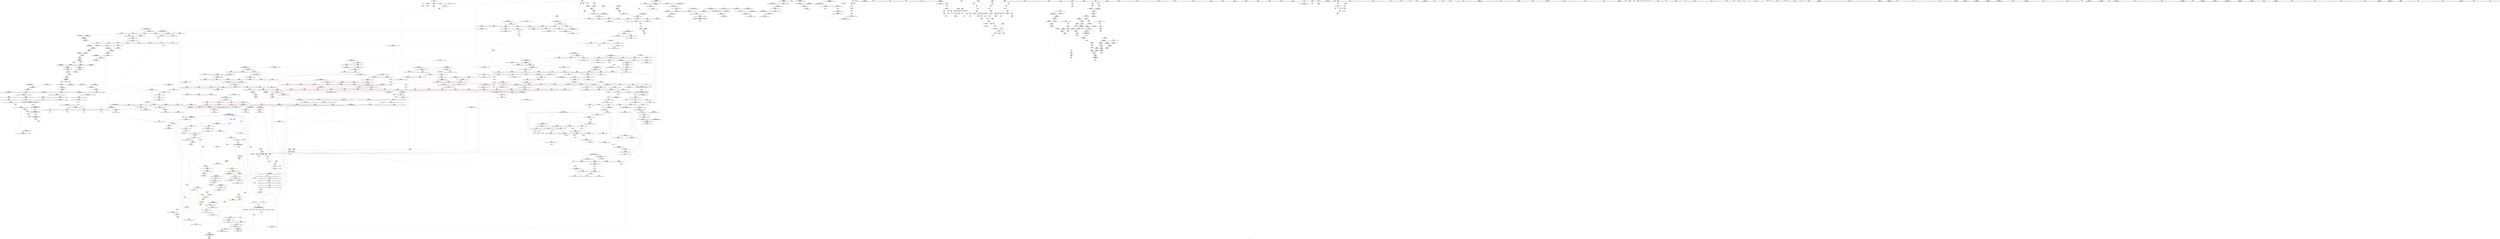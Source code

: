 digraph "SVFG" {
	label="SVFG";

	Node0x557bb90dab80 [shape=record,color=grey,label="{NodeID: 0\nNullPtr}"];
	Node0x557bb90dab80 -> Node0x557bb913be80[style=solid];
	Node0x557bb90dab80 -> Node0x557bb9155f90[style=solid];
	Node0x557bb9244380 [shape=record,color=black,label="{NodeID: 1882\n1446 = PHI(1457, )\n}"];
	Node0x557bb9244380 -> Node0x557bb913e9e0[style=solid];
	Node0x557bb9143c80 [shape=record,color=blue,label="{NodeID: 775\n1067\<--1059\n__b.addr\<--__b\n_ZSt22__move_median_to_firstIPiN9__gnu_cxx5__ops15_Iter_less_iterEEvT_S4_S4_S4_T0_\n}"];
	Node0x557bb9143c80 -> Node0x557bb9151300[style=dashed];
	Node0x557bb9143c80 -> Node0x557bb91513d0[style=dashed];
	Node0x557bb9143c80 -> Node0x557bb91514a0[style=dashed];
	Node0x557bb9143c80 -> Node0x557bb9151570[style=dashed];
	Node0x557bb9143c80 -> Node0x557bb9151640[style=dashed];
	Node0x557bb913a6e0 [shape=record,color=red,label="{NodeID: 443\n542\<--516\n\<--__first.addr\n_ZSt22__final_insertion_sortIPiN9__gnu_cxx5__ops15_Iter_less_iterEEvT_S4_T0_\n}"];
	Node0x557bb913a6e0 -> Node0x557bb91403a0[style=solid];
	Node0x557bb917d100 [shape=record,color=grey,label="{NodeID: 1218\n162 = Binary(156, 161, )\n}"];
	Node0x557bb917d100 -> Node0x557bb917d280[style=solid];
	Node0x557bb912e060 [shape=record,color=green,label="{NodeID: 111\n592\<--593\n__mid\<--__mid_field_insensitive\n_ZSt27__unguarded_partition_pivotIPiN9__gnu_cxx5__ops15_Iter_less_iterEET_S4_S4_T0_\n}"];
	Node0x557bb912e060 -> Node0x557bb913b650[style=solid];
	Node0x557bb912e060 -> Node0x557bb91586c0[style=solid];
	Node0x557bb9150120 [shape=record,color=red,label="{NodeID: 554\n1003\<--985\n\<--__comp.addr\n_ZSt11__push_heapIPiliN9__gnu_cxx5__ops14_Iter_less_valEEvT_T0_S5_T1_RT2_\n|{<s0>58}}"];
	Node0x557bb9150120:s0 -> Node0x557bb923be00[style=solid,color=red];
	Node0x557bb91bfa00 [shape=record,color=black,label="{NodeID: 1329\nMR_74V_3 = PHI(MR_74V_4, MR_74V_2, )\npts\{443 \}\n}"];
	Node0x557bb91bfa00 -> Node0x557bb9139b80[style=dashed];
	Node0x557bb91bfa00 -> Node0x557bb9139c50[style=dashed];
	Node0x557bb91bfa00 -> Node0x557bb9139d20[style=dashed];
	Node0x557bb91bfa00 -> Node0x557bb9139df0[style=dashed];
	Node0x557bb91bfa00 -> Node0x557bb9139ec0[style=dashed];
	Node0x557bb91bfa00 -> Node0x557bb9157f70[style=dashed];
	Node0x557bb9132f80 [shape=record,color=green,label="{NodeID: 222\n1421\<--1422\n__it.addr\<--__it.addr_field_insensitive\n_ZSt12__miter_baseIPiET_S1_\n}"];
	Node0x557bb9132f80 -> Node0x557bb9154d80[style=solid];
	Node0x557bb9132f80 -> Node0x557bb9145d00[style=solid];
	Node0x557bb923afc0 [shape=record,color=black,label="{NodeID: 1772\n956 = PHI(850, )\n0th arg _ZSt4moveIRN9__gnu_cxx5__ops15_Iter_less_iterEEONSt16remove_referenceIT_E4typeEOS5_ }"];
	Node0x557bb923afc0 -> Node0x557bb915a740[style=solid];
	Node0x557bb9155b50 [shape=record,color=red,label="{NodeID: 665\n1520\<--1519\n\<--\n_ZNK9__gnu_cxx5__ops14_Val_less_iterclIiPiEEbRT_T0_\n}"];
	Node0x557bb9155b50 -> Node0x557bb9181f00[style=solid];
	Node0x557bb9140d60 [shape=record,color=purple,label="{NodeID: 333\n1283\<--1282\nincdec.ptr\<--\n_ZSt16__insertion_sortIPiN9__gnu_cxx5__ops15_Iter_less_iterEEvT_S4_T0_\n}"];
	Node0x557bb9140d60 -> Node0x557bb9144d90[style=solid];
	Node0x557bb912a8e0 [shape=record,color=green,label="{NodeID: 1\n7\<--1\n__dso_handle\<--dummyObj\nGlob }"];
	Node0x557bb92444c0 [shape=record,color=black,label="{NodeID: 1883\n1506 = PHI(1348, )\n0th arg _ZNK9__gnu_cxx5__ops14_Val_less_iterclIiPiEEbRT_T0_ }"];
	Node0x557bb92444c0 -> Node0x557bb91465f0[style=solid];
	Node0x557bb9143d50 [shape=record,color=blue,label="{NodeID: 776\n1069\<--1060\n__c.addr\<--__c\n_ZSt22__move_median_to_firstIPiN9__gnu_cxx5__ops15_Iter_less_iterEEvT_S4_S4_S4_T0_\n}"];
	Node0x557bb9143d50 -> Node0x557bb9151710[style=dashed];
	Node0x557bb9143d50 -> Node0x557bb91517e0[style=dashed];
	Node0x557bb9143d50 -> Node0x557bb91518b0[style=dashed];
	Node0x557bb9143d50 -> Node0x557bb9151980[style=dashed];
	Node0x557bb9143d50 -> Node0x557bb9151a50[style=dashed];
	Node0x557bb9143d50 -> Node0x557bb9151b20[style=dashed];
	Node0x557bb913a7b0 [shape=record,color=red,label="{NodeID: 444\n549\<--516\n\<--__first.addr\n_ZSt22__final_insertion_sortIPiN9__gnu_cxx5__ops15_Iter_less_iterEEvT_S4_T0_\n|{<s0>35}}"];
	Node0x557bb913a7b0:s0 -> Node0x557bb923b740[style=solid,color=red];
	Node0x557bb917d280 [shape=record,color=grey,label="{NodeID: 1219\n167 = Binary(162, 166, )\n}"];
	Node0x557bb917d280 -> Node0x557bb917b480[style=solid];
	Node0x557bb912e130 [shape=record,color=green,label="{NodeID: 112\n594\<--595\nagg.tmp\<--agg.tmp_field_insensitive\n_ZSt27__unguarded_partition_pivotIPiN9__gnu_cxx5__ops15_Iter_less_iterEET_S4_S4_T0_\n}"];
	Node0x557bb91501f0 [shape=record,color=red,label="{NodeID: 555\n1005\<--987\n\<--__parent\n_ZSt11__push_heapIPiliN9__gnu_cxx5__ops14_Iter_less_valEEvT_T0_S5_T1_RT2_\n}"];
	Node0x557bb91bff00 [shape=record,color=black,label="{NodeID: 1330\nMR_76V_3 = PHI(MR_76V_4, MR_76V_2, )\npts\{445 \}\n}"];
	Node0x557bb91bff00 -> Node0x557bb9139f90[style=dashed];
	Node0x557bb91bff00 -> Node0x557bb913a060[style=dashed];
	Node0x557bb91bff00 -> Node0x557bb9157dd0[style=dashed];
	Node0x557bb9133050 [shape=record,color=green,label="{NodeID: 223\n1430\<--1431\n__first.addr\<--__first.addr_field_insensitive\n_ZSt22__copy_move_backward_aILb1EPiS0_ET1_T0_S2_S1_\n}"];
	Node0x557bb9133050 -> Node0x557bb9154e50[style=solid];
	Node0x557bb9133050 -> Node0x557bb9145dd0[style=solid];
	Node0x557bb923b100 [shape=record,color=black,label="{NodeID: 1773\n1192 = PHI(1185, )\n0th arg _ZSt4swapIiENSt9enable_ifIXsr6__and_ISt6__not_ISt15__is_tuple_likeIT_EESt21is_move_constructibleIS3_ESt18is_move_assignableIS3_EEE5valueEvE4typeERS3_SC_ }"];
	Node0x557bb923b100 -> Node0x557bb9144570[style=solid];
	Node0x557bb9155c20 [shape=record,color=red,label="{NodeID: 666\n1522\<--1521\n\<--\n_ZNK9__gnu_cxx5__ops14_Val_less_iterclIiPiEEbRT_T0_\n}"];
	Node0x557bb9155c20 -> Node0x557bb9181f00[style=solid];
	Node0x557bb9140e30 [shape=record,color=purple,label="{NodeID: 334\n1318\<--1317\nincdec.ptr\<--\n_ZSt26__unguarded_insertion_sortIPiN9__gnu_cxx5__ops15_Iter_less_iterEEvT_S4_T0_\n}"];
	Node0x557bb9140e30 -> Node0x557bb91450d0[style=solid];
	Node0x557bb912a970 [shape=record,color=green,label="{NodeID: 2\n12\<--1\n_ZSt3cin\<--dummyObj\nGlob }"];
	Node0x557bb9244600 [shape=record,color=black,label="{NodeID: 1884\n1507 = PHI(1352, )\n1st arg _ZNK9__gnu_cxx5__ops14_Val_less_iterclIiPiEEbRT_T0_ }"];
	Node0x557bb9244600 -> Node0x557bb91466c0[style=solid];
	Node0x557bb9143e20 [shape=record,color=blue,label="{NodeID: 777\n1132\<--1127\n__first.addr\<--__first\n_ZSt21__unguarded_partitionIPiN9__gnu_cxx5__ops15_Iter_less_iterEET_S4_S4_S4_T0_\n}"];
	Node0x557bb9143e20 -> Node0x557bb91c6800[style=dashed];
	Node0x557bb913a880 [shape=record,color=red,label="{NodeID: 445\n528\<--518\n\<--__last.addr\n_ZSt22__final_insertion_sortIPiN9__gnu_cxx5__ops15_Iter_less_iterEEvT_S4_T0_\n}"];
	Node0x557bb913a880 -> Node0x557bb913d8d0[style=solid];
	Node0x557bb917d400 [shape=record,color=grey,label="{NodeID: 1220\n1484 = Binary(469, 1483, )\n}"];
	Node0x557bb912e200 [shape=record,color=green,label="{NodeID: 113\n596\<--597\nagg.tmp4\<--agg.tmp4_field_insensitive\n_ZSt27__unguarded_partition_pivotIPiN9__gnu_cxx5__ops15_Iter_less_iterEET_S4_S4_T0_\n}"];
	Node0x557bb91502c0 [shape=record,color=red,label="{NodeID: 556\n1014\<--987\n\<--__parent\n_ZSt11__push_heapIPiliN9__gnu_cxx5__ops14_Iter_less_valEEvT_T0_S5_T1_RT2_\n}"];
	Node0x557bb91c0400 [shape=record,color=black,label="{NodeID: 1331\nMR_78V_2 = PHI(MR_78V_3, MR_78V_1, )\npts\{449 \}\n}"];
	Node0x557bb91c0400 -> Node0x557bb9157ea0[style=dashed];
	Node0x557bb9133120 [shape=record,color=green,label="{NodeID: 224\n1432\<--1433\n__last.addr\<--__last.addr_field_insensitive\n_ZSt22__copy_move_backward_aILb1EPiS0_ET1_T0_S2_S1_\n}"];
	Node0x557bb9133120 -> Node0x557bb9154f20[style=solid];
	Node0x557bb9133120 -> Node0x557bb9145ea0[style=solid];
	Node0x557bb923b240 [shape=record,color=black,label="{NodeID: 1774\n1193 = PHI(1186, )\n1st arg _ZSt4swapIiENSt9enable_ifIXsr6__and_ISt6__not_ISt15__is_tuple_likeIT_EESt21is_move_constructibleIS3_ESt18is_move_assignableIS3_EEE5valueEvE4typeERS3_SC_ }"];
	Node0x557bb923b240 -> Node0x557bb9144640[style=solid];
	Node0x557bb9155cf0 [shape=record,color=red,label="{NodeID: 667\n1534\<--1533\ndummyVal\<--offset_0\n_ZNSt20__copy_move_backwardILb1ELb1ESt26random_access_iterator_tagE13__copy_move_bIiEEPT_PKS3_S6_S4_\n}"];
	Node0x557bb9155cf0 -> Node0x557bb9146520[style=solid];
	Node0x557bb9140f00 [shape=record,color=purple,label="{NodeID: 335\n1364\<--1363\nincdec.ptr\<--\n_ZSt25__unguarded_linear_insertIPiN9__gnu_cxx5__ops14_Val_less_iterEEvT_T0_\n}"];
	Node0x557bb9140f00 -> Node0x557bb9145680[style=solid];
	Node0x557bb912ac20 [shape=record,color=green,label="{NodeID: 3\n15\<--1\n_ZSt4cout\<--dummyObj\nGlob }"];
	Node0x557bb9244740 [shape=record,color=black,label="{NodeID: 1885\n1508 = PHI(1367, )\n2nd arg _ZNK9__gnu_cxx5__ops14_Val_less_iterclIiPiEEbRT_T0_ }"];
	Node0x557bb9244740 -> Node0x557bb9146790[style=solid];
	Node0x557bb9143ef0 [shape=record,color=blue,label="{NodeID: 778\n1134\<--1128\n__last.addr\<--__last\n_ZSt21__unguarded_partitionIPiN9__gnu_cxx5__ops15_Iter_less_iterEET_S4_S4_S4_T0_\n}"];
	Node0x557bb9143ef0 -> Node0x557bb91520d0[style=dashed];
	Node0x557bb9143ef0 -> Node0x557bb9144160[style=dashed];
	Node0x557bb913a950 [shape=record,color=red,label="{NodeID: 446\n544\<--518\n\<--__last.addr\n_ZSt22__final_insertion_sortIPiN9__gnu_cxx5__ops15_Iter_less_iterEEvT_S4_T0_\n|{<s0>34}}"];
	Node0x557bb913a950:s0 -> Node0x557bb9245e60[style=solid,color=red];
	Node0x557bb917d580 [shape=record,color=grey,label="{NodeID: 1221\n772 = Binary(771, 480, )\n}"];
	Node0x557bb917d580 -> Node0x557bb91593c0[style=solid];
	Node0x557bb91335c0 [shape=record,color=green,label="{NodeID: 114\n617\<--618\n_ZSt22__move_median_to_firstIPiN9__gnu_cxx5__ops15_Iter_less_iterEEvT_S4_S4_S4_T0_\<--_ZSt22__move_median_to_firstIPiN9__gnu_cxx5__ops15_Iter_less_iterEEvT_S4_S4_S4_T0__field_insensitive\n}"];
	Node0x557bb9150390 [shape=record,color=red,label="{NodeID: 557\n1022\<--987\n\<--__parent\n_ZSt11__push_heapIPiliN9__gnu_cxx5__ops14_Iter_less_valEEvT_T0_S5_T1_RT2_\n}"];
	Node0x557bb9150390 -> Node0x557bb915ae90[style=solid];
	Node0x557bb91331f0 [shape=record,color=green,label="{NodeID: 225\n1434\<--1435\n__result.addr\<--__result.addr_field_insensitive\n_ZSt22__copy_move_backward_aILb1EPiS0_ET1_T0_S2_S1_\n}"];
	Node0x557bb91331f0 -> Node0x557bb9154ff0[style=solid];
	Node0x557bb91331f0 -> Node0x557bb9145f70[style=solid];
	Node0x557bb923b380 [shape=record,color=black,label="{NodeID: 1775\n1458 = PHI(1443, )\n0th arg _ZNSt20__copy_move_backwardILb1ELb1ESt26random_access_iterator_tagE13__copy_move_bIiEEPT_PKS3_S6_S4_ }"];
	Node0x557bb923b380 -> Node0x557bb91461e0[style=solid];
	Node0x557bb9155dc0 [shape=record,color=blue,label="{NodeID: 668\n1529\<--23\nllvm.global_ctors_0\<--\nGlob }"];
	Node0x557bb9140fd0 [shape=record,color=purple,label="{NodeID: 336\n1380\<--1379\nincdec.ptr3\<--\n_ZSt25__unguarded_linear_insertIPiN9__gnu_cxx5__ops14_Val_less_iterEEvT_T0_\n}"];
	Node0x557bb9140fd0 -> Node0x557bb91458f0[style=solid];
	Node0x557bb912acb0 [shape=record,color=green,label="{NodeID: 4\n18\<--1\n.str\<--dummyObj\nGlob }"];
	Node0x557bb9244880 [shape=record,color=black,label="{NodeID: 1886\n555 = PHI(471, )\n0th arg _ZSt14__partial_sortIPiN9__gnu_cxx5__ops15_Iter_less_iterEEvT_S4_S4_T0_ }"];
	Node0x557bb9244880 -> Node0x557bb91582b0[style=solid];
	Node0x557bb9143fc0 [shape=record,color=blue,label="{NodeID: 779\n1136\<--1129\n__pivot.addr\<--__pivot\n_ZSt21__unguarded_partitionIPiN9__gnu_cxx5__ops15_Iter_less_iterEET_S4_S4_S4_T0_\n}"];
	Node0x557bb9143fc0 -> Node0x557bb91524e0[style=dashed];
	Node0x557bb9143fc0 -> Node0x557bb91525b0[style=dashed];
	Node0x557bb913aa20 [shape=record,color=red,label="{NodeID: 447\n550\<--518\n\<--__last.addr\n_ZSt22__final_insertion_sortIPiN9__gnu_cxx5__ops15_Iter_less_iterEEvT_S4_T0_\n|{<s0>35}}"];
	Node0x557bb913aa20:s0 -> Node0x557bb923b950[style=solid,color=red];
	Node0x557bb917d700 [shape=record,color=grey,label="{NodeID: 1222\n880 = Binary(879, 419, )\n}"];
	Node0x557bb917d700 -> Node0x557bb9181780[style=solid];
	Node0x557bb9133650 [shape=record,color=green,label="{NodeID: 115\n624\<--625\n_ZSt21__unguarded_partitionIPiN9__gnu_cxx5__ops15_Iter_less_iterEET_S4_S4_S4_T0_\<--_ZSt21__unguarded_partitionIPiN9__gnu_cxx5__ops15_Iter_less_iterEET_S4_S4_S4_T0__field_insensitive\n}"];
	Node0x557bb9150460 [shape=record,color=red,label="{NodeID: 558\n1017\<--1016\n\<--call2\n_ZSt11__push_heapIPiliN9__gnu_cxx5__ops14_Iter_less_valEEvT_T0_S5_T1_RT2_\n}"];
	Node0x557bb9150460 -> Node0x557bb915adc0[style=solid];
	Node0x557bb91332c0 [shape=record,color=green,label="{NodeID: 226\n1436\<--1437\n__simple\<--__simple_field_insensitive\n_ZSt22__copy_move_backward_aILb1EPiS0_ET1_T0_S2_S1_\n}"];
	Node0x557bb91332c0 -> Node0x557bb9146040[style=solid];
	Node0x557bb923b4c0 [shape=record,color=black,label="{NodeID: 1776\n1459 = PHI(1444, )\n1st arg _ZNSt20__copy_move_backwardILb1ELb1ESt26random_access_iterator_tagE13__copy_move_bIiEEPT_PKS3_S6_S4_ }"];
	Node0x557bb923b4c0 -> Node0x557bb91462b0[style=solid];
	Node0x557bb9155e90 [shape=record,color=blue,label="{NodeID: 669\n1530\<--24\nllvm.global_ctors_1\<--_GLOBAL__sub_I_mengrao_1_0.cpp\nGlob }"];
	Node0x557bb91410a0 [shape=record,color=purple,label="{NodeID: 337\n1532\<--1486\noffset_0\<--\n}"];
	Node0x557bb91410a0 -> Node0x557bb9146520[style=solid];
	Node0x557bb912ad40 [shape=record,color=green,label="{NodeID: 5\n20\<--1\n.str.1\<--dummyObj\nGlob }"];
	Node0x557bb92449c0 [shape=record,color=black,label="{NodeID: 1887\n556 = PHI(472, )\n1st arg _ZSt14__partial_sortIPiN9__gnu_cxx5__ops15_Iter_less_iterEEvT_S4_S4_T0_ }"];
	Node0x557bb92449c0 -> Node0x557bb9158380[style=solid];
	Node0x557bb9144090 [shape=record,color=blue,label="{NodeID: 780\n1132\<--1148\n__first.addr\<--incdec.ptr\n_ZSt21__unguarded_partitionIPiN9__gnu_cxx5__ops15_Iter_less_iterEET_S4_S4_S4_T0_\n}"];
	Node0x557bb9144090 -> Node0x557bb91c6800[style=dashed];
	Node0x557bb913aaf0 [shape=record,color=red,label="{NodeID: 448\n571\<--560\n\<--__first.addr\n_ZSt14__partial_sortIPiN9__gnu_cxx5__ops15_Iter_less_iterEEvT_S4_S4_T0_\n|{<s0>36}}"];
	Node0x557bb913aaf0:s0 -> Node0x557bb9244d80[style=solid,color=red];
	Node0x557bb917d880 [shape=record,color=grey,label="{NodeID: 1223\n154 = Binary(149, 153, )\n}"];
	Node0x557bb917d880 -> Node0x557bb9156710[style=solid];
	Node0x557bb9133720 [shape=record,color=green,label="{NodeID: 116\n631\<--632\n__comp\<--__comp_field_insensitive\n_ZSt13__heap_selectIPiN9__gnu_cxx5__ops15_Iter_less_iterEEvT_S4_S4_T0_\n|{<s0>40|<s1>41|<s2>42}}"];
	Node0x557bb9133720:s0 -> Node0x557bb923bcf0[style=solid,color=red];
	Node0x557bb9133720:s1 -> Node0x557bb92464a0[style=solid,color=red];
	Node0x557bb9133720:s2 -> Node0x557bb9247d60[style=solid,color=red];
	Node0x557bb9150530 [shape=record,color=red,label="{NodeID: 559\n1030\<--1029\n\<--call6\n_ZSt11__push_heapIPiliN9__gnu_cxx5__ops14_Iter_less_valEEvT_T0_S5_T1_RT2_\n}"];
	Node0x557bb9150530 -> Node0x557bb91437a0[style=solid];
	Node0x557bb9133390 [shape=record,color=green,label="{NodeID: 227\n1447\<--1448\n_ZNSt20__copy_move_backwardILb1ELb1ESt26random_access_iterator_tagE13__copy_move_bIiEEPT_PKS3_S6_S4_\<--_ZNSt20__copy_move_backwardILb1ELb1ESt26random_access_iterator_tagE13__copy_move_bIiEEPT_PKS3_S6_S4__field_insensitive\n}"];
	Node0x557bb923b600 [shape=record,color=black,label="{NodeID: 1777\n1460 = PHI(1445, )\n2nd arg _ZNSt20__copy_move_backwardILb1ELb1ESt26random_access_iterator_tagE13__copy_move_bIiEEPT_PKS3_S6_S4_ }"];
	Node0x557bb923b600 -> Node0x557bb9146380[style=solid];
	Node0x557bb9155f90 [shape=record,color=blue, style = dotted,label="{NodeID: 670\n1531\<--3\nllvm.global_ctors_2\<--dummyVal\nGlob }"];
	Node0x557bb9141170 [shape=record,color=purple,label="{NodeID: 338\n1533\<--1488\noffset_0\<--\n}"];
	Node0x557bb9141170 -> Node0x557bb9155cf0[style=solid];
	Node0x557bb912add0 [shape=record,color=green,label="{NodeID: 6\n23\<--1\n\<--dummyObj\nCan only get source location for instruction, argument, global var or function.}"];
	Node0x557bb9244b00 [shape=record,color=black,label="{NodeID: 1888\n557 = PHI(473, )\n2nd arg _ZSt14__partial_sortIPiN9__gnu_cxx5__ops15_Iter_less_iterEEvT_S4_S4_T0_ }"];
	Node0x557bb9244b00 -> Node0x557bb9158450[style=solid];
	Node0x557bb9144160 [shape=record,color=blue,label="{NodeID: 781\n1134\<--1152\n__last.addr\<--incdec.ptr3\n_ZSt21__unguarded_partitionIPiN9__gnu_cxx5__ops15_Iter_less_iterEET_S4_S4_S4_T0_\n}"];
	Node0x557bb9144160 -> Node0x557bb91c3b00[style=dashed];
	Node0x557bb913abc0 [shape=record,color=red,label="{NodeID: 449\n577\<--560\n\<--__first.addr\n_ZSt14__partial_sortIPiN9__gnu_cxx5__ops15_Iter_less_iterEEvT_S4_S4_T0_\n|{<s0>37}}"];
	Node0x557bb913abc0:s0 -> Node0x557bb923e550[style=solid,color=red];
	Node0x557bb917da00 [shape=record,color=grey,label="{NodeID: 1224\n151 = Binary(150, 88, )\n}"];
	Node0x557bb917da00 -> Node0x557bb917db80[style=solid];
	Node0x557bb91337f0 [shape=record,color=green,label="{NodeID: 117\n633\<--634\n__first.addr\<--__first.addr_field_insensitive\n_ZSt13__heap_selectIPiN9__gnu_cxx5__ops15_Iter_less_iterEEvT_S4_S4_T0_\n}"];
	Node0x557bb91337f0 -> Node0x557bb914b730[style=solid];
	Node0x557bb91337f0 -> Node0x557bb914b800[style=solid];
	Node0x557bb91337f0 -> Node0x557bb914b8d0[style=solid];
	Node0x557bb91337f0 -> Node0x557bb9158790[style=solid];
	Node0x557bb9150600 [shape=record,color=red,label="{NodeID: 560\n1049\<--1040\nthis1\<--this.addr\n_ZNK9__gnu_cxx5__ops14_Iter_less_valclIPiiEEbT_RT0_\n}"];
	Node0x557bb9133490 [shape=record,color=green,label="{NodeID: 228\n1452\<--1453\n__it.addr\<--__it.addr_field_insensitive\n_ZSt12__niter_baseIPiET_S1_\n}"];
	Node0x557bb9133490 -> Node0x557bb91550c0[style=solid];
	Node0x557bb9133490 -> Node0x557bb9146110[style=solid];
	Node0x557bb923b740 [shape=record,color=black,label="{NodeID: 1778\n1220 = PHI(536, 549, )\n0th arg _ZSt16__insertion_sortIPiN9__gnu_cxx5__ops15_Iter_less_iterEEvT_S4_T0_ }"];
	Node0x557bb923b740 -> Node0x557bb9144980[style=solid];
	Node0x557bb9156090 [shape=record,color=blue,label="{NodeID: 671\n56\<--75\ni\<--\n_Z5solvev\n}"];
	Node0x557bb9156090 -> Node0x557bb91b80e0[style=dashed];
	Node0x557bb9141240 [shape=record,color=purple,label="{NodeID: 339\n94\<--8\nadd.ptr\<--a\n_Z5solvev\n|{<s0>6}}"];
	Node0x557bb9141240:s0 -> Node0x557bb9245a00[style=solid,color=red];
	Node0x557bb912b610 [shape=record,color=green,label="{NodeID: 7\n75\<--1\n\<--dummyObj\nCan only get source location for instruction, argument, global var or function.}"];
	Node0x557bb9244c40 [shape=record,color=black,label="{NodeID: 1889\n963 = PHI(864, )\n0th arg _ZN9__gnu_cxx5__ops14_Iter_less_valC2ENS0_15_Iter_less_iterE }"];
	Node0x557bb9244c40 -> Node0x557bb915a810[style=solid];
	Node0x557bb9144230 [shape=record,color=blue,label="{NodeID: 782\n1134\<--1160\n__last.addr\<--incdec.ptr7\n_ZSt21__unguarded_partitionIPiN9__gnu_cxx5__ops15_Iter_less_iterEET_S4_S4_S4_T0_\n}"];
	Node0x557bb9144230 -> Node0x557bb91c3b00[style=dashed];
	Node0x557bb913ac90 [shape=record,color=red,label="{NodeID: 450\n572\<--562\n\<--__middle.addr\n_ZSt14__partial_sortIPiN9__gnu_cxx5__ops15_Iter_less_iterEEvT_S4_S4_T0_\n|{<s0>36}}"];
	Node0x557bb913ac90:s0 -> Node0x557bb9244ec0[style=solid,color=red];
	Node0x557bb917db80 [shape=record,color=grey,label="{NodeID: 1225\n153 = Binary(151, 152, )\n}"];
	Node0x557bb917db80 -> Node0x557bb917d880[style=solid];
	Node0x557bb91338c0 [shape=record,color=green,label="{NodeID: 118\n635\<--636\n__middle.addr\<--__middle.addr_field_insensitive\n_ZSt13__heap_selectIPiN9__gnu_cxx5__ops15_Iter_less_iterEEvT_S4_S4_T0_\n}"];
	Node0x557bb91338c0 -> Node0x557bb914b9a0[style=solid];
	Node0x557bb91338c0 -> Node0x557bb914ba70[style=solid];
	Node0x557bb91338c0 -> Node0x557bb914bb40[style=solid];
	Node0x557bb91338c0 -> Node0x557bb9158860[style=solid];
	Node0x557bb91506d0 [shape=record,color=red,label="{NodeID: 561\n1050\<--1042\n\<--__it.addr\n_ZNK9__gnu_cxx5__ops14_Iter_less_valclIPiiEEbT_RT0_\n}"];
	Node0x557bb91506d0 -> Node0x557bb9150870[style=solid];
	Node0x557bb913b710 [shape=record,color=green,label="{NodeID: 229\n1461\<--1462\n__first.addr\<--__first.addr_field_insensitive\n_ZNSt20__copy_move_backwardILb1ELb1ESt26random_access_iterator_tagE13__copy_move_bIiEEPT_PKS3_S6_S4_\n}"];
	Node0x557bb913b710 -> Node0x557bb9155190[style=solid];
	Node0x557bb913b710 -> Node0x557bb9155260[style=solid];
	Node0x557bb913b710 -> Node0x557bb91461e0[style=solid];
	Node0x557bb923b950 [shape=record,color=black,label="{NodeID: 1779\n1221 = PHI(538, 550, )\n1st arg _ZSt16__insertion_sortIPiN9__gnu_cxx5__ops15_Iter_less_iterEEvT_S4_T0_ }"];
	Node0x557bb923b950 -> Node0x557bb9144a50[style=solid];
	Node0x557bb9156160 [shape=record,color=blue,label="{NodeID: 672\n56\<--87\ni\<--inc\n_Z5solvev\n}"];
	Node0x557bb9156160 -> Node0x557bb91b80e0[style=dashed];
	Node0x557bb9141310 [shape=record,color=purple,label="{NodeID: 340\n252\<--13\nadd.ptr\<--\nmain\n}"];
	Node0x557bb9141310 -> Node0x557bb913cbd0[style=solid];
	Node0x557bb912b6a0 [shape=record,color=green,label="{NodeID: 8\n88\<--1\n\<--dummyObj\nCan only get source location for instruction, argument, global var or function.}"];
	Node0x557bb9244d80 [shape=record,color=black,label="{NodeID: 1890\n628 = PHI(571, )\n0th arg _ZSt13__heap_selectIPiN9__gnu_cxx5__ops15_Iter_less_iterEEvT_S4_S4_T0_ }"];
	Node0x557bb9244d80 -> Node0x557bb9158790[style=solid];
	Node0x557bb9144300 [shape=record,color=blue,label="{NodeID: 783\n1132\<--1173\n__first.addr\<--incdec.ptr9\n_ZSt21__unguarded_partitionIPiN9__gnu_cxx5__ops15_Iter_less_iterEET_S4_S4_S4_T0_\n}"];
	Node0x557bb9144300 -> Node0x557bb91c6800[style=dashed];
	Node0x557bb913ad60 [shape=record,color=red,label="{NodeID: 451\n578\<--562\n\<--__middle.addr\n_ZSt14__partial_sortIPiN9__gnu_cxx5__ops15_Iter_less_iterEEvT_S4_S4_T0_\n|{<s0>37}}"];
	Node0x557bb913ad60:s0 -> Node0x557bb923e660[style=solid,color=red];
	Node0x557bb917dd00 [shape=record,color=grey,label="{NodeID: 1226\n158 = Binary(157, 88, )\n}"];
	Node0x557bb917dd00 -> Node0x557bb913c890[style=solid];
	Node0x557bb9133990 [shape=record,color=green,label="{NodeID: 119\n637\<--638\n__last.addr\<--__last.addr_field_insensitive\n_ZSt13__heap_selectIPiN9__gnu_cxx5__ops15_Iter_less_iterEEvT_S4_S4_T0_\n}"];
	Node0x557bb9133990 -> Node0x557bb914bc10[style=solid];
	Node0x557bb9133990 -> Node0x557bb9158930[style=solid];
	Node0x557bb91507a0 [shape=record,color=red,label="{NodeID: 562\n1052\<--1044\n\<--__val.addr\n_ZNK9__gnu_cxx5__ops14_Iter_less_valclIPiiEEbT_RT0_\n}"];
	Node0x557bb91507a0 -> Node0x557bb9150940[style=solid];
	Node0x557bb91c2200 [shape=record,color=black,label="{NodeID: 1337\nMR_2V_2 = PHI(MR_2V_3, MR_2V_1, )\npts\{11 \}\n|{|<s5>51}}"];
	Node0x557bb91c2200 -> Node0x557bb914f4f0[style=dashed];
	Node0x557bb91c2200 -> Node0x557bb914f5c0[style=dashed];
	Node0x557bb91c2200 -> Node0x557bb915a330[style=dashed];
	Node0x557bb91c2200 -> Node0x557bb915a5a0[style=dashed];
	Node0x557bb91c2200 -> Node0x557bb91b01d0[style=dashed];
	Node0x557bb91c2200:s5 -> Node0x557bb91cc350[style=dashed,color=red];
	Node0x557bb913b7a0 [shape=record,color=green,label="{NodeID: 230\n1463\<--1464\n__last.addr\<--__last.addr_field_insensitive\n_ZNSt20__copy_move_backwardILb1ELb1ESt26random_access_iterator_tagE13__copy_move_bIiEEPT_PKS3_S6_S4_\n}"];
	Node0x557bb913b7a0 -> Node0x557bb9155330[style=solid];
	Node0x557bb913b7a0 -> Node0x557bb91462b0[style=solid];
	Node0x557bb923bad0 [shape=record,color=black,label="{NodeID: 1780\n709 = PHI(644, )\n0th arg _ZSt11__make_heapIPiN9__gnu_cxx5__ops15_Iter_less_iterEEvT_S4_RT0_ }"];
	Node0x557bb923bad0 -> Node0x557bb9158ee0[style=solid];
	Node0x557bb9156230 [shape=record,color=blue,label="{NodeID: 673\n58\<--88\ni6\<--\n_Z5solvev\n}"];
	Node0x557bb9156230 -> Node0x557bb9142c40[style=dashed];
	Node0x557bb9156230 -> Node0x557bb9142d10[style=dashed];
	Node0x557bb9156230 -> Node0x557bb9142de0[style=dashed];
	Node0x557bb9156230 -> Node0x557bb9142eb0[style=dashed];
	Node0x557bb9156230 -> Node0x557bb91563d0[style=dashed];
	Node0x557bb9156230 -> Node0x557bb91c7700[style=dashed];
	Node0x557bb91413e0 [shape=record,color=purple,label="{NodeID: 341\n261\<--16\nadd.ptr5\<--\nmain\n}"];
	Node0x557bb91413e0 -> Node0x557bb913cd70[style=solid];
	Node0x557bb912b730 [shape=record,color=green,label="{NodeID: 9\n108\<--1\n\<--dummyObj\nCan only get source location for instruction, argument, global var or function.}"];
	Node0x557bb9244ec0 [shape=record,color=black,label="{NodeID: 1891\n629 = PHI(572, )\n1st arg _ZSt13__heap_selectIPiN9__gnu_cxx5__ops15_Iter_less_iterEEvT_S4_S4_T0_ }"];
	Node0x557bb9244ec0 -> Node0x557bb9158860[style=solid];
	Node0x557bb91443d0 [shape=record,color=blue,label="{NodeID: 784\n1179\<--1177\n__a.addr\<--__a\n_ZSt9iter_swapIPiS0_EvT_T0_\n}"];
	Node0x557bb91443d0 -> Node0x557bb9152680[style=dashed];
	Node0x557bb913ae30 [shape=record,color=red,label="{NodeID: 452\n573\<--564\n\<--__last.addr\n_ZSt14__partial_sortIPiN9__gnu_cxx5__ops15_Iter_less_iterEEvT_S4_S4_T0_\n|{<s0>36}}"];
	Node0x557bb913ae30:s0 -> Node0x557bb9245000[style=solid,color=red];
	Node0x557bb917de80 [shape=record,color=grey,label="{NodeID: 1227\n1476 = Binary(1474, 1475, )\n}"];
	Node0x557bb917de80 -> Node0x557bb917e000[style=solid];
	Node0x557bb9133a60 [shape=record,color=green,label="{NodeID: 120\n639\<--640\n__i\<--__i_field_insensitive\n_ZSt13__heap_selectIPiN9__gnu_cxx5__ops15_Iter_less_iterEEvT_S4_S4_T0_\n}"];
	Node0x557bb9133a60 -> Node0x557bb914bce0[style=solid];
	Node0x557bb9133a60 -> Node0x557bb914bdb0[style=solid];
	Node0x557bb9133a60 -> Node0x557bb914be80[style=solid];
	Node0x557bb9133a60 -> Node0x557bb914bf50[style=solid];
	Node0x557bb9133a60 -> Node0x557bb9158a00[style=solid];
	Node0x557bb9133a60 -> Node0x557bb9158ad0[style=solid];
	Node0x557bb9150870 [shape=record,color=red,label="{NodeID: 563\n1051\<--1050\n\<--\n_ZNK9__gnu_cxx5__ops14_Iter_less_valclIPiiEEbT_RT0_\n}"];
	Node0x557bb9150870 -> Node0x557bb9182200[style=solid];
	Node0x557bb913b870 [shape=record,color=green,label="{NodeID: 231\n1465\<--1466\n__result.addr\<--__result.addr_field_insensitive\n_ZNSt20__copy_move_backwardILb1ELb1ESt26random_access_iterator_tagE13__copy_move_bIiEEPT_PKS3_S6_S4_\n}"];
	Node0x557bb913b870 -> Node0x557bb9155400[style=solid];
	Node0x557bb913b870 -> Node0x557bb91554d0[style=solid];
	Node0x557bb913b870 -> Node0x557bb9146380[style=solid];
	Node0x557bb923bbe0 [shape=record,color=black,label="{NodeID: 1781\n710 = PHI(645, )\n1st arg _ZSt11__make_heapIPiN9__gnu_cxx5__ops15_Iter_less_iterEEvT_S4_RT0_ }"];
	Node0x557bb923bbe0 -> Node0x557bb9158fb0[style=solid];
	Node0x557bb9156300 [shape=record,color=blue,label="{NodeID: 674\n126\<--128\narrayidx14\<--add\n_Z5solvev\n}"];
	Node0x557bb9156300 -> Node0x557bb9137bd0[style=dashed];
	Node0x557bb9156300 -> Node0x557bb9137ca0[style=dashed];
	Node0x557bb9156300 -> Node0x557bb9137d70[style=dashed];
	Node0x557bb9156300 -> Node0x557bb9137e40[style=dashed];
	Node0x557bb9156300 -> Node0x557bb9137f10[style=dashed];
	Node0x557bb9156300 -> Node0x557bb9156300[style=dashed];
	Node0x557bb9156300 -> Node0x557bb91c7200[style=dashed];
	Node0x557bb91cf1c0 [shape=record,color=yellow,style=double,label="{NodeID: 1449\n228V_1 = ENCHI(MR_228V_0)\npts\{723 810 859 984 1199 1353 \}\nFun[_ZSt16__insertion_sortIPiN9__gnu_cxx5__ops15_Iter_less_iterEEvT_S4_T0_]}"];
	Node0x557bb91cf1c0 -> Node0x557bb9153930[style=dashed];
	Node0x557bb91cf1c0 -> Node0x557bb9153a00[style=dashed];
	Node0x557bb91414b0 [shape=record,color=purple,label="{NodeID: 342\n271\<--16\nadd.ptr10\<--\nmain\n}"];
	Node0x557bb91414b0 -> Node0x557bb913cf10[style=solid];
	Node0x557bb912b7c0 [shape=record,color=green,label="{NodeID: 10\n245\<--1\n\<--dummyObj\nCan only get source location for instruction, argument, global var or function.}"];
	Node0x557bb9245000 [shape=record,color=black,label="{NodeID: 1892\n630 = PHI(573, )\n2nd arg _ZSt13__heap_selectIPiN9__gnu_cxx5__ops15_Iter_less_iterEEvT_S4_S4_T0_ }"];
	Node0x557bb9245000 -> Node0x557bb9158930[style=solid];
	Node0x557bb91444a0 [shape=record,color=blue,label="{NodeID: 785\n1181\<--1178\n__b.addr\<--__b\n_ZSt9iter_swapIPiS0_EvT_T0_\n}"];
	Node0x557bb91444a0 -> Node0x557bb9152750[style=dashed];
	Node0x557bb913af00 [shape=record,color=red,label="{NodeID: 453\n600\<--588\n\<--__first.addr\n_ZSt27__unguarded_partition_pivotIPiN9__gnu_cxx5__ops15_Iter_less_iterEET_S4_S4_T0_\n}"];
	Node0x557bb913af00 -> Node0x557bb9141580[style=solid];
	Node0x557bb917e000 [shape=record,color=grey,label="{NodeID: 1228\n1477 = Binary(1476, 414, )\n}"];
	Node0x557bb917e000 -> Node0x557bb9146450[style=solid];
	Node0x557bb9133b30 [shape=record,color=green,label="{NodeID: 121\n647\<--648\n_ZSt11__make_heapIPiN9__gnu_cxx5__ops15_Iter_less_iterEEvT_S4_RT0_\<--_ZSt11__make_heapIPiN9__gnu_cxx5__ops15_Iter_less_iterEEvT_S4_RT0__field_insensitive\n}"];
	Node0x557bb9150940 [shape=record,color=red,label="{NodeID: 564\n1053\<--1052\n\<--\n_ZNK9__gnu_cxx5__ops14_Iter_less_valclIPiiEEbT_RT0_\n}"];
	Node0x557bb9150940 -> Node0x557bb9182200[style=solid];
	Node0x557bb913b940 [shape=record,color=green,label="{NodeID: 232\n1467\<--1468\n_Num\<--_Num_field_insensitive\n_ZNSt20__copy_move_backwardILb1ELb1ESt26random_access_iterator_tagE13__copy_move_bIiEEPT_PKS3_S6_S4_\n}"];
	Node0x557bb913b940 -> Node0x557bb91555a0[style=solid];
	Node0x557bb913b940 -> Node0x557bb9155670[style=solid];
	Node0x557bb913b940 -> Node0x557bb9155740[style=solid];
	Node0x557bb913b940 -> Node0x557bb9155810[style=solid];
	Node0x557bb913b940 -> Node0x557bb9146450[style=solid];
	Node0x557bb923bcf0 [shape=record,color=black,label="{NodeID: 1782\n711 = PHI(631, )\n2nd arg _ZSt11__make_heapIPiN9__gnu_cxx5__ops15_Iter_less_iterEEvT_S4_RT0_ }"];
	Node0x557bb923bcf0 -> Node0x557bb9159080[style=solid];
	Node0x557bb91563d0 [shape=record,color=blue,label="{NodeID: 675\n58\<--132\ni6\<--inc16\n_Z5solvev\n}"];
	Node0x557bb91563d0 -> Node0x557bb9142c40[style=dashed];
	Node0x557bb91563d0 -> Node0x557bb9142d10[style=dashed];
	Node0x557bb91563d0 -> Node0x557bb9142de0[style=dashed];
	Node0x557bb91563d0 -> Node0x557bb9142eb0[style=dashed];
	Node0x557bb91563d0 -> Node0x557bb91563d0[style=dashed];
	Node0x557bb91563d0 -> Node0x557bb91c7700[style=dashed];
	Node0x557bb9141580 [shape=record,color=purple,label="{NodeID: 343\n608\<--600\nadd.ptr\<--\n_ZSt27__unguarded_partition_pivotIPiN9__gnu_cxx5__ops15_Iter_less_iterEET_S4_S4_T0_\n}"];
	Node0x557bb9141580 -> Node0x557bb91586c0[style=solid];
	Node0x557bb912b8c0 [shape=record,color=green,label="{NodeID: 11\n264\<--1\n\<--dummyObj\nCan only get source location for instruction, argument, global var or function.|{<s0>15}}"];
	Node0x557bb912b8c0:s0 -> Node0x557bb923d650[style=solid,color=red];
	Node0x557bb9245140 [shape=record,color=black,label="{NodeID: 1893\n1323 = PHI(1261, )\n0th arg _ZSt13move_backwardIPiS0_ET0_T_S2_S1_ }"];
	Node0x557bb9245140 -> Node0x557bb91451a0[style=solid];
	Node0x557bb9144570 [shape=record,color=blue,label="{NodeID: 786\n1194\<--1192\n__a.addr\<--__a\n_ZSt4swapIiENSt9enable_ifIXsr6__and_ISt6__not_ISt15__is_tuple_likeIT_EESt21is_move_constructibleIS3_ESt18is_move_assignableIS3_EEE5valueEvE4typeERS3_SC_\n}"];
	Node0x557bb9144570 -> Node0x557bb9152820[style=dashed];
	Node0x557bb9144570 -> Node0x557bb91528f0[style=dashed];
	Node0x557bb913afd0 [shape=record,color=red,label="{NodeID: 454\n602\<--588\n\<--__first.addr\n_ZSt27__unguarded_partition_pivotIPiN9__gnu_cxx5__ops15_Iter_less_iterEET_S4_S4_T0_\n}"];
	Node0x557bb913afd0 -> Node0x557bb913db40[style=solid];
	Node0x557bb917e180 [shape=record,color=grey,label="{NodeID: 1229\n606 = Binary(605, 414, )\n}"];
	Node0x557bb917e180 -> Node0x557bb917e300[style=solid];
	Node0x557bb9133c30 [shape=record,color=green,label="{NodeID: 122\n659\<--660\n_ZNK9__gnu_cxx5__ops15_Iter_less_iterclIPiS3_EEbT_T0_\<--_ZNK9__gnu_cxx5__ops15_Iter_less_iterclIPiS3_EEbT_T0__field_insensitive\n}"];
	Node0x557bb9150a10 [shape=record,color=red,label="{NodeID: 565\n1083\<--1063\n\<--__result.addr\n_ZSt22__move_median_to_firstIPiN9__gnu_cxx5__ops15_Iter_less_iterEEvT_S4_S4_S4_T0_\n|{<s0>63}}"];
	Node0x557bb9150a10:s0 -> Node0x557bb923cad0[style=solid,color=red];
	Node0x557bb913ba10 [shape=record,color=green,label="{NodeID: 233\n1492\<--1493\nllvm.memmove.p0i8.p0i8.i64\<--llvm.memmove.p0i8.p0i8.i64_field_insensitive\n}"];
	Node0x557bb923be00 [shape=record,color=black,label="{NodeID: 1783\n1037 = PHI(1003, )\n0th arg _ZNK9__gnu_cxx5__ops14_Iter_less_valclIPiiEEbT_RT0_ }"];
	Node0x557bb923be00 -> Node0x557bb9143870[style=solid];
	Node0x557bb91564a0 [shape=record,color=blue,label="{NodeID: 676\n60\<--75\nans\<--\n_Z5solvev\n}"];
	Node0x557bb91564a0 -> Node0x557bb91b18e0[style=dashed];
	Node0x557bb9141650 [shape=record,color=purple,label="{NodeID: 344\n752\<--750\nadd.ptr\<--\n_ZSt11__make_heapIPiN9__gnu_cxx5__ops15_Iter_less_iterEEvT_S4_RT0_\n|{<s0>44}}"];
	Node0x557bb9141650:s0 -> Node0x557bb923e880[style=solid,color=red];
	Node0x557bb912b9c0 [shape=record,color=green,label="{NodeID: 12\n274\<--1\n\<--dummyObj\nCan only get source location for instruction, argument, global var or function.|{<s0>16}}"];
	Node0x557bb912b9c0:s0 -> Node0x557bb923fce0[style=solid,color=red];
	Node0x557bb9245280 [shape=record,color=black,label="{NodeID: 1894\n1324 = PHI(1262, )\n1st arg _ZSt13move_backwardIPiS0_ET0_T_S2_S1_ }"];
	Node0x557bb9245280 -> Node0x557bb9145270[style=solid];
	Node0x557bb9144640 [shape=record,color=blue,label="{NodeID: 787\n1196\<--1193\n__b.addr\<--__b\n_ZSt4swapIiENSt9enable_ifIXsr6__and_ISt6__not_ISt15__is_tuple_likeIT_EESt21is_move_constructibleIS3_ESt18is_move_assignableIS3_EEE5valueEvE4typeERS3_SC_\n}"];
	Node0x557bb9144640 -> Node0x557bb91529c0[style=dashed];
	Node0x557bb9144640 -> Node0x557bb9152a90[style=dashed];
	Node0x557bb913b0a0 [shape=record,color=red,label="{NodeID: 455\n610\<--588\n\<--__first.addr\n_ZSt27__unguarded_partition_pivotIPiN9__gnu_cxx5__ops15_Iter_less_iterEET_S4_S4_T0_\n|{<s0>38}}"];
	Node0x557bb913b0a0:s0 -> Node0x557bb9247310[style=solid,color=red];
	Node0x557bb917e300 [shape=record,color=grey,label="{NodeID: 1230\n607 = Binary(606, 419, )\n}"];
	Node0x557bb9133d30 [shape=record,color=green,label="{NodeID: 123\n666\<--667\n_ZSt10__pop_heapIPiN9__gnu_cxx5__ops15_Iter_less_iterEEvT_S4_S4_RT0_\<--_ZSt10__pop_heapIPiN9__gnu_cxx5__ops15_Iter_less_iterEEvT_S4_S4_RT0__field_insensitive\n}"];
	Node0x557bb9150ae0 [shape=record,color=red,label="{NodeID: 566\n1093\<--1063\n\<--__result.addr\n_ZSt22__move_median_to_firstIPiN9__gnu_cxx5__ops15_Iter_less_iterEEvT_S4_S4_S4_T0_\n|{<s0>65}}"];
	Node0x557bb9150ae0:s0 -> Node0x557bb923cad0[style=solid,color=red];
	Node0x557bb913bb10 [shape=record,color=green,label="{NodeID: 234\n1509\<--1510\nthis.addr\<--this.addr_field_insensitive\n_ZNK9__gnu_cxx5__ops14_Val_less_iterclIiPiEEbRT_T0_\n}"];
	Node0x557bb913bb10 -> Node0x557bb91558e0[style=solid];
	Node0x557bb913bb10 -> Node0x557bb91465f0[style=solid];
	Node0x557bb923bf40 [shape=record,color=black,label="{NodeID: 1784\n1038 = PHI(1006, )\n1st arg _ZNK9__gnu_cxx5__ops14_Iter_less_valclIPiiEEbT_RT0_ }"];
	Node0x557bb923bf40 -> Node0x557bb9143940[style=solid];
	Node0x557bb9156570 [shape=record,color=blue,label="{NodeID: 677\n62\<--75\ni18\<--\n_Z5solvev\n}"];
	Node0x557bb9156570 -> Node0x557bb9143120[style=dashed];
	Node0x557bb9156570 -> Node0x557bb91431f0[style=dashed];
	Node0x557bb9156570 -> Node0x557bb91432c0[style=dashed];
	Node0x557bb9156570 -> Node0x557bb9143390[style=dashed];
	Node0x557bb9156570 -> Node0x557bb9143460[style=dashed];
	Node0x557bb9156570 -> Node0x557bb9156a50[style=dashed];
	Node0x557bb9156570 -> Node0x557bb91c8100[style=dashed];
	Node0x557bb9141720 [shape=record,color=purple,label="{NodeID: 345\n889\<--887\nadd.ptr\<--\n_ZSt13__adjust_heapIPiliN9__gnu_cxx5__ops15_Iter_less_iterEEvT_T0_S5_T1_T2_\n|{<s0>51}}"];
	Node0x557bb9141720:s0 -> Node0x557bb9246c10[style=solid,color=red];
	Node0x557bb912bac0 [shape=record,color=green,label="{NodeID: 13\n414\<--1\n\<--dummyObj\nCan only get source location for instruction, argument, global var or function.}"];
	Node0x557bb92453c0 [shape=record,color=black,label="{NodeID: 1895\n1325 = PHI(1264, )\n2nd arg _ZSt13move_backwardIPiS0_ET0_T_S2_S1_ }"];
	Node0x557bb92453c0 -> Node0x557bb9145340[style=solid];
	Node0x557bb9144710 [shape=record,color=blue,label="{NodeID: 788\n1198\<--1204\n__tmp\<--\n_ZSt4swapIiENSt9enable_ifIXsr6__and_ISt6__not_ISt15__is_tuple_likeIT_EESt21is_move_constructibleIS3_ESt18is_move_assignableIS3_EEE5valueEvE4typeERS3_SC_\n}"];
	Node0x557bb9144710 -> Node0x557bb9152c30[style=dashed];
	Node0x557bb9144710 -> Node0x557bb9152d00[style=dashed];
	Node0x557bb913b170 [shape=record,color=red,label="{NodeID: 456\n611\<--588\n\<--__first.addr\n_ZSt27__unguarded_partition_pivotIPiN9__gnu_cxx5__ops15_Iter_less_iterEET_S4_S4_T0_\n}"];
	Node0x557bb913b170 -> Node0x557bb9140470[style=solid];
	Node0x557bb917e480 [shape=record,color=grey,label="{NodeID: 1231\n1497 = Binary(469, 1496, )\n}"];
	Node0x557bb9133e30 [shape=record,color=green,label="{NodeID: 124\n679\<--680\n__first.addr\<--__first.addr_field_insensitive\n_ZSt11__sort_heapIPiN9__gnu_cxx5__ops15_Iter_less_iterEEvT_S4_RT0_\n}"];
	Node0x557bb9133e30 -> Node0x557bb914c020[style=solid];
	Node0x557bb9133e30 -> Node0x557bb914c0f0[style=solid];
	Node0x557bb9133e30 -> Node0x557bb9158ba0[style=solid];
	Node0x557bb9150bb0 [shape=record,color=red,label="{NodeID: 567\n1097\<--1063\n\<--__result.addr\n_ZSt22__move_median_to_firstIPiN9__gnu_cxx5__ops15_Iter_less_iterEEvT_S4_S4_S4_T0_\n|{<s0>66}}"];
	Node0x557bb9150bb0:s0 -> Node0x557bb923cad0[style=solid,color=red];
	Node0x557bb91c3b00 [shape=record,color=black,label="{NodeID: 1342\nMR_201V_5 = PHI(MR_201V_6, MR_201V_4, )\npts\{1135 \}\n}"];
	Node0x557bb91c3b00 -> Node0x557bb91520d0[style=dashed];
	Node0x557bb91c3b00 -> Node0x557bb91521a0[style=dashed];
	Node0x557bb91c3b00 -> Node0x557bb9152270[style=dashed];
	Node0x557bb91c3b00 -> Node0x557bb9152340[style=dashed];
	Node0x557bb91c3b00 -> Node0x557bb9152410[style=dashed];
	Node0x557bb91c3b00 -> Node0x557bb9144160[style=dashed];
	Node0x557bb91c3b00 -> Node0x557bb9144230[style=dashed];
	Node0x557bb913bbe0 [shape=record,color=green,label="{NodeID: 235\n1511\<--1512\n__val.addr\<--__val.addr_field_insensitive\n_ZNK9__gnu_cxx5__ops14_Val_less_iterclIiPiEEbRT_T0_\n}"];
	Node0x557bb913bbe0 -> Node0x557bb91559b0[style=solid];
	Node0x557bb913bbe0 -> Node0x557bb91466c0[style=solid];
	Node0x557bb923c080 [shape=record,color=black,label="{NodeID: 1785\n1039 = PHI(983, )\n2nd arg _ZNK9__gnu_cxx5__ops14_Iter_less_valclIPiiEEbT_RT0_ }"];
	Node0x557bb923c080 -> Node0x557bb9143a10[style=solid];
	Node0x557bb9156640 [shape=record,color=blue,label="{NodeID: 678\n64\<--75\nj\<--\n_Z5solvev\n}"];
	Node0x557bb9156640 -> Node0x557bb9143530[style=dashed];
	Node0x557bb9156640 -> Node0x557bb9143600[style=dashed];
	Node0x557bb9156640 -> Node0x557bb91376f0[style=dashed];
	Node0x557bb9156640 -> Node0x557bb91377c0[style=dashed];
	Node0x557bb9156640 -> Node0x557bb9156640[style=dashed];
	Node0x557bb9156640 -> Node0x557bb9156980[style=dashed];
	Node0x557bb9156640 -> Node0x557bb91c8600[style=dashed];
	Node0x557bb91417f0 [shape=record,color=purple,label="{NodeID: 346\n893\<--890\nadd.ptr2\<--\n_ZSt13__adjust_heapIPiliN9__gnu_cxx5__ops15_Iter_less_iterEEvT_T0_S5_T1_T2_\n|{<s0>51}}"];
	Node0x557bb91417f0:s0 -> Node0x557bb9246f90[style=solid,color=red];
	Node0x557bb912bbc0 [shape=record,color=green,label="{NodeID: 14\n419\<--1\n\<--dummyObj\nCan only get source location for instruction, argument, global var or function.}"];
	Node0x557bb9245500 [shape=record,color=black,label="{NodeID: 1896\n1427 = PHI(1408, )\n0th arg _ZSt22__copy_move_backward_aILb1EPiS0_ET1_T0_S2_S1_ }"];
	Node0x557bb9245500 -> Node0x557bb9145dd0[style=solid];
	Node0x557bb91447e0 [shape=record,color=blue,label="{NodeID: 789\n1209\<--1208\n\<--\n_ZSt4swapIiENSt9enable_ifIXsr6__and_ISt6__not_ISt15__is_tuple_likeIT_EESt21is_move_constructibleIS3_ESt18is_move_assignableIS3_EEE5valueEvE4typeERS3_SC_\n}"];
	Node0x557bb91447e0 -> Node0x557bb9152d00[style=dashed];
	Node0x557bb91447e0 -> Node0x557bb91448b0[style=dashed];
	Node0x557bb913b240 [shape=record,color=red,label="{NodeID: 457\n619\<--588\n\<--__first.addr\n_ZSt27__unguarded_partition_pivotIPiN9__gnu_cxx5__ops15_Iter_less_iterEET_S4_S4_T0_\n}"];
	Node0x557bb913b240 -> Node0x557bb9140610[style=solid];
	Node0x557bb917e600 [shape=record,color=grey,label="{NodeID: 1232\n128 = Binary(127, 123, )\n}"];
	Node0x557bb917e600 -> Node0x557bb9156300[style=solid];
	Node0x557bb9133f00 [shape=record,color=green,label="{NodeID: 125\n681\<--682\n__last.addr\<--__last.addr_field_insensitive\n_ZSt11__sort_heapIPiN9__gnu_cxx5__ops15_Iter_less_iterEEvT_S4_RT0_\n}"];
	Node0x557bb9133f00 -> Node0x557bb914c1c0[style=solid];
	Node0x557bb9133f00 -> Node0x557bb914c290[style=solid];
	Node0x557bb9133f00 -> Node0x557bb914c360[style=solid];
	Node0x557bb9133f00 -> Node0x557bb914c430[style=solid];
	Node0x557bb9133f00 -> Node0x557bb9158c70[style=solid];
	Node0x557bb9133f00 -> Node0x557bb9158e10[style=solid];
	Node0x557bb9150c80 [shape=record,color=red,label="{NodeID: 568\n1107\<--1063\n\<--__result.addr\n_ZSt22__move_median_to_firstIPiN9__gnu_cxx5__ops15_Iter_less_iterEEvT_S4_S4_S4_T0_\n|{<s0>68}}"];
	Node0x557bb9150c80:s0 -> Node0x557bb923cad0[style=solid,color=red];
	Node0x557bb91c4000 [shape=record,color=black,label="{NodeID: 1343\nMR_235V_3 = PHI(MR_235V_4, MR_235V_2, )\npts\{1297 \}\n}"];
	Node0x557bb91c4000 -> Node0x557bb9153c70[style=dashed];
	Node0x557bb91c4000 -> Node0x557bb9153d40[style=dashed];
	Node0x557bb91c4000 -> Node0x557bb9153e10[style=dashed];
	Node0x557bb91c4000 -> Node0x557bb91450d0[style=dashed];
	Node0x557bb913bcb0 [shape=record,color=green,label="{NodeID: 236\n1513\<--1514\n__it.addr\<--__it.addr_field_insensitive\n_ZNK9__gnu_cxx5__ops14_Val_less_iterclIiPiEEbRT_T0_\n}"];
	Node0x557bb913bcb0 -> Node0x557bb9155a80[style=solid];
	Node0x557bb913bcb0 -> Node0x557bb9146790[style=solid];
	Node0x557bb923c1c0 [shape=record,color=black,label="{NodeID: 1786\n375 = PHI(366, )\n0th arg _ZStorSt13_Ios_FmtflagsS_ }"];
	Node0x557bb923c1c0 -> Node0x557bb9157820[style=solid];
	Node0x557bb9156710 [shape=record,color=blue,label="{NodeID: 679\n66\<--154\nhonor\<--sub28\n_Z5solvev\n}"];
	Node0x557bb9156710 -> Node0x557bb9137890[style=dashed];
	Node0x557bb9156710 -> Node0x557bb9137960[style=dashed];
	Node0x557bb9156710 -> Node0x557bb9156710[style=dashed];
	Node0x557bb9156710 -> Node0x557bb91be600[style=dashed];
	Node0x557bb91418c0 [shape=record,color=purple,label="{NodeID: 347\n902\<--900\nadd.ptr3\<--\n_ZSt13__adjust_heapIPiliN9__gnu_cxx5__ops15_Iter_less_iterEEvT_T0_S5_T1_T2_\n|{<s0>52}}"];
	Node0x557bb91418c0:s0 -> Node0x557bb923e880[style=solid,color=red];
	Node0x557bb912bcc0 [shape=record,color=green,label="{NodeID: 15\n465\<--1\n\<--dummyObj\nCan only get source location for instruction, argument, global var or function.}"];
	Node0x557bb9245640 [shape=record,color=black,label="{NodeID: 1897\n1428 = PHI(1412, )\n1st arg _ZSt22__copy_move_backward_aILb1EPiS0_ET1_T0_S2_S1_ }"];
	Node0x557bb9245640 -> Node0x557bb9145ea0[style=solid];
	Node0x557bb91448b0 [shape=record,color=blue,label="{NodeID: 790\n1213\<--1212\n\<--\n_ZSt4swapIiENSt9enable_ifIXsr6__and_ISt6__not_ISt15__is_tuple_likeIT_EESt21is_move_constructibleIS3_ESt18is_move_assignableIS3_EEE5valueEvE4typeERS3_SC_\n|{<s0>75}}"];
	Node0x557bb91448b0:s0 -> Node0x557bb91ee930[style=dashed,color=blue];
	Node0x557bb913b310 [shape=record,color=red,label="{NodeID: 458\n622\<--588\n\<--__first.addr\n_ZSt27__unguarded_partition_pivotIPiN9__gnu_cxx5__ops15_Iter_less_iterEET_S4_S4_T0_\n|{<s0>39}}"];
	Node0x557bb913b310:s0 -> Node0x557bb923f9b0[style=solid,color=red];
	Node0x557bb917e780 [shape=record,color=grey,label="{NodeID: 1233\n132 = Binary(131, 88, )\n}"];
	Node0x557bb917e780 -> Node0x557bb91563d0[style=solid];
	Node0x557bb9133fd0 [shape=record,color=green,label="{NodeID: 126\n683\<--684\n__comp.addr\<--__comp.addr_field_insensitive\n_ZSt11__sort_heapIPiN9__gnu_cxx5__ops15_Iter_less_iterEEvT_S4_RT0_\n}"];
	Node0x557bb9133fd0 -> Node0x557bb914c500[style=solid];
	Node0x557bb9133fd0 -> Node0x557bb9158d40[style=solid];
	Node0x557bb9150d50 [shape=record,color=red,label="{NodeID: 569\n1115\<--1063\n\<--__result.addr\n_ZSt22__move_median_to_firstIPiN9__gnu_cxx5__ops15_Iter_less_iterEEvT_S4_S4_S4_T0_\n|{<s0>70}}"];
	Node0x557bb9150d50:s0 -> Node0x557bb923cad0[style=solid,color=red];
	Node0x557bb91c4500 [shape=record,color=black,label="{NodeID: 1344\nMR_2V_2 = PHI(MR_2V_3, MR_2V_1, )\npts\{11 \}\n|{<s0>34|<s1>86|<s2>86}}"];
	Node0x557bb91c4500:s0 -> Node0x557bb91bf000[style=dashed,color=blue];
	Node0x557bb91c4500:s1 -> Node0x557bb91548a0[style=dashed,color=red];
	Node0x557bb91c4500:s2 -> Node0x557bb91b09e0[style=dashed,color=red];
	Node0x557bb913bd80 [shape=record,color=green,label="{NodeID: 237\n24\<--1525\n_GLOBAL__sub_I_mengrao_1_0.cpp\<--_GLOBAL__sub_I_mengrao_1_0.cpp_field_insensitive\n}"];
	Node0x557bb913bd80 -> Node0x557bb9155e90[style=solid];
	Node0x557bb923c300 [shape=record,color=black,label="{NodeID: 1787\n376 = PHI(367, )\n1st arg _ZStorSt13_Ios_FmtflagsS_ }"];
	Node0x557bb923c300 -> Node0x557bb91578f0[style=solid];
	Node0x557bb91567e0 [shape=record,color=blue,label="{NodeID: 680\n68\<--172\np\<--sub38\n_Z5solvev\n}"];
	Node0x557bb91567e0 -> Node0x557bb9137a30[style=dashed];
	Node0x557bb91567e0 -> Node0x557bb91567e0[style=dashed];
	Node0x557bb91567e0 -> Node0x557bb91beb00[style=dashed];
	Node0x557bb9141990 [shape=record,color=purple,label="{NodeID: 348\n907\<--905\nadd.ptr5\<--\n_ZSt13__adjust_heapIPiliN9__gnu_cxx5__ops15_Iter_less_iterEEvT_T0_S5_T1_T2_\n}"];
	Node0x557bb9141990 -> Node0x557bb915a330[style=solid];
	Node0x557bb912bdc0 [shape=record,color=green,label="{NodeID: 16\n469\<--1\n\<--dummyObj\nCan only get source location for instruction, argument, global var or function.|{<s0>50}}"];
	Node0x557bb912bdc0:s0 -> Node0x557bb923c650[style=solid,color=red];
	Node0x557bb9245780 [shape=record,color=black,label="{NodeID: 1898\n1429 = PHI(1414, )\n2nd arg _ZSt22__copy_move_backward_aILb1EPiS0_ET1_T0_S2_S1_ }"];
	Node0x557bb9245780 -> Node0x557bb9145f70[style=solid];
	Node0x557bb9144980 [shape=record,color=blue,label="{NodeID: 791\n1224\<--1220\n__first.addr\<--__first\n_ZSt16__insertion_sortIPiN9__gnu_cxx5__ops15_Iter_less_iterEEvT_S4_T0_\n}"];
	Node0x557bb9144980 -> Node0x557bb9152dd0[style=dashed];
	Node0x557bb9144980 -> Node0x557bb9152ea0[style=dashed];
	Node0x557bb9144980 -> Node0x557bb9152f70[style=dashed];
	Node0x557bb9144980 -> Node0x557bb9153040[style=dashed];
	Node0x557bb9144980 -> Node0x557bb9153110[style=dashed];
	Node0x557bb913b3e0 [shape=record,color=red,label="{NodeID: 459\n601\<--590\n\<--__last.addr\n_ZSt27__unguarded_partition_pivotIPiN9__gnu_cxx5__ops15_Iter_less_iterEET_S4_S4_T0_\n}"];
	Node0x557bb913b3e0 -> Node0x557bb913da70[style=solid];
	Node0x557bb917e900 [shape=record,color=grey,label="{NodeID: 1234\n832 = Binary(831, 414, )\n|{<s0>50}}"];
	Node0x557bb917e900:s0 -> Node0x557bb923c7d0[style=solid,color=red];
	Node0x557bb91340a0 [shape=record,color=green,label="{NodeID: 127\n712\<--713\n__first.addr\<--__first.addr_field_insensitive\n_ZSt11__make_heapIPiN9__gnu_cxx5__ops15_Iter_less_iterEEvT_S4_RT0_\n}"];
	Node0x557bb91340a0 -> Node0x557bb914c5d0[style=solid];
	Node0x557bb91340a0 -> Node0x557bb914c6a0[style=solid];
	Node0x557bb91340a0 -> Node0x557bb914c770[style=solid];
	Node0x557bb91340a0 -> Node0x557bb914c840[style=solid];
	Node0x557bb91340a0 -> Node0x557bb9158ee0[style=solid];
	Node0x557bb9150e20 [shape=record,color=red,label="{NodeID: 570\n1119\<--1063\n\<--__result.addr\n_ZSt22__move_median_to_firstIPiN9__gnu_cxx5__ops15_Iter_less_iterEEvT_S4_S4_S4_T0_\n|{<s0>71}}"];
	Node0x557bb9150e20:s0 -> Node0x557bb923cad0[style=solid,color=red];
	Node0x557bb91c4a00 [shape=record,color=black,label="{NodeID: 1345\nMR_2V_3 = PHI(MR_2V_5, MR_2V_2, )\npts\{11 \}\n|{|<s1>36|<s2>41|<s3>42|<s4>42|<s5>42}}"];
	Node0x557bb91c4a00 -> Node0x557bb91c4a00[style=dashed];
	Node0x557bb91c4a00:s1 -> Node0x557bb91ed490[style=dashed,color=blue];
	Node0x557bb91c4a00:s2 -> Node0x557bb91cc350[style=dashed,color=red];
	Node0x557bb91c4a00:s3 -> Node0x557bb914dbc0[style=dashed,color=red];
	Node0x557bb91c4a00:s4 -> Node0x557bb914dc90[style=dashed,color=red];
	Node0x557bb91c4a00:s5 -> Node0x557bb9159b10[style=dashed,color=red];
	Node0x557bb913be80 [shape=record,color=black,label="{NodeID: 238\n2\<--3\ndummyVal\<--dummyVal\n}"];
	Node0x557bb923c440 [shape=record,color=black,label="{NodeID: 1788\n846 = PHI(758, 826, )\n0th arg _ZSt13__adjust_heapIPiliN9__gnu_cxx5__ops15_Iter_less_iterEEvT_T0_S5_T1_T2_ }"];
	Node0x557bb923c440 -> Node0x557bb9159cb0[style=solid];
	Node0x557bb91568b0 [shape=record,color=blue,label="{NodeID: 681\n60\<--181\nans\<--\n_Z5solvev\n}"];
	Node0x557bb91568b0 -> Node0x557bb91b08b0[style=dashed];
	Node0x557bb9141a60 [shape=record,color=purple,label="{NodeID: 349\n929\<--926\nadd.ptr14\<--\n_ZSt13__adjust_heapIPiliN9__gnu_cxx5__ops15_Iter_less_iterEEvT_T0_S5_T1_T2_\n|{<s0>53}}"];
	Node0x557bb9141a60:s0 -> Node0x557bb923e880[style=solid,color=red];
	Node0x557bb912bec0 [shape=record,color=green,label="{NodeID: 17\n480\<--1\n\<--dummyObj\nCan only get source location for instruction, argument, global var or function.}"];
	Node0x557bb92458c0 [shape=record,color=black,label="{NodeID: 1899\n203 = PHI(95, )\n0th arg _ZSt4sortIPiEvT_S1_ }"];
	Node0x557bb92458c0 -> Node0x557bb9156b20[style=solid];
	Node0x557bb9144a50 [shape=record,color=blue,label="{NodeID: 792\n1226\<--1221\n__last.addr\<--__last\n_ZSt16__insertion_sortIPiN9__gnu_cxx5__ops15_Iter_less_iterEEvT_S4_T0_\n}"];
	Node0x557bb9144a50 -> Node0x557bb91531e0[style=dashed];
	Node0x557bb9144a50 -> Node0x557bb91532b0[style=dashed];
	Node0x557bb913b4b0 [shape=record,color=red,label="{NodeID: 460\n614\<--590\n\<--__last.addr\n_ZSt27__unguarded_partition_pivotIPiN9__gnu_cxx5__ops15_Iter_less_iterEET_S4_S4_T0_\n}"];
	Node0x557bb913b4b0 -> Node0x557bb9140540[style=solid];
	Node0x557bb917ea80 [shape=record,color=grey,label="{NodeID: 1235\n831 = Binary(829, 830, )\n}"];
	Node0x557bb917ea80 -> Node0x557bb917e900[style=solid];
	Node0x557bb9134170 [shape=record,color=green,label="{NodeID: 128\n714\<--715\n__last.addr\<--__last.addr_field_insensitive\n_ZSt11__make_heapIPiN9__gnu_cxx5__ops15_Iter_less_iterEEvT_S4_RT0_\n}"];
	Node0x557bb9134170 -> Node0x557bb914c910[style=solid];
	Node0x557bb9134170 -> Node0x557bb914c9e0[style=solid];
	Node0x557bb9134170 -> Node0x557bb9158fb0[style=solid];
	Node0x557bb9150ef0 [shape=record,color=red,label="{NodeID: 571\n1075\<--1065\n\<--__a.addr\n_ZSt22__move_median_to_firstIPiN9__gnu_cxx5__ops15_Iter_less_iterEEvT_S4_S4_S4_T0_\n|{<s0>61}}"];
	Node0x557bb9150ef0:s0 -> Node0x557bb9246c10[style=solid,color=red];
	Node0x557bb91c4f00 [shape=record,color=black,label="{NodeID: 1346\nMR_108V_3 = PHI(MR_108V_4, MR_108V_2, )\npts\{640 \}\n}"];
	Node0x557bb91c4f00 -> Node0x557bb914bce0[style=dashed];
	Node0x557bb91c4f00 -> Node0x557bb914bdb0[style=dashed];
	Node0x557bb91c4f00 -> Node0x557bb914be80[style=dashed];
	Node0x557bb91c4f00 -> Node0x557bb914bf50[style=dashed];
	Node0x557bb91c4f00 -> Node0x557bb9158ad0[style=dashed];
	Node0x557bb913bf80 [shape=record,color=black,label="{NodeID: 239\n13\<--12\n\<--_ZSt3cin\nCan only get source location for instruction, argument, global var or function.}"];
	Node0x557bb913bf80 -> Node0x557bb9141310[style=solid];
	Node0x557bb923c650 [shape=record,color=black,label="{NodeID: 1789\n847 = PHI(759, 469, )\n1st arg _ZSt13__adjust_heapIPiliN9__gnu_cxx5__ops15_Iter_less_iterEEvT_T0_S5_T1_T2_ }"];
	Node0x557bb923c650 -> Node0x557bb9159d80[style=solid];
	Node0x557bb9156980 [shape=record,color=blue,label="{NodeID: 682\n64\<--186\nj\<--inc44\n_Z5solvev\n}"];
	Node0x557bb9156980 -> Node0x557bb9143530[style=dashed];
	Node0x557bb9156980 -> Node0x557bb9143600[style=dashed];
	Node0x557bb9156980 -> Node0x557bb91376f0[style=dashed];
	Node0x557bb9156980 -> Node0x557bb91377c0[style=dashed];
	Node0x557bb9156980 -> Node0x557bb9156640[style=dashed];
	Node0x557bb9156980 -> Node0x557bb9156980[style=dashed];
	Node0x557bb9156980 -> Node0x557bb91c8600[style=dashed];
	Node0x557bb91cf9b0 [shape=record,color=yellow,style=double,label="{NodeID: 1457\n123V_1 = ENCHI(MR_123V_0)\npts\{810 859 984 1199 1231 1353 \}\nFun[_ZSt11__make_heapIPiN9__gnu_cxx5__ops15_Iter_less_iterEEvT_S4_RT0_]}"];
	Node0x557bb91cf9b0 -> Node0x557bb914d060[style=dashed];
	Node0x557bb91cf9b0 -> Node0x557bb914d130[style=dashed];
	Node0x557bb9141b30 [shape=record,color=purple,label="{NodeID: 350\n934\<--932\nadd.ptr16\<--\n_ZSt13__adjust_heapIPiliN9__gnu_cxx5__ops15_Iter_less_iterEEvT_T0_S5_T1_T2_\n}"];
	Node0x557bb9141b30 -> Node0x557bb915a5a0[style=solid];
	Node0x557bb912bfc0 [shape=record,color=green,label="{NodeID: 18\n503\<--1\n\<--dummyObj\nCan only get source location for instruction, argument, global var or function.}"];
	Node0x557bb9245a00 [shape=record,color=black,label="{NodeID: 1900\n204 = PHI(94, )\n1st arg _ZSt4sortIPiEvT_S1_ }"];
	Node0x557bb9245a00 -> Node0x557bb9156bf0[style=solid];
	Node0x557bb9144b20 [shape=record,color=blue,label="{NodeID: 793\n1228\<--1246\n__i\<--add.ptr\n_ZSt16__insertion_sortIPiN9__gnu_cxx5__ops15_Iter_less_iterEEvT_S4_T0_\n}"];
	Node0x557bb9144b20 -> Node0x557bb9153380[style=dashed];
	Node0x557bb9144b20 -> Node0x557bb9153450[style=dashed];
	Node0x557bb9144b20 -> Node0x557bb9153520[style=dashed];
	Node0x557bb9144b20 -> Node0x557bb91535f0[style=dashed];
	Node0x557bb9144b20 -> Node0x557bb91536c0[style=dashed];
	Node0x557bb9144b20 -> Node0x557bb9153790[style=dashed];
	Node0x557bb9144b20 -> Node0x557bb9153860[style=dashed];
	Node0x557bb9144b20 -> Node0x557bb9144d90[style=dashed];
	Node0x557bb9144b20 -> Node0x557bb91b76e0[style=dashed];
	Node0x557bb913b580 [shape=record,color=red,label="{NodeID: 461\n621\<--590\n\<--__last.addr\n_ZSt27__unguarded_partition_pivotIPiN9__gnu_cxx5__ops15_Iter_less_iterEET_S4_S4_T0_\n|{<s0>39}}"];
	Node0x557bb913b580:s0 -> Node0x557bb923f8a0[style=solid,color=red];
	Node0x557bb917ec00 [shape=record,color=grey,label="{NodeID: 1236\n87 = Binary(86, 88, )\n}"];
	Node0x557bb917ec00 -> Node0x557bb9156160[style=solid];
	Node0x557bb9134240 [shape=record,color=green,label="{NodeID: 129\n716\<--717\n__comp.addr\<--__comp.addr_field_insensitive\n_ZSt11__make_heapIPiN9__gnu_cxx5__ops15_Iter_less_iterEEvT_S4_RT0_\n}"];
	Node0x557bb9134240 -> Node0x557bb914cab0[style=solid];
	Node0x557bb9134240 -> Node0x557bb9159080[style=solid];
	Node0x557bb9150fc0 [shape=record,color=red,label="{NodeID: 572\n1089\<--1065\n\<--__a.addr\n_ZSt22__move_median_to_firstIPiN9__gnu_cxx5__ops15_Iter_less_iterEEvT_S4_S4_S4_T0_\n|{<s0>64}}"];
	Node0x557bb9150fc0:s0 -> Node0x557bb9246c10[style=solid,color=red];
	Node0x557bb913c080 [shape=record,color=black,label="{NodeID: 240\n14\<--12\n\<--_ZSt3cin\nCan only get source location for instruction, argument, global var or function.}"];
	Node0x557bb913c080 -> Node0x557bb91420e0[style=solid];
	Node0x557bb923c7d0 [shape=record,color=black,label="{NodeID: 1790\n848 = PHI(760, 832, )\n2nd arg _ZSt13__adjust_heapIPiliN9__gnu_cxx5__ops15_Iter_less_iterEEvT_T0_S5_T1_T2_ }"];
	Node0x557bb923c7d0 -> Node0x557bb9159e50[style=solid];
	Node0x557bb9156a50 [shape=record,color=blue,label="{NodeID: 683\n62\<--191\ni18\<--inc47\n_Z5solvev\n}"];
	Node0x557bb9156a50 -> Node0x557bb9143120[style=dashed];
	Node0x557bb9156a50 -> Node0x557bb91431f0[style=dashed];
	Node0x557bb9156a50 -> Node0x557bb91432c0[style=dashed];
	Node0x557bb9156a50 -> Node0x557bb9143390[style=dashed];
	Node0x557bb9156a50 -> Node0x557bb9143460[style=dashed];
	Node0x557bb9156a50 -> Node0x557bb9156a50[style=dashed];
	Node0x557bb9156a50 -> Node0x557bb91c8100[style=dashed];
	Node0x557bb91cfb20 [shape=record,color=yellow,style=double,label="{NodeID: 1458\n2V_1 = ENCHI(MR_2V_0)\npts\{11 \}\nFun[_ZNK9__gnu_cxx5__ops14_Iter_less_valclIPiiEEbT_RT0_]}"];
	Node0x557bb91cfb20 -> Node0x557bb9150870[style=dashed];
	Node0x557bb9141c00 [shape=record,color=purple,label="{NodeID: 351\n1006\<--1004\nadd.ptr\<--\n_ZSt11__push_heapIPiliN9__gnu_cxx5__ops14_Iter_less_valEEvT_T0_S5_T1_RT2_\n|{<s0>58}}"];
	Node0x557bb9141c00:s0 -> Node0x557bb923bf40[style=solid,color=red];
	Node0x557bb912c0c0 [shape=record,color=green,label="{NodeID: 19\n509\<--1\n\<--dummyObj\nCan only get source location for instruction, argument, global var or function.}"];
	Node0x557bb9245b40 [shape=record,color=black,label="{NodeID: 1901\n1347 = PHI(1273, 1313, )\n0th arg _ZSt25__unguarded_linear_insertIPiN9__gnu_cxx5__ops14_Val_less_iterEEvT_T0_ }"];
	Node0x557bb9245b40 -> Node0x557bb9145410[style=solid];
	Node0x557bb9144bf0 [shape=record,color=blue,label="{NodeID: 794\n1230\<--1259\n__val\<--\n_ZSt16__insertion_sortIPiN9__gnu_cxx5__ops15_Iter_less_iterEEvT_S4_T0_\n}"];
	Node0x557bb9144bf0 -> Node0x557bb9153a00[style=dashed];
	Node0x557bb9144bf0 -> Node0x557bb91b94e0[style=dashed];
	Node0x557bb913b650 [shape=record,color=red,label="{NodeID: 462\n613\<--592\n\<--__mid\n_ZSt27__unguarded_partition_pivotIPiN9__gnu_cxx5__ops15_Iter_less_iterEET_S4_S4_T0_\n|{<s0>38}}"];
	Node0x557bb913b650:s0 -> Node0x557bb9247530[style=solid,color=red];
	Node0x557bb917ed80 [shape=record,color=grey,label="{NodeID: 1237\n116 = Binary(115, 88, )\n}"];
	Node0x557bb917ed80 -> Node0x557bb9182080[style=solid];
	Node0x557bb9134310 [shape=record,color=green,label="{NodeID: 130\n718\<--719\n__len\<--__len_field_insensitive\n_ZSt11__make_heapIPiN9__gnu_cxx5__ops15_Iter_less_iterEEvT_S4_RT0_\n}"];
	Node0x557bb9134310 -> Node0x557bb914cb80[style=solid];
	Node0x557bb9134310 -> Node0x557bb914cc50[style=solid];
	Node0x557bb9134310 -> Node0x557bb9159150[style=solid];
	Node0x557bb9151090 [shape=record,color=red,label="{NodeID: 573\n1098\<--1065\n\<--__a.addr\n_ZSt22__move_median_to_firstIPiN9__gnu_cxx5__ops15_Iter_less_iterEEvT_S4_S4_S4_T0_\n|{<s0>66}}"];
	Node0x557bb9151090:s0 -> Node0x557bb923d060[style=solid,color=red];
	Node0x557bb91c5900 [shape=record,color=black,label="{NodeID: 1348\nMR_169V_3 = PHI(MR_169V_4, MR_169V_2, )\npts\{980 \}\n}"];
	Node0x557bb91c5900 -> Node0x557bb914fd10[style=dashed];
	Node0x557bb91c5900 -> Node0x557bb914fde0[style=dashed];
	Node0x557bb91c5900 -> Node0x557bb914ff80[style=dashed];
	Node0x557bb91c5900 -> Node0x557bb915ae90[style=dashed];
	Node0x557bb913c180 [shape=record,color=black,label="{NodeID: 241\n16\<--15\n\<--_ZSt4cout\nCan only get source location for instruction, argument, global var or function.}"];
	Node0x557bb913c180 -> Node0x557bb91413e0[style=solid];
	Node0x557bb913c180 -> Node0x557bb91414b0[style=solid];
	Node0x557bb923c950 [shape=record,color=black,label="{NodeID: 1791\n849 = PHI(762, 834, )\n3rd arg _ZSt13__adjust_heapIPiliN9__gnu_cxx5__ops15_Iter_less_iterEEvT_T0_S5_T1_T2_ }"];
	Node0x557bb923c950 -> Node0x557bb9159f20[style=solid];
	Node0x557bb9156b20 [shape=record,color=blue,label="{NodeID: 684\n205\<--203\n__first.addr\<--__first\n_ZSt4sortIPiEvT_S1_\n}"];
	Node0x557bb9156b20 -> Node0x557bb9137fe0[style=dashed];
	Node0x557bb91cfc30 [shape=record,color=yellow,style=double,label="{NodeID: 1459\n173V_1 = ENCHI(MR_173V_0)\npts\{984 \}\nFun[_ZNK9__gnu_cxx5__ops14_Iter_less_valclIPiiEEbT_RT0_]}"];
	Node0x557bb91cfc30 -> Node0x557bb9150940[style=dashed];
	Node0x557bb9141cd0 [shape=record,color=purple,label="{NodeID: 352\n1015\<--1013\nadd.ptr1\<--\n_ZSt11__push_heapIPiliN9__gnu_cxx5__ops14_Iter_less_valEEvT_T0_S5_T1_RT2_\n|{<s0>59}}"];
	Node0x557bb9141cd0:s0 -> Node0x557bb923e880[style=solid,color=red];
	Node0x557bb912c1c0 [shape=record,color=green,label="{NodeID: 20\n696\<--1\n\<--dummyObj\nCan only get source location for instruction, argument, global var or function.}"];
	Node0x557bb9245d50 [shape=record,color=black,label="{NodeID: 1902\n1288 = PHI(543, )\n0th arg _ZSt26__unguarded_insertion_sortIPiN9__gnu_cxx5__ops15_Iter_less_iterEEvT_S4_T0_ }"];
	Node0x557bb9245d50 -> Node0x557bb9144e60[style=solid];
	Node0x557bb9144cc0 [shape=record,color=blue,label="{NodeID: 795\n1270\<--1269\n\<--\n_ZSt16__insertion_sortIPiN9__gnu_cxx5__ops15_Iter_less_iterEEvT_S4_T0_\n}"];
	Node0x557bb9144cc0 -> Node0x557bb91b8ae0[style=dashed];
	Node0x557bb914b730 [shape=record,color=red,label="{NodeID: 463\n644\<--633\n\<--__first.addr\n_ZSt13__heap_selectIPiN9__gnu_cxx5__ops15_Iter_less_iterEEvT_S4_S4_T0_\n|{<s0>40}}"];
	Node0x557bb914b730:s0 -> Node0x557bb923bad0[style=solid,color=red];
	Node0x557bb917ef00 [shape=record,color=grey,label="{NodeID: 1238\n120 = Binary(119, 88, )\n}"];
	Node0x557bb917ef00 -> Node0x557bb913c6f0[style=solid];
	Node0x557bb91343e0 [shape=record,color=green,label="{NodeID: 131\n720\<--721\n__parent\<--__parent_field_insensitive\n_ZSt11__make_heapIPiN9__gnu_cxx5__ops15_Iter_less_iterEEvT_S4_RT0_\n}"];
	Node0x557bb91343e0 -> Node0x557bb914cd20[style=solid];
	Node0x557bb91343e0 -> Node0x557bb914cdf0[style=solid];
	Node0x557bb91343e0 -> Node0x557bb914cec0[style=solid];
	Node0x557bb91343e0 -> Node0x557bb914cf90[style=solid];
	Node0x557bb91343e0 -> Node0x557bb9159220[style=solid];
	Node0x557bb91343e0 -> Node0x557bb91593c0[style=solid];
	Node0x557bb9151160 [shape=record,color=red,label="{NodeID: 574\n1103\<--1065\n\<--__a.addr\n_ZSt22__move_median_to_firstIPiN9__gnu_cxx5__ops15_Iter_less_iterEEvT_S4_S4_S4_T0_\n|{<s0>67}}"];
	Node0x557bb9151160:s0 -> Node0x557bb9246c10[style=solid,color=red];
	Node0x557bb91c5e00 [shape=record,color=black,label="{NodeID: 1349\nMR_177V_3 = PHI(MR_177V_4, MR_177V_2, )\npts\{988 \}\n}"];
	Node0x557bb91c5e00 -> Node0x557bb91501f0[style=dashed];
	Node0x557bb91c5e00 -> Node0x557bb91502c0[style=dashed];
	Node0x557bb91c5e00 -> Node0x557bb9150390[style=dashed];
	Node0x557bb91c5e00 -> Node0x557bb91436d0[style=dashed];
	Node0x557bb913c280 [shape=record,color=black,label="{NodeID: 242\n17\<--15\n\<--_ZSt4cout\nCan only get source location for instruction, argument, global var or function.}"];
	Node0x557bb913c280 -> Node0x557bb91421b0[style=solid];
	Node0x557bb913c280 -> Node0x557bb9142280[style=solid];
	Node0x557bb923cad0 [shape=record,color=black,label="{NodeID: 1792\n1177 = PHI(1083, 1093, 1097, 1107, 1115, 1119, 1169, )\n0th arg _ZSt9iter_swapIPiS0_EvT_T0_ }"];
	Node0x557bb923cad0 -> Node0x557bb91443d0[style=solid];
	Node0x557bb9156bf0 [shape=record,color=blue,label="{NodeID: 685\n207\<--204\n__last.addr\<--__last\n_ZSt4sortIPiEvT_S1_\n}"];
	Node0x557bb9156bf0 -> Node0x557bb91380b0[style=dashed];
	Node0x557bb9141da0 [shape=record,color=purple,label="{NodeID: 353\n1020\<--1018\nadd.ptr3\<--\n_ZSt11__push_heapIPiliN9__gnu_cxx5__ops14_Iter_less_valEEvT_T0_S5_T1_RT2_\n}"];
	Node0x557bb9141da0 -> Node0x557bb915adc0[style=solid];
	Node0x557bb912c2c0 [shape=record,color=green,label="{NodeID: 21\n1442\<--1\n\<--dummyObj\nCan only get source location for instruction, argument, global var or function.}"];
	Node0x557bb9245e60 [shape=record,color=black,label="{NodeID: 1903\n1289 = PHI(544, )\n1st arg _ZSt26__unguarded_insertion_sortIPiN9__gnu_cxx5__ops15_Iter_less_iterEEvT_S4_T0_ }"];
	Node0x557bb9245e60 -> Node0x557bb9144f30[style=solid];
	Node0x557bb9144d90 [shape=record,color=blue,label="{NodeID: 796\n1228\<--1283\n__i\<--incdec.ptr\n_ZSt16__insertion_sortIPiN9__gnu_cxx5__ops15_Iter_less_iterEEvT_S4_T0_\n}"];
	Node0x557bb9144d90 -> Node0x557bb9153380[style=dashed];
	Node0x557bb9144d90 -> Node0x557bb9153450[style=dashed];
	Node0x557bb9144d90 -> Node0x557bb9153520[style=dashed];
	Node0x557bb9144d90 -> Node0x557bb91535f0[style=dashed];
	Node0x557bb9144d90 -> Node0x557bb91536c0[style=dashed];
	Node0x557bb9144d90 -> Node0x557bb9153790[style=dashed];
	Node0x557bb9144d90 -> Node0x557bb9153860[style=dashed];
	Node0x557bb9144d90 -> Node0x557bb9144d90[style=dashed];
	Node0x557bb9144d90 -> Node0x557bb91b76e0[style=dashed];
	Node0x557bb914b800 [shape=record,color=red,label="{NodeID: 464\n657\<--633\n\<--__first.addr\n_ZSt13__heap_selectIPiN9__gnu_cxx5__ops15_Iter_less_iterEEvT_S4_S4_T0_\n|{<s0>41}}"];
	Node0x557bb914b800:s0 -> Node0x557bb9246f90[style=solid,color=red];
	Node0x557bb917f080 [shape=record,color=grey,label="{NodeID: 1239\n1026 = Binary(1025, 419, )\n}"];
	Node0x557bb917f080 -> Node0x557bb91436d0[style=solid];
	Node0x557bb91344b0 [shape=record,color=green,label="{NodeID: 132\n722\<--723\n__value\<--__value_field_insensitive\n_ZSt11__make_heapIPiN9__gnu_cxx5__ops15_Iter_less_iterEEvT_S4_RT0_\n|{|<s1>45}}"];
	Node0x557bb91344b0 -> Node0x557bb91592f0[style=solid];
	Node0x557bb91344b0:s1 -> Node0x557bb923e880[style=solid,color=red];
	Node0x557bb9151230 [shape=record,color=red,label="{NodeID: 575\n1108\<--1065\n\<--__a.addr\n_ZSt22__move_median_to_firstIPiN9__gnu_cxx5__ops15_Iter_less_iterEEvT_S4_S4_S4_T0_\n|{<s0>68}}"];
	Node0x557bb9151230:s0 -> Node0x557bb923d060[style=solid,color=red];
	Node0x557bb91c6300 [shape=record,color=black,label="{NodeID: 1350\nMR_2V_2 = PHI(MR_2V_3, MR_2V_1, )\npts\{11 \}\n|{|<s4>58}}"];
	Node0x557bb91c6300 -> Node0x557bb9150460[style=dashed];
	Node0x557bb91c6300 -> Node0x557bb9150530[style=dashed];
	Node0x557bb91c6300 -> Node0x557bb915adc0[style=dashed];
	Node0x557bb91c6300 -> Node0x557bb91437a0[style=dashed];
	Node0x557bb91c6300:s4 -> Node0x557bb91cfb20[style=dashed,color=red];
	Node0x557bb913c380 [shape=record,color=black,label="{NodeID: 243\n35\<--36\n\<--_ZNSt8ios_base4InitD1Ev\nCan only get source location for instruction, argument, global var or function.}"];
	Node0x557bb923d060 [shape=record,color=black,label="{NodeID: 1793\n1178 = PHI(1084, 1094, 1098, 1108, 1116, 1120, 1170, )\n1st arg _ZSt9iter_swapIPiS0_EvT_T0_ }"];
	Node0x557bb923d060 -> Node0x557bb91444a0[style=solid];
	Node0x557bb9156cc0 [shape=record,color=blue,label="{NodeID: 686\n237\<--75\nretval\<--\nmain\n}"];
	Node0x557bb9141e70 [shape=record,color=purple,label="{NodeID: 354\n1033\<--1031\nadd.ptr7\<--\n_ZSt11__push_heapIPiliN9__gnu_cxx5__ops14_Iter_less_valEEvT_T0_S5_T1_RT2_\n}"];
	Node0x557bb9141e70 -> Node0x557bb91437a0[style=solid];
	Node0x557bb912c3c0 [shape=record,color=green,label="{NodeID: 22\n4\<--6\n_ZStL8__ioinit\<--_ZStL8__ioinit_field_insensitive\nGlob }"];
	Node0x557bb912c3c0 -> Node0x557bb913f060[style=solid];
	Node0x557bb9245f70 [shape=record,color=black,label="{NodeID: 1904\n388 = PHI(215, )\n0th arg _ZSt6__sortIPiN9__gnu_cxx5__ops15_Iter_less_iterEEvT_S4_T0_ }"];
	Node0x557bb9245f70 -> Node0x557bb91579c0[style=solid];
	Node0x557bb9144e60 [shape=record,color=blue,label="{NodeID: 797\n1292\<--1288\n__first.addr\<--__first\n_ZSt26__unguarded_insertion_sortIPiN9__gnu_cxx5__ops15_Iter_less_iterEEvT_S4_T0_\n}"];
	Node0x557bb9144e60 -> Node0x557bb9153ad0[style=dashed];
	Node0x557bb914b8d0 [shape=record,color=red,label="{NodeID: 465\n662\<--633\n\<--__first.addr\n_ZSt13__heap_selectIPiN9__gnu_cxx5__ops15_Iter_less_iterEEvT_S4_S4_T0_\n|{<s0>42}}"];
	Node0x557bb914b8d0:s0 -> Node0x557bb9247970[style=solid,color=red];
	Node0x557bb917f200 [shape=record,color=grey,label="{NodeID: 1240\n1025 = Binary(1024, 696, )\n}"];
	Node0x557bb917f200 -> Node0x557bb917f080[style=solid];
	Node0x557bb9134580 [shape=record,color=green,label="{NodeID: 133\n724\<--725\nagg.tmp\<--agg.tmp_field_insensitive\n_ZSt11__make_heapIPiN9__gnu_cxx5__ops15_Iter_less_iterEEvT_S4_RT0_\n}"];
	Node0x557bb9151300 [shape=record,color=red,label="{NodeID: 576\n1076\<--1067\n\<--__b.addr\n_ZSt22__move_median_to_firstIPiN9__gnu_cxx5__ops15_Iter_less_iterEEvT_S4_S4_S4_T0_\n|{<s0>61}}"];
	Node0x557bb9151300:s0 -> Node0x557bb9246f90[style=solid,color=red];
	Node0x557bb91c6800 [shape=record,color=black,label="{NodeID: 1351\nMR_199V_4 = PHI(MR_199V_5, MR_199V_3, )\npts\{1133 \}\n}"];
	Node0x557bb91c6800 -> Node0x557bb9151bf0[style=dashed];
	Node0x557bb91c6800 -> Node0x557bb9151cc0[style=dashed];
	Node0x557bb91c6800 -> Node0x557bb9151d90[style=dashed];
	Node0x557bb91c6800 -> Node0x557bb9151e60[style=dashed];
	Node0x557bb91c6800 -> Node0x557bb9151f30[style=dashed];
	Node0x557bb91c6800 -> Node0x557bb9152000[style=dashed];
	Node0x557bb91c6800 -> Node0x557bb9144090[style=dashed];
	Node0x557bb91c6800 -> Node0x557bb9144300[style=dashed];
	Node0x557bb913c480 [shape=record,color=black,label="{NodeID: 244\n236\<--75\nmain_ret\<--\nmain\n}"];
	Node0x557bb923d320 [shape=record,color=black,label="{NodeID: 1794\n512 = PHI(423, )\n0th arg _ZSt22__final_insertion_sortIPiN9__gnu_cxx5__ops15_Iter_less_iterEEvT_S4_T0_ }"];
	Node0x557bb923d320 -> Node0x557bb9158110[style=solid];
	Node0x557bb9156d90 [shape=record,color=blue,label="{NodeID: 687\n239\<--88\nTC\<--\nmain\n}"];
	Node0x557bb9156d90 -> Node0x557bb9138180[style=dashed];
	Node0x557bb9141f40 [shape=record,color=purple,label="{NodeID: 355\n1485\<--1482\nadd.ptr\<--\n_ZNSt20__copy_move_backwardILb1ELb1ESt26random_access_iterator_tagE13__copy_move_bIiEEPT_PKS3_S6_S4_\n}"];
	Node0x557bb9141f40 -> Node0x557bb913ed20[style=solid];
	Node0x557bb912c4c0 [shape=record,color=green,label="{NodeID: 23\n8\<--11\na\<--a_field_insensitive\nGlob }"];
	Node0x557bb912c4c0 -> Node0x557bb913f130[style=solid];
	Node0x557bb912c4c0 -> Node0x557bb913f200[style=solid];
	Node0x557bb912c4c0 -> Node0x557bb913f2d0[style=solid];
	Node0x557bb912c4c0 -> Node0x557bb913f3a0[style=solid];
	Node0x557bb912c4c0 -> Node0x557bb913f470[style=solid];
	Node0x557bb912c4c0 -> Node0x557bb913f540[style=solid];
	Node0x557bb912c4c0 -> Node0x557bb913f610[style=solid];
	Node0x557bb912c4c0 -> Node0x557bb913f6e0[style=solid];
	Node0x557bb912c4c0 -> Node0x557bb913f7b0[style=solid];
	Node0x557bb912c4c0 -> Node0x557bb9141240[style=solid];
	Node0x557bb9246080 [shape=record,color=black,label="{NodeID: 1905\n389 = PHI(216, )\n1st arg _ZSt6__sortIPiN9__gnu_cxx5__ops15_Iter_less_iterEEvT_S4_T0_ }"];
	Node0x557bb9246080 -> Node0x557bb9157a90[style=solid];
	Node0x557bb9144f30 [shape=record,color=blue,label="{NodeID: 798\n1294\<--1289\n__last.addr\<--__last\n_ZSt26__unguarded_insertion_sortIPiN9__gnu_cxx5__ops15_Iter_less_iterEEvT_S4_T0_\n}"];
	Node0x557bb9144f30 -> Node0x557bb9153ba0[style=dashed];
	Node0x557bb914b9a0 [shape=record,color=red,label="{NodeID: 466\n645\<--635\n\<--__middle.addr\n_ZSt13__heap_selectIPiN9__gnu_cxx5__ops15_Iter_less_iterEEvT_S4_S4_T0_\n|{<s0>40}}"];
	Node0x557bb914b9a0:s0 -> Node0x557bb923bbe0[style=solid,color=red];
	Node0x557bb917f380 [shape=record,color=grey,label="{NodeID: 1241\n533 = Binary(532, 414, )\n}"];
	Node0x557bb917f380 -> Node0x557bb9182380[style=solid];
	Node0x557bb9134650 [shape=record,color=green,label="{NodeID: 134\n754\<--755\n_ZSt4moveIRiEONSt16remove_referenceIT_E4typeEOS2_\<--_ZSt4moveIRiEONSt16remove_referenceIT_E4typeEOS2__field_insensitive\n}"];
	Node0x557bb91513d0 [shape=record,color=red,label="{NodeID: 577\n1079\<--1067\n\<--__b.addr\n_ZSt22__move_median_to_firstIPiN9__gnu_cxx5__ops15_Iter_less_iterEEvT_S4_S4_S4_T0_\n|{<s0>62}}"];
	Node0x557bb91513d0:s0 -> Node0x557bb9246c10[style=solid,color=red];
	Node0x557bb913c550 [shape=record,color=black,label="{NodeID: 245\n82\<--81\nidxprom\<--\n_Z5solvev\n}"];
	Node0x557bb923d430 [shape=record,color=black,label="{NodeID: 1795\n513 = PHI(424, )\n1st arg _ZSt22__final_insertion_sortIPiN9__gnu_cxx5__ops15_Iter_less_iterEEvT_S4_T0_ }"];
	Node0x557bb923d430 -> Node0x557bb91581e0[style=solid];
	Node0x557bb9156e60 [shape=record,color=blue,label="{NodeID: 688\n241\<--88\nTI\<--\nmain\n}"];
	Node0x557bb9156e60 -> Node0x557bb91b6ce0[style=dashed];
	Node0x557bb9142010 [shape=record,color=purple,label="{NodeID: 356\n1498\<--1495\nadd.ptr2\<--\n_ZNSt20__copy_move_backwardILb1ELb1ESt26random_access_iterator_tagE13__copy_move_bIiEEPT_PKS3_S6_S4_\n}"];
	Node0x557bb9142010 -> Node0x557bb913eec0[style=solid];
	Node0x557bb912c5c0 [shape=record,color=green,label="{NodeID: 24\n22\<--26\nllvm.global_ctors\<--llvm.global_ctors_field_insensitive\nGlob }"];
	Node0x557bb912c5c0 -> Node0x557bb913fa20[style=solid];
	Node0x557bb912c5c0 -> Node0x557bb913fb20[style=solid];
	Node0x557bb912c5c0 -> Node0x557bb913fc20[style=solid];
	Node0x557bb92461c0 [shape=record,color=black,label="{NodeID: 1906\n1451 = PHI(1407, 1411, 1413, )\n0th arg _ZSt12__niter_baseIPiET_S1_ }"];
	Node0x557bb92461c0 -> Node0x557bb9146110[style=solid];
	Node0x557bb9145000 [shape=record,color=blue,label="{NodeID: 799\n1296\<--1306\n__i\<--\n_ZSt26__unguarded_insertion_sortIPiN9__gnu_cxx5__ops15_Iter_less_iterEEvT_S4_T0_\n}"];
	Node0x557bb9145000 -> Node0x557bb91c4000[style=dashed];
	Node0x557bb914ba70 [shape=record,color=red,label="{NodeID: 467\n649\<--635\n\<--__middle.addr\n_ZSt13__heap_selectIPiN9__gnu_cxx5__ops15_Iter_less_iterEEvT_S4_S4_T0_\n}"];
	Node0x557bb914ba70 -> Node0x557bb9158a00[style=solid];
	Node0x557bb917f500 [shape=record,color=grey,label="{NodeID: 1242\n532 = Binary(530, 531, )\n}"];
	Node0x557bb917f500 -> Node0x557bb917f380[style=solid];
	Node0x557bb9134750 [shape=record,color=green,label="{NodeID: 135\n765\<--766\n_ZSt13__adjust_heapIPiliN9__gnu_cxx5__ops15_Iter_less_iterEEvT_T0_S5_T1_T2_\<--_ZSt13__adjust_heapIPiliN9__gnu_cxx5__ops15_Iter_less_iterEEvT_T0_S5_T1_T2__field_insensitive\n}"];
	Node0x557bb91514a0 [shape=record,color=red,label="{NodeID: 578\n1084\<--1067\n\<--__b.addr\n_ZSt22__move_median_to_firstIPiN9__gnu_cxx5__ops15_Iter_less_iterEEvT_S4_S4_S4_T0_\n|{<s0>63}}"];
	Node0x557bb91514a0:s0 -> Node0x557bb923d060[style=solid,color=red];
	Node0x557bb91c7200 [shape=record,color=black,label="{NodeID: 1353\nMR_2V_3 = PHI(MR_2V_4, MR_2V_2, )\npts\{11 \}\n|{<s0>23}}"];
	Node0x557bb91c7200:s0 -> Node0x557bb91b67e0[style=dashed,color=blue];
	Node0x557bb913c620 [shape=record,color=black,label="{NodeID: 246\n92\<--91\nidx.ext\<--\n_Z5solvev\n}"];
	Node0x557bb923d540 [shape=record,color=black,label="{NodeID: 1796\n310 = PHI(262, )\n0th arg _ZNSt8ios_base4setfESt13_Ios_Fmtflags }"];
	Node0x557bb923d540 -> Node0x557bb9157000[style=solid];
	Node0x557bb9156f30 [shape=record,color=blue,label="{NodeID: 689\n241\<--300\nTI\<--inc\nmain\n}"];
	Node0x557bb9156f30 -> Node0x557bb91b6ce0[style=dashed];
	Node0x557bb91420e0 [shape=record,color=red,label="{NodeID: 357\n248\<--14\nvtable\<--\nmain\n}"];
	Node0x557bb91420e0 -> Node0x557bb913fd20[style=solid];
	Node0x557bb912c6c0 [shape=record,color=green,label="{NodeID: 25\n27\<--28\n__cxx_global_var_init\<--__cxx_global_var_init_field_insensitive\n}"];
	Node0x557bb92464a0 [shape=record,color=black,label="{NodeID: 1907\n777 = PHI(631, 850, 1061, 1061, 1061, 1061, 1061, 1130, 1130, 1222, )\n0th arg _ZNK9__gnu_cxx5__ops15_Iter_less_iterclIPiS3_EEbT_T0_ }"];
	Node0x557bb92464a0 -> Node0x557bb9159490[style=solid];
	Node0x557bb91450d0 [shape=record,color=blue,label="{NodeID: 800\n1296\<--1318\n__i\<--incdec.ptr\n_ZSt26__unguarded_insertion_sortIPiN9__gnu_cxx5__ops15_Iter_less_iterEEvT_S4_T0_\n}"];
	Node0x557bb91450d0 -> Node0x557bb91c4000[style=dashed];
	Node0x557bb914bb40 [shape=record,color=red,label="{NodeID: 468\n663\<--635\n\<--__middle.addr\n_ZSt13__heap_selectIPiN9__gnu_cxx5__ops15_Iter_less_iterEEvT_S4_S4_T0_\n|{<s0>42}}"];
	Node0x557bb914bb40:s0 -> Node0x557bb9247ac0[style=solid,color=red];
	Node0x557bb917f680 [shape=record,color=grey,label="{NodeID: 1243\n996 = Binary(995, 419, )\n}"];
	Node0x557bb917f680 -> Node0x557bb915acf0[style=solid];
	Node0x557bb9134850 [shape=record,color=green,label="{NodeID: 136\n780\<--781\nthis.addr\<--this.addr_field_insensitive\n_ZNK9__gnu_cxx5__ops15_Iter_less_iterclIPiS3_EEbT_T0_\n}"];
	Node0x557bb9134850 -> Node0x557bb914d200[style=solid];
	Node0x557bb9134850 -> Node0x557bb9159490[style=solid];
	Node0x557bb9151570 [shape=record,color=red,label="{NodeID: 579\n1111\<--1067\n\<--__b.addr\n_ZSt22__move_median_to_firstIPiN9__gnu_cxx5__ops15_Iter_less_iterEEvT_S4_S4_S4_T0_\n|{<s0>69}}"];
	Node0x557bb9151570:s0 -> Node0x557bb9246c10[style=solid,color=red];
	Node0x557bb91c7700 [shape=record,color=black,label="{NodeID: 1354\nMR_10V_2 = PHI(MR_10V_4, MR_10V_1, )\npts\{59 \}\n}"];
	Node0x557bb913c6f0 [shape=record,color=black,label="{NodeID: 247\n121\<--120\nidxprom11\<--sub10\n_Z5solvev\n}"];
	Node0x557bb923d650 [shape=record,color=black,label="{NodeID: 1797\n311 = PHI(264, )\n1st arg _ZNSt8ios_base4setfESt13_Ios_Fmtflags }"];
	Node0x557bb923d650 -> Node0x557bb91570d0[style=solid];
	Node0x557bb9157000 [shape=record,color=blue,label="{NodeID: 690\n312\<--310\nthis.addr\<--this\n_ZNSt8ios_base4setfESt13_Ios_Fmtflags\n}"];
	Node0x557bb9157000 -> Node0x557bb9138730[style=dashed];
	Node0x557bb91421b0 [shape=record,color=red,label="{NodeID: 358\n257\<--17\nvtable2\<--\nmain\n}"];
	Node0x557bb91421b0 -> Node0x557bb913fdf0[style=solid];
	Node0x557bb912c7c0 [shape=record,color=green,label="{NodeID: 26\n31\<--32\n_ZNSt8ios_base4InitC1Ev\<--_ZNSt8ios_base4InitC1Ev_field_insensitive\n}"];
	Node0x557bb9246c10 [shape=record,color=black,label="{NodeID: 1908\n778 = PHI(656, 889, 1075, 1079, 1089, 1103, 1111, 1143, 1155, 1253, )\n1st arg _ZNK9__gnu_cxx5__ops15_Iter_less_iterclIPiS3_EEbT_T0_ }"];
	Node0x557bb9246c10 -> Node0x557bb9159560[style=solid];
	Node0x557bb91451a0 [shape=record,color=blue,label="{NodeID: 801\n1326\<--1323\n__first.addr\<--__first\n_ZSt13move_backwardIPiS0_ET0_T_S2_S1_\n}"];
	Node0x557bb91451a0 -> Node0x557bb9153ee0[style=dashed];
	Node0x557bb914bc10 [shape=record,color=red,label="{NodeID: 469\n653\<--637\n\<--__last.addr\n_ZSt13__heap_selectIPiN9__gnu_cxx5__ops15_Iter_less_iterEEvT_S4_S4_T0_\n}"];
	Node0x557bb914bc10 -> Node0x557bb9182b00[style=solid];
	Node0x557bb917f800 [shape=record,color=grey,label="{NodeID: 1244\n995 = Binary(994, 696, )\n}"];
	Node0x557bb917f800 -> Node0x557bb917f680[style=solid];
	Node0x557bb9134920 [shape=record,color=green,label="{NodeID: 137\n782\<--783\n__it1.addr\<--__it1.addr_field_insensitive\n_ZNK9__gnu_cxx5__ops15_Iter_less_iterclIPiS3_EEbT_T0_\n}"];
	Node0x557bb9134920 -> Node0x557bb914d2d0[style=solid];
	Node0x557bb9134920 -> Node0x557bb9159560[style=solid];
	Node0x557bb9151640 [shape=record,color=red,label="{NodeID: 580\n1120\<--1067\n\<--__b.addr\n_ZSt22__move_median_to_firstIPiN9__gnu_cxx5__ops15_Iter_less_iterEEvT_S4_S4_S4_T0_\n|{<s0>71}}"];
	Node0x557bb9151640:s0 -> Node0x557bb923d060[style=solid,color=red];
	Node0x557bb91c7c00 [shape=record,color=black,label="{NodeID: 1355\nMR_12V_2 = PHI(MR_12V_4, MR_12V_1, )\npts\{61 \}\n}"];
	Node0x557bb913c7c0 [shape=record,color=black,label="{NodeID: 248\n125\<--124\nidxprom13\<--\n_Z5solvev\n}"];
	Node0x557bb923d760 [shape=record,color=black,label="{NodeID: 1798\n972 = PHI(946, )\n0th arg _ZSt11__push_heapIPiliN9__gnu_cxx5__ops14_Iter_less_valEEvT_T0_S5_T1_RT2_ }"];
	Node0x557bb923d760 -> Node0x557bb915a8e0[style=solid];
	Node0x557bb91570d0 [shape=record,color=blue,label="{NodeID: 691\n314\<--311\n__fmtfl.addr\<--__fmtfl\n_ZNSt8ios_base4setfESt13_Ios_Fmtflags\n}"];
	Node0x557bb91570d0 -> Node0x557bb9138800[style=dashed];
	Node0x557bb9142280 [shape=record,color=red,label="{NodeID: 359\n267\<--17\nvtable7\<--\nmain\n}"];
	Node0x557bb9142280 -> Node0x557bb913fec0[style=solid];
	Node0x557bb912c8c0 [shape=record,color=green,label="{NodeID: 27\n37\<--38\n__cxa_atexit\<--__cxa_atexit_field_insensitive\n}"];
	Node0x557bb9246f90 [shape=record,color=black,label="{NodeID: 1909\n779 = PHI(657, 893, 1076, 1080, 1090, 1104, 1112, 1144, 1156, 1254, )\n2nd arg _ZNK9__gnu_cxx5__ops15_Iter_less_iterclIPiS3_EEbT_T0_ }"];
	Node0x557bb9246f90 -> Node0x557bb9159630[style=solid];
	Node0x557bb9145270 [shape=record,color=blue,label="{NodeID: 802\n1328\<--1324\n__last.addr\<--__last\n_ZSt13move_backwardIPiS0_ET0_T_S2_S1_\n}"];
	Node0x557bb9145270 -> Node0x557bb9153fb0[style=dashed];
	Node0x557bb914bce0 [shape=record,color=red,label="{NodeID: 470\n652\<--639\n\<--__i\n_ZSt13__heap_selectIPiN9__gnu_cxx5__ops15_Iter_less_iterEEvT_S4_S4_T0_\n}"];
	Node0x557bb914bce0 -> Node0x557bb9182b00[style=solid];
	Node0x557bb917f980 [shape=record,color=grey,label="{NodeID: 1245\n300 = Binary(299, 88, )\n}"];
	Node0x557bb917f980 -> Node0x557bb9156f30[style=solid];
	Node0x557bb91349f0 [shape=record,color=green,label="{NodeID: 138\n784\<--785\n__it2.addr\<--__it2.addr_field_insensitive\n_ZNK9__gnu_cxx5__ops15_Iter_less_iterclIPiS3_EEbT_T0_\n}"];
	Node0x557bb91349f0 -> Node0x557bb914d3a0[style=solid];
	Node0x557bb91349f0 -> Node0x557bb9159630[style=solid];
	Node0x557bb9151710 [shape=record,color=red,label="{NodeID: 581\n1080\<--1069\n\<--__c.addr\n_ZSt22__move_median_to_firstIPiN9__gnu_cxx5__ops15_Iter_less_iterEEvT_S4_S4_S4_T0_\n|{<s0>62}}"];
	Node0x557bb9151710:s0 -> Node0x557bb9246f90[style=solid,color=red];
	Node0x557bb91c8100 [shape=record,color=black,label="{NodeID: 1356\nMR_14V_2 = PHI(MR_14V_4, MR_14V_1, )\npts\{63 \}\n}"];
	Node0x557bb913c890 [shape=record,color=black,label="{NodeID: 249\n159\<--158\nidxprom30\<--sub29\n_Z5solvev\n}"];
	Node0x557bb923d870 [shape=record,color=black,label="{NodeID: 1799\n973 = PHI(947, )\n1st arg _ZSt11__push_heapIPiliN9__gnu_cxx5__ops14_Iter_less_valEEvT_T0_S5_T1_RT2_ }"];
	Node0x557bb923d870 -> Node0x557bb915a9b0[style=solid];
	Node0x557bb91571a0 [shape=record,color=blue,label="{NodeID: 692\n316\<--322\n__old\<--\n_ZNSt8ios_base4setfESt13_Ios_Fmtflags\n}"];
	Node0x557bb91571a0 -> Node0x557bb91388d0[style=dashed];
	Node0x557bb9142350 [shape=record,color=red,label="{NodeID: 360\n101\<--52\n\<--ee\n_Z5solvev\n}"];
	Node0x557bb9142350 -> Node0x557bb9181d80[style=solid];
	Node0x557bb912c9c0 [shape=record,color=green,label="{NodeID: 28\n36\<--42\n_ZNSt8ios_base4InitD1Ev\<--_ZNSt8ios_base4InitD1Ev_field_insensitive\n}"];
	Node0x557bb912c9c0 -> Node0x557bb913c380[style=solid];
	Node0x557bb9247310 [shape=record,color=black,label="{NodeID: 1910\n1057 = PHI(610, )\n0th arg _ZSt22__move_median_to_firstIPiN9__gnu_cxx5__ops15_Iter_less_iterEEvT_S4_S4_S4_T0_ }"];
	Node0x557bb9247310 -> Node0x557bb9143ae0[style=solid];
	Node0x557bb9145340 [shape=record,color=blue,label="{NodeID: 803\n1330\<--1325\n__result.addr\<--__result\n_ZSt13move_backwardIPiS0_ET0_T_S2_S1_\n}"];
	Node0x557bb9145340 -> Node0x557bb9154080[style=dashed];
	Node0x557bb914bdb0 [shape=record,color=red,label="{NodeID: 471\n656\<--639\n\<--__i\n_ZSt13__heap_selectIPiN9__gnu_cxx5__ops15_Iter_less_iterEEvT_S4_S4_T0_\n|{<s0>41}}"];
	Node0x557bb914bdb0:s0 -> Node0x557bb9246c10[style=solid,color=red];
	Node0x557bb917fb00 [shape=record,color=grey,label="{NodeID: 1246\n605 = Binary(603, 604, )\n}"];
	Node0x557bb917fb00 -> Node0x557bb917e180[style=solid];
	Node0x557bb9134ac0 [shape=record,color=green,label="{NodeID: 139\n801\<--802\n__first.addr\<--__first.addr_field_insensitive\n_ZSt10__pop_heapIPiN9__gnu_cxx5__ops15_Iter_less_iterEEvT_S4_S4_RT0_\n}"];
	Node0x557bb9134ac0 -> Node0x557bb914d610[style=solid];
	Node0x557bb9134ac0 -> Node0x557bb914d6e0[style=solid];
	Node0x557bb9134ac0 -> Node0x557bb914d7b0[style=solid];
	Node0x557bb9134ac0 -> Node0x557bb9159700[style=solid];
	Node0x557bb91517e0 [shape=record,color=red,label="{NodeID: 582\n1090\<--1069\n\<--__c.addr\n_ZSt22__move_median_to_firstIPiN9__gnu_cxx5__ops15_Iter_less_iterEEvT_S4_S4_S4_T0_\n|{<s0>64}}"];
	Node0x557bb91517e0:s0 -> Node0x557bb9246f90[style=solid,color=red];
	Node0x557bb91c8600 [shape=record,color=black,label="{NodeID: 1357\nMR_16V_2 = PHI(MR_16V_3, MR_16V_1, )\npts\{65 \}\n}"];
	Node0x557bb913c960 [shape=record,color=black,label="{NodeID: 250\n164\<--163\nidxprom33\<--\n_Z5solvev\n}"];
	Node0x557bb923d980 [shape=record,color=black,label="{NodeID: 1800\n974 = PHI(948, )\n2nd arg _ZSt11__push_heapIPiliN9__gnu_cxx5__ops14_Iter_less_valEEvT_T0_S5_T1_RT2_ }"];
	Node0x557bb923d980 -> Node0x557bb915aa80[style=solid];
	Node0x557bb9157270 [shape=record,color=blue,label="{NodeID: 693\n334\<--332\nthis.addr\<--this\n_ZNSt8ios_base9precisionEl\n}"];
	Node0x557bb9157270 -> Node0x557bb9138a70[style=dashed];
	Node0x557bb9142420 [shape=record,color=red,label="{NodeID: 361\n156\<--52\n\<--ee\n_Z5solvev\n}"];
	Node0x557bb9142420 -> Node0x557bb917d100[style=solid];
	Node0x557bb912cac0 [shape=record,color=green,label="{NodeID: 29\n49\<--50\n_Z5solvev\<--_Z5solvev_field_insensitive\n}"];
	Node0x557bb9247420 [shape=record,color=black,label="{NodeID: 1911\n1058 = PHI(612, )\n1st arg _ZSt22__move_median_to_firstIPiN9__gnu_cxx5__ops15_Iter_less_iterEEvT_S4_S4_S4_T0_ }"];
	Node0x557bb9247420 -> Node0x557bb9143bb0[style=solid];
	Node0x557bb9145410 [shape=record,color=blue,label="{NodeID: 804\n1350\<--1347\n__last.addr\<--__last\n_ZSt25__unguarded_linear_insertIPiN9__gnu_cxx5__ops14_Val_less_iterEEvT_T0_\n}"];
	Node0x557bb9145410 -> Node0x557bb9154150[style=dashed];
	Node0x557bb9145410 -> Node0x557bb9154220[style=dashed];
	Node0x557bb9145410 -> Node0x557bb91b0ee0[style=dashed];
	Node0x557bb914be80 [shape=record,color=red,label="{NodeID: 472\n664\<--639\n\<--__i\n_ZSt13__heap_selectIPiN9__gnu_cxx5__ops15_Iter_less_iterEEvT_S4_S4_T0_\n|{<s0>42}}"];
	Node0x557bb914be80:s0 -> Node0x557bb9247c10[style=solid,color=red];
	Node0x557bb917fc80 [shape=record,color=grey,label="{NodeID: 1247\n508 = Binary(509, 507, )\n}"];
	Node0x557bb917fc80 -> Node0x557bb913d800[style=solid];
	Node0x557bb9134b90 [shape=record,color=green,label="{NodeID: 140\n803\<--804\n__last.addr\<--__last.addr_field_insensitive\n_ZSt10__pop_heapIPiN9__gnu_cxx5__ops15_Iter_less_iterEEvT_S4_S4_RT0_\n}"];
	Node0x557bb9134b90 -> Node0x557bb914d880[style=solid];
	Node0x557bb9134b90 -> Node0x557bb91597d0[style=solid];
	Node0x557bb91518b0 [shape=record,color=red,label="{NodeID: 583\n1094\<--1069\n\<--__c.addr\n_ZSt22__move_median_to_firstIPiN9__gnu_cxx5__ops15_Iter_less_iterEEvT_S4_S4_S4_T0_\n|{<s0>65}}"];
	Node0x557bb91518b0:s0 -> Node0x557bb923d060[style=solid,color=red];
	Node0x557bb91c8b00 [shape=record,color=black,label="{NodeID: 1358\nMR_18V_2 = PHI(MR_18V_3, MR_18V_1, )\npts\{67 \}\n}"];
	Node0x557bb913ca30 [shape=record,color=black,label="{NodeID: 251\n169\<--168\nidxprom36\<--\n_Z5solvev\n}"];
	Node0x557bb923da90 [shape=record,color=black,label="{NodeID: 1801\n975 = PHI(950, )\n3rd arg _ZSt11__push_heapIPiliN9__gnu_cxx5__ops14_Iter_less_valEEvT_T0_S5_T1_RT2_ }"];
	Node0x557bb923da90 -> Node0x557bb915ab50[style=solid];
	Node0x557bb9157340 [shape=record,color=blue,label="{NodeID: 694\n336\<--333\n__prec.addr\<--__prec\n_ZNSt8ios_base9precisionEl\n}"];
	Node0x557bb9157340 -> Node0x557bb9138b40[style=dashed];
	Node0x557bb91424f0 [shape=record,color=red,label="{NodeID: 362\n78\<--54\n\<--n\n_Z5solvev\n}"];
	Node0x557bb91424f0 -> Node0x557bb9182680[style=solid];
	Node0x557bb912cbc0 [shape=record,color=green,label="{NodeID: 30\n52\<--53\nee\<--ee_field_insensitive\n_Z5solvev\n}"];
	Node0x557bb912cbc0 -> Node0x557bb9142350[style=solid];
	Node0x557bb912cbc0 -> Node0x557bb9142420[style=solid];
	Node0x557bb9247530 [shape=record,color=black,label="{NodeID: 1912\n1059 = PHI(613, )\n2nd arg _ZSt22__move_median_to_firstIPiN9__gnu_cxx5__ops15_Iter_less_iterEEvT_S4_S4_S4_T0_ }"];
	Node0x557bb9247530 -> Node0x557bb9143c80[style=solid];
	Node0x557bb91454e0 [shape=record,color=blue,label="{NodeID: 805\n1352\<--1359\n__val\<--\n_ZSt25__unguarded_linear_insertIPiN9__gnu_cxx5__ops14_Val_less_iterEEvT_T0_\n|{|<s2>91}}"];
	Node0x557bb91454e0 -> Node0x557bb9154970[style=dashed];
	Node0x557bb91454e0 -> Node0x557bb9154a40[style=dashed];
	Node0x557bb91454e0:s2 -> Node0x557bb8bf3c90[style=dashed,color=red];
	Node0x557bb914bf50 [shape=record,color=red,label="{NodeID: 473\n670\<--639\n\<--__i\n_ZSt13__heap_selectIPiN9__gnu_cxx5__ops15_Iter_less_iterEEvT_S4_S4_T0_\n}"];
	Node0x557bb914bf50 -> Node0x557bb91406e0[style=solid];
	Node0x557bb917fe00 [shape=record,color=grey,label="{NodeID: 1248\n479 = Binary(478, 480, )\n}"];
	Node0x557bb917fe00 -> Node0x557bb9157dd0[style=solid];
	Node0x557bb9134c60 [shape=record,color=green,label="{NodeID: 141\n805\<--806\n__result.addr\<--__result.addr_field_insensitive\n_ZSt10__pop_heapIPiN9__gnu_cxx5__ops15_Iter_less_iterEEvT_S4_S4_RT0_\n}"];
	Node0x557bb9134c60 -> Node0x557bb914d950[style=solid];
	Node0x557bb9134c60 -> Node0x557bb914da20[style=solid];
	Node0x557bb9134c60 -> Node0x557bb91598a0[style=solid];
	Node0x557bb9151980 [shape=record,color=red,label="{NodeID: 584\n1104\<--1069\n\<--__c.addr\n_ZSt22__move_median_to_firstIPiN9__gnu_cxx5__ops15_Iter_less_iterEEvT_S4_S4_S4_T0_\n|{<s0>67}}"];
	Node0x557bb9151980:s0 -> Node0x557bb9246f90[style=solid,color=red];
	Node0x557bb91c9000 [shape=record,color=black,label="{NodeID: 1359\nMR_20V_2 = PHI(MR_20V_3, MR_20V_1, )\npts\{69 \}\n}"];
	Node0x557bb913cb00 [shape=record,color=black,label="{NodeID: 252\n250\<--249\n\<--vbase.offset.ptr\nmain\n}"];
	Node0x557bb913cb00 -> Node0x557bb91384c0[style=solid];
	Node0x557bb923dba0 [shape=record,color=black,label="{NodeID: 1802\n976 = PHI(864, )\n4th arg _ZSt11__push_heapIPiliN9__gnu_cxx5__ops14_Iter_less_valEEvT_T0_S5_T1_RT2_ }"];
	Node0x557bb923dba0 -> Node0x557bb915ac20[style=solid];
	Node0x557bb9157410 [shape=record,color=blue,label="{NodeID: 695\n338\<--344\n__old\<--\n_ZNSt8ios_base9precisionEl\n}"];
	Node0x557bb9157410 -> Node0x557bb9138c10[style=dashed];
	Node0x557bb91425c0 [shape=record,color=red,label="{NodeID: 363\n91\<--54\n\<--n\n_Z5solvev\n}"];
	Node0x557bb91425c0 -> Node0x557bb913c620[style=solid];
	Node0x557bb912cc90 [shape=record,color=green,label="{NodeID: 31\n54\<--55\nn\<--n_field_insensitive\n_Z5solvev\n}"];
	Node0x557bb912cc90 -> Node0x557bb91424f0[style=solid];
	Node0x557bb912cc90 -> Node0x557bb91425c0[style=solid];
	Node0x557bb912cc90 -> Node0x557bb9142690[style=solid];
	Node0x557bb912cc90 -> Node0x557bb9142760[style=solid];
	Node0x557bb912cc90 -> Node0x557bb9142830[style=solid];
	Node0x557bb912cc90 -> Node0x557bb9142900[style=solid];
	Node0x557bb9247640 [shape=record,color=black,label="{NodeID: 1913\n1060 = PHI(615, )\n3rd arg _ZSt22__move_median_to_firstIPiN9__gnu_cxx5__ops15_Iter_less_iterEEvT_S4_S4_S4_T0_ }"];
	Node0x557bb9247640 -> Node0x557bb9143d50[style=solid];
	Node0x557bb91455b0 [shape=record,color=blue,label="{NodeID: 806\n1354\<--1361\n__next\<--\n_ZSt25__unguarded_linear_insertIPiN9__gnu_cxx5__ops14_Val_less_iterEEvT_T0_\n}"];
	Node0x557bb91455b0 -> Node0x557bb9154490[style=dashed];
	Node0x557bb91455b0 -> Node0x557bb9145680[style=dashed];
	Node0x557bb914c020 [shape=record,color=red,label="{NodeID: 474\n690\<--679\n\<--__first.addr\n_ZSt11__sort_heapIPiN9__gnu_cxx5__ops15_Iter_less_iterEEvT_S4_RT0_\n}"];
	Node0x557bb914c020 -> Node0x557bb913ddb0[style=solid];
	Node0x557bb917ff80 [shape=record,color=grey,label="{NodeID: 1249\n463 = Binary(462, 414, )\n}"];
	Node0x557bb917ff80 -> Node0x557bb9182c80[style=solid];
	Node0x557bb9134d30 [shape=record,color=green,label="{NodeID: 142\n807\<--808\n__comp.addr\<--__comp.addr_field_insensitive\n_ZSt10__pop_heapIPiN9__gnu_cxx5__ops15_Iter_less_iterEEvT_S4_S4_RT0_\n}"];
	Node0x557bb9134d30 -> Node0x557bb914daf0[style=solid];
	Node0x557bb9134d30 -> Node0x557bb9159970[style=solid];
	Node0x557bb9151a50 [shape=record,color=red,label="{NodeID: 585\n1112\<--1069\n\<--__c.addr\n_ZSt22__move_median_to_firstIPiN9__gnu_cxx5__ops15_Iter_less_iterEEvT_S4_S4_S4_T0_\n|{<s0>69}}"];
	Node0x557bb9151a50:s0 -> Node0x557bb9246f90[style=solid,color=red];
	Node0x557bb8a76b50 [shape=record,color=yellow,style=double,label="{NodeID: 1360\n2V_1 = ENCHI(MR_2V_0)\npts\{11 \}\nFun[_ZNK9__gnu_cxx5__ops14_Val_less_iterclIiPiEEbRT_T0_]}"];
	Node0x557bb8a76b50 -> Node0x557bb9155c20[style=dashed];
	Node0x557bb913cbd0 [shape=record,color=black,label="{NodeID: 253\n253\<--252\n\<--add.ptr\nmain\n}"];
	Node0x557bb923dcb0 [shape=record,color=black,label="{NodeID: 1803\n1395 = PHI(1336, )\n0th arg _ZSt23__copy_move_backward_a2ILb1EPiS0_ET1_T0_S2_S1_ }"];
	Node0x557bb923dcb0 -> Node0x557bb9145a90[style=solid];
	Node0x557bb91574e0 [shape=record,color=blue,label="{NodeID: 696\n347\<--346\n_M_precision2\<--\n_ZNSt8ios_base9precisionEl\n|{<s0>16}}"];
	Node0x557bb91574e0:s0 -> Node0x557bb91ec990[style=dashed,color=blue];
	Node0x557bb9142690 [shape=record,color=red,label="{NodeID: 364\n115\<--54\n\<--n\n_Z5solvev\n}"];
	Node0x557bb9142690 -> Node0x557bb917ed80[style=solid];
	Node0x557bb912cd60 [shape=record,color=green,label="{NodeID: 32\n56\<--57\ni\<--i_field_insensitive\n_Z5solvev\n}"];
	Node0x557bb912cd60 -> Node0x557bb91429d0[style=solid];
	Node0x557bb912cd60 -> Node0x557bb9142aa0[style=solid];
	Node0x557bb912cd60 -> Node0x557bb9142b70[style=solid];
	Node0x557bb912cd60 -> Node0x557bb9156090[style=solid];
	Node0x557bb912cd60 -> Node0x557bb9156160[style=solid];
	Node0x557bb9247750 [shape=record,color=black,label="{NodeID: 1914\n584 = PHI(482, )\n0th arg _ZSt27__unguarded_partition_pivotIPiN9__gnu_cxx5__ops15_Iter_less_iterEET_S4_S4_T0_ }"];
	Node0x557bb9247750 -> Node0x557bb9158520[style=solid];
	Node0x557bb9145680 [shape=record,color=blue,label="{NodeID: 807\n1354\<--1364\n__next\<--incdec.ptr\n_ZSt25__unguarded_linear_insertIPiN9__gnu_cxx5__ops14_Val_less_iterEEvT_T0_\n}"];
	Node0x557bb9145680 -> Node0x557bb91b13e0[style=dashed];
	Node0x557bb914c0f0 [shape=record,color=red,label="{NodeID: 475\n701\<--679\n\<--__first.addr\n_ZSt11__sort_heapIPiN9__gnu_cxx5__ops15_Iter_less_iterEEvT_S4_RT0_\n|{<s0>43}}"];
	Node0x557bb914c0f0:s0 -> Node0x557bb9247970[style=solid,color=red];
	Node0x557bb9180100 [shape=record,color=grey,label="{NodeID: 1250\n462 = Binary(460, 461, )\n}"];
	Node0x557bb9180100 -> Node0x557bb917ff80[style=solid];
	Node0x557bb9134e00 [shape=record,color=green,label="{NodeID: 143\n809\<--810\n__value\<--__value_field_insensitive\n_ZSt10__pop_heapIPiN9__gnu_cxx5__ops15_Iter_less_iterEEvT_S4_S4_RT0_\n|{|<s1>49}}"];
	Node0x557bb9134e00 -> Node0x557bb9159a40[style=solid];
	Node0x557bb9134e00:s1 -> Node0x557bb923e880[style=solid,color=red];
	Node0x557bb9151b20 [shape=record,color=red,label="{NodeID: 586\n1116\<--1069\n\<--__c.addr\n_ZSt22__move_median_to_firstIPiN9__gnu_cxx5__ops15_Iter_less_iterEEvT_S4_S4_S4_T0_\n|{<s0>70}}"];
	Node0x557bb9151b20:s0 -> Node0x557bb923d060[style=solid,color=red];
	Node0x557bb8bf3c90 [shape=record,color=yellow,style=double,label="{NodeID: 1361\n247V_1 = ENCHI(MR_247V_0)\npts\{1353 \}\nFun[_ZNK9__gnu_cxx5__ops14_Val_less_iterclIiPiEEbRT_T0_]}"];
	Node0x557bb8bf3c90 -> Node0x557bb9155b50[style=dashed];
	Node0x557bb913cca0 [shape=record,color=black,label="{NodeID: 254\n259\<--258\n\<--vbase.offset.ptr3\nmain\n}"];
	Node0x557bb913cca0 -> Node0x557bb9138590[style=solid];
	Node0x557bb923ddc0 [shape=record,color=black,label="{NodeID: 1804\n1396 = PHI(1340, )\n1st arg _ZSt23__copy_move_backward_a2ILb1EPiS0_ET1_T0_S2_S1_ }"];
	Node0x557bb923ddc0 -> Node0x557bb9145b60[style=solid];
	Node0x557bb91575b0 [shape=record,color=blue,label="{NodeID: 697\n359\<--357\n__a.addr\<--__a\n_ZStoRRSt13_Ios_FmtflagsS_\n}"];
	Node0x557bb91575b0 -> Node0x557bb9138db0[style=dashed];
	Node0x557bb91575b0 -> Node0x557bb9138e80[style=dashed];
	Node0x557bb91d07f0 [shape=record,color=yellow,style=double,label="{NodeID: 1472\n160V_1 = ENCHI(MR_160V_0)\npts\{723 810 984 1199 1231 1353 \}\nFun[_ZSt13__adjust_heapIPiliN9__gnu_cxx5__ops15_Iter_less_iterEEvT_T0_S5_T1_T2_]}"];
	Node0x557bb91d07f0 -> Node0x557bb914f4f0[style=dashed];
	Node0x557bb91d07f0 -> Node0x557bb914f5c0[style=dashed];
	Node0x557bb91d07f0 -> Node0x557bb914f690[style=dashed];
	Node0x557bb9142760 [shape=record,color=red,label="{NodeID: 365\n139\<--54\n\<--n\n_Z5solvev\n}"];
	Node0x557bb9142760 -> Node0x557bb9181180[style=solid];
	Node0x557bb912ce30 [shape=record,color=green,label="{NodeID: 33\n58\<--59\ni6\<--i6_field_insensitive\n_Z5solvev\n}"];
	Node0x557bb912ce30 -> Node0x557bb9142c40[style=solid];
	Node0x557bb912ce30 -> Node0x557bb9142d10[style=solid];
	Node0x557bb912ce30 -> Node0x557bb9142de0[style=solid];
	Node0x557bb912ce30 -> Node0x557bb9142eb0[style=solid];
	Node0x557bb912ce30 -> Node0x557bb9156230[style=solid];
	Node0x557bb912ce30 -> Node0x557bb91563d0[style=solid];
	Node0x557bb9247860 [shape=record,color=black,label="{NodeID: 1915\n585 = PHI(483, )\n1st arg _ZSt27__unguarded_partition_pivotIPiN9__gnu_cxx5__ops15_Iter_less_iterEET_S4_S4_T0_ }"];
	Node0x557bb9247860 -> Node0x557bb91585f0[style=solid];
	Node0x557bb9145750 [shape=record,color=blue,label="{NodeID: 808\n1375\<--1374\n\<--\n_ZSt25__unguarded_linear_insertIPiN9__gnu_cxx5__ops14_Val_less_iterEEvT_T0_\n}"];
	Node0x557bb9145750 -> Node0x557bb91b09e0[style=dashed];
	Node0x557bb914c1c0 [shape=record,color=red,label="{NodeID: 476\n689\<--681\n\<--__last.addr\n_ZSt11__sort_heapIPiN9__gnu_cxx5__ops15_Iter_less_iterEEvT_S4_RT0_\n}"];
	Node0x557bb914c1c0 -> Node0x557bb913dce0[style=solid];
	Node0x557bb9180280 [shape=record,color=grey,label="{NodeID: 1251\n385 = Binary(383, 384, )\n}"];
	Node0x557bb9180280 -> Node0x557bb913d250[style=solid];
	Node0x557bb9134ed0 [shape=record,color=green,label="{NodeID: 144\n811\<--812\nagg.tmp\<--agg.tmp_field_insensitive\n_ZSt10__pop_heapIPiN9__gnu_cxx5__ops15_Iter_less_iterEEvT_S4_S4_RT0_\n}"];
	Node0x557bb9151bf0 [shape=record,color=red,label="{NodeID: 587\n1143\<--1132\n\<--__first.addr\n_ZSt21__unguarded_partitionIPiN9__gnu_cxx5__ops15_Iter_less_iterEET_S4_S4_S4_T0_\n|{<s0>72}}"];
	Node0x557bb9151bf0:s0 -> Node0x557bb9246c10[style=solid,color=red];
	Node0x557bb913cd70 [shape=record,color=black,label="{NodeID: 255\n262\<--261\n\<--add.ptr5\nmain\n|{<s0>15}}"];
	Node0x557bb913cd70:s0 -> Node0x557bb923d540[style=solid,color=red];
	Node0x557bb923ded0 [shape=record,color=black,label="{NodeID: 1805\n1397 = PHI(1341, )\n2nd arg _ZSt23__copy_move_backward_a2ILb1EPiS0_ET1_T0_S2_S1_ }"];
	Node0x557bb923ded0 -> Node0x557bb9145c30[style=solid];
	Node0x557bb9157680 [shape=record,color=blue,label="{NodeID: 698\n361\<--358\n__b.addr\<--__b\n_ZStoRRSt13_Ios_FmtflagsS_\n}"];
	Node0x557bb9157680 -> Node0x557bb9138f50[style=dashed];
	Node0x557bb9142830 [shape=record,color=red,label="{NodeID: 366\n150\<--54\n\<--n\n_Z5solvev\n}"];
	Node0x557bb9142830 -> Node0x557bb917da00[style=solid];
	Node0x557bb912cf00 [shape=record,color=green,label="{NodeID: 34\n60\<--61\nans\<--ans_field_insensitive\n_Z5solvev\n}"];
	Node0x557bb912cf00 -> Node0x557bb9142f80[style=solid];
	Node0x557bb912cf00 -> Node0x557bb9143050[style=solid];
	Node0x557bb912cf00 -> Node0x557bb91564a0[style=solid];
	Node0x557bb912cf00 -> Node0x557bb91568b0[style=solid];
	Node0x557bb9247970 [shape=record,color=black,label="{NodeID: 1916\n797 = PHI(662, 701, )\n0th arg _ZSt10__pop_heapIPiN9__gnu_cxx5__ops15_Iter_less_iterEEvT_S4_S4_RT0_ }"];
	Node0x557bb9247970 -> Node0x557bb9159700[style=solid];
	Node0x557bb9145820 [shape=record,color=blue,label="{NodeID: 809\n1350\<--1377\n__last.addr\<--\n_ZSt25__unguarded_linear_insertIPiN9__gnu_cxx5__ops14_Val_less_iterEEvT_T0_\n}"];
	Node0x557bb9145820 -> Node0x557bb91b0ee0[style=dashed];
	Node0x557bb914c290 [shape=record,color=red,label="{NodeID: 477\n698\<--681\n\<--__last.addr\n_ZSt11__sort_heapIPiN9__gnu_cxx5__ops15_Iter_less_iterEEvT_S4_RT0_\n}"];
	Node0x557bb914c290 -> Node0x557bb91407b0[style=solid];
	Node0x557bb9180400 [shape=record,color=grey,label="{NodeID: 1252\n694 = Binary(693, 414, )\n}"];
	Node0x557bb9180400 -> Node0x557bb9183280[style=solid];
	Node0x557bb9134fa0 [shape=record,color=green,label="{NodeID: 145\n840\<--841\n__t.addr\<--__t.addr_field_insensitive\n_ZSt4moveIRiEONSt16remove_referenceIT_E4typeEOS2_\n}"];
	Node0x557bb9134fa0 -> Node0x557bb914de30[style=solid];
	Node0x557bb9134fa0 -> Node0x557bb9159be0[style=solid];
	Node0x557bb9151cc0 [shape=record,color=red,label="{NodeID: 588\n1147\<--1132\n\<--__first.addr\n_ZSt21__unguarded_partitionIPiN9__gnu_cxx5__ops15_Iter_less_iterEET_S4_S4_S4_T0_\n}"];
	Node0x557bb9151cc0 -> Node0x557bb9140880[style=solid];
	Node0x557bb913ce40 [shape=record,color=black,label="{NodeID: 256\n269\<--268\n\<--vbase.offset.ptr8\nmain\n}"];
	Node0x557bb913ce40 -> Node0x557bb9138660[style=solid];
	Node0x557bb923dfe0 [shape=record,color=black,label="{NodeID: 1806\n435 = PHI(406, 488, )\n0th arg _ZSt16__introsort_loopIPilN9__gnu_cxx5__ops15_Iter_less_iterEEvT_S4_T0_T1_ }"];
	Node0x557bb923dfe0 -> Node0x557bb9157b60[style=solid];
	Node0x557bb9157750 [shape=record,color=blue,label="{NodeID: 699\n371\<--368\n\<--call\n_ZStoRRSt13_Ios_FmtflagsS_\n|{<s0>24}}"];
	Node0x557bb9157750:s0 -> Node0x557bb91ecc50[style=dashed,color=blue];
	Node0x557bb9142900 [shape=record,color=red,label="{NodeID: 367\n157\<--54\n\<--n\n_Z5solvev\n}"];
	Node0x557bb9142900 -> Node0x557bb917dd00[style=solid];
	Node0x557bb912cfd0 [shape=record,color=green,label="{NodeID: 35\n62\<--63\ni18\<--i18_field_insensitive\n_Z5solvev\n}"];
	Node0x557bb912cfd0 -> Node0x557bb9143120[style=solid];
	Node0x557bb912cfd0 -> Node0x557bb91431f0[style=solid];
	Node0x557bb912cfd0 -> Node0x557bb91432c0[style=solid];
	Node0x557bb912cfd0 -> Node0x557bb9143390[style=solid];
	Node0x557bb912cfd0 -> Node0x557bb9143460[style=solid];
	Node0x557bb912cfd0 -> Node0x557bb9156570[style=solid];
	Node0x557bb912cfd0 -> Node0x557bb9156a50[style=solid];
	Node0x557bb9247ac0 [shape=record,color=black,label="{NodeID: 1917\n798 = PHI(663, 702, )\n1st arg _ZSt10__pop_heapIPiN9__gnu_cxx5__ops15_Iter_less_iterEEvT_S4_S4_RT0_ }"];
	Node0x557bb9247ac0 -> Node0x557bb91597d0[style=solid];
	Node0x557bb91458f0 [shape=record,color=blue,label="{NodeID: 810\n1354\<--1380\n__next\<--incdec.ptr3\n_ZSt25__unguarded_linear_insertIPiN9__gnu_cxx5__ops14_Val_less_iterEEvT_T0_\n}"];
	Node0x557bb91458f0 -> Node0x557bb91b13e0[style=dashed];
	Node0x557bb914c360 [shape=record,color=red,label="{NodeID: 478\n702\<--681\n\<--__last.addr\n_ZSt11__sort_heapIPiN9__gnu_cxx5__ops15_Iter_less_iterEEvT_S4_RT0_\n|{<s0>43}}"];
	Node0x557bb914c360:s0 -> Node0x557bb9247ac0[style=solid,color=red];
	Node0x557bb9180580 [shape=record,color=grey,label="{NodeID: 1253\n693 = Binary(691, 692, )\n}"];
	Node0x557bb9180580 -> Node0x557bb9180400[style=solid];
	Node0x557bb9135070 [shape=record,color=green,label="{NodeID: 146\n850\<--851\n__comp\<--__comp_field_insensitive\n_ZSt13__adjust_heapIPiliN9__gnu_cxx5__ops15_Iter_less_iterEEvT_T0_S5_T1_T2_\n|{<s0>51|<s1>54}}"];
	Node0x557bb9135070:s0 -> Node0x557bb92464a0[style=solid,color=red];
	Node0x557bb9135070:s1 -> Node0x557bb923afc0[style=solid,color=red];
	Node0x557bb9151d90 [shape=record,color=red,label="{NodeID: 589\n1163\<--1132\n\<--__first.addr\n_ZSt21__unguarded_partitionIPiN9__gnu_cxx5__ops15_Iter_less_iterEET_S4_S4_S4_T0_\n}"];
	Node0x557bb9151d90 -> Node0x557bb9181000[style=solid];
	Node0x557bb913cf10 [shape=record,color=black,label="{NodeID: 257\n272\<--271\n\<--add.ptr10\nmain\n|{<s0>16}}"];
	Node0x557bb913cf10:s0 -> Node0x557bb923fbd0[style=solid,color=red];
	Node0x557bb923e130 [shape=record,color=black,label="{NodeID: 1807\n436 = PHI(407, 489, )\n1st arg _ZSt16__introsort_loopIPilN9__gnu_cxx5__ops15_Iter_less_iterEEvT_S4_T0_T1_ }"];
	Node0x557bb923e130 -> Node0x557bb9157c30[style=solid];
	Node0x557bb9157820 [shape=record,color=blue,label="{NodeID: 700\n377\<--375\n__a.addr\<--__a\n_ZStorSt13_Ios_FmtflagsS_\n}"];
	Node0x557bb9157820 -> Node0x557bb91390f0[style=dashed];
	Node0x557bb91d0b80 [shape=record,color=yellow,style=double,label="{NodeID: 1475\n2V_1 = ENCHI(MR_2V_0)\npts\{11 \}\nFun[_ZSt9iter_swapIPiS0_EvT_T0_]|{<s0>75|<s1>75|<s2>75}}"];
	Node0x557bb91d0b80:s0 -> Node0x557bb9152b60[style=dashed,color=red];
	Node0x557bb91d0b80:s1 -> Node0x557bb9152c30[style=dashed,color=red];
	Node0x557bb91d0b80:s2 -> Node0x557bb91447e0[style=dashed,color=red];
	Node0x557bb91429d0 [shape=record,color=red,label="{NodeID: 368\n77\<--56\n\<--i\n_Z5solvev\n}"];
	Node0x557bb91429d0 -> Node0x557bb9182680[style=solid];
	Node0x557bb912d0a0 [shape=record,color=green,label="{NodeID: 36\n64\<--65\nj\<--j_field_insensitive\n_Z5solvev\n}"];
	Node0x557bb912d0a0 -> Node0x557bb9143530[style=solid];
	Node0x557bb912d0a0 -> Node0x557bb9143600[style=solid];
	Node0x557bb912d0a0 -> Node0x557bb91376f0[style=solid];
	Node0x557bb912d0a0 -> Node0x557bb91377c0[style=solid];
	Node0x557bb912d0a0 -> Node0x557bb9156640[style=solid];
	Node0x557bb912d0a0 -> Node0x557bb9156980[style=solid];
	Node0x557bb9247c10 [shape=record,color=black,label="{NodeID: 1918\n799 = PHI(664, 703, )\n2nd arg _ZSt10__pop_heapIPiN9__gnu_cxx5__ops15_Iter_less_iterEEvT_S4_S4_RT0_ }"];
	Node0x557bb9247c10 -> Node0x557bb91598a0[style=solid];
	Node0x557bb91459c0 [shape=record,color=blue,label="{NodeID: 811\n1385\<--1384\n\<--\n_ZSt25__unguarded_linear_insertIPiN9__gnu_cxx5__ops14_Val_less_iterEEvT_T0_\n|{<s0>84|<s1>86}}"];
	Node0x557bb91459c0:s0 -> Node0x557bb91b8ae0[style=dashed,color=blue];
	Node0x557bb91459c0:s1 -> Node0x557bb91c4500[style=dashed,color=blue];
	Node0x557bb914c430 [shape=record,color=red,label="{NodeID: 479\n703\<--681\n\<--__last.addr\n_ZSt11__sort_heapIPiN9__gnu_cxx5__ops15_Iter_less_iterEEvT_S4_RT0_\n|{<s0>43}}"];
	Node0x557bb914c430:s0 -> Node0x557bb9247c10[style=solid,color=red];
	Node0x557bb9180700 [shape=record,color=grey,label="{NodeID: 1254\n913 = Binary(912, 696, )\n}"];
	Node0x557bb9180700 -> Node0x557bb9183100[style=solid];
	Node0x557bb9135140 [shape=record,color=green,label="{NodeID: 147\n852\<--853\n__first.addr\<--__first.addr_field_insensitive\n_ZSt13__adjust_heapIPiliN9__gnu_cxx5__ops15_Iter_less_iterEEvT_T0_S5_T1_T2_\n}"];
	Node0x557bb9135140 -> Node0x557bb914df00[style=solid];
	Node0x557bb9135140 -> Node0x557bb914dfd0[style=solid];
	Node0x557bb9135140 -> Node0x557bb914e0a0[style=solid];
	Node0x557bb9135140 -> Node0x557bb914e170[style=solid];
	Node0x557bb9135140 -> Node0x557bb914e240[style=solid];
	Node0x557bb9135140 -> Node0x557bb914e310[style=solid];
	Node0x557bb9135140 -> Node0x557bb914e3e0[style=solid];
	Node0x557bb9135140 -> Node0x557bb9159cb0[style=solid];
	Node0x557bb9151e60 [shape=record,color=red,label="{NodeID: 590\n1167\<--1132\n\<--__first.addr\n_ZSt21__unguarded_partitionIPiN9__gnu_cxx5__ops15_Iter_less_iterEET_S4_S4_S4_T0_\n}"];
	Node0x557bb9151e60 -> Node0x557bb913e6a0[style=solid];
	Node0x557bb91ca240 [shape=record,color=yellow,style=double,label="{NodeID: 1365\n2V_1 = ENCHI(MR_2V_0)\npts\{11 \}\nFun[_ZSt14__partial_sortIPiN9__gnu_cxx5__ops15_Iter_less_iterEEvT_S4_S4_T0_]|{<s0>36}}"];
	Node0x557bb91ca240:s0 -> Node0x557bb91ca700[style=dashed,color=red];
	Node0x557bb913cfe0 [shape=record,color=black,label="{NodeID: 258\n309\<--329\n_ZNSt8ios_base4setfESt13_Ios_Fmtflags_ret\<--\n_ZNSt8ios_base4setfESt13_Ios_Fmtflags\n|{<s0>15}}"];
	Node0x557bb913cfe0:s0 -> Node0x557bb9240720[style=solid,color=blue];
	Node0x557bb923e280 [shape=record,color=black,label="{NodeID: 1808\n437 = PHI(418, 490, )\n2nd arg _ZSt16__introsort_loopIPilN9__gnu_cxx5__ops15_Iter_less_iterEEvT_S4_T0_T1_ }"];
	Node0x557bb923e280 -> Node0x557bb9157d00[style=solid];
	Node0x557bb91578f0 [shape=record,color=blue,label="{NodeID: 701\n379\<--376\n__b.addr\<--__b\n_ZStorSt13_Ios_FmtflagsS_\n}"];
	Node0x557bb91578f0 -> Node0x557bb91391c0[style=dashed];
	Node0x557bb91d0c60 [shape=record,color=yellow,style=double,label="{NodeID: 1476\n2V_1 = ENCHI(MR_2V_0)\npts\{11 \}\nFun[_ZSt22__final_insertion_sortIPiN9__gnu_cxx5__ops15_Iter_less_iterEEvT_S4_T0_]|{<s0>33|<s1>33|<s2>35|<s3>35}}"];
	Node0x557bb91d0c60:s0 -> Node0x557bb91b71e0[style=dashed,color=red];
	Node0x557bb91d0c60:s1 -> Node0x557bb91b8ae0[style=dashed,color=red];
	Node0x557bb91d0c60:s2 -> Node0x557bb91b71e0[style=dashed,color=red];
	Node0x557bb91d0c60:s3 -> Node0x557bb91b8ae0[style=dashed,color=red];
	Node0x557bb9142aa0 [shape=record,color=red,label="{NodeID: 369\n81\<--56\n\<--i\n_Z5solvev\n}"];
	Node0x557bb9142aa0 -> Node0x557bb913c550[style=solid];
	Node0x557bb912d170 [shape=record,color=green,label="{NodeID: 37\n66\<--67\nhonor\<--honor_field_insensitive\n_Z5solvev\n}"];
	Node0x557bb912d170 -> Node0x557bb9137890[style=solid];
	Node0x557bb912d170 -> Node0x557bb9137960[style=solid];
	Node0x557bb912d170 -> Node0x557bb9156710[style=solid];
	Node0x557bb9247d60 [shape=record,color=black,label="{NodeID: 1919\n800 = PHI(631, 704, )\n3rd arg _ZSt10__pop_heapIPiN9__gnu_cxx5__ops15_Iter_less_iterEEvT_S4_S4_RT0_ }"];
	Node0x557bb9247d60 -> Node0x557bb9159970[style=solid];
	Node0x557bb9145a90 [shape=record,color=blue,label="{NodeID: 812\n1398\<--1395\n__first.addr\<--__first\n_ZSt23__copy_move_backward_a2ILb1EPiS0_ET1_T0_S2_S1_\n}"];
	Node0x557bb9145a90 -> Node0x557bb9154b10[style=dashed];
	Node0x557bb914c500 [shape=record,color=red,label="{NodeID: 480\n704\<--683\n\<--__comp.addr\n_ZSt11__sort_heapIPiN9__gnu_cxx5__ops15_Iter_less_iterEEvT_S4_RT0_\n|{<s0>43}}"];
	Node0x557bb914c500:s0 -> Node0x557bb9247d60[style=solid,color=red];
	Node0x557bb9180880 [shape=record,color=grey,label="{NodeID: 1255\n919 = Binary(918, 419, )\n}"];
	Node0x557bb9180880 -> Node0x557bb9183400[style=solid];
	Node0x557bb9135210 [shape=record,color=green,label="{NodeID: 148\n854\<--855\n__holeIndex.addr\<--__holeIndex.addr_field_insensitive\n_ZSt13__adjust_heapIPiliN9__gnu_cxx5__ops15_Iter_less_iterEEvT_T0_S5_T1_T2_\n}"];
	Node0x557bb9135210 -> Node0x557bb914e4b0[style=solid];
	Node0x557bb9135210 -> Node0x557bb914e580[style=solid];
	Node0x557bb9135210 -> Node0x557bb914e650[style=solid];
	Node0x557bb9135210 -> Node0x557bb914e720[style=solid];
	Node0x557bb9135210 -> Node0x557bb914e7f0[style=solid];
	Node0x557bb9135210 -> Node0x557bb9159d80[style=solid];
	Node0x557bb9135210 -> Node0x557bb915a400[style=solid];
	Node0x557bb9135210 -> Node0x557bb915a670[style=solid];
	Node0x557bb9151f30 [shape=record,color=red,label="{NodeID: 591\n1169\<--1132\n\<--__first.addr\n_ZSt21__unguarded_partitionIPiN9__gnu_cxx5__ops15_Iter_less_iterEET_S4_S4_S4_T0_\n|{<s0>74}}"];
	Node0x557bb9151f30:s0 -> Node0x557bb923cad0[style=solid,color=red];
	Node0x557bb913d0b0 [shape=record,color=black,label="{NodeID: 259\n331\<--349\n_ZNSt8ios_base9precisionEl_ret\<--\n_ZNSt8ios_base9precisionEl\n|{<s0>16}}"];
	Node0x557bb913d0b0:s0 -> Node0x557bb9240830[style=solid,color=blue];
	Node0x557bb923e3d0 [shape=record,color=black,label="{NodeID: 1809\n1420 = PHI(1335, 1339, )\n0th arg _ZSt12__miter_baseIPiET_S1_ }"];
	Node0x557bb923e3d0 -> Node0x557bb9145d00[style=solid];
	Node0x557bb91579c0 [shape=record,color=blue,label="{NodeID: 702\n392\<--388\n__first.addr\<--__first\n_ZSt6__sortIPiN9__gnu_cxx5__ops15_Iter_less_iterEEvT_S4_T0_\n}"];
	Node0x557bb91579c0 -> Node0x557bb9139290[style=dashed];
	Node0x557bb91579c0 -> Node0x557bb9139360[style=dashed];
	Node0x557bb91579c0 -> Node0x557bb9139430[style=dashed];
	Node0x557bb91579c0 -> Node0x557bb9139500[style=dashed];
	Node0x557bb9142b70 [shape=record,color=red,label="{NodeID: 370\n86\<--56\n\<--i\n_Z5solvev\n}"];
	Node0x557bb9142b70 -> Node0x557bb917ec00[style=solid];
	Node0x557bb912d240 [shape=record,color=green,label="{NodeID: 38\n68\<--69\np\<--p_field_insensitive\n_Z5solvev\n}"];
	Node0x557bb912d240 -> Node0x557bb9137a30[style=solid];
	Node0x557bb912d240 -> Node0x557bb91567e0[style=solid];
	Node0x557bb9145b60 [shape=record,color=blue,label="{NodeID: 813\n1400\<--1396\n__last.addr\<--__last\n_ZSt23__copy_move_backward_a2ILb1EPiS0_ET1_T0_S2_S1_\n}"];
	Node0x557bb9145b60 -> Node0x557bb9154be0[style=dashed];
	Node0x557bb914c5d0 [shape=record,color=red,label="{NodeID: 481\n730\<--712\n\<--__first.addr\n_ZSt11__make_heapIPiN9__gnu_cxx5__ops15_Iter_less_iterEEvT_S4_RT0_\n}"];
	Node0x557bb914c5d0 -> Node0x557bb913df50[style=solid];
	Node0x557bb9180a00 [shape=record,color=grey,label="{NodeID: 1256\n918 = Binary(917, 419, )\n}"];
	Node0x557bb9180a00 -> Node0x557bb9180880[style=solid];
	Node0x557bb91352e0 [shape=record,color=green,label="{NodeID: 149\n856\<--857\n__len.addr\<--__len.addr_field_insensitive\n_ZSt13__adjust_heapIPiliN9__gnu_cxx5__ops15_Iter_less_iterEEvT_T0_S5_T1_T2_\n}"];
	Node0x557bb91352e0 -> Node0x557bb914e8c0[style=solid];
	Node0x557bb91352e0 -> Node0x557bb914e990[style=solid];
	Node0x557bb91352e0 -> Node0x557bb914ea60[style=solid];
	Node0x557bb91352e0 -> Node0x557bb9159e50[style=solid];
	Node0x557bb9152000 [shape=record,color=red,label="{NodeID: 592\n1172\<--1132\n\<--__first.addr\n_ZSt21__unguarded_partitionIPiN9__gnu_cxx5__ops15_Iter_less_iterEET_S4_S4_S4_T0_\n}"];
	Node0x557bb9152000 -> Node0x557bb9140af0[style=solid];
	Node0x557bb913d180 [shape=record,color=black,label="{NodeID: 260\n356\<--371\n_ZStoRRSt13_Ios_FmtflagsS__ret\<--\n_ZStoRRSt13_Ios_FmtflagsS_\n|{<s0>24}}"];
	Node0x557bb913d180:s0 -> Node0x557bb9240d50[style=solid,color=blue];
	Node0x557bb923e550 [shape=record,color=black,label="{NodeID: 1810\n676 = PHI(577, )\n0th arg _ZSt11__sort_heapIPiN9__gnu_cxx5__ops15_Iter_less_iterEEvT_S4_RT0_ }"];
	Node0x557bb923e550 -> Node0x557bb9158ba0[style=solid];
	Node0x557bb9157a90 [shape=record,color=blue,label="{NodeID: 703\n394\<--389\n__last.addr\<--__last\n_ZSt6__sortIPiN9__gnu_cxx5__ops15_Iter_less_iterEEvT_S4_T0_\n}"];
	Node0x557bb9157a90 -> Node0x557bb91395d0[style=dashed];
	Node0x557bb9157a90 -> Node0x557bb91396a0[style=dashed];
	Node0x557bb9157a90 -> Node0x557bb9139770[style=dashed];
	Node0x557bb9157a90 -> Node0x557bb9139840[style=dashed];
	Node0x557bb9142c40 [shape=record,color=red,label="{NodeID: 371\n114\<--58\n\<--i6\n_Z5solvev\n}"];
	Node0x557bb9142c40 -> Node0x557bb9182080[style=solid];
	Node0x557bb912d310 [shape=record,color=green,label="{NodeID: 39\n71\<--72\n_ZNSirsERi\<--_ZNSirsERi_field_insensitive\n}"];
	Node0x557bb9145c30 [shape=record,color=blue,label="{NodeID: 814\n1402\<--1397\n__result.addr\<--__result\n_ZSt23__copy_move_backward_a2ILb1EPiS0_ET1_T0_S2_S1_\n}"];
	Node0x557bb9145c30 -> Node0x557bb9154cb0[style=dashed];
	Node0x557bb914c6a0 [shape=record,color=red,label="{NodeID: 482\n739\<--712\n\<--__first.addr\n_ZSt11__make_heapIPiN9__gnu_cxx5__ops15_Iter_less_iterEEvT_S4_RT0_\n}"];
	Node0x557bb914c6a0 -> Node0x557bb913e0f0[style=solid];
	Node0x557bb9180b80 [shape=record,color=grey,label="{NodeID: 1257\n735 = cmp(734, 419, )\n}"];
	Node0x557bb91353b0 [shape=record,color=green,label="{NodeID: 150\n858\<--859\n__value.addr\<--__value.addr_field_insensitive\n_ZSt13__adjust_heapIPiliN9__gnu_cxx5__ops15_Iter_less_iterEEvT_T0_S5_T1_T2_\n|{|<s1>56}}"];
	Node0x557bb91353b0 -> Node0x557bb9159f20[style=solid];
	Node0x557bb91353b0:s1 -> Node0x557bb923e880[style=solid,color=red];
	Node0x557bb91520d0 [shape=record,color=red,label="{NodeID: 593\n1151\<--1134\n\<--__last.addr\n_ZSt21__unguarded_partitionIPiN9__gnu_cxx5__ops15_Iter_less_iterEET_S4_S4_S4_T0_\n}"];
	Node0x557bb91520d0 -> Node0x557bb9140950[style=solid];
	Node0x557bb913d250 [shape=record,color=black,label="{NodeID: 261\n374\<--385\n_ZStorSt13_Ios_FmtflagsS__ret\<--or\n_ZStorSt13_Ios_FmtflagsS_\n|{<s0>25}}"];
	Node0x557bb913d250:s0 -> Node0x557bb9240470[style=solid,color=blue];
	Node0x557bb923e660 [shape=record,color=black,label="{NodeID: 1811\n677 = PHI(578, )\n1st arg _ZSt11__sort_heapIPiN9__gnu_cxx5__ops15_Iter_less_iterEEvT_S4_RT0_ }"];
	Node0x557bb923e660 -> Node0x557bb9158c70[style=solid];
	Node0x557bb9157b60 [shape=record,color=blue,label="{NodeID: 704\n440\<--435\n__first.addr\<--__first\n_ZSt16__introsort_loopIPilN9__gnu_cxx5__ops15_Iter_less_iterEEvT_S4_T0_T1_\n}"];
	Node0x557bb9157b60 -> Node0x557bb9139910[style=dashed];
	Node0x557bb9157b60 -> Node0x557bb91399e0[style=dashed];
	Node0x557bb9157b60 -> Node0x557bb9139ab0[style=dashed];
	Node0x557bb9142d10 [shape=record,color=red,label="{NodeID: 372\n119\<--58\n\<--i6\n_Z5solvev\n}"];
	Node0x557bb9142d10 -> Node0x557bb917ef00[style=solid];
	Node0x557bb912d410 [shape=record,color=green,label="{NodeID: 40\n97\<--98\n_ZSt4sortIPiEvT_S1_\<--_ZSt4sortIPiEvT_S1__field_insensitive\n}"];
	Node0x557bb9145d00 [shape=record,color=blue,label="{NodeID: 815\n1421\<--1420\n__it.addr\<--__it\n_ZSt12__miter_baseIPiET_S1_\n}"];
	Node0x557bb9145d00 -> Node0x557bb9154d80[style=dashed];
	Node0x557bb914c770 [shape=record,color=red,label="{NodeID: 483\n750\<--712\n\<--__first.addr\n_ZSt11__make_heapIPiN9__gnu_cxx5__ops15_Iter_less_iterEEvT_S4_RT0_\n}"];
	Node0x557bb914c770 -> Node0x557bb9141650[style=solid];
	Node0x557bb9180d00 [shape=record,color=grey,label="{NodeID: 1258\n175 = cmp(174, 75, )\n}"];
	Node0x557bb9135480 [shape=record,color=green,label="{NodeID: 151\n860\<--861\n__topIndex\<--__topIndex_field_insensitive\n_ZSt13__adjust_heapIPiliN9__gnu_cxx5__ops15_Iter_less_iterEEvT_T0_S5_T1_T2_\n}"];
	Node0x557bb9135480 -> Node0x557bb914eb30[style=solid];
	Node0x557bb9135480 -> Node0x557bb9159ff0[style=solid];
	Node0x557bb91521a0 [shape=record,color=red,label="{NodeID: 594\n1156\<--1134\n\<--__last.addr\n_ZSt21__unguarded_partitionIPiN9__gnu_cxx5__ops15_Iter_less_iterEET_S4_S4_S4_T0_\n|{<s0>73}}"];
	Node0x557bb91521a0:s0 -> Node0x557bb9246f90[style=solid,color=red];
	Node0x557bb913d320 [shape=record,color=black,label="{NodeID: 262\n410\<--408\nsub.ptr.lhs.cast\<--\n_ZSt6__sortIPiN9__gnu_cxx5__ops15_Iter_less_iterEEvT_S4_T0_\n}"];
	Node0x557bb913d320 -> Node0x557bb917b000[style=solid];
	Node0x557bb923e770 [shape=record,color=black,label="{NodeID: 1812\n678 = PHI(558, )\n2nd arg _ZSt11__sort_heapIPiN9__gnu_cxx5__ops15_Iter_less_iterEEvT_S4_RT0_ }"];
	Node0x557bb923e770 -> Node0x557bb9158d40[style=solid];
	Node0x557bb9157c30 [shape=record,color=blue,label="{NodeID: 705\n442\<--436\n__last.addr\<--__last\n_ZSt16__introsort_loopIPilN9__gnu_cxx5__ops15_Iter_less_iterEEvT_S4_T0_T1_\n}"];
	Node0x557bb9157c30 -> Node0x557bb91bfa00[style=dashed];
	Node0x557bb9142de0 [shape=record,color=red,label="{NodeID: 373\n124\<--58\n\<--i6\n_Z5solvev\n}"];
	Node0x557bb9142de0 -> Node0x557bb913c7c0[style=solid];
	Node0x557bb912d510 [shape=record,color=green,label="{NodeID: 41\n105\<--106\n_ZNSolsEi\<--_ZNSolsEi_field_insensitive\n}"];
	Node0x557bb9145dd0 [shape=record,color=blue,label="{NodeID: 816\n1430\<--1427\n__first.addr\<--__first\n_ZSt22__copy_move_backward_aILb1EPiS0_ET1_T0_S2_S1_\n}"];
	Node0x557bb9145dd0 -> Node0x557bb9154e50[style=dashed];
	Node0x557bb914c840 [shape=record,color=red,label="{NodeID: 484\n758\<--712\n\<--__first.addr\n_ZSt11__make_heapIPiN9__gnu_cxx5__ops15_Iter_less_iterEEvT_S4_RT0_\n|{<s0>46}}"];
	Node0x557bb914c840:s0 -> Node0x557bb923c440[style=solid,color=red];
	Node0x557bb9180e80 [shape=record,color=grey,label="{NodeID: 1259\n404 = cmp(402, 403, )\n}"];
	Node0x557bb9135550 [shape=record,color=green,label="{NodeID: 152\n862\<--863\n__secondChild\<--__secondChild_field_insensitive\n_ZSt13__adjust_heapIPiliN9__gnu_cxx5__ops15_Iter_less_iterEEvT_T0_S5_T1_T2_\n}"];
	Node0x557bb9135550 -> Node0x557bb914ec00[style=solid];
	Node0x557bb9135550 -> Node0x557bb914ecd0[style=solid];
	Node0x557bb9135550 -> Node0x557bb914eda0[style=solid];
	Node0x557bb9135550 -> Node0x557bb914ee70[style=solid];
	Node0x557bb9135550 -> Node0x557bb914ef40[style=solid];
	Node0x557bb9135550 -> Node0x557bb914f010[style=solid];
	Node0x557bb9135550 -> Node0x557bb914f0e0[style=solid];
	Node0x557bb9135550 -> Node0x557bb914f1b0[style=solid];
	Node0x557bb9135550 -> Node0x557bb914f280[style=solid];
	Node0x557bb9135550 -> Node0x557bb914f350[style=solid];
	Node0x557bb9135550 -> Node0x557bb914f420[style=solid];
	Node0x557bb9135550 -> Node0x557bb915a0c0[style=solid];
	Node0x557bb9135550 -> Node0x557bb915a190[style=solid];
	Node0x557bb9135550 -> Node0x557bb915a260[style=solid];
	Node0x557bb9135550 -> Node0x557bb915a4d0[style=solid];
	Node0x557bb9152270 [shape=record,color=red,label="{NodeID: 595\n1159\<--1134\n\<--__last.addr\n_ZSt21__unguarded_partitionIPiN9__gnu_cxx5__ops15_Iter_less_iterEET_S4_S4_S4_T0_\n}"];
	Node0x557bb9152270 -> Node0x557bb9140a20[style=solid];
	Node0x557bb91ca700 [shape=record,color=yellow,style=double,label="{NodeID: 1370\n2V_1 = ENCHI(MR_2V_0)\npts\{11 \}\nFun[_ZSt13__heap_selectIPiN9__gnu_cxx5__ops15_Iter_less_iterEEvT_S4_S4_T0_]|{<s0>40|<s1>40}}"];
	Node0x557bb91ca700:s0 -> Node0x557bb91b58e0[style=dashed,color=red];
	Node0x557bb91ca700:s1 -> Node0x557bb91b9ee0[style=dashed,color=red];
	Node0x557bb913d3f0 [shape=record,color=black,label="{NodeID: 263\n411\<--409\nsub.ptr.rhs.cast\<--\n_ZSt6__sortIPiN9__gnu_cxx5__ops15_Iter_less_iterEEvT_S4_T0_\n}"];
	Node0x557bb913d3f0 -> Node0x557bb917b000[style=solid];
	Node0x557bb923e880 [shape=record,color=black,label="{NodeID: 1813\n839 = PHI(752, 722, 817, 821, 809, 902, 929, 858, 1015, 983, 1202, 1206, 1198, 1257, 1230, 1357, 1372, 1352, )\n0th arg _ZSt4moveIRiEONSt16remove_referenceIT_E4typeEOS2_ }"];
	Node0x557bb923e880 -> Node0x557bb9159be0[style=solid];
	Node0x557bb9157d00 [shape=record,color=blue,label="{NodeID: 706\n444\<--437\n__depth_limit.addr\<--__depth_limit\n_ZSt16__introsort_loopIPilN9__gnu_cxx5__ops15_Iter_less_iterEEvT_S4_T0_T1_\n}"];
	Node0x557bb9157d00 -> Node0x557bb91bff00[style=dashed];
	Node0x557bb91d1120 [shape=record,color=yellow,style=double,label="{NodeID: 1481\n27V_1 = ENCHI(MR_27V_0)\npts\{1 \}\nFun[_ZNSt8ios_base4setfESt13_Ios_Fmtflags]|{|<s1>24|<s2>24}}"];
	Node0x557bb91d1120 -> Node0x557bb91389a0[style=dashed];
	Node0x557bb91d1120:s1 -> Node0x557bb9139020[style=dashed,color=red];
	Node0x557bb91d1120:s2 -> Node0x557bb9157750[style=dashed,color=red];
	Node0x557bb9142eb0 [shape=record,color=red,label="{NodeID: 374\n131\<--58\n\<--i6\n_Z5solvev\n}"];
	Node0x557bb9142eb0 -> Node0x557bb917e780[style=solid];
	Node0x557bb912d610 [shape=record,color=green,label="{NodeID: 42\n109\<--110\n_ZStlsISt11char_traitsIcEERSt13basic_ostreamIcT_ES5_c\<--_ZStlsISt11char_traitsIcEERSt13basic_ostreamIcT_ES5_c_field_insensitive\n}"];
	Node0x557bb9145ea0 [shape=record,color=blue,label="{NodeID: 817\n1432\<--1428\n__last.addr\<--__last\n_ZSt22__copy_move_backward_aILb1EPiS0_ET1_T0_S2_S1_\n}"];
	Node0x557bb9145ea0 -> Node0x557bb9154f20[style=dashed];
	Node0x557bb914c910 [shape=record,color=red,label="{NodeID: 485\n729\<--714\n\<--__last.addr\n_ZSt11__make_heapIPiN9__gnu_cxx5__ops15_Iter_less_iterEEvT_S4_RT0_\n}"];
	Node0x557bb914c910 -> Node0x557bb913de80[style=solid];
	Node0x557bb9181000 [shape=record,color=grey,label="{NodeID: 1260\n1165 = cmp(1163, 1164, )\n}"];
	Node0x557bb9135620 [shape=record,color=green,label="{NodeID: 153\n864\<--865\n__cmp\<--__cmp_field_insensitive\n_ZSt13__adjust_heapIPiliN9__gnu_cxx5__ops15_Iter_less_iterEEvT_T0_S5_T1_T2_\n|{<s0>55|<s1>57}}"];
	Node0x557bb9135620:s0 -> Node0x557bb9244c40[style=solid,color=red];
	Node0x557bb9135620:s1 -> Node0x557bb923dba0[style=solid,color=red];
	Node0x557bb9152340 [shape=record,color=red,label="{NodeID: 596\n1164\<--1134\n\<--__last.addr\n_ZSt21__unguarded_partitionIPiN9__gnu_cxx5__ops15_Iter_less_iterEET_S4_S4_S4_T0_\n}"];
	Node0x557bb9152340 -> Node0x557bb9181000[style=solid];
	Node0x557bb913d4c0 [shape=record,color=black,label="{NodeID: 264\n460\<--458\nsub.ptr.lhs.cast\<--\n_ZSt16__introsort_loopIPilN9__gnu_cxx5__ops15_Iter_less_iterEEvT_S4_T0_T1_\n}"];
	Node0x557bb913d4c0 -> Node0x557bb9180100[style=solid];
	Node0x557bb923f790 [shape=record,color=black,label="{NodeID: 1814\n1127 = PHI(620, )\n0th arg _ZSt21__unguarded_partitionIPiN9__gnu_cxx5__ops15_Iter_less_iterEET_S4_S4_S4_T0_ }"];
	Node0x557bb923f790 -> Node0x557bb9143e20[style=solid];
	Node0x557bb9157dd0 [shape=record,color=blue,label="{NodeID: 707\n444\<--479\n__depth_limit.addr\<--dec\n_ZSt16__introsort_loopIPilN9__gnu_cxx5__ops15_Iter_less_iterEEvT_S4_T0_T1_\n}"];
	Node0x557bb9157dd0 -> Node0x557bb913a130[style=dashed];
	Node0x557bb9157dd0 -> Node0x557bb91bff00[style=dashed];
	Node0x557bb9142f80 [shape=record,color=red,label="{NodeID: 375\n178\<--60\n\<--ans\n_Z5solvev\n}"];
	Node0x557bb9142f80 -> Node0x557bb9181600[style=solid];
	Node0x557bb912d710 [shape=record,color=green,label="{NodeID: 43\n205\<--206\n__first.addr\<--__first.addr_field_insensitive\n_ZSt4sortIPiEvT_S1_\n}"];
	Node0x557bb912d710 -> Node0x557bb9137fe0[style=solid];
	Node0x557bb912d710 -> Node0x557bb9156b20[style=solid];
	Node0x557bb9145f70 [shape=record,color=blue,label="{NodeID: 818\n1434\<--1429\n__result.addr\<--__result\n_ZSt22__copy_move_backward_aILb1EPiS0_ET1_T0_S2_S1_\n}"];
	Node0x557bb9145f70 -> Node0x557bb9154ff0[style=dashed];
	Node0x557bb914c9e0 [shape=record,color=red,label="{NodeID: 486\n738\<--714\n\<--__last.addr\n_ZSt11__make_heapIPiN9__gnu_cxx5__ops15_Iter_less_iterEEvT_S4_RT0_\n}"];
	Node0x557bb914c9e0 -> Node0x557bb913e020[style=solid];
	Node0x557bb9181180 [shape=record,color=grey,label="{NodeID: 1261\n140 = cmp(138, 139, )\n}"];
	Node0x557bb91356f0 [shape=record,color=green,label="{NodeID: 154\n866\<--867\nagg.tmp\<--agg.tmp_field_insensitive\n_ZSt13__adjust_heapIPiliN9__gnu_cxx5__ops15_Iter_less_iterEEvT_T0_S5_T1_T2_\n}"];
	Node0x557bb9152410 [shape=record,color=red,label="{NodeID: 597\n1170\<--1134\n\<--__last.addr\n_ZSt21__unguarded_partitionIPiN9__gnu_cxx5__ops15_Iter_less_iterEET_S4_S4_S4_T0_\n|{<s0>74}}"];
	Node0x557bb9152410:s0 -> Node0x557bb923d060[style=solid,color=red];
	Node0x557bb913d590 [shape=record,color=black,label="{NodeID: 265\n461\<--459\nsub.ptr.rhs.cast\<--\n_ZSt16__introsort_loopIPilN9__gnu_cxx5__ops15_Iter_less_iterEEvT_S4_T0_T1_\n}"];
	Node0x557bb913d590 -> Node0x557bb9180100[style=solid];
	Node0x557bb923f8a0 [shape=record,color=black,label="{NodeID: 1815\n1128 = PHI(621, )\n1st arg _ZSt21__unguarded_partitionIPiN9__gnu_cxx5__ops15_Iter_less_iterEET_S4_S4_S4_T0_ }"];
	Node0x557bb923f8a0 -> Node0x557bb9143ef0[style=solid];
	Node0x557bb9157ea0 [shape=record,color=blue,label="{NodeID: 708\n448\<--484\n__cut\<--call\n_ZSt16__introsort_loopIPilN9__gnu_cxx5__ops15_Iter_less_iterEEvT_S4_T0_T1_\n}"];
	Node0x557bb9157ea0 -> Node0x557bb913a200[style=dashed];
	Node0x557bb9157ea0 -> Node0x557bb913a2d0[style=dashed];
	Node0x557bb9157ea0 -> Node0x557bb91c0400[style=dashed];
	Node0x557bb9143050 [shape=record,color=red,label="{NodeID: 376\n194\<--60\n\<--ans\n_Z5solvev\n}"];
	Node0x557bb912d7e0 [shape=record,color=green,label="{NodeID: 44\n207\<--208\n__last.addr\<--__last.addr_field_insensitive\n_ZSt4sortIPiEvT_S1_\n}"];
	Node0x557bb912d7e0 -> Node0x557bb91380b0[style=solid];
	Node0x557bb912d7e0 -> Node0x557bb9156bf0[style=solid];
	Node0x557bb9146040 [shape=record,color=blue,label="{NodeID: 819\n1436\<--1442\n__simple\<--\n_ZSt22__copy_move_backward_aILb1EPiS0_ET1_T0_S2_S1_\n}"];
	Node0x557bb914cab0 [shape=record,color=red,label="{NodeID: 487\n763\<--716\n\<--__comp.addr\n_ZSt11__make_heapIPiN9__gnu_cxx5__ops15_Iter_less_iterEEvT_S4_RT0_\n}"];
	Node0x557bb9181300 [shape=record,color=grey,label="{NodeID: 1262\n794 = cmp(791, 793, )\n}"];
	Node0x557bb9181300 -> Node0x557bb913e1c0[style=solid];
	Node0x557bb91357c0 [shape=record,color=green,label="{NodeID: 155\n941\<--942\n_ZSt4moveIRN9__gnu_cxx5__ops15_Iter_less_iterEEONSt16remove_referenceIT_E4typeEOS5_\<--_ZSt4moveIRN9__gnu_cxx5__ops15_Iter_less_iterEEONSt16remove_referenceIT_E4typeEOS5__field_insensitive\n}"];
	Node0x557bb91524e0 [shape=record,color=red,label="{NodeID: 598\n1144\<--1136\n\<--__pivot.addr\n_ZSt21__unguarded_partitionIPiN9__gnu_cxx5__ops15_Iter_less_iterEET_S4_S4_S4_T0_\n|{<s0>72}}"];
	Node0x557bb91524e0:s0 -> Node0x557bb9246f90[style=solid,color=red];
	Node0x557bb913d660 [shape=record,color=black,label="{NodeID: 266\n506\<--502\ncast\<--\n_ZSt4__lgl\n}"];
	Node0x557bb923f9b0 [shape=record,color=black,label="{NodeID: 1816\n1129 = PHI(622, )\n2nd arg _ZSt21__unguarded_partitionIPiN9__gnu_cxx5__ops15_Iter_less_iterEET_S4_S4_S4_T0_ }"];
	Node0x557bb923f9b0 -> Node0x557bb9143fc0[style=solid];
	Node0x557bb9157f70 [shape=record,color=blue,label="{NodeID: 709\n442\<--492\n__last.addr\<--\n_ZSt16__introsort_loopIPilN9__gnu_cxx5__ops15_Iter_less_iterEEvT_S4_T0_T1_\n}"];
	Node0x557bb9157f70 -> Node0x557bb91bfa00[style=dashed];
	Node0x557bb9143120 [shape=record,color=red,label="{NodeID: 377\n138\<--62\n\<--i18\n_Z5solvev\n}"];
	Node0x557bb9143120 -> Node0x557bb9181180[style=solid];
	Node0x557bb912d8b0 [shape=record,color=green,label="{NodeID: 45\n209\<--210\nagg.tmp\<--agg.tmp_field_insensitive\n_ZSt4sortIPiEvT_S1_\n}"];
	Node0x557bb9146110 [shape=record,color=blue,label="{NodeID: 820\n1452\<--1451\n__it.addr\<--__it\n_ZSt12__niter_baseIPiET_S1_\n}"];
	Node0x557bb9146110 -> Node0x557bb91550c0[style=dashed];
	Node0x557bb914cb80 [shape=record,color=red,label="{NodeID: 488\n745\<--718\n\<--__len\n_ZSt11__make_heapIPiN9__gnu_cxx5__ops15_Iter_less_iterEEvT_S4_RT0_\n}"];
	Node0x557bb914cb80 -> Node0x557bb917c800[style=solid];
	Node0x557bb9181480 [shape=record,color=grey,label="{NodeID: 1263\n768 = cmp(767, 469, )\n}"];
	Node0x557bb91358c0 [shape=record,color=green,label="{NodeID: 156\n944\<--945\n_ZN9__gnu_cxx5__ops14_Iter_less_valC2ENS0_15_Iter_less_iterE\<--_ZN9__gnu_cxx5__ops14_Iter_less_valC2ENS0_15_Iter_less_iterE_field_insensitive\n}"];
	Node0x557bb91525b0 [shape=record,color=red,label="{NodeID: 599\n1155\<--1136\n\<--__pivot.addr\n_ZSt21__unguarded_partitionIPiN9__gnu_cxx5__ops15_Iter_less_iterEET_S4_S4_S4_T0_\n|{<s0>73}}"];
	Node0x557bb91525b0:s0 -> Node0x557bb9246c10[style=solid,color=red];
	Node0x557bb913d730 [shape=record,color=black,label="{NodeID: 267\n507\<--502\nconv\<--\n_ZSt4__lgl\n}"];
	Node0x557bb913d730 -> Node0x557bb917fc80[style=solid];
	Node0x557bb923fac0 [shape=record,color=black,label="{NodeID: 1817\n497 = PHI(413, )\n0th arg _ZSt4__lgl }"];
	Node0x557bb923fac0 -> Node0x557bb9158040[style=solid];
	Node0x557bb9158040 [shape=record,color=blue,label="{NodeID: 710\n498\<--497\n__n.addr\<--__n\n_ZSt4__lgl\n}"];
	Node0x557bb9158040 -> Node0x557bb913a3a0[style=dashed];
	Node0x557bb91431f0 [shape=record,color=red,label="{NodeID: 378\n145\<--62\n\<--i18\n_Z5solvev\n}"];
	Node0x557bb91431f0 -> Node0x557bb9181c00[style=solid];
	Node0x557bb912d980 [shape=record,color=green,label="{NodeID: 46\n211\<--212\nundef.agg.tmp\<--undef.agg.tmp_field_insensitive\n_ZSt4sortIPiEvT_S1_\n}"];
	Node0x557bb91461e0 [shape=record,color=blue,label="{NodeID: 821\n1461\<--1458\n__first.addr\<--__first\n_ZNSt20__copy_move_backwardILb1ELb1ESt26random_access_iterator_tagE13__copy_move_bIiEEPT_PKS3_S6_S4_\n}"];
	Node0x557bb91461e0 -> Node0x557bb9155190[style=dashed];
	Node0x557bb91461e0 -> Node0x557bb9155260[style=dashed];
	Node0x557bb914cc50 [shape=record,color=red,label="{NodeID: 489\n760\<--718\n\<--__len\n_ZSt11__make_heapIPiN9__gnu_cxx5__ops15_Iter_less_iterEEvT_S4_RT0_\n|{<s0>46}}"];
	Node0x557bb914cc50:s0 -> Node0x557bb923c7d0[style=solid,color=red];
	Node0x557bb9181600 [shape=record,color=grey,label="{NodeID: 1264\n179 = cmp(177, 178, )\n}"];
	Node0x557bb91359c0 [shape=record,color=green,label="{NodeID: 157\n952\<--953\n_ZSt11__push_heapIPiliN9__gnu_cxx5__ops14_Iter_less_valEEvT_T0_S5_T1_RT2_\<--_ZSt11__push_heapIPiliN9__gnu_cxx5__ops14_Iter_less_valEEvT_T0_S5_T1_RT2__field_insensitive\n}"];
	Node0x557bb9152680 [shape=record,color=red,label="{NodeID: 600\n1185\<--1179\n\<--__a.addr\n_ZSt9iter_swapIPiS0_EvT_T0_\n|{<s0>75}}"];
	Node0x557bb9152680:s0 -> Node0x557bb923b100[style=solid,color=red];
	Node0x557bb91cab90 [shape=record,color=yellow,style=double,label="{NodeID: 1375\n2V_1 = ENCHI(MR_2V_0)\npts\{11 \}\nFun[_ZSt13move_backwardIPiS0_ET0_T_S2_S1_]|{<s0>89}}"];
	Node0x557bb91cab90:s0 -> Node0x557bb91d1aa0[style=dashed,color=red];
	Node0x557bb913d800 [shape=record,color=black,label="{NodeID: 268\n496\<--508\n_ZSt4__lgl_ret\<--sub\n_ZSt4__lgl\n|{<s0>26}}"];
	Node0x557bb913d800:s0 -> Node0x557bb9241080[style=solid,color=blue];
	Node0x557bb923fbd0 [shape=record,color=black,label="{NodeID: 1818\n332 = PHI(272, )\n0th arg _ZNSt8ios_base9precisionEl }"];
	Node0x557bb923fbd0 -> Node0x557bb9157270[style=solid];
	Node0x557bb9158110 [shape=record,color=blue,label="{NodeID: 711\n516\<--512\n__first.addr\<--__first\n_ZSt22__final_insertion_sortIPiN9__gnu_cxx5__ops15_Iter_less_iterEEvT_S4_T0_\n}"];
	Node0x557bb9158110 -> Node0x557bb913a470[style=dashed];
	Node0x557bb9158110 -> Node0x557bb913a540[style=dashed];
	Node0x557bb9158110 -> Node0x557bb913a610[style=dashed];
	Node0x557bb9158110 -> Node0x557bb913a6e0[style=dashed];
	Node0x557bb9158110 -> Node0x557bb913a7b0[style=dashed];
	Node0x557bb91432c0 [shape=record,color=red,label="{NodeID: 379\n148\<--62\n\<--i18\n_Z5solvev\n}"];
	Node0x557bb91432c0 -> Node0x557bb917bd80[style=solid];
	Node0x557bb912da50 [shape=record,color=green,label="{NodeID: 47\n218\<--219\n_ZN9__gnu_cxx5__ops16__iter_less_iterEv\<--_ZN9__gnu_cxx5__ops16__iter_less_iterEv_field_insensitive\n}"];
	Node0x557bb91462b0 [shape=record,color=blue,label="{NodeID: 822\n1463\<--1459\n__last.addr\<--__last\n_ZNSt20__copy_move_backwardILb1ELb1ESt26random_access_iterator_tagE13__copy_move_bIiEEPT_PKS3_S6_S4_\n}"];
	Node0x557bb91462b0 -> Node0x557bb9155330[style=dashed];
	Node0x557bb914cd20 [shape=record,color=red,label="{NodeID: 490\n751\<--720\n\<--__parent\n_ZSt11__make_heapIPiN9__gnu_cxx5__ops15_Iter_less_iterEEvT_S4_RT0_\n}"];
	Node0x557bb9181780 [shape=record,color=grey,label="{NodeID: 1265\n881 = cmp(877, 880, )\n}"];
	Node0x557bb9135ac0 [shape=record,color=green,label="{NodeID: 158\n957\<--958\n__t.addr\<--__t.addr_field_insensitive\n_ZSt4moveIRN9__gnu_cxx5__ops15_Iter_less_iterEEONSt16remove_referenceIT_E4typeEOS5_\n}"];
	Node0x557bb9135ac0 -> Node0x557bb914f760[style=solid];
	Node0x557bb9135ac0 -> Node0x557bb915a740[style=solid];
	Node0x557bb9152750 [shape=record,color=red,label="{NodeID: 601\n1186\<--1181\n\<--__b.addr\n_ZSt9iter_swapIPiS0_EvT_T0_\n|{<s0>75}}"];
	Node0x557bb9152750:s0 -> Node0x557bb923b240[style=solid,color=red];
	Node0x557bb913d8d0 [shape=record,color=black,label="{NodeID: 269\n530\<--528\nsub.ptr.lhs.cast\<--\n_ZSt22__final_insertion_sortIPiN9__gnu_cxx5__ops15_Iter_less_iterEEvT_S4_T0_\n}"];
	Node0x557bb913d8d0 -> Node0x557bb917f500[style=solid];
	Node0x557bb923fce0 [shape=record,color=black,label="{NodeID: 1819\n333 = PHI(274, )\n1st arg _ZNSt8ios_base9precisionEl }"];
	Node0x557bb923fce0 -> Node0x557bb9157340[style=solid];
	Node0x557bb91581e0 [shape=record,color=blue,label="{NodeID: 712\n518\<--513\n__last.addr\<--__last\n_ZSt22__final_insertion_sortIPiN9__gnu_cxx5__ops15_Iter_less_iterEEvT_S4_T0_\n}"];
	Node0x557bb91581e0 -> Node0x557bb913a880[style=dashed];
	Node0x557bb91581e0 -> Node0x557bb913a950[style=dashed];
	Node0x557bb91581e0 -> Node0x557bb913aa20[style=dashed];
	Node0x557bb9143390 [shape=record,color=red,label="{NodeID: 380\n163\<--62\n\<--i18\n_Z5solvev\n}"];
	Node0x557bb9143390 -> Node0x557bb913c960[style=solid];
	Node0x557bb912eb70 [shape=record,color=green,label="{NodeID: 48\n221\<--222\n_ZSt6__sortIPiN9__gnu_cxx5__ops15_Iter_less_iterEEvT_S4_T0_\<--_ZSt6__sortIPiN9__gnu_cxx5__ops15_Iter_less_iterEEvT_S4_T0__field_insensitive\n}"];
	Node0x557bb9146380 [shape=record,color=blue,label="{NodeID: 823\n1465\<--1460\n__result.addr\<--__result\n_ZNSt20__copy_move_backwardILb1ELb1ESt26random_access_iterator_tagE13__copy_move_bIiEEPT_PKS3_S6_S4_\n}"];
	Node0x557bb9146380 -> Node0x557bb9155400[style=dashed];
	Node0x557bb9146380 -> Node0x557bb91554d0[style=dashed];
	Node0x557bb914cdf0 [shape=record,color=red,label="{NodeID: 491\n759\<--720\n\<--__parent\n_ZSt11__make_heapIPiN9__gnu_cxx5__ops15_Iter_less_iterEEvT_S4_RT0_\n|{<s0>46}}"];
	Node0x557bb914cdf0:s0 -> Node0x557bb923c650[style=solid,color=red];
	Node0x557bb9181900 [shape=record,color=grey,label="{NodeID: 1266\n1480 = cmp(1479, 469, )\n}"];
	Node0x557bb9135b90 [shape=record,color=green,label="{NodeID: 159\n964\<--965\n\<--field_insensitive\n_ZN9__gnu_cxx5__ops14_Iter_less_valC2ENS0_15_Iter_less_iterE\n}"];
	Node0x557bb9152820 [shape=record,color=red,label="{NodeID: 602\n1202\<--1194\n\<--__a.addr\n_ZSt4swapIiENSt9enable_ifIXsr6__and_ISt6__not_ISt15__is_tuple_likeIT_EESt21is_move_constructibleIS3_ESt18is_move_assignableIS3_EEE5valueEvE4typeERS3_SC_\n|{<s0>76}}"];
	Node0x557bb9152820:s0 -> Node0x557bb923e880[style=solid,color=red];
	Node0x557bb913d9a0 [shape=record,color=black,label="{NodeID: 270\n531\<--529\nsub.ptr.rhs.cast\<--\n_ZSt22__final_insertion_sortIPiN9__gnu_cxx5__ops15_Iter_less_iterEEvT_S4_T0_\n}"];
	Node0x557bb913d9a0 -> Node0x557bb917f500[style=solid];
	Node0x557bb923fdf0 [shape=record,color=black,label="{NodeID: 1820\n70 = PHI()\n}"];
	Node0x557bb91582b0 [shape=record,color=blue,label="{NodeID: 713\n560\<--555\n__first.addr\<--__first\n_ZSt14__partial_sortIPiN9__gnu_cxx5__ops15_Iter_less_iterEEvT_S4_S4_T0_\n}"];
	Node0x557bb91582b0 -> Node0x557bb913aaf0[style=dashed];
	Node0x557bb91582b0 -> Node0x557bb913abc0[style=dashed];
	Node0x557bb9143460 [shape=record,color=red,label="{NodeID: 381\n190\<--62\n\<--i18\n_Z5solvev\n}"];
	Node0x557bb9143460 -> Node0x557bb917c680[style=solid];
	Node0x557bb912ec70 [shape=record,color=green,label="{NodeID: 49\n230\<--231\n_Z4initv\<--_Z4initv_field_insensitive\n}"];
	Node0x557bb9146450 [shape=record,color=blue,label="{NodeID: 824\n1467\<--1477\n_Num\<--sub.ptr.div\n_ZNSt20__copy_move_backwardILb1ELb1ESt26random_access_iterator_tagE13__copy_move_bIiEEPT_PKS3_S6_S4_\n}"];
	Node0x557bb9146450 -> Node0x557bb91555a0[style=dashed];
	Node0x557bb9146450 -> Node0x557bb9155670[style=dashed];
	Node0x557bb9146450 -> Node0x557bb9155740[style=dashed];
	Node0x557bb9146450 -> Node0x557bb9155810[style=dashed];
	Node0x557bb914cec0 [shape=record,color=red,label="{NodeID: 492\n767\<--720\n\<--__parent\n_ZSt11__make_heapIPiN9__gnu_cxx5__ops15_Iter_less_iterEEvT_S4_RT0_\n}"];
	Node0x557bb914cec0 -> Node0x557bb9181480[style=solid];
	Node0x557bb9181a80 [shape=record,color=grey,label="{NodeID: 1267\n1251 = cmp(1249, 1250, )\n}"];
	Node0x557bb9135c60 [shape=record,color=green,label="{NodeID: 160\n966\<--967\nthis.addr\<--this.addr_field_insensitive\n_ZN9__gnu_cxx5__ops14_Iter_less_valC2ENS0_15_Iter_less_iterE\n}"];
	Node0x557bb9135c60 -> Node0x557bb914f830[style=solid];
	Node0x557bb9135c60 -> Node0x557bb915a810[style=solid];
	Node0x557bb91528f0 [shape=record,color=red,label="{NodeID: 603\n1209\<--1194\n\<--__a.addr\n_ZSt4swapIiENSt9enable_ifIXsr6__and_ISt6__not_ISt15__is_tuple_likeIT_EESt21is_move_constructibleIS3_ESt18is_move_assignableIS3_EEE5valueEvE4typeERS3_SC_\n}"];
	Node0x557bb91528f0 -> Node0x557bb91447e0[style=solid];
	Node0x557bb913da70 [shape=record,color=black,label="{NodeID: 271\n603\<--601\nsub.ptr.lhs.cast\<--\n_ZSt27__unguarded_partition_pivotIPiN9__gnu_cxx5__ops15_Iter_less_iterEET_S4_S4_T0_\n}"];
	Node0x557bb913da70 -> Node0x557bb917fb00[style=solid];
	Node0x557bb923fec0 [shape=record,color=black,label="{NodeID: 1821\n104 = PHI()\n}"];
	Node0x557bb9158380 [shape=record,color=blue,label="{NodeID: 714\n562\<--556\n__middle.addr\<--__middle\n_ZSt14__partial_sortIPiN9__gnu_cxx5__ops15_Iter_less_iterEEvT_S4_S4_T0_\n}"];
	Node0x557bb9158380 -> Node0x557bb913ac90[style=dashed];
	Node0x557bb9158380 -> Node0x557bb913ad60[style=dashed];
	Node0x557bb91d1850 [shape=record,color=yellow,style=double,label="{NodeID: 1489\n179V_1 = ENCHI(MR_179V_0)\npts\{723 810 859 1199 1231 1353 \}\nFun[_ZSt11__push_heapIPiliN9__gnu_cxx5__ops14_Iter_less_valEEvT_T0_S5_T1_RT2_]}"];
	Node0x557bb91d1850 -> Node0x557bb9150460[style=dashed];
	Node0x557bb91d1850 -> Node0x557bb9150530[style=dashed];
	Node0x557bb9143530 [shape=record,color=red,label="{NodeID: 382\n144\<--64\n\<--j\n_Z5solvev\n}"];
	Node0x557bb9143530 -> Node0x557bb9181c00[style=solid];
	Node0x557bb912ed70 [shape=record,color=green,label="{NodeID: 50\n234\<--235\nmain\<--main_field_insensitive\n}"];
	Node0x557bb9146520 [shape=record,color=blue, style = dotted,label="{NodeID: 825\n1532\<--1534\noffset_0\<--dummyVal\n_ZNSt20__copy_move_backwardILb1ELb1ESt26random_access_iterator_tagE13__copy_move_bIiEEPT_PKS3_S6_S4_\n}"];
	Node0x557bb9146520 -> Node0x557bb91b99e0[style=dashed];
	Node0x557bb914cf90 [shape=record,color=red,label="{NodeID: 493\n771\<--720\n\<--__parent\n_ZSt11__make_heapIPiN9__gnu_cxx5__ops15_Iter_less_iterEEvT_S4_RT0_\n}"];
	Node0x557bb914cf90 -> Node0x557bb917d580[style=solid];
	Node0x557bb9181c00 [shape=record,color=grey,label="{NodeID: 1268\n146 = cmp(144, 145, )\n}"];
	Node0x557bb9135d30 [shape=record,color=green,label="{NodeID: 161\n977\<--978\n__first.addr\<--__first.addr_field_insensitive\n_ZSt11__push_heapIPiliN9__gnu_cxx5__ops14_Iter_less_valEEvT_T0_S5_T1_RT2_\n}"];
	Node0x557bb9135d30 -> Node0x557bb914f900[style=solid];
	Node0x557bb9135d30 -> Node0x557bb914f9d0[style=solid];
	Node0x557bb9135d30 -> Node0x557bb914faa0[style=solid];
	Node0x557bb9135d30 -> Node0x557bb914fb70[style=solid];
	Node0x557bb9135d30 -> Node0x557bb915a8e0[style=solid];
	Node0x557bb91529c0 [shape=record,color=red,label="{NodeID: 604\n1206\<--1196\n\<--__b.addr\n_ZSt4swapIiENSt9enable_ifIXsr6__and_ISt6__not_ISt15__is_tuple_likeIT_EESt21is_move_constructibleIS3_ESt18is_move_assignableIS3_EEE5valueEvE4typeERS3_SC_\n|{<s0>77}}"];
	Node0x557bb91529c0:s0 -> Node0x557bb923e880[style=solid,color=red];
	Node0x557bb91caf40 [shape=record,color=yellow,style=double,label="{NodeID: 1379\n2V_1 = ENCHI(MR_2V_0)\npts\{11 \}\nFun[_ZSt22__copy_move_backward_aILb1EPiS0_ET1_T0_S2_S1_]|{<s0>98|<s1>98|<s2>98}}"];
	Node0x557bb91caf40:s0 -> Node0x557bb9155cf0[style=dashed,color=red];
	Node0x557bb91caf40:s1 -> Node0x557bb9146520[style=dashed,color=red];
	Node0x557bb91caf40:s2 -> Node0x557bb91b99e0[style=dashed,color=red];
	Node0x557bb913db40 [shape=record,color=black,label="{NodeID: 272\n604\<--602\nsub.ptr.rhs.cast\<--\n_ZSt27__unguarded_partition_pivotIPiN9__gnu_cxx5__ops15_Iter_less_iterEET_S4_S4_T0_\n}"];
	Node0x557bb913db40 -> Node0x557bb917fb00[style=solid];
	Node0x557bb923ff90 [shape=record,color=black,label="{NodeID: 1822\n107 = PHI()\n}"];
	Node0x557bb9158450 [shape=record,color=blue,label="{NodeID: 715\n564\<--557\n__last.addr\<--__last\n_ZSt14__partial_sortIPiN9__gnu_cxx5__ops15_Iter_less_iterEEvT_S4_S4_T0_\n}"];
	Node0x557bb9158450 -> Node0x557bb913ae30[style=dashed];
	Node0x557bb9143600 [shape=record,color=red,label="{NodeID: 383\n152\<--64\n\<--j\n_Z5solvev\n}"];
	Node0x557bb9143600 -> Node0x557bb917db80[style=solid];
	Node0x557bb912ee70 [shape=record,color=green,label="{NodeID: 51\n237\<--238\nretval\<--retval_field_insensitive\nmain\n}"];
	Node0x557bb912ee70 -> Node0x557bb9156cc0[style=solid];
	Node0x557bb91465f0 [shape=record,color=blue,label="{NodeID: 826\n1509\<--1506\nthis.addr\<--this\n_ZNK9__gnu_cxx5__ops14_Val_less_iterclIiPiEEbRT_T0_\n}"];
	Node0x557bb91465f0 -> Node0x557bb91558e0[style=dashed];
	Node0x557bb914d060 [shape=record,color=red,label="{NodeID: 494\n756\<--753\n\<--call\n_ZSt11__make_heapIPiN9__gnu_cxx5__ops15_Iter_less_iterEEvT_S4_RT0_\n}"];
	Node0x557bb914d060 -> Node0x557bb91592f0[style=solid];
	Node0x557bb9181d80 [shape=record,color=grey,label="{NodeID: 1269\n102 = cmp(100, 101, )\n}"];
	Node0x557bb9135e00 [shape=record,color=green,label="{NodeID: 162\n979\<--980\n__holeIndex.addr\<--__holeIndex.addr_field_insensitive\n_ZSt11__push_heapIPiliN9__gnu_cxx5__ops14_Iter_less_valEEvT_T0_S5_T1_RT2_\n}"];
	Node0x557bb9135e00 -> Node0x557bb914fc40[style=solid];
	Node0x557bb9135e00 -> Node0x557bb914fd10[style=solid];
	Node0x557bb9135e00 -> Node0x557bb914fde0[style=solid];
	Node0x557bb9135e00 -> Node0x557bb914feb0[style=solid];
	Node0x557bb9135e00 -> Node0x557bb914ff80[style=solid];
	Node0x557bb9135e00 -> Node0x557bb915a9b0[style=solid];
	Node0x557bb9135e00 -> Node0x557bb915ae90[style=solid];
	Node0x557bb9152a90 [shape=record,color=red,label="{NodeID: 605\n1213\<--1196\n\<--__b.addr\n_ZSt4swapIiENSt9enable_ifIXsr6__and_ISt6__not_ISt15__is_tuple_likeIT_EESt21is_move_constructibleIS3_ESt18is_move_assignableIS3_EEE5valueEvE4typeERS3_SC_\n}"];
	Node0x557bb9152a90 -> Node0x557bb91448b0[style=solid];
	Node0x557bb913dc10 [shape=record,color=black,label="{NodeID: 273\n583\<--623\n_ZSt27__unguarded_partition_pivotIPiN9__gnu_cxx5__ops15_Iter_less_iterEET_S4_S4_T0__ret\<--call\n_ZSt27__unguarded_partition_pivotIPiN9__gnu_cxx5__ops15_Iter_less_iterEET_S4_S4_T0_\n|{<s0>30}}"];
	Node0x557bb913dc10:s0 -> Node0x557bb92411c0[style=solid,color=blue];
	Node0x557bb9240060 [shape=record,color=black,label="{NodeID: 1823\n34 = PHI()\n}"];
	Node0x557bb9158520 [shape=record,color=blue,label="{NodeID: 716\n588\<--584\n__first.addr\<--__first\n_ZSt27__unguarded_partition_pivotIPiN9__gnu_cxx5__ops15_Iter_less_iterEET_S4_S4_T0_\n}"];
	Node0x557bb9158520 -> Node0x557bb913af00[style=dashed];
	Node0x557bb9158520 -> Node0x557bb913afd0[style=dashed];
	Node0x557bb9158520 -> Node0x557bb913b0a0[style=dashed];
	Node0x557bb9158520 -> Node0x557bb913b170[style=dashed];
	Node0x557bb9158520 -> Node0x557bb913b240[style=dashed];
	Node0x557bb9158520 -> Node0x557bb913b310[style=dashed];
	Node0x557bb91d1aa0 [shape=record,color=yellow,style=double,label="{NodeID: 1491\n2V_1 = ENCHI(MR_2V_0)\npts\{11 \}\nFun[_ZSt23__copy_move_backward_a2ILb1EPiS0_ET1_T0_S2_S1_]|{<s0>97}}"];
	Node0x557bb91d1aa0:s0 -> Node0x557bb91caf40[style=dashed,color=red];
	Node0x557bb91376f0 [shape=record,color=red,label="{NodeID: 384\n168\<--64\n\<--j\n_Z5solvev\n}"];
	Node0x557bb91376f0 -> Node0x557bb913ca30[style=solid];
	Node0x557bb912ef40 [shape=record,color=green,label="{NodeID: 52\n239\<--240\nTC\<--TC_field_insensitive\nmain\n}"];
	Node0x557bb912ef40 -> Node0x557bb9138180[style=solid];
	Node0x557bb912ef40 -> Node0x557bb9156d90[style=solid];
	Node0x557bb91466c0 [shape=record,color=blue,label="{NodeID: 827\n1511\<--1507\n__val.addr\<--__val\n_ZNK9__gnu_cxx5__ops14_Val_less_iterclIiPiEEbRT_T0_\n}"];
	Node0x557bb91466c0 -> Node0x557bb91559b0[style=dashed];
	Node0x557bb914d130 [shape=record,color=red,label="{NodeID: 495\n762\<--761\n\<--call5\n_ZSt11__make_heapIPiN9__gnu_cxx5__ops15_Iter_less_iterEEvT_S4_RT0_\n|{<s0>46}}"];
	Node0x557bb914d130:s0 -> Node0x557bb923c950[style=solid,color=red];
	Node0x557bb9181f00 [shape=record,color=grey,label="{NodeID: 1270\n1523 = cmp(1520, 1522, )\n}"];
	Node0x557bb9181f00 -> Node0x557bb913ef90[style=solid];
	Node0x557bb9135ed0 [shape=record,color=green,label="{NodeID: 163\n981\<--982\n__topIndex.addr\<--__topIndex.addr_field_insensitive\n_ZSt11__push_heapIPiliN9__gnu_cxx5__ops14_Iter_less_valEEvT_T0_S5_T1_RT2_\n}"];
	Node0x557bb9135ed0 -> Node0x557bb9150050[style=solid];
	Node0x557bb9135ed0 -> Node0x557bb915aa80[style=solid];
	Node0x557bb9152b60 [shape=record,color=red,label="{NodeID: 606\n1204\<--1203\n\<--call\n_ZSt4swapIiENSt9enable_ifIXsr6__and_ISt6__not_ISt15__is_tuple_likeIT_EESt21is_move_constructibleIS3_ESt18is_move_assignableIS3_EEE5valueEvE4typeERS3_SC_\n}"];
	Node0x557bb9152b60 -> Node0x557bb9144710[style=solid];
	Node0x557bb913dce0 [shape=record,color=black,label="{NodeID: 274\n691\<--689\nsub.ptr.lhs.cast\<--\n_ZSt11__sort_heapIPiN9__gnu_cxx5__ops15_Iter_less_iterEEvT_S4_RT0_\n}"];
	Node0x557bb913dce0 -> Node0x557bb9180580[style=solid];
	Node0x557bb9240130 [shape=record,color=black,label="{NodeID: 1824\n73 = PHI()\n}"];
	Node0x557bb91585f0 [shape=record,color=blue,label="{NodeID: 717\n590\<--585\n__last.addr\<--__last\n_ZSt27__unguarded_partition_pivotIPiN9__gnu_cxx5__ops15_Iter_less_iterEET_S4_S4_T0_\n}"];
	Node0x557bb91585f0 -> Node0x557bb913b3e0[style=dashed];
	Node0x557bb91585f0 -> Node0x557bb913b4b0[style=dashed];
	Node0x557bb91585f0 -> Node0x557bb913b580[style=dashed];
	Node0x557bb91377c0 [shape=record,color=red,label="{NodeID: 385\n185\<--64\n\<--j\n_Z5solvev\n}"];
	Node0x557bb91377c0 -> Node0x557bb917c200[style=solid];
	Node0x557bb912f010 [shape=record,color=green,label="{NodeID: 53\n241\<--242\nTI\<--TI_field_insensitive\nmain\n}"];
	Node0x557bb912f010 -> Node0x557bb9138250[style=solid];
	Node0x557bb912f010 -> Node0x557bb9138320[style=solid];
	Node0x557bb912f010 -> Node0x557bb91383f0[style=solid];
	Node0x557bb912f010 -> Node0x557bb9156e60[style=solid];
	Node0x557bb912f010 -> Node0x557bb9156f30[style=solid];
	Node0x557bb9146790 [shape=record,color=blue,label="{NodeID: 828\n1513\<--1508\n__it.addr\<--__it\n_ZNK9__gnu_cxx5__ops14_Val_less_iterclIiPiEEbRT_T0_\n}"];
	Node0x557bb9146790 -> Node0x557bb9155a80[style=dashed];
	Node0x557bb914d200 [shape=record,color=red,label="{NodeID: 496\n789\<--780\nthis1\<--this.addr\n_ZNK9__gnu_cxx5__ops15_Iter_less_iterclIPiS3_EEbT_T0_\n}"];
	Node0x557bb9182080 [shape=record,color=grey,label="{NodeID: 1271\n117 = cmp(114, 116, )\n}"];
	Node0x557bb9135fa0 [shape=record,color=green,label="{NodeID: 164\n983\<--984\n__value.addr\<--__value.addr_field_insensitive\n_ZSt11__push_heapIPiliN9__gnu_cxx5__ops14_Iter_less_valEEvT_T0_S5_T1_RT2_\n|{|<s1>58|<s2>60}}"];
	Node0x557bb9135fa0 -> Node0x557bb915ab50[style=solid];
	Node0x557bb9135fa0:s1 -> Node0x557bb923c080[style=solid,color=red];
	Node0x557bb9135fa0:s2 -> Node0x557bb923e880[style=solid,color=red];
	Node0x557bb9152c30 [shape=record,color=red,label="{NodeID: 607\n1208\<--1207\n\<--call1\n_ZSt4swapIiENSt9enable_ifIXsr6__and_ISt6__not_ISt15__is_tuple_likeIT_EESt21is_move_constructibleIS3_ESt18is_move_assignableIS3_EEE5valueEvE4typeERS3_SC_\n}"];
	Node0x557bb9152c30 -> Node0x557bb91447e0[style=solid];
	Node0x557bb913ddb0 [shape=record,color=black,label="{NodeID: 275\n692\<--690\nsub.ptr.rhs.cast\<--\n_ZSt11__sort_heapIPiN9__gnu_cxx5__ops15_Iter_less_iterEEvT_S4_RT0_\n}"];
	Node0x557bb913ddb0 -> Node0x557bb9180580[style=solid];
	Node0x557bb9240200 [shape=record,color=black,label="{NodeID: 1825\n84 = PHI()\n}"];
	Node0x557bb91586c0 [shape=record,color=blue,label="{NodeID: 718\n592\<--608\n__mid\<--add.ptr\n_ZSt27__unguarded_partition_pivotIPiN9__gnu_cxx5__ops15_Iter_less_iterEET_S4_S4_T0_\n}"];
	Node0x557bb91586c0 -> Node0x557bb913b650[style=dashed];
	Node0x557bb9137890 [shape=record,color=red,label="{NodeID: 386\n177\<--66\n\<--honor\n_Z5solvev\n}"];
	Node0x557bb9137890 -> Node0x557bb9181600[style=solid];
	Node0x557bb912f0e0 [shape=record,color=green,label="{NodeID: 54\n246\<--247\n_ZNSt8ios_base15sync_with_stdioEb\<--_ZNSt8ios_base15sync_with_stdioEb_field_insensitive\n}"];
	Node0x557bb914d2d0 [shape=record,color=red,label="{NodeID: 497\n790\<--782\n\<--__it1.addr\n_ZNK9__gnu_cxx5__ops15_Iter_less_iterclIPiS3_EEbT_T0_\n}"];
	Node0x557bb914d2d0 -> Node0x557bb914d470[style=solid];
	Node0x557bb9182200 [shape=record,color=grey,label="{NodeID: 1272\n1054 = cmp(1051, 1053, )\n}"];
	Node0x557bb9182200 -> Node0x557bb913e5d0[style=solid];
	Node0x557bb9136070 [shape=record,color=green,label="{NodeID: 165\n985\<--986\n__comp.addr\<--__comp.addr_field_insensitive\n_ZSt11__push_heapIPiliN9__gnu_cxx5__ops14_Iter_less_valEEvT_T0_S5_T1_RT2_\n}"];
	Node0x557bb9136070 -> Node0x557bb9150120[style=solid];
	Node0x557bb9136070 -> Node0x557bb915ac20[style=solid];
	Node0x557bb9152d00 [shape=record,color=red,label="{NodeID: 608\n1212\<--1211\n\<--call2\n_ZSt4swapIiENSt9enable_ifIXsr6__and_ISt6__not_ISt15__is_tuple_likeIT_EESt21is_move_constructibleIS3_ESt18is_move_assignableIS3_EEE5valueEvE4typeERS3_SC_\n}"];
	Node0x557bb9152d00 -> Node0x557bb91448b0[style=solid];
	Node0x557bb913de80 [shape=record,color=black,label="{NodeID: 276\n731\<--729\nsub.ptr.lhs.cast\<--\n_ZSt11__make_heapIPiN9__gnu_cxx5__ops15_Iter_less_iterEEvT_S4_RT0_\n}"];
	Node0x557bb913de80 -> Node0x557bb917ba80[style=solid];
	Node0x557bb92402d0 [shape=record,color=black,label="{NodeID: 1826\n195 = PHI()\n}"];
	Node0x557bb9158790 [shape=record,color=blue,label="{NodeID: 719\n633\<--628\n__first.addr\<--__first\n_ZSt13__heap_selectIPiN9__gnu_cxx5__ops15_Iter_less_iterEEvT_S4_S4_T0_\n}"];
	Node0x557bb9158790 -> Node0x557bb914b730[style=dashed];
	Node0x557bb9158790 -> Node0x557bb914b800[style=dashed];
	Node0x557bb9158790 -> Node0x557bb914b8d0[style=dashed];
	Node0x557bb9137960 [shape=record,color=red,label="{NodeID: 387\n181\<--66\n\<--honor\n_Z5solvev\n}"];
	Node0x557bb9137960 -> Node0x557bb91568b0[style=solid];
	Node0x557bb912f1e0 [shape=record,color=green,label="{NodeID: 55\n255\<--256\n_ZNSt9basic_iosIcSt11char_traitsIcEE3tieEPSo\<--_ZNSt9basic_iosIcSt11char_traitsIcEE3tieEPSo_field_insensitive\n}"];
	Node0x557bb914d3a0 [shape=record,color=red,label="{NodeID: 498\n792\<--784\n\<--__it2.addr\n_ZNK9__gnu_cxx5__ops15_Iter_less_iterclIPiS3_EEbT_T0_\n}"];
	Node0x557bb914d3a0 -> Node0x557bb914d540[style=solid];
	Node0x557bb9182380 [shape=record,color=grey,label="{NodeID: 1273\n534 = cmp(533, 465, )\n}"];
	Node0x557bb9136140 [shape=record,color=green,label="{NodeID: 166\n987\<--988\n__parent\<--__parent_field_insensitive\n_ZSt11__push_heapIPiliN9__gnu_cxx5__ops14_Iter_less_valEEvT_T0_S5_T1_RT2_\n}"];
	Node0x557bb9136140 -> Node0x557bb91501f0[style=solid];
	Node0x557bb9136140 -> Node0x557bb91502c0[style=solid];
	Node0x557bb9136140 -> Node0x557bb9150390[style=solid];
	Node0x557bb9136140 -> Node0x557bb915acf0[style=solid];
	Node0x557bb9136140 -> Node0x557bb91436d0[style=solid];
	Node0x557bb9152dd0 [shape=record,color=red,label="{NodeID: 609\n1240\<--1224\n\<--__first.addr\n_ZSt16__insertion_sortIPiN9__gnu_cxx5__ops15_Iter_less_iterEEvT_S4_T0_\n}"];
	Node0x557bb9152dd0 -> Node0x557bb9182f80[style=solid];
	Node0x557bb913df50 [shape=record,color=black,label="{NodeID: 277\n732\<--730\nsub.ptr.rhs.cast\<--\n_ZSt11__make_heapIPiN9__gnu_cxx5__ops15_Iter_less_iterEEvT_S4_RT0_\n}"];
	Node0x557bb913df50 -> Node0x557bb917ba80[style=solid];
	Node0x557bb92403a0 [shape=record,color=black,label="{NodeID: 1827\n196 = PHI()\n}"];
	Node0x557bb9158860 [shape=record,color=blue,label="{NodeID: 720\n635\<--629\n__middle.addr\<--__middle\n_ZSt13__heap_selectIPiN9__gnu_cxx5__ops15_Iter_less_iterEEvT_S4_S4_T0_\n}"];
	Node0x557bb9158860 -> Node0x557bb914b9a0[style=dashed];
	Node0x557bb9158860 -> Node0x557bb914ba70[style=dashed];
	Node0x557bb9158860 -> Node0x557bb914bb40[style=dashed];
	Node0x557bb91d1e50 [shape=record,color=yellow,style=double,label="{NodeID: 1495\n27V_1 = ENCHI(MR_27V_0)\npts\{1 \}\nFun[main]|{|<s2>15}}"];
	Node0x557bb91d1e50 -> Node0x557bb91420e0[style=dashed];
	Node0x557bb91d1e50 -> Node0x557bb91421b0[style=dashed];
	Node0x557bb91d1e50:s2 -> Node0x557bb91d1120[style=dashed,color=red];
	Node0x557bb9137a30 [shape=record,color=red,label="{NodeID: 388\n174\<--68\n\<--p\n_Z5solvev\n}"];
	Node0x557bb9137a30 -> Node0x557bb9180d00[style=solid];
	Node0x557bb912f2e0 [shape=record,color=green,label="{NodeID: 56\n265\<--266\n_ZNSt8ios_base4setfESt13_Ios_Fmtflags\<--_ZNSt8ios_base4setfESt13_Ios_Fmtflags_field_insensitive\n}"];
	Node0x557bb914d470 [shape=record,color=red,label="{NodeID: 499\n791\<--790\n\<--\n_ZNK9__gnu_cxx5__ops15_Iter_less_iterclIPiS3_EEbT_T0_\n}"];
	Node0x557bb914d470 -> Node0x557bb9181300[style=solid];
	Node0x557bb9182500 [shape=record,color=grey,label="{NodeID: 1274\n1311 = cmp(1309, 1310, )\n}"];
	Node0x557bb9136210 [shape=record,color=green,label="{NodeID: 167\n1008\<--1009\n_ZNK9__gnu_cxx5__ops14_Iter_less_valclIPiiEEbT_RT0_\<--_ZNK9__gnu_cxx5__ops14_Iter_less_valclIPiiEEbT_RT0__field_insensitive\n}"];
	Node0x557bb9152ea0 [shape=record,color=red,label="{NodeID: 610\n1245\<--1224\n\<--__first.addr\n_ZSt16__insertion_sortIPiN9__gnu_cxx5__ops15_Iter_less_iterEEvT_S4_T0_\n}"];
	Node0x557bb9152ea0 -> Node0x557bb9140bc0[style=solid];
	Node0x557bb913e020 [shape=record,color=black,label="{NodeID: 278\n740\<--738\nsub.ptr.lhs.cast1\<--\n_ZSt11__make_heapIPiN9__gnu_cxx5__ops15_Iter_less_iterEEvT_S4_RT0_\n}"];
	Node0x557bb913e020 -> Node0x557bb917c380[style=solid];
	Node0x557bb9240470 [shape=record,color=black,label="{NodeID: 1828\n368 = PHI(374, )\n}"];
	Node0x557bb9240470 -> Node0x557bb9157750[style=solid];
	Node0x557bb9158930 [shape=record,color=blue,label="{NodeID: 721\n637\<--630\n__last.addr\<--__last\n_ZSt13__heap_selectIPiN9__gnu_cxx5__ops15_Iter_less_iterEEvT_S4_S4_T0_\n}"];
	Node0x557bb9158930 -> Node0x557bb914bc10[style=dashed];
	Node0x557bb9137b00 [shape=record,color=red,label="{NodeID: 389\n100\<--99\n\<--\n_Z5solvev\n}"];
	Node0x557bb9137b00 -> Node0x557bb9181d80[style=solid];
	Node0x557bb912f3e0 [shape=record,color=green,label="{NodeID: 57\n275\<--276\n_ZNSt8ios_base9precisionEl\<--_ZNSt8ios_base9precisionEl_field_insensitive\n}"];
	Node0x557bb914d540 [shape=record,color=red,label="{NodeID: 500\n793\<--792\n\<--\n_ZNK9__gnu_cxx5__ops15_Iter_less_iterclIPiS3_EEbT_T0_\n}"];
	Node0x557bb914d540 -> Node0x557bb9181300[style=solid];
	Node0x557bb9182680 [shape=record,color=grey,label="{NodeID: 1275\n79 = cmp(77, 78, )\n}"];
	Node0x557bb9136310 [shape=record,color=green,label="{NodeID: 168\n1040\<--1041\nthis.addr\<--this.addr_field_insensitive\n_ZNK9__gnu_cxx5__ops14_Iter_less_valclIPiiEEbT_RT0_\n}"];
	Node0x557bb9136310 -> Node0x557bb9150600[style=solid];
	Node0x557bb9136310 -> Node0x557bb9143870[style=solid];
	Node0x557bb9152f70 [shape=record,color=red,label="{NodeID: 611\n1254\<--1224\n\<--__first.addr\n_ZSt16__insertion_sortIPiN9__gnu_cxx5__ops15_Iter_less_iterEEvT_S4_T0_\n|{<s0>79}}"];
	Node0x557bb9152f70:s0 -> Node0x557bb9246f90[style=solid,color=red];
	Node0x557bb91cb5c0 [shape=record,color=yellow,style=double,label="{NodeID: 1386\n2V_1 = ENCHI(MR_2V_0)\npts\{11 \}\nFun[_ZSt4sortIPiEvT_S1_]|{<s0>12}}"];
	Node0x557bb91cb5c0:s0 -> Node0x557bb91cbf70[style=dashed,color=red];
	Node0x557bb913e0f0 [shape=record,color=black,label="{NodeID: 279\n741\<--739\nsub.ptr.rhs.cast2\<--\n_ZSt11__make_heapIPiN9__gnu_cxx5__ops15_Iter_less_iterEEvT_S4_RT0_\n}"];
	Node0x557bb913e0f0 -> Node0x557bb917c380[style=solid];
	Node0x557bb9240580 [shape=record,color=black,label="{NodeID: 1829\n244 = PHI()\n}"];
	Node0x557bb9158a00 [shape=record,color=blue,label="{NodeID: 722\n639\<--649\n__i\<--\n_ZSt13__heap_selectIPiN9__gnu_cxx5__ops15_Iter_less_iterEEvT_S4_S4_T0_\n}"];
	Node0x557bb9158a00 -> Node0x557bb91c4f00[style=dashed];
	Node0x557bb9137bd0 [shape=record,color=red,label="{NodeID: 390\n123\<--122\n\<--arrayidx12\n_Z5solvev\n}"];
	Node0x557bb9137bd0 -> Node0x557bb917e600[style=solid];
	Node0x557bb912f4e0 [shape=record,color=green,label="{NodeID: 58\n281\<--282\n_ZNSi3getEv\<--_ZNSi3getEv_field_insensitive\n}"];
	Node0x557bb914d610 [shape=record,color=red,label="{NodeID: 501\n821\<--801\n\<--__first.addr\n_ZSt10__pop_heapIPiN9__gnu_cxx5__ops15_Iter_less_iterEEvT_S4_S4_RT0_\n|{<s0>48}}"];
	Node0x557bb914d610:s0 -> Node0x557bb923e880[style=solid,color=red];
	Node0x557bb9182800 [shape=record,color=grey,label="{NodeID: 1276\n1001 = cmp(999, 1000, )\n}"];
	Node0x557bb91363e0 [shape=record,color=green,label="{NodeID: 169\n1042\<--1043\n__it.addr\<--__it.addr_field_insensitive\n_ZNK9__gnu_cxx5__ops14_Iter_less_valclIPiiEEbT_RT0_\n}"];
	Node0x557bb91363e0 -> Node0x557bb91506d0[style=solid];
	Node0x557bb91363e0 -> Node0x557bb9143940[style=solid];
	Node0x557bb9153040 [shape=record,color=red,label="{NodeID: 612\n1261\<--1224\n\<--__first.addr\n_ZSt16__insertion_sortIPiN9__gnu_cxx5__ops15_Iter_less_iterEEvT_S4_T0_\n|{<s0>81}}"];
	Node0x557bb9153040:s0 -> Node0x557bb9245140[style=solid,color=red];
	Node0x557bb913e1c0 [shape=record,color=black,label="{NodeID: 280\n776\<--794\n_ZNK9__gnu_cxx5__ops15_Iter_less_iterclIPiS3_EEbT_T0__ret\<--cmp\n_ZNK9__gnu_cxx5__ops15_Iter_less_iterclIPiS3_EEbT_T0_\n|{<s0>41|<s1>51|<s2>61|<s3>62|<s4>64|<s5>67|<s6>69|<s7>72|<s8>73|<s9>79}}"];
	Node0x557bb913e1c0:s0 -> Node0x557bb92417c0[style=solid,color=blue];
	Node0x557bb913e1c0:s1 -> Node0x557bb9240e60[style=solid,color=blue];
	Node0x557bb913e1c0:s2 -> Node0x557bb9242440[style=solid,color=blue];
	Node0x557bb913e1c0:s3 -> Node0x557bb9242550[style=solid,color=blue];
	Node0x557bb913e1c0:s4 -> Node0x557bb9242660[style=solid,color=blue];
	Node0x557bb913e1c0:s5 -> Node0x557bb9242770[style=solid,color=blue];
	Node0x557bb913e1c0:s6 -> Node0x557bb92428b0[style=solid,color=blue];
	Node0x557bb913e1c0:s7 -> Node0x557bb92429f0[style=solid,color=blue];
	Node0x557bb913e1c0:s8 -> Node0x557bb9242b30[style=solid,color=blue];
	Node0x557bb913e1c0:s9 -> Node0x557bb92430c0[style=solid,color=blue];
	Node0x557bb9240650 [shape=record,color=black,label="{NodeID: 1830\n254 = PHI()\n}"];
	Node0x557bb9158ad0 [shape=record,color=blue,label="{NodeID: 723\n639\<--671\n__i\<--incdec.ptr\n_ZSt13__heap_selectIPiN9__gnu_cxx5__ops15_Iter_less_iterEEvT_S4_S4_T0_\n}"];
	Node0x557bb9158ad0 -> Node0x557bb91c4f00[style=dashed];
	Node0x557bb9137ca0 [shape=record,color=red,label="{NodeID: 391\n127\<--126\n\<--arrayidx14\n_Z5solvev\n}"];
	Node0x557bb9137ca0 -> Node0x557bb917e600[style=solid];
	Node0x557bb912f5e0 [shape=record,color=green,label="{NodeID: 59\n291\<--292\n_ZStlsISt11char_traitsIcEERSt13basic_ostreamIcT_ES5_PKc\<--_ZStlsISt11char_traitsIcEERSt13basic_ostreamIcT_ES5_PKc_field_insensitive\n}"];
	Node0x557bb914d6e0 [shape=record,color=red,label="{NodeID: 502\n826\<--801\n\<--__first.addr\n_ZSt10__pop_heapIPiN9__gnu_cxx5__ops15_Iter_less_iterEEvT_S4_S4_RT0_\n|{<s0>50}}"];
	Node0x557bb914d6e0:s0 -> Node0x557bb923c440[style=solid,color=red];
	Node0x557bb9182980 [shape=record,color=grey,label="{NodeID: 1277\n287 = cmp(285, 286, )\n}"];
	Node0x557bb91364b0 [shape=record,color=green,label="{NodeID: 170\n1044\<--1045\n__val.addr\<--__val.addr_field_insensitive\n_ZNK9__gnu_cxx5__ops14_Iter_less_valclIPiiEEbT_RT0_\n}"];
	Node0x557bb91364b0 -> Node0x557bb91507a0[style=solid];
	Node0x557bb91364b0 -> Node0x557bb9143a10[style=solid];
	Node0x557bb9153110 [shape=record,color=red,label="{NodeID: 613\n1270\<--1224\n\<--__first.addr\n_ZSt16__insertion_sortIPiN9__gnu_cxx5__ops15_Iter_less_iterEEvT_S4_T0_\n}"];
	Node0x557bb9153110 -> Node0x557bb9144cc0[style=solid];
	Node0x557bb913e290 [shape=record,color=black,label="{NodeID: 281\n829\<--827\nsub.ptr.lhs.cast\<--\n_ZSt10__pop_heapIPiN9__gnu_cxx5__ops15_Iter_less_iterEEvT_S4_S4_RT0_\n}"];
	Node0x557bb913e290 -> Node0x557bb917ea80[style=solid];
	Node0x557bb9240720 [shape=record,color=black,label="{NodeID: 1831\n263 = PHI(309, )\n}"];
	Node0x557bb9158ba0 [shape=record,color=blue,label="{NodeID: 724\n679\<--676\n__first.addr\<--__first\n_ZSt11__sort_heapIPiN9__gnu_cxx5__ops15_Iter_less_iterEEvT_S4_RT0_\n}"];
	Node0x557bb9158ba0 -> Node0x557bb914c020[style=dashed];
	Node0x557bb9158ba0 -> Node0x557bb914c0f0[style=dashed];
	Node0x557bb9137d70 [shape=record,color=red,label="{NodeID: 392\n161\<--160\n\<--arrayidx31\n_Z5solvev\n}"];
	Node0x557bb9137d70 -> Node0x557bb917d100[style=solid];
	Node0x557bb912f6e0 [shape=record,color=green,label="{NodeID: 60\n312\<--313\nthis.addr\<--this.addr_field_insensitive\n_ZNSt8ios_base4setfESt13_Ios_Fmtflags\n}"];
	Node0x557bb912f6e0 -> Node0x557bb9138730[style=solid];
	Node0x557bb912f6e0 -> Node0x557bb9157000[style=solid];
	Node0x557bb914d7b0 [shape=record,color=red,label="{NodeID: 503\n828\<--801\n\<--__first.addr\n_ZSt10__pop_heapIPiN9__gnu_cxx5__ops15_Iter_less_iterEEvT_S4_S4_RT0_\n}"];
	Node0x557bb914d7b0 -> Node0x557bb913e360[style=solid];
	Node0x557bb9182b00 [shape=record,color=grey,label="{NodeID: 1278\n654 = cmp(652, 653, )\n}"];
	Node0x557bb9136580 [shape=record,color=green,label="{NodeID: 171\n1061\<--1062\n__comp\<--__comp_field_insensitive\n_ZSt22__move_median_to_firstIPiN9__gnu_cxx5__ops15_Iter_less_iterEEvT_S4_S4_S4_T0_\n|{<s0>61|<s1>62|<s2>64|<s3>67|<s4>69}}"];
	Node0x557bb9136580:s0 -> Node0x557bb92464a0[style=solid,color=red];
	Node0x557bb9136580:s1 -> Node0x557bb92464a0[style=solid,color=red];
	Node0x557bb9136580:s2 -> Node0x557bb92464a0[style=solid,color=red];
	Node0x557bb9136580:s3 -> Node0x557bb92464a0[style=solid,color=red];
	Node0x557bb9136580:s4 -> Node0x557bb92464a0[style=solid,color=red];
	Node0x557bb91531e0 [shape=record,color=red,label="{NodeID: 614\n1241\<--1226\n\<--__last.addr\n_ZSt16__insertion_sortIPiN9__gnu_cxx5__ops15_Iter_less_iterEEvT_S4_T0_\n}"];
	Node0x557bb91531e0 -> Node0x557bb9182f80[style=solid];
	Node0x557bb913e360 [shape=record,color=black,label="{NodeID: 282\n830\<--828\nsub.ptr.rhs.cast\<--\n_ZSt10__pop_heapIPiN9__gnu_cxx5__ops15_Iter_less_iterEEvT_S4_S4_RT0_\n}"];
	Node0x557bb913e360 -> Node0x557bb917ea80[style=solid];
	Node0x557bb9240830 [shape=record,color=black,label="{NodeID: 1832\n273 = PHI(331, )\n}"];
	Node0x557bb9158c70 [shape=record,color=blue,label="{NodeID: 725\n681\<--677\n__last.addr\<--__last\n_ZSt11__sort_heapIPiN9__gnu_cxx5__ops15_Iter_less_iterEEvT_S4_RT0_\n}"];
	Node0x557bb9158c70 -> Node0x557bb91b44e0[style=dashed];
	Node0x557bb9137e40 [shape=record,color=red,label="{NodeID: 393\n166\<--165\n\<--arrayidx34\n_Z5solvev\n}"];
	Node0x557bb9137e40 -> Node0x557bb917d280[style=solid];
	Node0x557bb912f7b0 [shape=record,color=green,label="{NodeID: 61\n314\<--315\n__fmtfl.addr\<--__fmtfl.addr_field_insensitive\n_ZNSt8ios_base4setfESt13_Ios_Fmtflags\n}"];
	Node0x557bb912f7b0 -> Node0x557bb9138800[style=solid];
	Node0x557bb912f7b0 -> Node0x557bb91570d0[style=solid];
	Node0x557bb914d880 [shape=record,color=red,label="{NodeID: 504\n827\<--803\n\<--__last.addr\n_ZSt10__pop_heapIPiN9__gnu_cxx5__ops15_Iter_less_iterEEvT_S4_S4_RT0_\n}"];
	Node0x557bb914d880 -> Node0x557bb913e290[style=solid];
	Node0x557bb9182c80 [shape=record,color=grey,label="{NodeID: 1279\n464 = cmp(463, 465, )\n}"];
	Node0x557bb9136650 [shape=record,color=green,label="{NodeID: 172\n1063\<--1064\n__result.addr\<--__result.addr_field_insensitive\n_ZSt22__move_median_to_firstIPiN9__gnu_cxx5__ops15_Iter_less_iterEEvT_S4_S4_S4_T0_\n}"];
	Node0x557bb9136650 -> Node0x557bb9150a10[style=solid];
	Node0x557bb9136650 -> Node0x557bb9150ae0[style=solid];
	Node0x557bb9136650 -> Node0x557bb9150bb0[style=solid];
	Node0x557bb9136650 -> Node0x557bb9150c80[style=solid];
	Node0x557bb9136650 -> Node0x557bb9150d50[style=solid];
	Node0x557bb9136650 -> Node0x557bb9150e20[style=solid];
	Node0x557bb9136650 -> Node0x557bb9143ae0[style=solid];
	Node0x557bb91532b0 [shape=record,color=red,label="{NodeID: 615\n1250\<--1226\n\<--__last.addr\n_ZSt16__insertion_sortIPiN9__gnu_cxx5__ops15_Iter_less_iterEEvT_S4_T0_\n}"];
	Node0x557bb91532b0 -> Node0x557bb9181a80[style=solid];
	Node0x557bb913e430 [shape=record,color=black,label="{NodeID: 283\n838\<--843\n_ZSt4moveIRiEONSt16remove_referenceIT_E4typeEOS2__ret\<--\n_ZSt4moveIRiEONSt16remove_referenceIT_E4typeEOS2_\n|{<s0>44|<s1>45|<s2>47|<s3>48|<s4>49|<s5>52|<s6>53|<s7>56|<s8>59|<s9>60|<s10>76|<s11>77|<s12>78|<s13>80|<s14>82|<s15>90|<s16>92|<s17>93}}"];
	Node0x557bb913e430:s0 -> Node0x557bb92418d0[style=solid,color=blue];
	Node0x557bb913e430:s1 -> Node0x557bb9241a40[style=solid,color=blue];
	Node0x557bb913e430:s2 -> Node0x557bb9241b80[style=solid,color=blue];
	Node0x557bb913e430:s3 -> Node0x557bb9241cc0[style=solid,color=blue];
	Node0x557bb913e430:s4 -> Node0x557bb9241e00[style=solid,color=blue];
	Node0x557bb913e430:s5 -> Node0x557bb9240f70[style=solid,color=blue];
	Node0x557bb913e430:s6 -> Node0x557bb9241f40[style=solid,color=blue];
	Node0x557bb913e430:s7 -> Node0x557bb9242190[style=solid,color=blue];
	Node0x557bb913e430:s8 -> Node0x557bb9241540[style=solid,color=blue];
	Node0x557bb913e430:s9 -> Node0x557bb9242300[style=solid,color=blue];
	Node0x557bb913e430:s10 -> Node0x557bb9242c70[style=solid,color=blue];
	Node0x557bb913e430:s11 -> Node0x557bb9242e40[style=solid,color=blue];
	Node0x557bb913e430:s12 -> Node0x557bb9242f80[style=solid,color=blue];
	Node0x557bb913e430:s13 -> Node0x557bb92431d0[style=solid,color=blue];
	Node0x557bb913e430:s14 -> Node0x557bb9243450[style=solid,color=blue];
	Node0x557bb913e430:s15 -> Node0x557bb92439e0[style=solid,color=blue];
	Node0x557bb913e430:s16 -> Node0x557bb9243c00[style=solid,color=blue];
	Node0x557bb913e430:s17 -> Node0x557bb9243d40[style=solid,color=blue];
	Node0x557bb9240940 [shape=record,color=black,label="{NodeID: 1833\n279 = PHI()\n}"];
	Node0x557bb9158d40 [shape=record,color=blue,label="{NodeID: 726\n683\<--678\n__comp.addr\<--__comp\n_ZSt11__sort_heapIPiN9__gnu_cxx5__ops15_Iter_less_iterEEvT_S4_RT0_\n}"];
	Node0x557bb9158d40 -> Node0x557bb914c500[style=dashed];
	Node0x557bb9137f10 [shape=record,color=red,label="{NodeID: 394\n171\<--170\n\<--arrayidx37\n_Z5solvev\n}"];
	Node0x557bb9137f10 -> Node0x557bb917b480[style=solid];
	Node0x557bb912f880 [shape=record,color=green,label="{NodeID: 62\n316\<--317\n__old\<--__old_field_insensitive\n_ZNSt8ios_base4setfESt13_Ios_Fmtflags\n}"];
	Node0x557bb912f880 -> Node0x557bb91388d0[style=solid];
	Node0x557bb912f880 -> Node0x557bb91571a0[style=solid];
	Node0x557bb914d950 [shape=record,color=red,label="{NodeID: 505\n817\<--805\n\<--__result.addr\n_ZSt10__pop_heapIPiN9__gnu_cxx5__ops15_Iter_less_iterEEvT_S4_S4_RT0_\n|{<s0>47}}"];
	Node0x557bb914d950:s0 -> Node0x557bb923e880[style=solid,color=red];
	Node0x557bb9182e00 [shape=record,color=grey,label="{NodeID: 1280\n468 = cmp(467, 469, )\n}"];
	Node0x557bb9136720 [shape=record,color=green,label="{NodeID: 173\n1065\<--1066\n__a.addr\<--__a.addr_field_insensitive\n_ZSt22__move_median_to_firstIPiN9__gnu_cxx5__ops15_Iter_less_iterEEvT_S4_S4_S4_T0_\n}"];
	Node0x557bb9136720 -> Node0x557bb9150ef0[style=solid];
	Node0x557bb9136720 -> Node0x557bb9150fc0[style=solid];
	Node0x557bb9136720 -> Node0x557bb9151090[style=solid];
	Node0x557bb9136720 -> Node0x557bb9151160[style=solid];
	Node0x557bb9136720 -> Node0x557bb9151230[style=solid];
	Node0x557bb9136720 -> Node0x557bb9143bb0[style=solid];
	Node0x557bb9153380 [shape=record,color=red,label="{NodeID: 616\n1249\<--1228\n\<--__i\n_ZSt16__insertion_sortIPiN9__gnu_cxx5__ops15_Iter_less_iterEEvT_S4_T0_\n}"];
	Node0x557bb9153380 -> Node0x557bb9181a80[style=solid];
	Node0x557bb91cba50 [shape=record,color=yellow,style=double,label="{NodeID: 1391\n251V_1 = ENCHI(MR_251V_0)\npts\{723 810 859 984 1199 1231 \}\nFun[_ZSt25__unguarded_linear_insertIPiN9__gnu_cxx5__ops14_Val_less_iterEEvT_T0_]}"];
	Node0x557bb91cba50 -> Node0x557bb91548a0[style=dashed];
	Node0x557bb91cba50 -> Node0x557bb9154970[style=dashed];
	Node0x557bb91cba50 -> Node0x557bb9154a40[style=dashed];
	Node0x557bb913e500 [shape=record,color=black,label="{NodeID: 284\n955\<--960\n_ZSt4moveIRN9__gnu_cxx5__ops15_Iter_less_iterEEONSt16remove_referenceIT_E4typeEOS5__ret\<--\n_ZSt4moveIRN9__gnu_cxx5__ops15_Iter_less_iterEEONSt16remove_referenceIT_E4typeEOS5_\n|{<s0>54}}"];
	Node0x557bb913e500:s0 -> Node0x557bb9242080[style=solid,color=blue];
	Node0x557bb9240a10 [shape=record,color=black,label="{NodeID: 1834\n280 = PHI()\n}"];
	Node0x557bb9158e10 [shape=record,color=blue,label="{NodeID: 727\n681\<--699\n__last.addr\<--incdec.ptr\n_ZSt11__sort_heapIPiN9__gnu_cxx5__ops15_Iter_less_iterEEvT_S4_RT0_\n}"];
	Node0x557bb9158e10 -> Node0x557bb914c360[style=dashed];
	Node0x557bb9158e10 -> Node0x557bb914c430[style=dashed];
	Node0x557bb9158e10 -> Node0x557bb91b44e0[style=dashed];
	Node0x557bb9137fe0 [shape=record,color=red,label="{NodeID: 395\n215\<--205\n\<--__first.addr\n_ZSt4sortIPiEvT_S1_\n|{<s0>12}}"];
	Node0x557bb9137fe0:s0 -> Node0x557bb9245f70[style=solid,color=red];
	Node0x557bb912f950 [shape=record,color=green,label="{NodeID: 63\n327\<--328\n_ZStoRRSt13_Ios_FmtflagsS_\<--_ZStoRRSt13_Ios_FmtflagsS__field_insensitive\n}"];
	Node0x557bb914da20 [shape=record,color=red,label="{NodeID: 506\n824\<--805\n\<--__result.addr\n_ZSt10__pop_heapIPiN9__gnu_cxx5__ops15_Iter_less_iterEEvT_S4_S4_RT0_\n}"];
	Node0x557bb914da20 -> Node0x557bb9159b10[style=solid];
	Node0x557bb9182f80 [shape=record,color=grey,label="{NodeID: 1281\n1242 = cmp(1240, 1241, )\n}"];
	Node0x557bb91367f0 [shape=record,color=green,label="{NodeID: 174\n1067\<--1068\n__b.addr\<--__b.addr_field_insensitive\n_ZSt22__move_median_to_firstIPiN9__gnu_cxx5__ops15_Iter_less_iterEEvT_S4_S4_S4_T0_\n}"];
	Node0x557bb91367f0 -> Node0x557bb9151300[style=solid];
	Node0x557bb91367f0 -> Node0x557bb91513d0[style=solid];
	Node0x557bb91367f0 -> Node0x557bb91514a0[style=solid];
	Node0x557bb91367f0 -> Node0x557bb9151570[style=solid];
	Node0x557bb91367f0 -> Node0x557bb9151640[style=solid];
	Node0x557bb91367f0 -> Node0x557bb9143c80[style=solid];
	Node0x557bb9153450 [shape=record,color=red,label="{NodeID: 617\n1253\<--1228\n\<--__i\n_ZSt16__insertion_sortIPiN9__gnu_cxx5__ops15_Iter_less_iterEEvT_S4_T0_\n|{<s0>79}}"];
	Node0x557bb9153450:s0 -> Node0x557bb9246c10[style=solid,color=red];
	Node0x557bb913e5d0 [shape=record,color=black,label="{NodeID: 285\n1036\<--1054\n_ZNK9__gnu_cxx5__ops14_Iter_less_valclIPiiEEbT_RT0__ret\<--cmp\n_ZNK9__gnu_cxx5__ops14_Iter_less_valclIPiiEEbT_RT0_\n|{<s0>58}}"];
	Node0x557bb913e5d0:s0 -> Node0x557bb9241400[style=solid,color=blue];
	Node0x557bb9240ae0 [shape=record,color=black,label="{NodeID: 1835\n290 = PHI()\n}"];
	Node0x557bb9158ee0 [shape=record,color=blue,label="{NodeID: 728\n712\<--709\n__first.addr\<--__first\n_ZSt11__make_heapIPiN9__gnu_cxx5__ops15_Iter_less_iterEEvT_S4_RT0_\n}"];
	Node0x557bb9158ee0 -> Node0x557bb914c5d0[style=dashed];
	Node0x557bb9158ee0 -> Node0x557bb914c6a0[style=dashed];
	Node0x557bb9158ee0 -> Node0x557bb914c770[style=dashed];
	Node0x557bb9158ee0 -> Node0x557bb914c840[style=dashed];
	Node0x557bb91380b0 [shape=record,color=red,label="{NodeID: 396\n216\<--207\n\<--__last.addr\n_ZSt4sortIPiEvT_S1_\n|{<s0>12}}"];
	Node0x557bb91380b0:s0 -> Node0x557bb9246080[style=solid,color=red];
	Node0x557bb912fa50 [shape=record,color=green,label="{NodeID: 64\n334\<--335\nthis.addr\<--this.addr_field_insensitive\n_ZNSt8ios_base9precisionEl\n}"];
	Node0x557bb912fa50 -> Node0x557bb9138a70[style=solid];
	Node0x557bb912fa50 -> Node0x557bb9157270[style=solid];
	Node0x557bb914daf0 [shape=record,color=red,label="{NodeID: 507\n835\<--807\n\<--__comp.addr\n_ZSt10__pop_heapIPiN9__gnu_cxx5__ops15_Iter_less_iterEEvT_S4_S4_RT0_\n}"];
	Node0x557bb9183100 [shape=record,color=grey,label="{NodeID: 1282\n914 = cmp(913, 469, )\n}"];
	Node0x557bb91368c0 [shape=record,color=green,label="{NodeID: 175\n1069\<--1070\n__c.addr\<--__c.addr_field_insensitive\n_ZSt22__move_median_to_firstIPiN9__gnu_cxx5__ops15_Iter_less_iterEEvT_S4_S4_S4_T0_\n}"];
	Node0x557bb91368c0 -> Node0x557bb9151710[style=solid];
	Node0x557bb91368c0 -> Node0x557bb91517e0[style=solid];
	Node0x557bb91368c0 -> Node0x557bb91518b0[style=solid];
	Node0x557bb91368c0 -> Node0x557bb9151980[style=solid];
	Node0x557bb91368c0 -> Node0x557bb9151a50[style=solid];
	Node0x557bb91368c0 -> Node0x557bb9151b20[style=solid];
	Node0x557bb91368c0 -> Node0x557bb9143d50[style=solid];
	Node0x557bb9153520 [shape=record,color=red,label="{NodeID: 618\n1257\<--1228\n\<--__i\n_ZSt16__insertion_sortIPiN9__gnu_cxx5__ops15_Iter_less_iterEEvT_S4_T0_\n|{<s0>80}}"];
	Node0x557bb9153520:s0 -> Node0x557bb923e880[style=solid,color=red];
	Node0x557bb913e6a0 [shape=record,color=black,label="{NodeID: 286\n1126\<--1167\n_ZSt21__unguarded_partitionIPiN9__gnu_cxx5__ops15_Iter_less_iterEET_S4_S4_S4_T0__ret\<--\n_ZSt21__unguarded_partitionIPiN9__gnu_cxx5__ops15_Iter_less_iterEET_S4_S4_S4_T0_\n|{<s0>39}}"];
	Node0x557bb913e6a0:s0 -> Node0x557bb9241680[style=solid,color=blue];
	Node0x557bb9240bb0 [shape=record,color=black,label="{NodeID: 1836\n294 = PHI()\n}"];
	Node0x557bb9158fb0 [shape=record,color=blue,label="{NodeID: 729\n714\<--710\n__last.addr\<--__last\n_ZSt11__make_heapIPiN9__gnu_cxx5__ops15_Iter_less_iterEEvT_S4_RT0_\n}"];
	Node0x557bb9158fb0 -> Node0x557bb914c910[style=dashed];
	Node0x557bb9158fb0 -> Node0x557bb914c9e0[style=dashed];
	Node0x557bb9138180 [shape=record,color=red,label="{NodeID: 397\n286\<--239\n\<--TC\nmain\n}"];
	Node0x557bb9138180 -> Node0x557bb9182980[style=solid];
	Node0x557bb912fb20 [shape=record,color=green,label="{NodeID: 65\n336\<--337\n__prec.addr\<--__prec.addr_field_insensitive\n_ZNSt8ios_base9precisionEl\n}"];
	Node0x557bb912fb20 -> Node0x557bb9138b40[style=solid];
	Node0x557bb912fb20 -> Node0x557bb9157340[style=solid];
	Node0x557bb914dbc0 [shape=record,color=red,label="{NodeID: 508\n819\<--818\n\<--call\n_ZSt10__pop_heapIPiN9__gnu_cxx5__ops15_Iter_less_iterEEvT_S4_S4_RT0_\n}"];
	Node0x557bb914dbc0 -> Node0x557bb9159a40[style=solid];
	Node0x557bb9183280 [shape=record,color=grey,label="{NodeID: 1283\n695 = cmp(694, 696, )\n}"];
	Node0x557bb9136990 [shape=record,color=green,label="{NodeID: 176\n1086\<--1087\n_ZSt9iter_swapIPiS0_EvT_T0_\<--_ZSt9iter_swapIPiS0_EvT_T0__field_insensitive\n}"];
	Node0x557bb91535f0 [shape=record,color=red,label="{NodeID: 619\n1262\<--1228\n\<--__i\n_ZSt16__insertion_sortIPiN9__gnu_cxx5__ops15_Iter_less_iterEEvT_S4_T0_\n|{<s0>81}}"];
	Node0x557bb91535f0:s0 -> Node0x557bb9245280[style=solid,color=red];
	Node0x557bb913e770 [shape=record,color=black,label="{NodeID: 287\n1322\<--1342\n_ZSt13move_backwardIPiS0_ET0_T_S2_S1__ret\<--call2\n_ZSt13move_backwardIPiS0_ET0_T_S2_S1_\n|{<s0>81}}"];
	Node0x557bb913e770:s0 -> Node0x557bb9243340[style=solid,color=blue];
	Node0x557bb9240c80 [shape=record,color=black,label="{NodeID: 1837\n296 = PHI()\n}"];
	Node0x557bb9159080 [shape=record,color=blue,label="{NodeID: 730\n716\<--711\n__comp.addr\<--__comp\n_ZSt11__make_heapIPiN9__gnu_cxx5__ops15_Iter_less_iterEEvT_S4_RT0_\n}"];
	Node0x557bb9159080 -> Node0x557bb914cab0[style=dashed];
	Node0x557bb9138250 [shape=record,color=red,label="{NodeID: 398\n285\<--241\n\<--TI\nmain\n}"];
	Node0x557bb9138250 -> Node0x557bb9182980[style=solid];
	Node0x557bb912fbf0 [shape=record,color=green,label="{NodeID: 66\n338\<--339\n__old\<--__old_field_insensitive\n_ZNSt8ios_base9precisionEl\n}"];
	Node0x557bb912fbf0 -> Node0x557bb9138c10[style=solid];
	Node0x557bb912fbf0 -> Node0x557bb9157410[style=solid];
	Node0x557bb914dc90 [shape=record,color=red,label="{NodeID: 509\n823\<--822\n\<--call1\n_ZSt10__pop_heapIPiN9__gnu_cxx5__ops15_Iter_less_iterEEvT_S4_S4_RT0_\n}"];
	Node0x557bb914dc90 -> Node0x557bb9159b10[style=solid];
	Node0x557bb9183400 [shape=record,color=grey,label="{NodeID: 1284\n920 = cmp(916, 919, )\n}"];
	Node0x557bb9136a90 [shape=record,color=green,label="{NodeID: 177\n1130\<--1131\n__comp\<--__comp_field_insensitive\n_ZSt21__unguarded_partitionIPiN9__gnu_cxx5__ops15_Iter_less_iterEET_S4_S4_S4_T0_\n|{<s0>72|<s1>73}}"];
	Node0x557bb9136a90:s0 -> Node0x557bb92464a0[style=solid,color=red];
	Node0x557bb9136a90:s1 -> Node0x557bb92464a0[style=solid,color=red];
	Node0x557bb91536c0 [shape=record,color=red,label="{NodeID: 620\n1263\<--1228\n\<--__i\n_ZSt16__insertion_sortIPiN9__gnu_cxx5__ops15_Iter_less_iterEEvT_S4_T0_\n}"];
	Node0x557bb91536c0 -> Node0x557bb9140c90[style=solid];
	Node0x557bb913e840 [shape=record,color=black,label="{NodeID: 288\n1394\<--1415\n_ZSt23__copy_move_backward_a2ILb1EPiS0_ET1_T0_S2_S1__ret\<--call3\n_ZSt23__copy_move_backward_a2ILb1EPiS0_ET1_T0_S2_S1_\n|{<s0>89}}"];
	Node0x557bb913e840:s0 -> Node0x557bb92438d0[style=solid,color=blue];
	Node0x557bb9240d50 [shape=record,color=black,label="{NodeID: 1838\n326 = PHI(356, )\n}"];
	Node0x557bb9159150 [shape=record,color=blue,label="{NodeID: 731\n718\<--743\n__len\<--sub.ptr.div4\n_ZSt11__make_heapIPiN9__gnu_cxx5__ops15_Iter_less_iterEEvT_S4_RT0_\n}"];
	Node0x557bb9159150 -> Node0x557bb914cb80[style=dashed];
	Node0x557bb9159150 -> Node0x557bb914cc50[style=dashed];
	Node0x557bb9159150 -> Node0x557bb91ba3e0[style=dashed];
	Node0x557bb9138320 [shape=record,color=red,label="{NodeID: 399\n293\<--241\n\<--TI\nmain\n}"];
	Node0x557bb912fcc0 [shape=record,color=green,label="{NodeID: 67\n359\<--360\n__a.addr\<--__a.addr_field_insensitive\n_ZStoRRSt13_Ios_FmtflagsS_\n}"];
	Node0x557bb912fcc0 -> Node0x557bb9138db0[style=solid];
	Node0x557bb912fcc0 -> Node0x557bb9138e80[style=solid];
	Node0x557bb912fcc0 -> Node0x557bb91575b0[style=solid];
	Node0x557bb914dd60 [shape=record,color=red,label="{NodeID: 510\n834\<--833\n\<--call2\n_ZSt10__pop_heapIPiN9__gnu_cxx5__ops15_Iter_less_iterEEvT_S4_S4_RT0_\n|{<s0>50}}"];
	Node0x557bb914dd60:s0 -> Node0x557bb923c950[style=solid,color=red];
	Node0x557bb91b01d0 [shape=record,color=black,label="{NodeID: 1285\nMR_2V_5 = PHI(MR_2V_4, MR_2V_2, MR_2V_2, )\npts\{11 \}\n|{|<s1>57}}"];
	Node0x557bb91b01d0 -> Node0x557bb914f690[style=dashed];
	Node0x557bb91b01d0:s1 -> Node0x557bb91c6300[style=dashed,color=red];
	Node0x557bb9136b60 [shape=record,color=green,label="{NodeID: 178\n1132\<--1133\n__first.addr\<--__first.addr_field_insensitive\n_ZSt21__unguarded_partitionIPiN9__gnu_cxx5__ops15_Iter_less_iterEET_S4_S4_S4_T0_\n}"];
	Node0x557bb9136b60 -> Node0x557bb9151bf0[style=solid];
	Node0x557bb9136b60 -> Node0x557bb9151cc0[style=solid];
	Node0x557bb9136b60 -> Node0x557bb9151d90[style=solid];
	Node0x557bb9136b60 -> Node0x557bb9151e60[style=solid];
	Node0x557bb9136b60 -> Node0x557bb9151f30[style=solid];
	Node0x557bb9136b60 -> Node0x557bb9152000[style=solid];
	Node0x557bb9136b60 -> Node0x557bb9143e20[style=solid];
	Node0x557bb9136b60 -> Node0x557bb9144090[style=solid];
	Node0x557bb9136b60 -> Node0x557bb9144300[style=solid];
	Node0x557bb9153790 [shape=record,color=red,label="{NodeID: 621\n1273\<--1228\n\<--__i\n_ZSt16__insertion_sortIPiN9__gnu_cxx5__ops15_Iter_less_iterEEvT_S4_T0_\n|{<s0>84}}"];
	Node0x557bb9153790:s0 -> Node0x557bb9245b40[style=solid,color=red];
	Node0x557bb91cbf70 [shape=record,color=yellow,style=double,label="{NodeID: 1396\n2V_1 = ENCHI(MR_2V_0)\npts\{11 \}\nFun[_ZSt6__sortIPiN9__gnu_cxx5__ops15_Iter_less_iterEEvT_S4_T0_]|{|<s1>27}}"];
	Node0x557bb91cbf70 -> Node0x557bb91b53e0[style=dashed];
	Node0x557bb91cbf70:s1 -> Node0x557bb91bf500[style=dashed,color=red];
	Node0x557bb913e910 [shape=record,color=black,label="{NodeID: 289\n1419\<--1424\n_ZSt12__miter_baseIPiET_S1__ret\<--\n_ZSt12__miter_baseIPiET_S1_\n|{<s0>87|<s1>88}}"];
	Node0x557bb913e910:s0 -> Node0x557bb92435c0[style=solid,color=blue];
	Node0x557bb913e910:s1 -> Node0x557bb9243790[style=solid,color=blue];
	Node0x557bb9240e60 [shape=record,color=black,label="{NodeID: 1839\n894 = PHI(776, )\n}"];
	Node0x557bb9159220 [shape=record,color=blue,label="{NodeID: 732\n720\<--747\n__parent\<--div\n_ZSt11__make_heapIPiN9__gnu_cxx5__ops15_Iter_less_iterEEvT_S4_RT0_\n}"];
	Node0x557bb9159220 -> Node0x557bb914cd20[style=dashed];
	Node0x557bb9159220 -> Node0x557bb914cdf0[style=dashed];
	Node0x557bb9159220 -> Node0x557bb914cec0[style=dashed];
	Node0x557bb9159220 -> Node0x557bb914cf90[style=dashed];
	Node0x557bb9159220 -> Node0x557bb91593c0[style=dashed];
	Node0x557bb9159220 -> Node0x557bb91ba8e0[style=dashed];
	Node0x557bb91383f0 [shape=record,color=red,label="{NodeID: 400\n299\<--241\n\<--TI\nmain\n}"];
	Node0x557bb91383f0 -> Node0x557bb917f980[style=solid];
	Node0x557bb912fd90 [shape=record,color=green,label="{NodeID: 68\n361\<--362\n__b.addr\<--__b.addr_field_insensitive\n_ZStoRRSt13_Ios_FmtflagsS_\n}"];
	Node0x557bb912fd90 -> Node0x557bb9138f50[style=solid];
	Node0x557bb912fd90 -> Node0x557bb9157680[style=solid];
	Node0x557bb914de30 [shape=record,color=red,label="{NodeID: 511\n843\<--840\n\<--__t.addr\n_ZSt4moveIRiEONSt16remove_referenceIT_E4typeEOS2_\n}"];
	Node0x557bb914de30 -> Node0x557bb913e430[style=solid];
	Node0x557bb91b02c0 [shape=record,color=black,label="{NodeID: 1286\nMR_150V_6 = PHI(MR_150V_5, MR_150V_3, MR_150V_3, )\npts\{855 \}\n}"];
	Node0x557bb91b02c0 -> Node0x557bb914e7f0[style=dashed];
	Node0x557bb9136c30 [shape=record,color=green,label="{NodeID: 179\n1134\<--1135\n__last.addr\<--__last.addr_field_insensitive\n_ZSt21__unguarded_partitionIPiN9__gnu_cxx5__ops15_Iter_less_iterEET_S4_S4_S4_T0_\n}"];
	Node0x557bb9136c30 -> Node0x557bb91520d0[style=solid];
	Node0x557bb9136c30 -> Node0x557bb91521a0[style=solid];
	Node0x557bb9136c30 -> Node0x557bb9152270[style=solid];
	Node0x557bb9136c30 -> Node0x557bb9152340[style=solid];
	Node0x557bb9136c30 -> Node0x557bb9152410[style=solid];
	Node0x557bb9136c30 -> Node0x557bb9143ef0[style=solid];
	Node0x557bb9136c30 -> Node0x557bb9144160[style=solid];
	Node0x557bb9136c30 -> Node0x557bb9144230[style=solid];
	Node0x557bb9153860 [shape=record,color=red,label="{NodeID: 622\n1282\<--1228\n\<--__i\n_ZSt16__insertion_sortIPiN9__gnu_cxx5__ops15_Iter_less_iterEEvT_S4_T0_\n}"];
	Node0x557bb9153860 -> Node0x557bb9140d60[style=solid];
	Node0x557bb913e9e0 [shape=record,color=black,label="{NodeID: 290\n1426\<--1446\n_ZSt22__copy_move_backward_aILb1EPiS0_ET1_T0_S2_S1__ret\<--call\n_ZSt22__copy_move_backward_aILb1EPiS0_ET1_T0_S2_S1_\n|{<s0>97}}"];
	Node0x557bb913e9e0:s0 -> Node0x557bb9244240[style=solid,color=blue];
	Node0x557bb9240f70 [shape=record,color=black,label="{NodeID: 1840\n903 = PHI(838, )\n}"];
	Node0x557bb9240f70 -> Node0x557bb914f4f0[style=solid];
	Node0x557bb91592f0 [shape=record,color=blue,label="{NodeID: 733\n722\<--756\n__value\<--\n_ZSt11__make_heapIPiN9__gnu_cxx5__ops15_Iter_less_iterEEvT_S4_RT0_\n}"];
	Node0x557bb91592f0 -> Node0x557bb914d060[style=dashed];
	Node0x557bb91592f0 -> Node0x557bb914d130[style=dashed];
	Node0x557bb91592f0 -> Node0x557bb91592f0[style=dashed];
	Node0x557bb91592f0 -> Node0x557bb91bade0[style=dashed];
	Node0x557bb91384c0 [shape=record,color=red,label="{NodeID: 401\n251\<--250\nvbase.offset\<--\nmain\n}"];
	Node0x557bb912fe60 [shape=record,color=green,label="{NodeID: 69\n369\<--370\n_ZStorSt13_Ios_FmtflagsS_\<--_ZStorSt13_Ios_FmtflagsS__field_insensitive\n}"];
	Node0x557bb914df00 [shape=record,color=red,label="{NodeID: 512\n887\<--852\n\<--__first.addr\n_ZSt13__adjust_heapIPiliN9__gnu_cxx5__ops15_Iter_less_iterEEvT_T0_S5_T1_T2_\n}"];
	Node0x557bb914df00 -> Node0x557bb9141720[style=solid];
	Node0x557bb91b07c0 [shape=record,color=black,label="{NodeID: 1287\nMR_158V_8 = PHI(MR_158V_7, MR_158V_3, MR_158V_3, )\npts\{863 \}\n}"];
	Node0x557bb9136d00 [shape=record,color=green,label="{NodeID: 180\n1136\<--1137\n__pivot.addr\<--__pivot.addr_field_insensitive\n_ZSt21__unguarded_partitionIPiN9__gnu_cxx5__ops15_Iter_less_iterEET_S4_S4_S4_T0_\n}"];
	Node0x557bb9136d00 -> Node0x557bb91524e0[style=solid];
	Node0x557bb9136d00 -> Node0x557bb91525b0[style=solid];
	Node0x557bb9136d00 -> Node0x557bb9143fc0[style=solid];
	Node0x557bb9153930 [shape=record,color=red,label="{NodeID: 623\n1259\<--1258\n\<--call3\n_ZSt16__insertion_sortIPiN9__gnu_cxx5__ops15_Iter_less_iterEEvT_S4_T0_\n}"];
	Node0x557bb9153930 -> Node0x557bb9144bf0[style=solid];
	Node0x557bb913eab0 [shape=record,color=black,label="{NodeID: 291\n1450\<--1455\n_ZSt12__niter_baseIPiET_S1__ret\<--\n_ZSt12__niter_baseIPiET_S1_\n|{<s0>94|<s1>95|<s2>96}}"];
	Node0x557bb913eab0:s0 -> Node0x557bb9243e80[style=solid,color=blue];
	Node0x557bb913eab0:s1 -> Node0x557bb9243fc0[style=solid,color=blue];
	Node0x557bb913eab0:s2 -> Node0x557bb9244100[style=solid,color=blue];
	Node0x557bb9241080 [shape=record,color=black,label="{NodeID: 1841\n415 = PHI(496, )\n}"];
	Node0x557bb9241080 -> Node0x557bb917b300[style=solid];
	Node0x557bb91593c0 [shape=record,color=blue,label="{NodeID: 734\n720\<--772\n__parent\<--dec\n_ZSt11__make_heapIPiN9__gnu_cxx5__ops15_Iter_less_iterEEvT_S4_RT0_\n}"];
	Node0x557bb91593c0 -> Node0x557bb914cd20[style=dashed];
	Node0x557bb91593c0 -> Node0x557bb914cdf0[style=dashed];
	Node0x557bb91593c0 -> Node0x557bb914cec0[style=dashed];
	Node0x557bb91593c0 -> Node0x557bb914cf90[style=dashed];
	Node0x557bb91593c0 -> Node0x557bb91593c0[style=dashed];
	Node0x557bb91593c0 -> Node0x557bb91ba8e0[style=dashed];
	Node0x557bb9138590 [shape=record,color=red,label="{NodeID: 402\n260\<--259\nvbase.offset4\<--\nmain\n}"];
	Node0x557bb912ff60 [shape=record,color=green,label="{NodeID: 70\n377\<--378\n__a.addr\<--__a.addr_field_insensitive\n_ZStorSt13_Ios_FmtflagsS_\n}"];
	Node0x557bb912ff60 -> Node0x557bb91390f0[style=solid];
	Node0x557bb912ff60 -> Node0x557bb9157820[style=solid];
	Node0x557bb914dfd0 [shape=record,color=red,label="{NodeID: 513\n890\<--852\n\<--__first.addr\n_ZSt13__adjust_heapIPiliN9__gnu_cxx5__ops15_Iter_less_iterEEvT_T0_S5_T1_T2_\n}"];
	Node0x557bb914dfd0 -> Node0x557bb91417f0[style=solid];
	Node0x557bb91b08b0 [shape=record,color=black,label="{NodeID: 1288\nMR_12V_7 = PHI(MR_12V_6, MR_12V_5, MR_12V_5, )\npts\{61 \}\n}"];
	Node0x557bb91b08b0 -> Node0x557bb9142f80[style=dashed];
	Node0x557bb91b08b0 -> Node0x557bb91568b0[style=dashed];
	Node0x557bb91b08b0 -> Node0x557bb91b08b0[style=dashed];
	Node0x557bb91b08b0 -> Node0x557bb91b18e0[style=dashed];
	Node0x557bb9136dd0 [shape=record,color=green,label="{NodeID: 181\n1179\<--1180\n__a.addr\<--__a.addr_field_insensitive\n_ZSt9iter_swapIPiS0_EvT_T0_\n}"];
	Node0x557bb9136dd0 -> Node0x557bb9152680[style=solid];
	Node0x557bb9136dd0 -> Node0x557bb91443d0[style=solid];
	Node0x557bb9153a00 [shape=record,color=red,label="{NodeID: 624\n1269\<--1268\n\<--call6\n_ZSt16__insertion_sortIPiN9__gnu_cxx5__ops15_Iter_less_iterEEvT_S4_T0_\n}"];
	Node0x557bb9153a00 -> Node0x557bb9144cc0[style=solid];
	Node0x557bb913eb80 [shape=record,color=black,label="{NodeID: 292\n1474\<--1472\nsub.ptr.lhs.cast\<--\n_ZNSt20__copy_move_backwardILb1ELb1ESt26random_access_iterator_tagE13__copy_move_bIiEEPT_PKS3_S6_S4_\n}"];
	Node0x557bb913eb80 -> Node0x557bb917de80[style=solid];
	Node0x557bb92411c0 [shape=record,color=black,label="{NodeID: 1842\n484 = PHI(583, )\n}"];
	Node0x557bb92411c0 -> Node0x557bb9157ea0[style=solid];
	Node0x557bb9159490 [shape=record,color=blue,label="{NodeID: 735\n780\<--777\nthis.addr\<--this\n_ZNK9__gnu_cxx5__ops15_Iter_less_iterclIPiS3_EEbT_T0_\n}"];
	Node0x557bb9159490 -> Node0x557bb914d200[style=dashed];
	Node0x557bb9138660 [shape=record,color=red,label="{NodeID: 403\n270\<--269\nvbase.offset9\<--\nmain\n}"];
	Node0x557bb9130030 [shape=record,color=green,label="{NodeID: 71\n379\<--380\n__b.addr\<--__b.addr_field_insensitive\n_ZStorSt13_Ios_FmtflagsS_\n}"];
	Node0x557bb9130030 -> Node0x557bb91391c0[style=solid];
	Node0x557bb9130030 -> Node0x557bb91578f0[style=solid];
	Node0x557bb914e0a0 [shape=record,color=red,label="{NodeID: 514\n900\<--852\n\<--__first.addr\n_ZSt13__adjust_heapIPiliN9__gnu_cxx5__ops15_Iter_less_iterEEvT_T0_S5_T1_T2_\n}"];
	Node0x557bb914e0a0 -> Node0x557bb91418c0[style=solid];
	Node0x557bb91b2210 [shape=record,color=black,label="{NodeID: 1289\nMR_2V_2 = PHI(MR_2V_1, MR_2V_3, )\npts\{11 \}\n|{<s0>39|<s1>72|<s2>73|<s3>74}}"];
	Node0x557bb91b2210:s0 -> Node0x557bb91ed750[style=dashed,color=blue];
	Node0x557bb91b2210:s1 -> Node0x557bb91cc350[style=dashed,color=red];
	Node0x557bb91b2210:s2 -> Node0x557bb91cc350[style=dashed,color=red];
	Node0x557bb91b2210:s3 -> Node0x557bb91d0b80[style=dashed,color=red];
	Node0x557bb9136ea0 [shape=record,color=green,label="{NodeID: 182\n1181\<--1182\n__b.addr\<--__b.addr_field_insensitive\n_ZSt9iter_swapIPiS0_EvT_T0_\n}"];
	Node0x557bb9136ea0 -> Node0x557bb9152750[style=solid];
	Node0x557bb9136ea0 -> Node0x557bb91444a0[style=solid];
	Node0x557bb91ebe90 [shape=record,color=yellow,style=double,label="{NodeID: 1732\n2V_6 = CSCHI(MR_2V_5)\npts\{11 \}\nCS[]|{<s0>46|<s1>46|<s2>50}}"];
	Node0x557bb91ebe90:s0 -> Node0x557bb91b58e0[style=dashed,color=blue];
	Node0x557bb91ebe90:s1 -> Node0x557bb91b9ee0[style=dashed,color=blue];
	Node0x557bb91ebe90:s2 -> Node0x557bb91ede30[style=dashed,color=blue];
	Node0x557bb9153ad0 [shape=record,color=red,label="{NodeID: 625\n1306\<--1292\n\<--__first.addr\n_ZSt26__unguarded_insertion_sortIPiN9__gnu_cxx5__ops15_Iter_less_iterEEvT_S4_T0_\n}"];
	Node0x557bb9153ad0 -> Node0x557bb9145000[style=solid];
	Node0x557bb91cc350 [shape=record,color=yellow,style=double,label="{NodeID: 1400\n2V_1 = ENCHI(MR_2V_0)\npts\{11 \}\nFun[_ZNK9__gnu_cxx5__ops15_Iter_less_iterclIPiS3_EEbT_T0_]}"];
	Node0x557bb91cc350 -> Node0x557bb914d470[style=dashed];
	Node0x557bb91cc350 -> Node0x557bb914d540[style=dashed];
	Node0x557bb913ec50 [shape=record,color=black,label="{NodeID: 293\n1475\<--1473\nsub.ptr.rhs.cast\<--\n_ZNSt20__copy_move_backwardILb1ELb1ESt26random_access_iterator_tagE13__copy_move_bIiEEPT_PKS3_S6_S4_\n}"];
	Node0x557bb913ec50 -> Node0x557bb917de80[style=solid];
	Node0x557bb9241300 [shape=record,color=black,label="{NodeID: 1843\n502 = PHI()\n}"];
	Node0x557bb9241300 -> Node0x557bb913d660[style=solid];
	Node0x557bb9241300 -> Node0x557bb913d730[style=solid];
	Node0x557bb9159560 [shape=record,color=blue,label="{NodeID: 736\n782\<--778\n__it1.addr\<--__it1\n_ZNK9__gnu_cxx5__ops15_Iter_less_iterclIPiS3_EEbT_T0_\n}"];
	Node0x557bb9159560 -> Node0x557bb914d2d0[style=dashed];
	Node0x557bb9138730 [shape=record,color=red,label="{NodeID: 404\n320\<--312\nthis1\<--this.addr\n_ZNSt8ios_base4setfESt13_Ios_Fmtflags\n}"];
	Node0x557bb9138730 -> Node0x557bb913ff90[style=solid];
	Node0x557bb9138730 -> Node0x557bb9140060[style=solid];
	Node0x557bb9130100 [shape=record,color=green,label="{NodeID: 72\n390\<--391\n__comp\<--__comp_field_insensitive\n_ZSt6__sortIPiN9__gnu_cxx5__ops15_Iter_less_iterEEvT_S4_T0_\n}"];
	Node0x557bb914e170 [shape=record,color=red,label="{NodeID: 515\n905\<--852\n\<--__first.addr\n_ZSt13__adjust_heapIPiliN9__gnu_cxx5__ops15_Iter_less_iterEEvT_T0_S5_T1_T2_\n}"];
	Node0x557bb914e170 -> Node0x557bb9141990[style=solid];
	Node0x557bb9136f70 [shape=record,color=green,label="{NodeID: 183\n1188\<--1189\n_ZSt4swapIiENSt9enable_ifIXsr6__and_ISt6__not_ISt15__is_tuple_likeIT_EESt21is_move_constructibleIS3_ESt18is_move_assignableIS3_EEE5valueEvE4typeERS3_SC_\<--_ZSt4swapIiENSt9enable_ifIXsr6__and_ISt6__not_ISt15__is_tuple_likeIT_EESt21is_move_constructibleIS3_ESt18is_move_assignableIS3_EEE5valueEvE4typeERS3_SC__field_insensitive\n}"];
	Node0x557bb91ebff0 [shape=record,color=yellow,style=double,label="{NodeID: 1733\n2V_2 = CSCHI(MR_2V_1)\npts\{11 \}\nCS[]|{<s0>39}}"];
	Node0x557bb91ebff0:s0 -> Node0x557bb91b2210[style=dashed,color=red];
	Node0x557bb9153ba0 [shape=record,color=red,label="{NodeID: 626\n1310\<--1294\n\<--__last.addr\n_ZSt26__unguarded_insertion_sortIPiN9__gnu_cxx5__ops15_Iter_less_iterEEvT_S4_T0_\n}"];
	Node0x557bb9153ba0 -> Node0x557bb9182500[style=solid];
	Node0x557bb913ed20 [shape=record,color=black,label="{NodeID: 294\n1486\<--1485\n\<--add.ptr\n_ZNSt20__copy_move_backwardILb1ELb1ESt26random_access_iterator_tagE13__copy_move_bIiEEPT_PKS3_S6_S4_\n}"];
	Node0x557bb913ed20 -> Node0x557bb91410a0[style=solid];
	Node0x557bb9241400 [shape=record,color=black,label="{NodeID: 1844\n1007 = PHI(1036, )\n}"];
	Node0x557bb9241400 -> Node0x557bb917acf0[style=solid];
	Node0x557bb9159630 [shape=record,color=blue,label="{NodeID: 737\n784\<--779\n__it2.addr\<--__it2\n_ZNK9__gnu_cxx5__ops15_Iter_less_iterclIPiS3_EEbT_T0_\n}"];
	Node0x557bb9159630 -> Node0x557bb914d3a0[style=dashed];
	Node0x557bb9138800 [shape=record,color=red,label="{NodeID: 405\n324\<--314\n\<--__fmtfl.addr\n_ZNSt8ios_base4setfESt13_Ios_Fmtflags\n|{<s0>24}}"];
	Node0x557bb9138800:s0 -> Node0x557bb9230f70[style=solid,color=red];
	Node0x557bb91301d0 [shape=record,color=green,label="{NodeID: 73\n392\<--393\n__first.addr\<--__first.addr_field_insensitive\n_ZSt6__sortIPiN9__gnu_cxx5__ops15_Iter_less_iterEEvT_S4_T0_\n}"];
	Node0x557bb91301d0 -> Node0x557bb9139290[style=solid];
	Node0x557bb91301d0 -> Node0x557bb9139360[style=solid];
	Node0x557bb91301d0 -> Node0x557bb9139430[style=solid];
	Node0x557bb91301d0 -> Node0x557bb9139500[style=solid];
	Node0x557bb91301d0 -> Node0x557bb91579c0[style=solid];
	Node0x557bb914e240 [shape=record,color=red,label="{NodeID: 516\n926\<--852\n\<--__first.addr\n_ZSt13__adjust_heapIPiliN9__gnu_cxx5__ops15_Iter_less_iterEEvT_T0_S5_T1_T2_\n}"];
	Node0x557bb914e240 -> Node0x557bb9141a60[style=solid];
	Node0x557bb9137070 [shape=record,color=green,label="{NodeID: 184\n1194\<--1195\n__a.addr\<--__a.addr_field_insensitive\n_ZSt4swapIiENSt9enable_ifIXsr6__and_ISt6__not_ISt15__is_tuple_likeIT_EESt21is_move_constructibleIS3_ESt18is_move_assignableIS3_EEE5valueEvE4typeERS3_SC_\n}"];
	Node0x557bb9137070 -> Node0x557bb9152820[style=solid];
	Node0x557bb9137070 -> Node0x557bb91528f0[style=solid];
	Node0x557bb9137070 -> Node0x557bb9144570[style=solid];
	Node0x557bb9153c70 [shape=record,color=red,label="{NodeID: 627\n1309\<--1296\n\<--__i\n_ZSt26__unguarded_insertion_sortIPiN9__gnu_cxx5__ops15_Iter_less_iterEEvT_S4_T0_\n}"];
	Node0x557bb9153c70 -> Node0x557bb9182500[style=solid];
	Node0x557bb913edf0 [shape=record,color=black,label="{NodeID: 295\n1488\<--1487\n\<--\n_ZNSt20__copy_move_backwardILb1ELb1ESt26random_access_iterator_tagE13__copy_move_bIiEEPT_PKS3_S6_S4_\n}"];
	Node0x557bb913edf0 -> Node0x557bb9141170[style=solid];
	Node0x557bb9241540 [shape=record,color=black,label="{NodeID: 1845\n1016 = PHI(838, )\n}"];
	Node0x557bb9241540 -> Node0x557bb9150460[style=solid];
	Node0x557bb9159700 [shape=record,color=blue,label="{NodeID: 738\n801\<--797\n__first.addr\<--__first\n_ZSt10__pop_heapIPiN9__gnu_cxx5__ops15_Iter_less_iterEEvT_S4_S4_RT0_\n}"];
	Node0x557bb9159700 -> Node0x557bb914d610[style=dashed];
	Node0x557bb9159700 -> Node0x557bb914d6e0[style=dashed];
	Node0x557bb9159700 -> Node0x557bb914d7b0[style=dashed];
	Node0x557bb91388d0 [shape=record,color=red,label="{NodeID: 406\n329\<--316\n\<--__old\n_ZNSt8ios_base4setfESt13_Ios_Fmtflags\n}"];
	Node0x557bb91388d0 -> Node0x557bb913cfe0[style=solid];
	Node0x557bb91302a0 [shape=record,color=green,label="{NodeID: 74\n394\<--395\n__last.addr\<--__last.addr_field_insensitive\n_ZSt6__sortIPiN9__gnu_cxx5__ops15_Iter_less_iterEEvT_S4_T0_\n}"];
	Node0x557bb91302a0 -> Node0x557bb91395d0[style=solid];
	Node0x557bb91302a0 -> Node0x557bb91396a0[style=solid];
	Node0x557bb91302a0 -> Node0x557bb9139770[style=solid];
	Node0x557bb91302a0 -> Node0x557bb9139840[style=solid];
	Node0x557bb91302a0 -> Node0x557bb9157a90[style=solid];
	Node0x557bb914e310 [shape=record,color=red,label="{NodeID: 517\n932\<--852\n\<--__first.addr\n_ZSt13__adjust_heapIPiliN9__gnu_cxx5__ops15_Iter_less_iterEEvT_T0_S5_T1_T2_\n}"];
	Node0x557bb914e310 -> Node0x557bb9141b30[style=solid];
	Node0x557bb91b30e0 [shape=record,color=black,label="{NodeID: 1292\nMR_2V_6 = PHI(MR_2V_3, MR_2V_2, )\npts\{11 \}\n|{<s0>27|<s1>31}}"];
	Node0x557bb91b30e0:s0 -> Node0x557bb91ecdb0[style=dashed,color=blue];
	Node0x557bb91b30e0:s1 -> Node0x557bb91bf500[style=dashed,color=blue];
	Node0x557bb9137140 [shape=record,color=green,label="{NodeID: 185\n1196\<--1197\n__b.addr\<--__b.addr_field_insensitive\n_ZSt4swapIiENSt9enable_ifIXsr6__and_ISt6__not_ISt15__is_tuple_likeIT_EESt21is_move_constructibleIS3_ESt18is_move_assignableIS3_EEE5valueEvE4typeERS3_SC_\n}"];
	Node0x557bb9137140 -> Node0x557bb91529c0[style=solid];
	Node0x557bb9137140 -> Node0x557bb9152a90[style=solid];
	Node0x557bb9137140 -> Node0x557bb9144640[style=solid];
	Node0x557bb91ec2b0 [shape=record,color=yellow,style=double,label="{NodeID: 1735\n2V_2 = CSCHI(MR_2V_1)\npts\{11 \}\nCS[]|{<s0>34}}"];
	Node0x557bb91ec2b0:s0 -> Node0x557bb91c4500[style=dashed,color=red];
	Node0x557bb9153d40 [shape=record,color=red,label="{NodeID: 628\n1313\<--1296\n\<--__i\n_ZSt26__unguarded_insertion_sortIPiN9__gnu_cxx5__ops15_Iter_less_iterEEvT_S4_T0_\n|{<s0>86}}"];
	Node0x557bb9153d40:s0 -> Node0x557bb9245b40[style=solid,color=red];
	Node0x557bb913eec0 [shape=record,color=black,label="{NodeID: 296\n1457\<--1498\n_ZNSt20__copy_move_backwardILb1ELb1ESt26random_access_iterator_tagE13__copy_move_bIiEEPT_PKS3_S6_S4__ret\<--add.ptr2\n_ZNSt20__copy_move_backwardILb1ELb1ESt26random_access_iterator_tagE13__copy_move_bIiEEPT_PKS3_S6_S4_\n|{<s0>98}}"];
	Node0x557bb913eec0:s0 -> Node0x557bb9244380[style=solid,color=blue];
	Node0x557bb9241680 [shape=record,color=black,label="{NodeID: 1846\n623 = PHI(1126, )\n}"];
	Node0x557bb9241680 -> Node0x557bb913dc10[style=solid];
	Node0x557bb91597d0 [shape=record,color=blue,label="{NodeID: 739\n803\<--798\n__last.addr\<--__last\n_ZSt10__pop_heapIPiN9__gnu_cxx5__ops15_Iter_less_iterEEvT_S4_S4_RT0_\n}"];
	Node0x557bb91597d0 -> Node0x557bb914d880[style=dashed];
	Node0x557bb91389a0 [shape=record,color=red,label="{NodeID: 407\n322\<--321\n\<--_M_flags\n_ZNSt8ios_base4setfESt13_Ios_Fmtflags\n}"];
	Node0x557bb91389a0 -> Node0x557bb91571a0[style=solid];
	Node0x557bb9130370 [shape=record,color=green,label="{NodeID: 75\n396\<--397\nagg.tmp\<--agg.tmp_field_insensitive\n_ZSt6__sortIPiN9__gnu_cxx5__ops15_Iter_less_iterEEvT_S4_T0_\n}"];
	Node0x557bb914e3e0 [shape=record,color=red,label="{NodeID: 518\n946\<--852\n\<--__first.addr\n_ZSt13__adjust_heapIPiliN9__gnu_cxx5__ops15_Iter_less_iterEEvT_T0_S5_T1_T2_\n|{<s0>57}}"];
	Node0x557bb914e3e0:s0 -> Node0x557bb923d760[style=solid,color=red];
	Node0x557bb9137210 [shape=record,color=green,label="{NodeID: 186\n1198\<--1199\n__tmp\<--__tmp_field_insensitive\n_ZSt4swapIiENSt9enable_ifIXsr6__and_ISt6__not_ISt15__is_tuple_likeIT_EESt21is_move_constructibleIS3_ESt18is_move_assignableIS3_EEE5valueEvE4typeERS3_SC_\n|{|<s1>78}}"];
	Node0x557bb9137210 -> Node0x557bb9144710[style=solid];
	Node0x557bb9137210:s1 -> Node0x557bb923e880[style=solid,color=red];
	Node0x557bb9153e10 [shape=record,color=red,label="{NodeID: 629\n1317\<--1296\n\<--__i\n_ZSt26__unguarded_insertion_sortIPiN9__gnu_cxx5__ops15_Iter_less_iterEEvT_S4_T0_\n}"];
	Node0x557bb9153e10 -> Node0x557bb9140e30[style=solid];
	Node0x557bb91cc700 [shape=record,color=yellow,style=double,label="{NodeID: 1404\n2V_1 = ENCHI(MR_2V_0)\npts\{11 \}\nFun[_ZSt22__move_median_to_firstIPiN9__gnu_cxx5__ops15_Iter_less_iterEEvT_S4_S4_S4_T0_]|{<s0>61|<s1>62|<s2>63|<s3>64|<s4>65|<s5>66|<s6>67|<s7>68|<s8>69|<s9>70|<s10>71}}"];
	Node0x557bb91cc700:s0 -> Node0x557bb91cc350[style=dashed,color=red];
	Node0x557bb91cc700:s1 -> Node0x557bb91cc350[style=dashed,color=red];
	Node0x557bb91cc700:s2 -> Node0x557bb91d0b80[style=dashed,color=red];
	Node0x557bb91cc700:s3 -> Node0x557bb91cc350[style=dashed,color=red];
	Node0x557bb91cc700:s4 -> Node0x557bb91d0b80[style=dashed,color=red];
	Node0x557bb91cc700:s5 -> Node0x557bb91d0b80[style=dashed,color=red];
	Node0x557bb91cc700:s6 -> Node0x557bb91cc350[style=dashed,color=red];
	Node0x557bb91cc700:s7 -> Node0x557bb91d0b80[style=dashed,color=red];
	Node0x557bb91cc700:s8 -> Node0x557bb91cc350[style=dashed,color=red];
	Node0x557bb91cc700:s9 -> Node0x557bb91d0b80[style=dashed,color=red];
	Node0x557bb91cc700:s10 -> Node0x557bb91d0b80[style=dashed,color=red];
	Node0x557bb913ef90 [shape=record,color=black,label="{NodeID: 297\n1505\<--1523\n_ZNK9__gnu_cxx5__ops14_Val_less_iterclIiPiEEbRT_T0__ret\<--cmp\n_ZNK9__gnu_cxx5__ops14_Val_less_iterclIiPiEEbRT_T0_\n|{<s0>91}}"];
	Node0x557bb913ef90:s0 -> Node0x557bb9243af0[style=solid,color=blue];
	Node0x557bb92417c0 [shape=record,color=black,label="{NodeID: 1847\n658 = PHI(776, )\n}"];
	Node0x557bb91598a0 [shape=record,color=blue,label="{NodeID: 740\n805\<--799\n__result.addr\<--__result\n_ZSt10__pop_heapIPiN9__gnu_cxx5__ops15_Iter_less_iterEEvT_S4_S4_RT0_\n}"];
	Node0x557bb91598a0 -> Node0x557bb914d950[style=dashed];
	Node0x557bb91598a0 -> Node0x557bb914da20[style=dashed];
	Node0x557bb9138a70 [shape=record,color=red,label="{NodeID: 408\n342\<--334\nthis1\<--this.addr\n_ZNSt8ios_base9precisionEl\n}"];
	Node0x557bb9138a70 -> Node0x557bb9140130[style=solid];
	Node0x557bb9138a70 -> Node0x557bb9140200[style=solid];
	Node0x557bb9130440 [shape=record,color=green,label="{NodeID: 76\n398\<--399\nagg.tmp1\<--agg.tmp1_field_insensitive\n_ZSt6__sortIPiN9__gnu_cxx5__ops15_Iter_less_iterEEvT_S4_T0_\n}"];
	Node0x557bb914e4b0 [shape=record,color=red,label="{NodeID: 519\n872\<--854\n\<--__holeIndex.addr\n_ZSt13__adjust_heapIPiliN9__gnu_cxx5__ops15_Iter_less_iterEEvT_T0_S5_T1_T2_\n}"];
	Node0x557bb914e4b0 -> Node0x557bb9159ff0[style=solid];
	Node0x557bb91372e0 [shape=record,color=green,label="{NodeID: 187\n1222\<--1223\n__comp\<--__comp_field_insensitive\n_ZSt16__insertion_sortIPiN9__gnu_cxx5__ops15_Iter_less_iterEEvT_S4_T0_\n|{<s0>79}}"];
	Node0x557bb91372e0:s0 -> Node0x557bb92464a0[style=solid,color=red];
	Node0x557bb9153ee0 [shape=record,color=red,label="{NodeID: 630\n1335\<--1326\n\<--__first.addr\n_ZSt13move_backwardIPiS0_ET0_T_S2_S1_\n|{<s0>87}}"];
	Node0x557bb9153ee0:s0 -> Node0x557bb923e3d0[style=solid,color=red];
	Node0x557bb913f060 [shape=record,color=purple,label="{NodeID: 298\n33\<--4\n\<--_ZStL8__ioinit\n__cxx_global_var_init\n}"];
	Node0x557bb92418d0 [shape=record,color=black,label="{NodeID: 1848\n753 = PHI(838, )\n}"];
	Node0x557bb92418d0 -> Node0x557bb914d060[style=solid];
	Node0x557bb9159970 [shape=record,color=blue,label="{NodeID: 741\n807\<--800\n__comp.addr\<--__comp\n_ZSt10__pop_heapIPiN9__gnu_cxx5__ops15_Iter_less_iterEEvT_S4_S4_RT0_\n}"];
	Node0x557bb9159970 -> Node0x557bb914daf0[style=dashed];
	Node0x557bb9138b40 [shape=record,color=red,label="{NodeID: 409\n346\<--336\n\<--__prec.addr\n_ZNSt8ios_base9precisionEl\n}"];
	Node0x557bb9138b40 -> Node0x557bb91574e0[style=solid];
	Node0x557bb9130510 [shape=record,color=green,label="{NodeID: 77\n416\<--417\n_ZSt4__lgl\<--_ZSt4__lgl_field_insensitive\n}"];
	Node0x557bb914e580 [shape=record,color=red,label="{NodeID: 520\n874\<--854\n\<--__holeIndex.addr\n_ZSt13__adjust_heapIPiliN9__gnu_cxx5__ops15_Iter_less_iterEEvT_T0_S5_T1_T2_\n}"];
	Node0x557bb914e580 -> Node0x557bb915a0c0[style=solid];
	Node0x557bb91b3fe0 [shape=record,color=black,label="{NodeID: 1295\nMR_2V_2 = PHI(MR_2V_3, MR_2V_1, )\npts\{11 \}\n|{<s0>37|<s1>43|<s2>43|<s3>43}}"];
	Node0x557bb91b3fe0:s0 -> Node0x557bb91ed5f0[style=dashed,color=blue];
	Node0x557bb91b3fe0:s1 -> Node0x557bb914dbc0[style=dashed,color=red];
	Node0x557bb91b3fe0:s2 -> Node0x557bb914dc90[style=dashed,color=red];
	Node0x557bb91b3fe0:s3 -> Node0x557bb9159b10[style=dashed,color=red];
	Node0x557bb91373b0 [shape=record,color=green,label="{NodeID: 188\n1224\<--1225\n__first.addr\<--__first.addr_field_insensitive\n_ZSt16__insertion_sortIPiN9__gnu_cxx5__ops15_Iter_less_iterEEvT_S4_T0_\n}"];
	Node0x557bb91373b0 -> Node0x557bb9152dd0[style=solid];
	Node0x557bb91373b0 -> Node0x557bb9152ea0[style=solid];
	Node0x557bb91373b0 -> Node0x557bb9152f70[style=solid];
	Node0x557bb91373b0 -> Node0x557bb9153040[style=solid];
	Node0x557bb91373b0 -> Node0x557bb9153110[style=solid];
	Node0x557bb91373b0 -> Node0x557bb9144980[style=solid];
	Node0x557bb91ec6d0 [shape=record,color=yellow,style=double,label="{NodeID: 1738\n2V_2 = CSCHI(MR_2V_1)\npts\{11 \}\nCS[]|{<s0>6|<s1>6|<s2>6|<s3>6|<s4>6|<s5>6|<s6>6|<s7>6}}"];
	Node0x557bb91ec6d0:s0 -> Node0x557bb9137b00[style=dashed,color=blue];
	Node0x557bb91ec6d0:s1 -> Node0x557bb9137bd0[style=dashed,color=blue];
	Node0x557bb91ec6d0:s2 -> Node0x557bb9137ca0[style=dashed,color=blue];
	Node0x557bb91ec6d0:s3 -> Node0x557bb9137d70[style=dashed,color=blue];
	Node0x557bb91ec6d0:s4 -> Node0x557bb9137e40[style=dashed,color=blue];
	Node0x557bb91ec6d0:s5 -> Node0x557bb9137f10[style=dashed,color=blue];
	Node0x557bb91ec6d0:s6 -> Node0x557bb9156300[style=dashed,color=blue];
	Node0x557bb91ec6d0:s7 -> Node0x557bb91c7200[style=dashed,color=blue];
	Node0x557bb9153fb0 [shape=record,color=red,label="{NodeID: 631\n1339\<--1328\n\<--__last.addr\n_ZSt13move_backwardIPiS0_ET0_T_S2_S1_\n|{<s0>88}}"];
	Node0x557bb9153fb0:s0 -> Node0x557bb923e3d0[style=solid,color=red];
	Node0x557bb913f130 [shape=record,color=purple,label="{NodeID: 299\n83\<--8\narrayidx\<--a\n_Z5solvev\n}"];
	Node0x557bb9241a40 [shape=record,color=black,label="{NodeID: 1849\n761 = PHI(838, )\n}"];
	Node0x557bb9241a40 -> Node0x557bb914d130[style=solid];
	Node0x557bb9159a40 [shape=record,color=blue,label="{NodeID: 742\n809\<--819\n__value\<--\n_ZSt10__pop_heapIPiN9__gnu_cxx5__ops15_Iter_less_iterEEvT_S4_S4_RT0_\n}"];
	Node0x557bb9159a40 -> Node0x557bb914dc90[style=dashed];
	Node0x557bb9159a40 -> Node0x557bb914dd60[style=dashed];
	Node0x557bb9138c10 [shape=record,color=red,label="{NodeID: 410\n349\<--338\n\<--__old\n_ZNSt8ios_base9precisionEl\n}"];
	Node0x557bb9138c10 -> Node0x557bb913d0b0[style=solid];
	Node0x557bb9130610 [shape=record,color=green,label="{NodeID: 78\n421\<--422\n_ZSt16__introsort_loopIPilN9__gnu_cxx5__ops15_Iter_less_iterEEvT_S4_T0_T1_\<--_ZSt16__introsort_loopIPilN9__gnu_cxx5__ops15_Iter_less_iterEEvT_S4_T0_T1__field_insensitive\n}"];
	Node0x557bb914e650 [shape=record,color=red,label="{NodeID: 521\n906\<--854\n\<--__holeIndex.addr\n_ZSt13__adjust_heapIPiliN9__gnu_cxx5__ops15_Iter_less_iterEEvT_T0_S5_T1_T2_\n}"];
	Node0x557bb91b44e0 [shape=record,color=black,label="{NodeID: 1296\nMR_62V_3 = PHI(MR_62V_4, MR_62V_2, )\npts\{682 \}\n}"];
	Node0x557bb91b44e0 -> Node0x557bb914c1c0[style=dashed];
	Node0x557bb91b44e0 -> Node0x557bb914c290[style=dashed];
	Node0x557bb91b44e0 -> Node0x557bb9158e10[style=dashed];
	Node0x557bb9137480 [shape=record,color=green,label="{NodeID: 189\n1226\<--1227\n__last.addr\<--__last.addr_field_insensitive\n_ZSt16__insertion_sortIPiN9__gnu_cxx5__ops15_Iter_less_iterEEvT_S4_T0_\n}"];
	Node0x557bb9137480 -> Node0x557bb91531e0[style=solid];
	Node0x557bb9137480 -> Node0x557bb91532b0[style=solid];
	Node0x557bb9137480 -> Node0x557bb9144a50[style=solid];
	Node0x557bb91ec830 [shape=record,color=yellow,style=double,label="{NodeID: 1739\n27V_2 = CSCHI(MR_27V_1)\npts\{1 \}\nCS[]|{|<s1>16|<s2>16}}"];
	Node0x557bb91ec830 -> Node0x557bb9142280[style=dashed];
	Node0x557bb91ec830:s1 -> Node0x557bb9138ce0[style=dashed,color=red];
	Node0x557bb91ec830:s2 -> Node0x557bb91574e0[style=dashed,color=red];
	Node0x557bb9154080 [shape=record,color=red,label="{NodeID: 632\n1341\<--1330\n\<--__result.addr\n_ZSt13move_backwardIPiS0_ET0_T_S2_S1_\n|{<s0>89}}"];
	Node0x557bb9154080:s0 -> Node0x557bb923ded0[style=solid,color=red];
	Node0x557bb913f200 [shape=record,color=purple,label="{NodeID: 300\n93\<--8\n\<--a\n_Z5solvev\n}"];
	Node0x557bb9241b80 [shape=record,color=black,label="{NodeID: 1850\n818 = PHI(838, )\n}"];
	Node0x557bb9241b80 -> Node0x557bb914dbc0[style=solid];
	Node0x557bb9159b10 [shape=record,color=blue,label="{NodeID: 743\n824\<--823\n\<--\n_ZSt10__pop_heapIPiN9__gnu_cxx5__ops15_Iter_less_iterEEvT_S4_S4_RT0_\n|{|<s1>50}}"];
	Node0x557bb9159b10 -> Node0x557bb914dd60[style=dashed];
	Node0x557bb9159b10:s1 -> Node0x557bb91c2200[style=dashed,color=red];
	Node0x557bb9138ce0 [shape=record,color=red,label="{NodeID: 411\n344\<--343\n\<--_M_precision\n_ZNSt8ios_base9precisionEl\n}"];
	Node0x557bb9138ce0 -> Node0x557bb9157410[style=solid];
	Node0x557bb9130710 [shape=record,color=green,label="{NodeID: 79\n426\<--427\n_ZSt22__final_insertion_sortIPiN9__gnu_cxx5__ops15_Iter_less_iterEEvT_S4_T0_\<--_ZSt22__final_insertion_sortIPiN9__gnu_cxx5__ops15_Iter_less_iterEEvT_S4_T0__field_insensitive\n}"];
	Node0x557bb914e720 [shape=record,color=red,label="{NodeID: 522\n933\<--854\n\<--__holeIndex.addr\n_ZSt13__adjust_heapIPiliN9__gnu_cxx5__ops15_Iter_less_iterEEvT_T0_S5_T1_T2_\n}"];
	Node0x557bb9137550 [shape=record,color=green,label="{NodeID: 190\n1228\<--1229\n__i\<--__i_field_insensitive\n_ZSt16__insertion_sortIPiN9__gnu_cxx5__ops15_Iter_less_iterEEvT_S4_T0_\n}"];
	Node0x557bb9137550 -> Node0x557bb9153380[style=solid];
	Node0x557bb9137550 -> Node0x557bb9153450[style=solid];
	Node0x557bb9137550 -> Node0x557bb9153520[style=solid];
	Node0x557bb9137550 -> Node0x557bb91535f0[style=solid];
	Node0x557bb9137550 -> Node0x557bb91536c0[style=solid];
	Node0x557bb9137550 -> Node0x557bb9153790[style=solid];
	Node0x557bb9137550 -> Node0x557bb9153860[style=solid];
	Node0x557bb9137550 -> Node0x557bb9144b20[style=solid];
	Node0x557bb9137550 -> Node0x557bb9144d90[style=solid];
	Node0x557bb91ec990 [shape=record,color=yellow,style=double,label="{NodeID: 1740\n27V_3 = CSCHI(MR_27V_2)\npts\{1 \}\nCS[]}"];
	Node0x557bb9154150 [shape=record,color=red,label="{NodeID: 633\n1357\<--1350\n\<--__last.addr\n_ZSt25__unguarded_linear_insertIPiN9__gnu_cxx5__ops14_Val_less_iterEEvT_T0_\n|{<s0>90}}"];
	Node0x557bb9154150:s0 -> Node0x557bb923e880[style=solid,color=red];
	Node0x557bb913f2d0 [shape=record,color=purple,label="{NodeID: 301\n95\<--8\n\<--a\n_Z5solvev\n|{<s0>6}}"];
	Node0x557bb913f2d0:s0 -> Node0x557bb92458c0[style=solid,color=red];
	Node0x557bb9241cc0 [shape=record,color=black,label="{NodeID: 1851\n822 = PHI(838, )\n}"];
	Node0x557bb9241cc0 -> Node0x557bb914dc90[style=solid];
	Node0x557bb9159be0 [shape=record,color=blue,label="{NodeID: 744\n840\<--839\n__t.addr\<--__t\n_ZSt4moveIRiEONSt16remove_referenceIT_E4typeEOS2_\n}"];
	Node0x557bb9159be0 -> Node0x557bb914de30[style=dashed];
	Node0x557bb9138db0 [shape=record,color=red,label="{NodeID: 412\n365\<--359\n\<--__a.addr\n_ZStoRRSt13_Ios_FmtflagsS_\n}"];
	Node0x557bb9138db0 -> Node0x557bb9139020[style=solid];
	Node0x557bb9130810 [shape=record,color=green,label="{NodeID: 80\n431\<--432\nretval\<--retval_field_insensitive\n_ZN9__gnu_cxx5__ops16__iter_less_iterEv\n}"];
	Node0x557bb914e7f0 [shape=record,color=red,label="{NodeID: 523\n947\<--854\n\<--__holeIndex.addr\n_ZSt13__adjust_heapIPiliN9__gnu_cxx5__ops15_Iter_less_iterEEvT_T0_S5_T1_T2_\n|{<s0>57}}"];
	Node0x557bb914e7f0:s0 -> Node0x557bb923d870[style=solid,color=red];
	Node0x557bb9137620 [shape=record,color=green,label="{NodeID: 191\n1230\<--1231\n__val\<--__val_field_insensitive\n_ZSt16__insertion_sortIPiN9__gnu_cxx5__ops15_Iter_less_iterEEvT_S4_T0_\n|{|<s1>82}}"];
	Node0x557bb9137620 -> Node0x557bb9144bf0[style=solid];
	Node0x557bb9137620:s1 -> Node0x557bb923e880[style=solid,color=red];
	Node0x557bb9154220 [shape=record,color=red,label="{NodeID: 634\n1361\<--1350\n\<--__last.addr\n_ZSt25__unguarded_linear_insertIPiN9__gnu_cxx5__ops14_Val_less_iterEEvT_T0_\n}"];
	Node0x557bb9154220 -> Node0x557bb91455b0[style=solid];
	Node0x557bb91ccbc0 [shape=record,color=yellow,style=double,label="{NodeID: 1409\n2V_1 = ENCHI(MR_2V_0)\npts\{11 \}\nFun[_Z5solvev]|{<s0>6}}"];
	Node0x557bb91ccbc0:s0 -> Node0x557bb91cb5c0[style=dashed,color=red];
	Node0x557bb913f3a0 [shape=record,color=purple,label="{NodeID: 302\n99\<--8\n\<--a\n_Z5solvev\n}"];
	Node0x557bb913f3a0 -> Node0x557bb9137b00[style=solid];
	Node0x557bb9241e00 [shape=record,color=black,label="{NodeID: 1852\n833 = PHI(838, )\n}"];
	Node0x557bb9241e00 -> Node0x557bb914dd60[style=solid];
	Node0x557bb9159cb0 [shape=record,color=blue,label="{NodeID: 745\n852\<--846\n__first.addr\<--__first\n_ZSt13__adjust_heapIPiliN9__gnu_cxx5__ops15_Iter_less_iterEEvT_T0_S5_T1_T2_\n}"];
	Node0x557bb9159cb0 -> Node0x557bb914df00[style=dashed];
	Node0x557bb9159cb0 -> Node0x557bb914dfd0[style=dashed];
	Node0x557bb9159cb0 -> Node0x557bb914e0a0[style=dashed];
	Node0x557bb9159cb0 -> Node0x557bb914e170[style=dashed];
	Node0x557bb9159cb0 -> Node0x557bb914e240[style=dashed];
	Node0x557bb9159cb0 -> Node0x557bb914e310[style=dashed];
	Node0x557bb9159cb0 -> Node0x557bb914e3e0[style=dashed];
	Node0x557bb9138e80 [shape=record,color=red,label="{NodeID: 413\n371\<--359\n\<--__a.addr\n_ZStoRRSt13_Ios_FmtflagsS_\n}"];
	Node0x557bb9138e80 -> Node0x557bb913d180[style=solid];
	Node0x557bb9138e80 -> Node0x557bb9157750[style=solid];
	Node0x557bb91308e0 [shape=record,color=green,label="{NodeID: 81\n438\<--439\n__comp\<--__comp_field_insensitive\n_ZSt16__introsort_loopIPilN9__gnu_cxx5__ops15_Iter_less_iterEEvT_S4_T0_T1_\n}"];
	Node0x557bb914e8c0 [shape=record,color=red,label="{NodeID: 524\n878\<--856\n\<--__len.addr\n_ZSt13__adjust_heapIPiliN9__gnu_cxx5__ops15_Iter_less_iterEEvT_T0_S5_T1_T2_\n}"];
	Node0x557bb914e8c0 -> Node0x557bb917ce00[style=solid];
	Node0x557bb91b53e0 [shape=record,color=black,label="{NodeID: 1299\nMR_2V_4 = PHI(MR_2V_3, MR_2V_1, )\npts\{11 \}\n|{<s0>12}}"];
	Node0x557bb91b53e0:s0 -> Node0x557bb91ec6d0[style=dashed,color=blue];
	Node0x557bb91315a0 [shape=record,color=green,label="{NodeID: 192\n1232\<--1233\nagg.tmp\<--agg.tmp_field_insensitive\n_ZSt16__insertion_sortIPiN9__gnu_cxx5__ops15_Iter_less_iterEEvT_S4_T0_\n}"];
	Node0x557bb91ecc50 [shape=record,color=yellow,style=double,label="{NodeID: 1742\n27V_2 = CSCHI(MR_27V_1)\npts\{1 \}\nCS[]|{<s0>15}}"];
	Node0x557bb91ecc50:s0 -> Node0x557bb91ec830[style=dashed,color=blue];
	Node0x557bb91542f0 [shape=record,color=red,label="{NodeID: 635\n1375\<--1350\n\<--__last.addr\n_ZSt25__unguarded_linear_insertIPiN9__gnu_cxx5__ops14_Val_less_iterEEvT_T0_\n}"];
	Node0x557bb91542f0 -> Node0x557bb9145750[style=solid];
	Node0x557bb91cccd0 [shape=record,color=yellow,style=double,label="{NodeID: 1410\n4V_1 = ENCHI(MR_4V_0)\npts\{53 \}\nFun[_Z5solvev]}"];
	Node0x557bb91cccd0 -> Node0x557bb9142350[style=dashed];
	Node0x557bb91cccd0 -> Node0x557bb9142420[style=dashed];
	Node0x557bb913f470 [shape=record,color=purple,label="{NodeID: 303\n122\<--8\narrayidx12\<--a\n_Z5solvev\n}"];
	Node0x557bb913f470 -> Node0x557bb9137bd0[style=solid];
	Node0x557bb9241f40 [shape=record,color=black,label="{NodeID: 1853\n930 = PHI(838, )\n}"];
	Node0x557bb9241f40 -> Node0x557bb914f5c0[style=solid];
	Node0x557bb9159d80 [shape=record,color=blue,label="{NodeID: 746\n854\<--847\n__holeIndex.addr\<--__holeIndex\n_ZSt13__adjust_heapIPiliN9__gnu_cxx5__ops15_Iter_less_iterEEvT_T0_S5_T1_T2_\n}"];
	Node0x557bb9159d80 -> Node0x557bb914e4b0[style=dashed];
	Node0x557bb9159d80 -> Node0x557bb914e580[style=dashed];
	Node0x557bb9159d80 -> Node0x557bb914e650[style=dashed];
	Node0x557bb9159d80 -> Node0x557bb914e720[style=dashed];
	Node0x557bb9159d80 -> Node0x557bb915a400[style=dashed];
	Node0x557bb9159d80 -> Node0x557bb915a670[style=dashed];
	Node0x557bb9159d80 -> Node0x557bb91b02c0[style=dashed];
	Node0x557bb9138f50 [shape=record,color=red,label="{NodeID: 414\n367\<--361\n\<--__b.addr\n_ZStoRRSt13_Ios_FmtflagsS_\n|{<s0>25}}"];
	Node0x557bb9138f50:s0 -> Node0x557bb923c300[style=solid,color=red];
	Node0x557bb91309b0 [shape=record,color=green,label="{NodeID: 82\n440\<--441\n__first.addr\<--__first.addr_field_insensitive\n_ZSt16__introsort_loopIPilN9__gnu_cxx5__ops15_Iter_less_iterEEvT_S4_T0_T1_\n}"];
	Node0x557bb91309b0 -> Node0x557bb9139910[style=solid];
	Node0x557bb91309b0 -> Node0x557bb91399e0[style=solid];
	Node0x557bb91309b0 -> Node0x557bb9139ab0[style=solid];
	Node0x557bb91309b0 -> Node0x557bb9157b60[style=solid];
	Node0x557bb914e990 [shape=record,color=red,label="{NodeID: 525\n912\<--856\n\<--__len.addr\n_ZSt13__adjust_heapIPiliN9__gnu_cxx5__ops15_Iter_less_iterEEvT_T0_S5_T1_T2_\n}"];
	Node0x557bb914e990 -> Node0x557bb9180700[style=solid];
	Node0x557bb91b58e0 [shape=record,color=black,label="{NodeID: 1300\nMR_2V_3 = PHI(MR_2V_1, MR_2V_4, )\npts\{11 \}\n|{|<s2>46}}"];
	Node0x557bb91b58e0 -> Node0x557bb914d060[style=dashed];
	Node0x557bb91b58e0 -> Node0x557bb914d130[style=dashed];
	Node0x557bb91b58e0:s2 -> Node0x557bb91c2200[style=dashed,color=red];
	Node0x557bb9131670 [shape=record,color=green,label="{NodeID: 193\n1234\<--1235\nagg.tmp7\<--agg.tmp7_field_insensitive\n_ZSt16__insertion_sortIPiN9__gnu_cxx5__ops15_Iter_less_iterEEvT_S4_T0_\n}"];
	Node0x557bb91ecdb0 [shape=record,color=yellow,style=double,label="{NodeID: 1743\n2V_2 = CSCHI(MR_2V_1)\npts\{11 \}\nCS[]|{<s0>28}}"];
	Node0x557bb91ecdb0:s0 -> Node0x557bb91d0c60[style=dashed,color=red];
	Node0x557bb91543c0 [shape=record,color=red,label="{NodeID: 636\n1385\<--1350\n\<--__last.addr\n_ZSt25__unguarded_linear_insertIPiN9__gnu_cxx5__ops14_Val_less_iterEEvT_T0_\n}"];
	Node0x557bb91543c0 -> Node0x557bb91459c0[style=solid];
	Node0x557bb91ccdb0 [shape=record,color=yellow,style=double,label="{NodeID: 1411\n6V_1 = ENCHI(MR_6V_0)\npts\{55 \}\nFun[_Z5solvev]}"];
	Node0x557bb91ccdb0 -> Node0x557bb91424f0[style=dashed];
	Node0x557bb91ccdb0 -> Node0x557bb91425c0[style=dashed];
	Node0x557bb91ccdb0 -> Node0x557bb9142690[style=dashed];
	Node0x557bb91ccdb0 -> Node0x557bb9142760[style=dashed];
	Node0x557bb91ccdb0 -> Node0x557bb9142830[style=dashed];
	Node0x557bb91ccdb0 -> Node0x557bb9142900[style=dashed];
	Node0x557bb913f540 [shape=record,color=purple,label="{NodeID: 304\n126\<--8\narrayidx14\<--a\n_Z5solvev\n}"];
	Node0x557bb913f540 -> Node0x557bb9137ca0[style=solid];
	Node0x557bb913f540 -> Node0x557bb9156300[style=solid];
	Node0x557bb9242080 [shape=record,color=black,label="{NodeID: 1854\n940 = PHI(955, )\n}"];
	Node0x557bb9159e50 [shape=record,color=blue,label="{NodeID: 747\n856\<--848\n__len.addr\<--__len\n_ZSt13__adjust_heapIPiliN9__gnu_cxx5__ops15_Iter_less_iterEEvT_T0_S5_T1_T2_\n}"];
	Node0x557bb9159e50 -> Node0x557bb914e8c0[style=dashed];
	Node0x557bb9159e50 -> Node0x557bb914e990[style=dashed];
	Node0x557bb9159e50 -> Node0x557bb914ea60[style=dashed];
	Node0x557bb9139020 [shape=record,color=red,label="{NodeID: 415\n366\<--365\n\<--\n_ZStoRRSt13_Ios_FmtflagsS_\n|{<s0>25}}"];
	Node0x557bb9139020:s0 -> Node0x557bb923c1c0[style=solid,color=red];
	Node0x557bb9130a80 [shape=record,color=green,label="{NodeID: 83\n442\<--443\n__last.addr\<--__last.addr_field_insensitive\n_ZSt16__introsort_loopIPilN9__gnu_cxx5__ops15_Iter_less_iterEEvT_S4_T0_T1_\n}"];
	Node0x557bb9130a80 -> Node0x557bb9139b80[style=solid];
	Node0x557bb9130a80 -> Node0x557bb9139c50[style=solid];
	Node0x557bb9130a80 -> Node0x557bb9139d20[style=solid];
	Node0x557bb9130a80 -> Node0x557bb9139df0[style=solid];
	Node0x557bb9130a80 -> Node0x557bb9139ec0[style=solid];
	Node0x557bb9130a80 -> Node0x557bb9157c30[style=solid];
	Node0x557bb9130a80 -> Node0x557bb9157f70[style=solid];
	Node0x557bb914ea60 [shape=record,color=red,label="{NodeID: 526\n917\<--856\n\<--__len.addr\n_ZSt13__adjust_heapIPiliN9__gnu_cxx5__ops15_Iter_less_iterEEvT_T0_S5_T1_T2_\n}"];
	Node0x557bb914ea60 -> Node0x557bb9180a00[style=solid];
	Node0x557bb9131740 [shape=record,color=green,label="{NodeID: 194\n1236\<--1237\nundef.agg.tmp\<--undef.agg.tmp_field_insensitive\n_ZSt16__insertion_sortIPiN9__gnu_cxx5__ops15_Iter_less_iterEEvT_S4_T0_\n}"];
	Node0x557bb9154490 [shape=record,color=red,label="{NodeID: 637\n1363\<--1354\n\<--__next\n_ZSt25__unguarded_linear_insertIPiN9__gnu_cxx5__ops14_Val_less_iterEEvT_T0_\n}"];
	Node0x557bb9154490 -> Node0x557bb9140f00[style=solid];
	Node0x557bb913f610 [shape=record,color=purple,label="{NodeID: 305\n160\<--8\narrayidx31\<--a\n_Z5solvev\n}"];
	Node0x557bb913f610 -> Node0x557bb9137d70[style=solid];
	Node0x557bb9242190 [shape=record,color=black,label="{NodeID: 1855\n949 = PHI(838, )\n}"];
	Node0x557bb9242190 -> Node0x557bb914f690[style=solid];
	Node0x557bb9159f20 [shape=record,color=blue,label="{NodeID: 748\n858\<--849\n__value.addr\<--__value\n_ZSt13__adjust_heapIPiliN9__gnu_cxx5__ops15_Iter_less_iterEEvT_T0_S5_T1_T2_\n}"];
	Node0x557bb9159f20 -> Node0x557bb914f4f0[style=dashed];
	Node0x557bb9159f20 -> Node0x557bb914f5c0[style=dashed];
	Node0x557bb9159f20 -> Node0x557bb914f690[style=dashed];
	Node0x557bb91390f0 [shape=record,color=red,label="{NodeID: 416\n383\<--377\n\<--__a.addr\n_ZStorSt13_Ios_FmtflagsS_\n}"];
	Node0x557bb91390f0 -> Node0x557bb9180280[style=solid];
	Node0x557bb9130b50 [shape=record,color=green,label="{NodeID: 84\n444\<--445\n__depth_limit.addr\<--__depth_limit.addr_field_insensitive\n_ZSt16__introsort_loopIPilN9__gnu_cxx5__ops15_Iter_less_iterEEvT_S4_T0_T1_\n}"];
	Node0x557bb9130b50 -> Node0x557bb9139f90[style=solid];
	Node0x557bb9130b50 -> Node0x557bb913a060[style=solid];
	Node0x557bb9130b50 -> Node0x557bb913a130[style=solid];
	Node0x557bb9130b50 -> Node0x557bb9157d00[style=solid];
	Node0x557bb9130b50 -> Node0x557bb9157dd0[style=solid];
	Node0x557bb914eb30 [shape=record,color=red,label="{NodeID: 527\n948\<--860\n\<--__topIndex\n_ZSt13__adjust_heapIPiliN9__gnu_cxx5__ops15_Iter_less_iterEEvT_T0_S5_T1_T2_\n|{<s0>57}}"];
	Node0x557bb914eb30:s0 -> Node0x557bb923d980[style=solid,color=red];
	Node0x557bb9131810 [shape=record,color=green,label="{NodeID: 195\n1266\<--1267\n_ZSt13move_backwardIPiS0_ET0_T_S2_S1_\<--_ZSt13move_backwardIPiS0_ET0_T_S2_S1__field_insensitive\n}"];
	Node0x557bb9154560 [shape=record,color=red,label="{NodeID: 638\n1367\<--1354\n\<--__next\n_ZSt25__unguarded_linear_insertIPiN9__gnu_cxx5__ops14_Val_less_iterEEvT_T0_\n|{<s0>91}}"];
	Node0x557bb9154560:s0 -> Node0x557bb9244740[style=solid,color=red];
	Node0x557bb913f6e0 [shape=record,color=purple,label="{NodeID: 306\n165\<--8\narrayidx34\<--a\n_Z5solvev\n}"];
	Node0x557bb913f6e0 -> Node0x557bb9137e40[style=solid];
	Node0x557bb9242300 [shape=record,color=black,label="{NodeID: 1856\n1029 = PHI(838, )\n}"];
	Node0x557bb9242300 -> Node0x557bb9150530[style=solid];
	Node0x557bb9159ff0 [shape=record,color=blue,label="{NodeID: 749\n860\<--872\n__topIndex\<--\n_ZSt13__adjust_heapIPiliN9__gnu_cxx5__ops15_Iter_less_iterEEvT_T0_S5_T1_T2_\n}"];
	Node0x557bb9159ff0 -> Node0x557bb914eb30[style=dashed];
	Node0x557bb91391c0 [shape=record,color=red,label="{NodeID: 417\n384\<--379\n\<--__b.addr\n_ZStorSt13_Ios_FmtflagsS_\n}"];
	Node0x557bb91391c0 -> Node0x557bb9180280[style=solid];
	Node0x557bb9130c20 [shape=record,color=green,label="{NodeID: 85\n446\<--447\nagg.tmp\<--agg.tmp_field_insensitive\n_ZSt16__introsort_loopIPilN9__gnu_cxx5__ops15_Iter_less_iterEEvT_S4_T0_T1_\n}"];
	Node0x557bb914ec00 [shape=record,color=red,label="{NodeID: 528\n877\<--862\n\<--__secondChild\n_ZSt13__adjust_heapIPiliN9__gnu_cxx5__ops15_Iter_less_iterEEvT_T0_S5_T1_T2_\n}"];
	Node0x557bb914ec00 -> Node0x557bb9181780[style=solid];
	Node0x557bb91b67e0 [shape=record,color=black,label="{NodeID: 1303\nMR_2V_2 = PHI(MR_2V_3, MR_2V_1, )\npts\{11 \}\n|{<s0>23}}"];
	Node0x557bb91b67e0:s0 -> Node0x557bb91ccbc0[style=dashed,color=red];
	Node0x557bb9131910 [shape=record,color=green,label="{NodeID: 196\n1275\<--1276\n_ZN9__gnu_cxx5__ops15__val_comp_iterENS0_15_Iter_less_iterE\<--_ZN9__gnu_cxx5__ops15__val_comp_iterENS0_15_Iter_less_iterE_field_insensitive\n}"];
	Node0x557bb91ed1d0 [shape=record,color=yellow,style=double,label="{NodeID: 1746\n2V_4 = CSCHI(MR_2V_2)\npts\{11 \}\nCS[]|{<s0>31}}"];
	Node0x557bb91ed1d0:s0 -> Node0x557bb91bf500[style=dashed,color=red];
	Node0x557bb9154630 [shape=record,color=red,label="{NodeID: 639\n1372\<--1354\n\<--__next\n_ZSt25__unguarded_linear_insertIPiN9__gnu_cxx5__ops14_Val_less_iterEEvT_T0_\n|{<s0>92}}"];
	Node0x557bb9154630:s0 -> Node0x557bb923e880[style=solid,color=red];
	Node0x557bb913f7b0 [shape=record,color=purple,label="{NodeID: 307\n170\<--8\narrayidx37\<--a\n_Z5solvev\n}"];
	Node0x557bb913f7b0 -> Node0x557bb9137f10[style=solid];
	Node0x557bb9242440 [shape=record,color=black,label="{NodeID: 1857\n1077 = PHI(776, )\n}"];
	Node0x557bb915a0c0 [shape=record,color=blue,label="{NodeID: 750\n862\<--874\n__secondChild\<--\n_ZSt13__adjust_heapIPiliN9__gnu_cxx5__ops15_Iter_less_iterEEvT_T0_S5_T1_T2_\n}"];
	Node0x557bb915a0c0 -> Node0x557bb914ec00[style=dashed];
	Node0x557bb915a0c0 -> Node0x557bb914ecd0[style=dashed];
	Node0x557bb915a0c0 -> Node0x557bb914f1b0[style=dashed];
	Node0x557bb915a0c0 -> Node0x557bb914f280[style=dashed];
	Node0x557bb915a0c0 -> Node0x557bb915a190[style=dashed];
	Node0x557bb915a0c0 -> Node0x557bb915a4d0[style=dashed];
	Node0x557bb915a0c0 -> Node0x557bb91b07c0[style=dashed];
	Node0x557bb9139290 [shape=record,color=red,label="{NodeID: 418\n402\<--392\n\<--__first.addr\n_ZSt6__sortIPiN9__gnu_cxx5__ops15_Iter_less_iterEEvT_S4_T0_\n}"];
	Node0x557bb9139290 -> Node0x557bb9180e80[style=solid];
	Node0x557bb9130cf0 [shape=record,color=green,label="{NodeID: 86\n448\<--449\n__cut\<--__cut_field_insensitive\n_ZSt16__introsort_loopIPilN9__gnu_cxx5__ops15_Iter_less_iterEEvT_S4_T0_T1_\n}"];
	Node0x557bb9130cf0 -> Node0x557bb913a200[style=solid];
	Node0x557bb9130cf0 -> Node0x557bb913a2d0[style=solid];
	Node0x557bb9130cf0 -> Node0x557bb9157ea0[style=solid];
	Node0x557bb914ecd0 [shape=record,color=red,label="{NodeID: 529\n883\<--862\n\<--__secondChild\n_ZSt13__adjust_heapIPiliN9__gnu_cxx5__ops15_Iter_less_iterEEvT_T0_S5_T1_T2_\n}"];
	Node0x557bb914ecd0 -> Node0x557bb917c980[style=solid];
	Node0x557bb91b6ce0 [shape=record,color=black,label="{NodeID: 1304\nMR_34V_3 = PHI(MR_34V_4, MR_34V_2, )\npts\{242 \}\n}"];
	Node0x557bb91b6ce0 -> Node0x557bb9138250[style=dashed];
	Node0x557bb91b6ce0 -> Node0x557bb9138320[style=dashed];
	Node0x557bb91b6ce0 -> Node0x557bb91383f0[style=dashed];
	Node0x557bb91b6ce0 -> Node0x557bb9156f30[style=dashed];
	Node0x557bb9131a10 [shape=record,color=green,label="{NodeID: 197\n1278\<--1279\n_ZSt25__unguarded_linear_insertIPiN9__gnu_cxx5__ops14_Val_less_iterEEvT_T0_\<--_ZSt25__unguarded_linear_insertIPiN9__gnu_cxx5__ops14_Val_less_iterEEvT_T0__field_insensitive\n}"];
	Node0x557bb9154700 [shape=record,color=red,label="{NodeID: 640\n1377\<--1354\n\<--__next\n_ZSt25__unguarded_linear_insertIPiN9__gnu_cxx5__ops14_Val_less_iterEEvT_T0_\n}"];
	Node0x557bb9154700 -> Node0x557bb9145820[style=solid];
	Node0x557bb913f880 [shape=record,color=purple,label="{NodeID: 308\n289\<--18\n\<--.str\nmain\n}"];
	Node0x557bb9242550 [shape=record,color=black,label="{NodeID: 1858\n1081 = PHI(776, )\n}"];
	Node0x557bb915a190 [shape=record,color=blue,label="{NodeID: 751\n862\<--885\n__secondChild\<--mul\n_ZSt13__adjust_heapIPiliN9__gnu_cxx5__ops15_Iter_less_iterEEvT_T0_S5_T1_T2_\n}"];
	Node0x557bb915a190 -> Node0x557bb914ec00[style=dashed];
	Node0x557bb915a190 -> Node0x557bb914ecd0[style=dashed];
	Node0x557bb915a190 -> Node0x557bb914eda0[style=dashed];
	Node0x557bb915a190 -> Node0x557bb914ee70[style=dashed];
	Node0x557bb915a190 -> Node0x557bb914ef40[style=dashed];
	Node0x557bb915a190 -> Node0x557bb914f010[style=dashed];
	Node0x557bb915a190 -> Node0x557bb914f0e0[style=dashed];
	Node0x557bb915a190 -> Node0x557bb914f1b0[style=dashed];
	Node0x557bb915a190 -> Node0x557bb914f280[style=dashed];
	Node0x557bb915a190 -> Node0x557bb915a190[style=dashed];
	Node0x557bb915a190 -> Node0x557bb915a260[style=dashed];
	Node0x557bb915a190 -> Node0x557bb915a4d0[style=dashed];
	Node0x557bb915a190 -> Node0x557bb91b07c0[style=dashed];
	Node0x557bb9139360 [shape=record,color=red,label="{NodeID: 419\n406\<--392\n\<--__first.addr\n_ZSt6__sortIPiN9__gnu_cxx5__ops15_Iter_less_iterEEvT_S4_T0_\n|{<s0>27}}"];
	Node0x557bb9139360:s0 -> Node0x557bb923dfe0[style=solid,color=red];
	Node0x557bb917acf0 [shape=record,color=black,label="{NodeID: 1194\n1011 = PHI(245, 1007, )\n}"];
	Node0x557bb9130dc0 [shape=record,color=green,label="{NodeID: 87\n450\<--451\nagg.tmp2\<--agg.tmp2_field_insensitive\n_ZSt16__introsort_loopIPilN9__gnu_cxx5__ops15_Iter_less_iterEEvT_S4_T0_T1_\n}"];
	Node0x557bb914eda0 [shape=record,color=red,label="{NodeID: 530\n888\<--862\n\<--__secondChild\n_ZSt13__adjust_heapIPiliN9__gnu_cxx5__ops15_Iter_less_iterEEvT_T0_S5_T1_T2_\n}"];
	Node0x557bb91b71e0 [shape=record,color=black,label="{NodeID: 1305\nMR_2V_2 = PHI(MR_2V_1, MR_2V_3, )\npts\{11 \}\n|{<s0>33|<s1>35}}"];
	Node0x557bb91b71e0:s0 -> Node0x557bb91ec2b0[style=dashed,color=blue];
	Node0x557bb91b71e0:s1 -> Node0x557bb91bf000[style=dashed,color=blue];
	Node0x557bb9131b10 [shape=record,color=green,label="{NodeID: 198\n1290\<--1291\n__comp\<--__comp_field_insensitive\n_ZSt26__unguarded_insertion_sortIPiN9__gnu_cxx5__ops15_Iter_less_iterEEvT_S4_T0_\n}"];
	Node0x557bb91ed490 [shape=record,color=yellow,style=double,label="{NodeID: 1748\n2V_2 = CSCHI(MR_2V_1)\npts\{11 \}\nCS[]|{<s0>37}}"];
	Node0x557bb91ed490:s0 -> Node0x557bb91b3fe0[style=dashed,color=red];
	Node0x557bb91547d0 [shape=record,color=red,label="{NodeID: 641\n1379\<--1354\n\<--__next\n_ZSt25__unguarded_linear_insertIPiN9__gnu_cxx5__ops14_Val_less_iterEEvT_T0_\n}"];
	Node0x557bb91547d0 -> Node0x557bb9140fd0[style=solid];
	Node0x557bb913f950 [shape=record,color=purple,label="{NodeID: 309\n295\<--20\n\<--.str.1\nmain\n}"];
	Node0x557bb9242660 [shape=record,color=black,label="{NodeID: 1859\n1091 = PHI(776, )\n}"];
	Node0x557bb915a260 [shape=record,color=blue,label="{NodeID: 752\n862\<--897\n__secondChild\<--dec\n_ZSt13__adjust_heapIPiliN9__gnu_cxx5__ops15_Iter_less_iterEEvT_T0_S5_T1_T2_\n}"];
	Node0x557bb915a260 -> Node0x557bb914ec00[style=dashed];
	Node0x557bb915a260 -> Node0x557bb914ecd0[style=dashed];
	Node0x557bb915a260 -> Node0x557bb914f010[style=dashed];
	Node0x557bb915a260 -> Node0x557bb914f0e0[style=dashed];
	Node0x557bb915a260 -> Node0x557bb914f1b0[style=dashed];
	Node0x557bb915a260 -> Node0x557bb914f280[style=dashed];
	Node0x557bb915a260 -> Node0x557bb915a190[style=dashed];
	Node0x557bb915a260 -> Node0x557bb915a4d0[style=dashed];
	Node0x557bb915a260 -> Node0x557bb91b07c0[style=dashed];
	Node0x557bb9139430 [shape=record,color=red,label="{NodeID: 420\n409\<--392\n\<--__first.addr\n_ZSt6__sortIPiN9__gnu_cxx5__ops15_Iter_less_iterEEvT_S4_T0_\n}"];
	Node0x557bb9139430 -> Node0x557bb913d3f0[style=solid];
	Node0x557bb917ae80 [shape=record,color=grey,label="{NodeID: 1195\n413 = Binary(412, 414, )\n|{<s0>26}}"];
	Node0x557bb917ae80:s0 -> Node0x557bb923fac0[style=solid,color=red];
	Node0x557bb9130e90 [shape=record,color=green,label="{NodeID: 88\n452\<--453\nagg.tmp3\<--agg.tmp3_field_insensitive\n_ZSt16__introsort_loopIPilN9__gnu_cxx5__ops15_Iter_less_iterEEvT_S4_T0_T1_\n}"];
	Node0x557bb914ee70 [shape=record,color=red,label="{NodeID: 531\n891\<--862\n\<--__secondChild\n_ZSt13__adjust_heapIPiliN9__gnu_cxx5__ops15_Iter_less_iterEEvT_T0_S5_T1_T2_\n}"];
	Node0x557bb914ee70 -> Node0x557bb917cc80[style=solid];
	Node0x557bb91b76e0 [shape=record,color=black,label="{NodeID: 1306\nMR_224V_2 = PHI(MR_224V_1, MR_224V_4, )\npts\{1229 \}\n}"];
	Node0x557bb9131be0 [shape=record,color=green,label="{NodeID: 199\n1292\<--1293\n__first.addr\<--__first.addr_field_insensitive\n_ZSt26__unguarded_insertion_sortIPiN9__gnu_cxx5__ops15_Iter_less_iterEEvT_S4_T0_\n}"];
	Node0x557bb9131be0 -> Node0x557bb9153ad0[style=solid];
	Node0x557bb9131be0 -> Node0x557bb9144e60[style=solid];
	Node0x557bb91ed5f0 [shape=record,color=yellow,style=double,label="{NodeID: 1749\n2V_3 = CSCHI(MR_2V_2)\npts\{11 \}\nCS[]|{<s0>29}}"];
	Node0x557bb91ed5f0:s0 -> Node0x557bb91b30e0[style=dashed,color=blue];
	Node0x557bb91548a0 [shape=record,color=red,label="{NodeID: 642\n1359\<--1358\n\<--call\n_ZSt25__unguarded_linear_insertIPiN9__gnu_cxx5__ops14_Val_less_iterEEvT_T0_\n}"];
	Node0x557bb91548a0 -> Node0x557bb91454e0[style=solid];
	Node0x557bb913fa20 [shape=record,color=purple,label="{NodeID: 310\n1529\<--22\nllvm.global_ctors_0\<--llvm.global_ctors\nGlob }"];
	Node0x557bb913fa20 -> Node0x557bb9155dc0[style=solid];
	Node0x557bb9242770 [shape=record,color=black,label="{NodeID: 1860\n1105 = PHI(776, )\n}"];
	Node0x557bb915a330 [shape=record,color=blue,label="{NodeID: 753\n907\<--904\nadd.ptr5\<--\n_ZSt13__adjust_heapIPiliN9__gnu_cxx5__ops15_Iter_less_iterEEvT_T0_S5_T1_T2_\n}"];
	Node0x557bb915a330 -> Node0x557bb91c2200[style=dashed];
	Node0x557bb9139500 [shape=record,color=red,label="{NodeID: 421\n423\<--392\n\<--__first.addr\n_ZSt6__sortIPiN9__gnu_cxx5__ops15_Iter_less_iterEEvT_S4_T0_\n|{<s0>28}}"];
	Node0x557bb9139500:s0 -> Node0x557bb923d320[style=solid,color=red];
	Node0x557bb917b000 [shape=record,color=grey,label="{NodeID: 1196\n412 = Binary(410, 411, )\n}"];
	Node0x557bb917b000 -> Node0x557bb917ae80[style=solid];
	Node0x557bb9130f60 [shape=record,color=green,label="{NodeID: 89\n475\<--476\n_ZSt14__partial_sortIPiN9__gnu_cxx5__ops15_Iter_less_iterEEvT_S4_S4_T0_\<--_ZSt14__partial_sortIPiN9__gnu_cxx5__ops15_Iter_less_iterEEvT_S4_S4_T0__field_insensitive\n}"];
	Node0x557bb914ef40 [shape=record,color=red,label="{NodeID: 532\n896\<--862\n\<--__secondChild\n_ZSt13__adjust_heapIPiliN9__gnu_cxx5__ops15_Iter_less_iterEEvT_T0_S5_T1_T2_\n}"];
	Node0x557bb914ef40 -> Node0x557bb917c080[style=solid];
	Node0x557bb91b7be0 [shape=record,color=black,label="{NodeID: 1307\nMR_226V_2 = PHI(MR_226V_1, MR_226V_3, )\npts\{1231 \}\n}"];
	Node0x557bb9131cb0 [shape=record,color=green,label="{NodeID: 200\n1294\<--1295\n__last.addr\<--__last.addr_field_insensitive\n_ZSt26__unguarded_insertion_sortIPiN9__gnu_cxx5__ops15_Iter_less_iterEEvT_S4_T0_\n}"];
	Node0x557bb9131cb0 -> Node0x557bb9153ba0[style=solid];
	Node0x557bb9131cb0 -> Node0x557bb9144f30[style=solid];
	Node0x557bb91ed750 [shape=record,color=yellow,style=double,label="{NodeID: 1750\n2V_3 = CSCHI(MR_2V_2)\npts\{11 \}\nCS[]|{<s0>30}}"];
	Node0x557bb91ed750:s0 -> Node0x557bb91ed1d0[style=dashed,color=blue];
	Node0x557bb9154970 [shape=record,color=red,label="{NodeID: 643\n1374\<--1373\n\<--call2\n_ZSt25__unguarded_linear_insertIPiN9__gnu_cxx5__ops14_Val_less_iterEEvT_T0_\n}"];
	Node0x557bb9154970 -> Node0x557bb9145750[style=solid];
	Node0x557bb913fb20 [shape=record,color=purple,label="{NodeID: 311\n1530\<--22\nllvm.global_ctors_1\<--llvm.global_ctors\nGlob }"];
	Node0x557bb913fb20 -> Node0x557bb9155e90[style=solid];
	Node0x557bb92428b0 [shape=record,color=black,label="{NodeID: 1861\n1113 = PHI(776, )\n}"];
	Node0x557bb915a400 [shape=record,color=blue,label="{NodeID: 754\n854\<--909\n__holeIndex.addr\<--\n_ZSt13__adjust_heapIPiliN9__gnu_cxx5__ops15_Iter_less_iterEEvT_T0_S5_T1_T2_\n}"];
	Node0x557bb915a400 -> Node0x557bb914e650[style=dashed];
	Node0x557bb915a400 -> Node0x557bb914e720[style=dashed];
	Node0x557bb915a400 -> Node0x557bb915a400[style=dashed];
	Node0x557bb915a400 -> Node0x557bb915a670[style=dashed];
	Node0x557bb915a400 -> Node0x557bb91b02c0[style=dashed];
	Node0x557bb91395d0 [shape=record,color=red,label="{NodeID: 422\n403\<--394\n\<--__last.addr\n_ZSt6__sortIPiN9__gnu_cxx5__ops15_Iter_less_iterEEvT_S4_T0_\n}"];
	Node0x557bb91395d0 -> Node0x557bb9180e80[style=solid];
	Node0x557bb917b180 [shape=record,color=grey,label="{NodeID: 1197\n937 = Binary(936, 696, )\n}"];
	Node0x557bb917b180 -> Node0x557bb915a670[style=solid];
	Node0x557bb9131060 [shape=record,color=green,label="{NodeID: 90\n485\<--486\n_ZSt27__unguarded_partition_pivotIPiN9__gnu_cxx5__ops15_Iter_less_iterEET_S4_S4_T0_\<--_ZSt27__unguarded_partition_pivotIPiN9__gnu_cxx5__ops15_Iter_less_iterEET_S4_S4_T0__field_insensitive\n}"];
	Node0x557bb914f010 [shape=record,color=red,label="{NodeID: 533\n901\<--862\n\<--__secondChild\n_ZSt13__adjust_heapIPiliN9__gnu_cxx5__ops15_Iter_less_iterEEvT_T0_S5_T1_T2_\n}"];
	Node0x557bb91b80e0 [shape=record,color=black,label="{NodeID: 1308\nMR_8V_3 = PHI(MR_8V_4, MR_8V_2, )\npts\{57 \}\n}"];
	Node0x557bb91b80e0 -> Node0x557bb91429d0[style=dashed];
	Node0x557bb91b80e0 -> Node0x557bb9142aa0[style=dashed];
	Node0x557bb91b80e0 -> Node0x557bb9142b70[style=dashed];
	Node0x557bb91b80e0 -> Node0x557bb9156160[style=dashed];
	Node0x557bb9131d80 [shape=record,color=green,label="{NodeID: 201\n1296\<--1297\n__i\<--__i_field_insensitive\n_ZSt26__unguarded_insertion_sortIPiN9__gnu_cxx5__ops15_Iter_less_iterEEvT_S4_T0_\n}"];
	Node0x557bb9131d80 -> Node0x557bb9153c70[style=solid];
	Node0x557bb9131d80 -> Node0x557bb9153d40[style=solid];
	Node0x557bb9131d80 -> Node0x557bb9153e10[style=solid];
	Node0x557bb9131d80 -> Node0x557bb9145000[style=solid];
	Node0x557bb9131d80 -> Node0x557bb91450d0[style=solid];
	Node0x557bb9154a40 [shape=record,color=red,label="{NodeID: 644\n1384\<--1383\n\<--call4\n_ZSt25__unguarded_linear_insertIPiN9__gnu_cxx5__ops14_Val_less_iterEEvT_T0_\n}"];
	Node0x557bb9154a40 -> Node0x557bb91459c0[style=solid];
	Node0x557bb91cd4b0 [shape=record,color=yellow,style=double,label="{NodeID: 1419\n2V_1 = ENCHI(MR_2V_0)\npts\{11 \}\nFun[_ZSt27__unguarded_partition_pivotIPiN9__gnu_cxx5__ops15_Iter_less_iterEET_S4_S4_T0_]|{<s0>38}}"];
	Node0x557bb91cd4b0:s0 -> Node0x557bb91cc700[style=dashed,color=red];
	Node0x557bb913fc20 [shape=record,color=purple,label="{NodeID: 312\n1531\<--22\nllvm.global_ctors_2\<--llvm.global_ctors\nGlob }"];
	Node0x557bb913fc20 -> Node0x557bb9155f90[style=solid];
	Node0x557bb92429f0 [shape=record,color=black,label="{NodeID: 1862\n1145 = PHI(776, )\n}"];
	Node0x557bb915a4d0 [shape=record,color=blue,label="{NodeID: 755\n862\<--924\n__secondChild\<--mul12\n_ZSt13__adjust_heapIPiliN9__gnu_cxx5__ops15_Iter_less_iterEEvT_T0_S5_T1_T2_\n}"];
	Node0x557bb915a4d0 -> Node0x557bb914f350[style=dashed];
	Node0x557bb915a4d0 -> Node0x557bb914f420[style=dashed];
	Node0x557bb915a4d0 -> Node0x557bb91b07c0[style=dashed];
	Node0x557bb91396a0 [shape=record,color=red,label="{NodeID: 423\n407\<--394\n\<--__last.addr\n_ZSt6__sortIPiN9__gnu_cxx5__ops15_Iter_less_iterEEvT_S4_T0_\n|{<s0>27}}"];
	Node0x557bb91396a0:s0 -> Node0x557bb923e130[style=solid,color=red];
	Node0x557bb917b300 [shape=record,color=grey,label="{NodeID: 1198\n418 = Binary(415, 419, )\n|{<s0>27}}"];
	Node0x557bb917b300:s0 -> Node0x557bb923e280[style=solid,color=red];
	Node0x557bb9131160 [shape=record,color=green,label="{NodeID: 91\n498\<--499\n__n.addr\<--__n.addr_field_insensitive\n_ZSt4__lgl\n}"];
	Node0x557bb9131160 -> Node0x557bb913a3a0[style=solid];
	Node0x557bb9131160 -> Node0x557bb9158040[style=solid];
	Node0x557bb914f0e0 [shape=record,color=red,label="{NodeID: 534\n909\<--862\n\<--__secondChild\n_ZSt13__adjust_heapIPiliN9__gnu_cxx5__ops15_Iter_less_iterEEvT_T0_S5_T1_T2_\n}"];
	Node0x557bb914f0e0 -> Node0x557bb915a400[style=solid];
	Node0x557bb9131e50 [shape=record,color=green,label="{NodeID: 202\n1298\<--1299\nagg.tmp\<--agg.tmp_field_insensitive\n_ZSt26__unguarded_insertion_sortIPiN9__gnu_cxx5__ops15_Iter_less_iterEEvT_S4_T0_\n}"];
	Node0x557bb9154b10 [shape=record,color=red,label="{NodeID: 645\n1407\<--1398\n\<--__first.addr\n_ZSt23__copy_move_backward_a2ILb1EPiS0_ET1_T0_S2_S1_\n|{<s0>94}}"];
	Node0x557bb9154b10:s0 -> Node0x557bb92461c0[style=solid,color=red];
	Node0x557bb913fd20 [shape=record,color=purple,label="{NodeID: 313\n249\<--248\nvbase.offset.ptr\<--vtable\nmain\n}"];
	Node0x557bb913fd20 -> Node0x557bb913cb00[style=solid];
	Node0x557bb9242b30 [shape=record,color=black,label="{NodeID: 1863\n1157 = PHI(776, )\n}"];
	Node0x557bb915a5a0 [shape=record,color=blue,label="{NodeID: 756\n934\<--931\nadd.ptr16\<--\n_ZSt13__adjust_heapIPiliN9__gnu_cxx5__ops15_Iter_less_iterEEvT_T0_S5_T1_T2_\n}"];
	Node0x557bb915a5a0 -> Node0x557bb91b01d0[style=dashed];
	Node0x557bb9139770 [shape=record,color=red,label="{NodeID: 424\n408\<--394\n\<--__last.addr\n_ZSt6__sortIPiN9__gnu_cxx5__ops15_Iter_less_iterEEvT_S4_T0_\n}"];
	Node0x557bb9139770 -> Node0x557bb913d320[style=solid];
	Node0x557bb917b480 [shape=record,color=grey,label="{NodeID: 1199\n172 = Binary(167, 171, )\n}"];
	Node0x557bb917b480 -> Node0x557bb91567e0[style=solid];
	Node0x557bb9131230 [shape=record,color=green,label="{NodeID: 92\n504\<--505\nllvm.ctlz.i64\<--llvm.ctlz.i64_field_insensitive\n}"];
	Node0x557bb914f1b0 [shape=record,color=red,label="{NodeID: 535\n916\<--862\n\<--__secondChild\n_ZSt13__adjust_heapIPiliN9__gnu_cxx5__ops15_Iter_less_iterEEvT_T0_S5_T1_T2_\n}"];
	Node0x557bb914f1b0 -> Node0x557bb9183400[style=solid];
	Node0x557bb91b8ae0 [shape=record,color=black,label="{NodeID: 1310\nMR_2V_3 = PHI(MR_2V_6, MR_2V_1, )\npts\{11 \}\n|{|<s2>79|<s3>81|<s4>84|<s5>84}}"];
	Node0x557bb91b8ae0 -> Node0x557bb9153930[style=dashed];
	Node0x557bb91b8ae0 -> Node0x557bb91b71e0[style=dashed];
	Node0x557bb91b8ae0:s2 -> Node0x557bb91cc350[style=dashed,color=red];
	Node0x557bb91b8ae0:s3 -> Node0x557bb91cab90[style=dashed,color=red];
	Node0x557bb91b8ae0:s4 -> Node0x557bb91548a0[style=dashed,color=red];
	Node0x557bb91b8ae0:s5 -> Node0x557bb91b09e0[style=dashed,color=red];
	Node0x557bb9131f20 [shape=record,color=green,label="{NodeID: 203\n1300\<--1301\nagg.tmp1\<--agg.tmp1_field_insensitive\n_ZSt26__unguarded_insertion_sortIPiN9__gnu_cxx5__ops15_Iter_less_iterEEvT_S4_T0_\n}"];
	Node0x557bb9154be0 [shape=record,color=red,label="{NodeID: 646\n1411\<--1400\n\<--__last.addr\n_ZSt23__copy_move_backward_a2ILb1EPiS0_ET1_T0_S2_S1_\n|{<s0>95}}"];
	Node0x557bb9154be0:s0 -> Node0x557bb92461c0[style=solid,color=red];
	Node0x557bb913fdf0 [shape=record,color=purple,label="{NodeID: 314\n258\<--257\nvbase.offset.ptr3\<--vtable2\nmain\n}"];
	Node0x557bb913fdf0 -> Node0x557bb913cca0[style=solid];
	Node0x557bb9242c70 [shape=record,color=black,label="{NodeID: 1864\n1203 = PHI(838, )\n}"];
	Node0x557bb9242c70 -> Node0x557bb9152b60[style=solid];
	Node0x557bb915a670 [shape=record,color=blue,label="{NodeID: 757\n854\<--937\n__holeIndex.addr\<--sub17\n_ZSt13__adjust_heapIPiliN9__gnu_cxx5__ops15_Iter_less_iterEEvT_T0_S5_T1_T2_\n}"];
	Node0x557bb915a670 -> Node0x557bb91b02c0[style=dashed];
	Node0x557bb9139840 [shape=record,color=red,label="{NodeID: 425\n424\<--394\n\<--__last.addr\n_ZSt6__sortIPiN9__gnu_cxx5__ops15_Iter_less_iterEEvT_S4_T0_\n|{<s0>28}}"];
	Node0x557bb9139840:s0 -> Node0x557bb923d430[style=solid,color=red];
	Node0x557bb917b600 [shape=record,color=grey,label="{NodeID: 1200\n928 = Binary(927, 696, )\n}"];
	Node0x557bb9131330 [shape=record,color=green,label="{NodeID: 93\n514\<--515\n__comp\<--__comp_field_insensitive\n_ZSt22__final_insertion_sortIPiN9__gnu_cxx5__ops15_Iter_less_iterEEvT_S4_T0_\n}"];
	Node0x557bb914f280 [shape=record,color=red,label="{NodeID: 536\n922\<--862\n\<--__secondChild\n_ZSt13__adjust_heapIPiliN9__gnu_cxx5__ops15_Iter_less_iterEEvT_T0_S5_T1_T2_\n}"];
	Node0x557bb914f280 -> Node0x557bb917b780[style=solid];
	Node0x557bb9131ff0 [shape=record,color=green,label="{NodeID: 204\n1302\<--1303\nundef.agg.tmp\<--undef.agg.tmp_field_insensitive\n_ZSt26__unguarded_insertion_sortIPiN9__gnu_cxx5__ops15_Iter_less_iterEEvT_S4_T0_\n}"];
	Node0x557bb9154cb0 [shape=record,color=red,label="{NodeID: 647\n1413\<--1402\n\<--__result.addr\n_ZSt23__copy_move_backward_a2ILb1EPiS0_ET1_T0_S2_S1_\n|{<s0>96}}"];
	Node0x557bb9154cb0:s0 -> Node0x557bb92461c0[style=solid,color=red];
	Node0x557bb913fec0 [shape=record,color=purple,label="{NodeID: 315\n268\<--267\nvbase.offset.ptr8\<--vtable7\nmain\n}"];
	Node0x557bb913fec0 -> Node0x557bb913ce40[style=solid];
	Node0x557bb9242e40 [shape=record,color=black,label="{NodeID: 1865\n1207 = PHI(838, )\n}"];
	Node0x557bb9242e40 -> Node0x557bb9152c30[style=solid];
	Node0x557bb915a740 [shape=record,color=blue,label="{NodeID: 758\n957\<--956\n__t.addr\<--__t\n_ZSt4moveIRN9__gnu_cxx5__ops15_Iter_less_iterEEONSt16remove_referenceIT_E4typeEOS5_\n}"];
	Node0x557bb915a740 -> Node0x557bb914f760[style=dashed];
	Node0x557bb9139910 [shape=record,color=red,label="{NodeID: 426\n459\<--440\n\<--__first.addr\n_ZSt16__introsort_loopIPilN9__gnu_cxx5__ops15_Iter_less_iterEEvT_S4_T0_T1_\n}"];
	Node0x557bb9139910 -> Node0x557bb913d590[style=solid];
	Node0x557bb917b780 [shape=record,color=grey,label="{NodeID: 1201\n923 = Binary(922, 696, )\n}"];
	Node0x557bb917b780 -> Node0x557bb917b900[style=solid];
	Node0x557bb9131400 [shape=record,color=green,label="{NodeID: 94\n516\<--517\n__first.addr\<--__first.addr_field_insensitive\n_ZSt22__final_insertion_sortIPiN9__gnu_cxx5__ops15_Iter_less_iterEEvT_S4_T0_\n}"];
	Node0x557bb9131400 -> Node0x557bb913a470[style=solid];
	Node0x557bb9131400 -> Node0x557bb913a540[style=solid];
	Node0x557bb9131400 -> Node0x557bb913a610[style=solid];
	Node0x557bb9131400 -> Node0x557bb913a6e0[style=solid];
	Node0x557bb9131400 -> Node0x557bb913a7b0[style=solid];
	Node0x557bb9131400 -> Node0x557bb9158110[style=solid];
	Node0x557bb914f350 [shape=record,color=red,label="{NodeID: 537\n927\<--862\n\<--__secondChild\n_ZSt13__adjust_heapIPiliN9__gnu_cxx5__ops15_Iter_less_iterEEvT_T0_S5_T1_T2_\n}"];
	Node0x557bb914f350 -> Node0x557bb917b600[style=solid];
	Node0x557bb91b94e0 [shape=record,color=black,label="{NodeID: 1312\nMR_226V_3 = PHI(MR_226V_5, MR_226V_1, )\npts\{1231 \}\n}"];
	Node0x557bb91b94e0 -> Node0x557bb9153930[style=dashed];
	Node0x557bb91b94e0 -> Node0x557bb9144bf0[style=dashed];
	Node0x557bb91b94e0 -> Node0x557bb91b7be0[style=dashed];
	Node0x557bb91b94e0 -> Node0x557bb91b94e0[style=dashed];
	Node0x557bb91320c0 [shape=record,color=green,label="{NodeID: 205\n1326\<--1327\n__first.addr\<--__first.addr_field_insensitive\n_ZSt13move_backwardIPiS0_ET0_T_S2_S1_\n}"];
	Node0x557bb91320c0 -> Node0x557bb9153ee0[style=solid];
	Node0x557bb91320c0 -> Node0x557bb91451a0[style=solid];
	Node0x557bb91ede30 [shape=record,color=yellow,style=double,label="{NodeID: 1755\n2V_3 = CSCHI(MR_2V_2)\npts\{11 \}\nCS[]|{<s0>42|<s1>43}}"];
	Node0x557bb91ede30:s0 -> Node0x557bb91c4a00[style=dashed,color=blue];
	Node0x557bb91ede30:s1 -> Node0x557bb91b3fe0[style=dashed,color=blue];
	Node0x557bb9154d80 [shape=record,color=red,label="{NodeID: 648\n1424\<--1421\n\<--__it.addr\n_ZSt12__miter_baseIPiET_S1_\n}"];
	Node0x557bb9154d80 -> Node0x557bb913e910[style=solid];
	Node0x557bb913ff90 [shape=record,color=purple,label="{NodeID: 316\n321\<--320\n_M_flags\<--this1\n_ZNSt8ios_base4setfESt13_Ios_Fmtflags\n}"];
	Node0x557bb913ff90 -> Node0x557bb91389a0[style=solid];
	Node0x557bb9242f80 [shape=record,color=black,label="{NodeID: 1866\n1211 = PHI(838, )\n}"];
	Node0x557bb9242f80 -> Node0x557bb9152d00[style=solid];
	Node0x557bb915a810 [shape=record,color=blue,label="{NodeID: 759\n966\<--963\nthis.addr\<--this\n_ZN9__gnu_cxx5__ops14_Iter_less_valC2ENS0_15_Iter_less_iterE\n}"];
	Node0x557bb915a810 -> Node0x557bb914f830[style=dashed];
	Node0x557bb91399e0 [shape=record,color=red,label="{NodeID: 427\n471\<--440\n\<--__first.addr\n_ZSt16__introsort_loopIPilN9__gnu_cxx5__ops15_Iter_less_iterEEvT_S4_T0_T1_\n|{<s0>29}}"];
	Node0x557bb91399e0:s0 -> Node0x557bb9244880[style=solid,color=red];
	Node0x557bb917b900 [shape=record,color=grey,label="{NodeID: 1202\n924 = Binary(419, 923, )\n}"];
	Node0x557bb917b900 -> Node0x557bb915a4d0[style=solid];
	Node0x557bb91314d0 [shape=record,color=green,label="{NodeID: 95\n518\<--519\n__last.addr\<--__last.addr_field_insensitive\n_ZSt22__final_insertion_sortIPiN9__gnu_cxx5__ops15_Iter_less_iterEEvT_S4_T0_\n}"];
	Node0x557bb91314d0 -> Node0x557bb913a880[style=solid];
	Node0x557bb91314d0 -> Node0x557bb913a950[style=solid];
	Node0x557bb91314d0 -> Node0x557bb913aa20[style=solid];
	Node0x557bb91314d0 -> Node0x557bb91581e0[style=solid];
	Node0x557bb914f420 [shape=record,color=red,label="{NodeID: 538\n936\<--862\n\<--__secondChild\n_ZSt13__adjust_heapIPiliN9__gnu_cxx5__ops15_Iter_less_iterEEvT_T0_S5_T1_T2_\n}"];
	Node0x557bb914f420 -> Node0x557bb917b180[style=solid];
	Node0x557bb91b99e0 [shape=record,color=black,label="{NodeID: 1313\nMR_2V_3 = PHI(MR_2V_2, MR_2V_1, )\npts\{11 \}\n|{<s0>98}}"];
	Node0x557bb91b99e0:s0 -> Node0x557bb91ef170[style=dashed,color=blue];
	Node0x557bb9132190 [shape=record,color=green,label="{NodeID: 206\n1328\<--1329\n__last.addr\<--__last.addr_field_insensitive\n_ZSt13move_backwardIPiS0_ET0_T_S2_S1_\n}"];
	Node0x557bb9132190 -> Node0x557bb9153fb0[style=solid];
	Node0x557bb9132190 -> Node0x557bb9145270[style=solid];
	Node0x557bb9154e50 [shape=record,color=red,label="{NodeID: 649\n1443\<--1430\n\<--__first.addr\n_ZSt22__copy_move_backward_aILb1EPiS0_ET1_T0_S2_S1_\n|{<s0>98}}"];
	Node0x557bb9154e50:s0 -> Node0x557bb923b380[style=solid,color=red];
	Node0x557bb9140060 [shape=record,color=purple,label="{NodeID: 317\n325\<--320\n_M_flags2\<--this1\n_ZNSt8ios_base4setfESt13_Ios_Fmtflags\n|{<s0>24}}"];
	Node0x557bb9140060:s0 -> Node0x557bb9231be0[style=solid,color=red];
	Node0x557bb92430c0 [shape=record,color=black,label="{NodeID: 1867\n1255 = PHI(776, )\n}"];
	Node0x557bb915a8e0 [shape=record,color=blue,label="{NodeID: 760\n977\<--972\n__first.addr\<--__first\n_ZSt11__push_heapIPiliN9__gnu_cxx5__ops14_Iter_less_valEEvT_T0_S5_T1_RT2_\n}"];
	Node0x557bb915a8e0 -> Node0x557bb914f900[style=dashed];
	Node0x557bb915a8e0 -> Node0x557bb914f9d0[style=dashed];
	Node0x557bb915a8e0 -> Node0x557bb914faa0[style=dashed];
	Node0x557bb915a8e0 -> Node0x557bb914fb70[style=dashed];
	Node0x557bb9139ab0 [shape=record,color=red,label="{NodeID: 428\n482\<--440\n\<--__first.addr\n_ZSt16__introsort_loopIPilN9__gnu_cxx5__ops15_Iter_less_iterEEvT_S4_T0_T1_\n|{<s0>30}}"];
	Node0x557bb9139ab0:s0 -> Node0x557bb9247750[style=solid,color=red];
	Node0x557bb917ba80 [shape=record,color=grey,label="{NodeID: 1203\n733 = Binary(731, 732, )\n}"];
	Node0x557bb917ba80 -> Node0x557bb917bc00[style=solid];
	Node0x557bb912e360 [shape=record,color=green,label="{NodeID: 96\n520\<--521\nagg.tmp\<--agg.tmp_field_insensitive\n_ZSt22__final_insertion_sortIPiN9__gnu_cxx5__ops15_Iter_less_iterEEvT_S4_T0_\n}"];
	Node0x557bb914f4f0 [shape=record,color=red,label="{NodeID: 539\n904\<--903\n\<--call4\n_ZSt13__adjust_heapIPiliN9__gnu_cxx5__ops15_Iter_less_iterEEvT_T0_S5_T1_T2_\n}"];
	Node0x557bb914f4f0 -> Node0x557bb915a330[style=solid];
	Node0x557bb91b9ee0 [shape=record,color=black,label="{NodeID: 1314\nMR_2V_2 = PHI(MR_2V_4, MR_2V_1, )\npts\{11 \}\n|{<s0>40}}"];
	Node0x557bb91b9ee0:s0 -> Node0x557bb91c4a00[style=dashed,color=blue];
	Node0x557bb9132260 [shape=record,color=green,label="{NodeID: 207\n1330\<--1331\n__result.addr\<--__result.addr_field_insensitive\n_ZSt13move_backwardIPiS0_ET0_T_S2_S1_\n}"];
	Node0x557bb9132260 -> Node0x557bb9154080[style=solid];
	Node0x557bb9132260 -> Node0x557bb9145340[style=solid];
	Node0x557bb9154f20 [shape=record,color=red,label="{NodeID: 650\n1444\<--1432\n\<--__last.addr\n_ZSt22__copy_move_backward_aILb1EPiS0_ET1_T0_S2_S1_\n|{<s0>98}}"];
	Node0x557bb9154f20:s0 -> Node0x557bb923b4c0[style=solid,color=red];
	Node0x557bb9140130 [shape=record,color=purple,label="{NodeID: 318\n343\<--342\n_M_precision\<--this1\n_ZNSt8ios_base9precisionEl\n}"];
	Node0x557bb9140130 -> Node0x557bb9138ce0[style=solid];
	Node0x557bb92431d0 [shape=record,color=black,label="{NodeID: 1868\n1258 = PHI(838, )\n}"];
	Node0x557bb92431d0 -> Node0x557bb9153930[style=solid];
	Node0x557bb915a9b0 [shape=record,color=blue,label="{NodeID: 761\n979\<--973\n__holeIndex.addr\<--__holeIndex\n_ZSt11__push_heapIPiliN9__gnu_cxx5__ops14_Iter_less_valEEvT_T0_S5_T1_RT2_\n}"];
	Node0x557bb915a9b0 -> Node0x557bb914fc40[style=dashed];
	Node0x557bb915a9b0 -> Node0x557bb91c5900[style=dashed];
	Node0x557bb9139b80 [shape=record,color=red,label="{NodeID: 429\n458\<--442\n\<--__last.addr\n_ZSt16__introsort_loopIPilN9__gnu_cxx5__ops15_Iter_less_iterEEvT_S4_T0_T1_\n}"];
	Node0x557bb9139b80 -> Node0x557bb913d4c0[style=solid];
	Node0x557bb917bc00 [shape=record,color=grey,label="{NodeID: 1204\n734 = Binary(733, 414, )\n}"];
	Node0x557bb917bc00 -> Node0x557bb9180b80[style=solid];
	Node0x557bb912e430 [shape=record,color=green,label="{NodeID: 97\n522\<--523\nagg.tmp2\<--agg.tmp2_field_insensitive\n_ZSt22__final_insertion_sortIPiN9__gnu_cxx5__ops15_Iter_less_iterEEvT_S4_T0_\n}"];
	Node0x557bb914f5c0 [shape=record,color=red,label="{NodeID: 540\n931\<--930\n\<--call15\n_ZSt13__adjust_heapIPiliN9__gnu_cxx5__ops15_Iter_less_iterEEvT_T0_S5_T1_T2_\n}"];
	Node0x557bb914f5c0 -> Node0x557bb915a5a0[style=solid];
	Node0x557bb91ba3e0 [shape=record,color=black,label="{NodeID: 1315\nMR_117V_2 = PHI(MR_117V_3, MR_117V_1, )\npts\{719 \}\n}"];
	Node0x557bb9132330 [shape=record,color=green,label="{NodeID: 208\n1337\<--1338\n_ZSt12__miter_baseIPiET_S1_\<--_ZSt12__miter_baseIPiET_S1__field_insensitive\n}"];
	Node0x557bb9154ff0 [shape=record,color=red,label="{NodeID: 651\n1445\<--1434\n\<--__result.addr\n_ZSt22__copy_move_backward_aILb1EPiS0_ET1_T0_S2_S1_\n|{<s0>98}}"];
	Node0x557bb9154ff0:s0 -> Node0x557bb923b600[style=solid,color=red];
	Node0x557bb9140200 [shape=record,color=purple,label="{NodeID: 319\n347\<--342\n_M_precision2\<--this1\n_ZNSt8ios_base9precisionEl\n}"];
	Node0x557bb9140200 -> Node0x557bb91574e0[style=solid];
	Node0x557bb9243340 [shape=record,color=black,label="{NodeID: 1869\n1265 = PHI(1322, )\n}"];
	Node0x557bb915aa80 [shape=record,color=blue,label="{NodeID: 762\n981\<--974\n__topIndex.addr\<--__topIndex\n_ZSt11__push_heapIPiliN9__gnu_cxx5__ops14_Iter_less_valEEvT_T0_S5_T1_RT2_\n}"];
	Node0x557bb915aa80 -> Node0x557bb9150050[style=dashed];
	Node0x557bb9139c50 [shape=record,color=red,label="{NodeID: 430\n472\<--442\n\<--__last.addr\n_ZSt16__introsort_loopIPilN9__gnu_cxx5__ops15_Iter_less_iterEEvT_S4_T0_T1_\n|{<s0>29}}"];
	Node0x557bb9139c50:s0 -> Node0x557bb92449c0[style=solid,color=red];
	Node0x557bb917bd80 [shape=record,color=grey,label="{NodeID: 1205\n149 = Binary(148, 88, )\n}"];
	Node0x557bb917bd80 -> Node0x557bb917d880[style=solid];
	Node0x557bb912e500 [shape=record,color=green,label="{NodeID: 98\n524\<--525\nagg.tmp3\<--agg.tmp3_field_insensitive\n_ZSt22__final_insertion_sortIPiN9__gnu_cxx5__ops15_Iter_less_iterEEvT_S4_T0_\n}"];
	Node0x557bb914f690 [shape=record,color=red,label="{NodeID: 541\n950\<--949\n\<--call20\n_ZSt13__adjust_heapIPiliN9__gnu_cxx5__ops15_Iter_less_iterEEvT_T0_S5_T1_T2_\n|{<s0>57}}"];
	Node0x557bb914f690:s0 -> Node0x557bb923da90[style=solid,color=red];
	Node0x557bb91ba8e0 [shape=record,color=black,label="{NodeID: 1316\nMR_119V_2 = PHI(MR_119V_4, MR_119V_1, )\npts\{721 \}\n}"];
	Node0x557bb9132430 [shape=record,color=green,label="{NodeID: 209\n1343\<--1344\n_ZSt23__copy_move_backward_a2ILb1EPiS0_ET1_T0_S2_S1_\<--_ZSt23__copy_move_backward_a2ILb1EPiS0_ET1_T0_S2_S1__field_insensitive\n}"];
	Node0x557bb91550c0 [shape=record,color=red,label="{NodeID: 652\n1455\<--1452\n\<--__it.addr\n_ZSt12__niter_baseIPiET_S1_\n}"];
	Node0x557bb91550c0 -> Node0x557bb913eab0[style=solid];
	Node0x557bb91402d0 [shape=record,color=purple,label="{NodeID: 320\n538\<--537\nadd.ptr\<--\n_ZSt22__final_insertion_sortIPiN9__gnu_cxx5__ops15_Iter_less_iterEEvT_S4_T0_\n|{<s0>33}}"];
	Node0x557bb91402d0:s0 -> Node0x557bb923b950[style=solid,color=red];
	Node0x557bb9243450 [shape=record,color=black,label="{NodeID: 1870\n1268 = PHI(838, )\n}"];
	Node0x557bb9243450 -> Node0x557bb9153a00[style=solid];
	Node0x557bb915ab50 [shape=record,color=blue,label="{NodeID: 763\n983\<--975\n__value.addr\<--__value\n_ZSt11__push_heapIPiliN9__gnu_cxx5__ops14_Iter_less_valEEvT_T0_S5_T1_RT2_\n|{|<s2>58}}"];
	Node0x557bb915ab50 -> Node0x557bb9150460[style=dashed];
	Node0x557bb915ab50 -> Node0x557bb9150530[style=dashed];
	Node0x557bb915ab50:s2 -> Node0x557bb91cfc30[style=dashed,color=red];
	Node0x557bb9139d20 [shape=record,color=red,label="{NodeID: 431\n473\<--442\n\<--__last.addr\n_ZSt16__introsort_loopIPilN9__gnu_cxx5__ops15_Iter_less_iterEEvT_S4_T0_T1_\n|{<s0>29}}"];
	Node0x557bb9139d20:s0 -> Node0x557bb9244b00[style=solid,color=red];
	Node0x557bb917bf00 [shape=record,color=grey,label="{NodeID: 1206\n747 = Binary(746, 419, )\n}"];
	Node0x557bb917bf00 -> Node0x557bb9159220[style=solid];
	Node0x557bb912e5d0 [shape=record,color=green,label="{NodeID: 99\n540\<--541\n_ZSt16__insertion_sortIPiN9__gnu_cxx5__ops15_Iter_less_iterEEvT_S4_T0_\<--_ZSt16__insertion_sortIPiN9__gnu_cxx5__ops15_Iter_less_iterEEvT_S4_T0__field_insensitive\n}"];
	Node0x557bb914f760 [shape=record,color=red,label="{NodeID: 542\n960\<--957\n\<--__t.addr\n_ZSt4moveIRN9__gnu_cxx5__ops15_Iter_less_iterEEONSt16remove_referenceIT_E4typeEOS5_\n}"];
	Node0x557bb914f760 -> Node0x557bb913e500[style=solid];
	Node0x557bb91bade0 [shape=record,color=black,label="{NodeID: 1317\nMR_121V_2 = PHI(MR_121V_4, MR_121V_1, )\npts\{723 \}\n}"];
	Node0x557bb9132530 [shape=record,color=green,label="{NodeID: 210\n1348\<--1349\n__comp\<--__comp_field_insensitive\n_ZSt25__unguarded_linear_insertIPiN9__gnu_cxx5__ops14_Val_less_iterEEvT_T0_\n|{<s0>91}}"];
	Node0x557bb9132530:s0 -> Node0x557bb92444c0[style=solid,color=red];
	Node0x557bb9155190 [shape=record,color=red,label="{NodeID: 653\n1473\<--1461\n\<--__first.addr\n_ZNSt20__copy_move_backwardILb1ELb1ESt26random_access_iterator_tagE13__copy_move_bIiEEPT_PKS3_S6_S4_\n}"];
	Node0x557bb9155190 -> Node0x557bb913ec50[style=solid];
	Node0x557bb91403a0 [shape=record,color=purple,label="{NodeID: 321\n543\<--542\nadd.ptr1\<--\n_ZSt22__final_insertion_sortIPiN9__gnu_cxx5__ops15_Iter_less_iterEEvT_S4_T0_\n|{<s0>34}}"];
	Node0x557bb91403a0:s0 -> Node0x557bb9245d50[style=solid,color=red];
	Node0x557bb92435c0 [shape=record,color=black,label="{NodeID: 1871\n1336 = PHI(1419, )\n|{<s0>89}}"];
	Node0x557bb92435c0:s0 -> Node0x557bb923dcb0[style=solid,color=red];
	Node0x557bb915ac20 [shape=record,color=blue,label="{NodeID: 764\n985\<--976\n__comp.addr\<--__comp\n_ZSt11__push_heapIPiliN9__gnu_cxx5__ops14_Iter_less_valEEvT_T0_S5_T1_RT2_\n}"];
	Node0x557bb915ac20 -> Node0x557bb9150120[style=dashed];
	Node0x557bb9139df0 [shape=record,color=red,label="{NodeID: 432\n483\<--442\n\<--__last.addr\n_ZSt16__introsort_loopIPilN9__gnu_cxx5__ops15_Iter_less_iterEEvT_S4_T0_T1_\n|{<s0>30}}"];
	Node0x557bb9139df0:s0 -> Node0x557bb9247860[style=solid,color=red];
	Node0x557bb917c080 [shape=record,color=grey,label="{NodeID: 1207\n897 = Binary(896, 480, )\n}"];
	Node0x557bb917c080 -> Node0x557bb915a260[style=solid];
	Node0x557bb912e6d0 [shape=record,color=green,label="{NodeID: 100\n546\<--547\n_ZSt26__unguarded_insertion_sortIPiN9__gnu_cxx5__ops15_Iter_less_iterEEvT_S4_T0_\<--_ZSt26__unguarded_insertion_sortIPiN9__gnu_cxx5__ops15_Iter_less_iterEEvT_S4_T0__field_insensitive\n}"];
	Node0x557bb914f830 [shape=record,color=red,label="{NodeID: 543\n969\<--966\nthis1\<--this.addr\n_ZN9__gnu_cxx5__ops14_Iter_less_valC2ENS0_15_Iter_less_iterE\n}"];
	Node0x557bb91bb2e0 [shape=record,color=black,label="{NodeID: 1318\nMR_2V_7 = PHI(MR_2V_9, MR_2V_3, )\npts\{11 \}\n|{<s0>38}}"];
	Node0x557bb91bb2e0:s0 -> Node0x557bb91ebff0[style=dashed,color=blue];
	Node0x557bb9132600 [shape=record,color=green,label="{NodeID: 211\n1350\<--1351\n__last.addr\<--__last.addr_field_insensitive\n_ZSt25__unguarded_linear_insertIPiN9__gnu_cxx5__ops14_Val_less_iterEEvT_T0_\n}"];
	Node0x557bb9132600 -> Node0x557bb9154150[style=solid];
	Node0x557bb9132600 -> Node0x557bb9154220[style=solid];
	Node0x557bb9132600 -> Node0x557bb91542f0[style=solid];
	Node0x557bb9132600 -> Node0x557bb91543c0[style=solid];
	Node0x557bb9132600 -> Node0x557bb9145410[style=solid];
	Node0x557bb9132600 -> Node0x557bb9145820[style=solid];
	Node0x557bb9155260 [shape=record,color=red,label="{NodeID: 654\n1487\<--1461\n\<--__first.addr\n_ZNSt20__copy_move_backwardILb1ELb1ESt26random_access_iterator_tagE13__copy_move_bIiEEPT_PKS3_S6_S4_\n}"];
	Node0x557bb9155260 -> Node0x557bb913edf0[style=solid];
	Node0x557bb91cddd0 [shape=record,color=yellow,style=double,label="{NodeID: 1429\n143V_1 = ENCHI(MR_143V_0)\npts\{723 859 984 1199 1231 1353 \}\nFun[_ZSt10__pop_heapIPiN9__gnu_cxx5__ops15_Iter_less_iterEEvT_S4_S4_RT0_]}"];
	Node0x557bb91cddd0 -> Node0x557bb914dbc0[style=dashed];
	Node0x557bb91cddd0 -> Node0x557bb914dc90[style=dashed];
	Node0x557bb91cddd0 -> Node0x557bb914dd60[style=dashed];
	Node0x557bb9140470 [shape=record,color=purple,label="{NodeID: 322\n612\<--611\nadd.ptr1\<--\n_ZSt27__unguarded_partition_pivotIPiN9__gnu_cxx5__ops15_Iter_less_iterEET_S4_S4_T0_\n|{<s0>38}}"];
	Node0x557bb9140470:s0 -> Node0x557bb9247420[style=solid,color=red];
	Node0x557bb9243790 [shape=record,color=black,label="{NodeID: 1872\n1340 = PHI(1419, )\n|{<s0>89}}"];
	Node0x557bb9243790:s0 -> Node0x557bb923ddc0[style=solid,color=red];
	Node0x557bb915acf0 [shape=record,color=blue,label="{NodeID: 765\n987\<--996\n__parent\<--div\n_ZSt11__push_heapIPiliN9__gnu_cxx5__ops14_Iter_less_valEEvT_T0_S5_T1_RT2_\n}"];
	Node0x557bb915acf0 -> Node0x557bb91c5e00[style=dashed];
	Node0x557bb9139ec0 [shape=record,color=red,label="{NodeID: 433\n489\<--442\n\<--__last.addr\n_ZSt16__introsort_loopIPilN9__gnu_cxx5__ops15_Iter_less_iterEEvT_S4_T0_T1_\n|{<s0>31}}"];
	Node0x557bb9139ec0:s0 -> Node0x557bb923e130[style=solid,color=red];
	Node0x557bb917c200 [shape=record,color=grey,label="{NodeID: 1208\n186 = Binary(185, 88, )\n}"];
	Node0x557bb917c200 -> Node0x557bb9156980[style=solid];
	Node0x557bb912e7d0 [shape=record,color=green,label="{NodeID: 101\n558\<--559\n__comp\<--__comp_field_insensitive\n_ZSt14__partial_sortIPiN9__gnu_cxx5__ops15_Iter_less_iterEEvT_S4_S4_T0_\n|{<s0>37}}"];
	Node0x557bb912e7d0:s0 -> Node0x557bb923e770[style=solid,color=red];
	Node0x557bb914f900 [shape=record,color=red,label="{NodeID: 544\n1004\<--977\n\<--__first.addr\n_ZSt11__push_heapIPiliN9__gnu_cxx5__ops14_Iter_less_valEEvT_T0_S5_T1_RT2_\n}"];
	Node0x557bb914f900 -> Node0x557bb9141c00[style=solid];
	Node0x557bb91b09e0 [shape=record,color=black,label="{NodeID: 1319\nMR_2V_2 = PHI(MR_2V_3, MR_2V_1, )\npts\{11 \}\n|{|<s4>91}}"];
	Node0x557bb91b09e0 -> Node0x557bb9154970[style=dashed];
	Node0x557bb91b09e0 -> Node0x557bb9154a40[style=dashed];
	Node0x557bb91b09e0 -> Node0x557bb9145750[style=dashed];
	Node0x557bb91b09e0 -> Node0x557bb91459c0[style=dashed];
	Node0x557bb91b09e0:s4 -> Node0x557bb8a76b50[style=dashed,color=red];
	Node0x557bb91326d0 [shape=record,color=green,label="{NodeID: 212\n1352\<--1353\n__val\<--__val_field_insensitive\n_ZSt25__unguarded_linear_insertIPiN9__gnu_cxx5__ops14_Val_less_iterEEvT_T0_\n|{|<s1>91|<s2>93}}"];
	Node0x557bb91326d0 -> Node0x557bb91454e0[style=solid];
	Node0x557bb91326d0:s1 -> Node0x557bb9244600[style=solid,color=red];
	Node0x557bb91326d0:s2 -> Node0x557bb923e880[style=solid,color=red];
	Node0x557bb9155330 [shape=record,color=red,label="{NodeID: 655\n1472\<--1463\n\<--__last.addr\n_ZNSt20__copy_move_backwardILb1ELb1ESt26random_access_iterator_tagE13__copy_move_bIiEEPT_PKS3_S6_S4_\n}"];
	Node0x557bb9155330 -> Node0x557bb913eb80[style=solid];
	Node0x557bb9140540 [shape=record,color=purple,label="{NodeID: 323\n615\<--614\nadd.ptr2\<--\n_ZSt27__unguarded_partition_pivotIPiN9__gnu_cxx5__ops15_Iter_less_iterEET_S4_S4_T0_\n|{<s0>38}}"];
	Node0x557bb9140540:s0 -> Node0x557bb9247640[style=solid,color=red];
	Node0x557bb92438d0 [shape=record,color=black,label="{NodeID: 1873\n1342 = PHI(1394, )\n}"];
	Node0x557bb92438d0 -> Node0x557bb913e770[style=solid];
	Node0x557bb915adc0 [shape=record,color=blue,label="{NodeID: 766\n1020\<--1017\nadd.ptr3\<--\n_ZSt11__push_heapIPiliN9__gnu_cxx5__ops14_Iter_less_valEEvT_T0_S5_T1_RT2_\n}"];
	Node0x557bb915adc0 -> Node0x557bb91c6300[style=dashed];
	Node0x557bb9139f90 [shape=record,color=red,label="{NodeID: 434\n467\<--444\n\<--__depth_limit.addr\n_ZSt16__introsort_loopIPilN9__gnu_cxx5__ops15_Iter_less_iterEEvT_S4_T0_T1_\n}"];
	Node0x557bb9139f90 -> Node0x557bb9182e00[style=solid];
	Node0x557bb917c380 [shape=record,color=grey,label="{NodeID: 1209\n742 = Binary(740, 741, )\n}"];
	Node0x557bb917c380 -> Node0x557bb917c500[style=solid];
	Node0x557bb912e8a0 [shape=record,color=green,label="{NodeID: 102\n560\<--561\n__first.addr\<--__first.addr_field_insensitive\n_ZSt14__partial_sortIPiN9__gnu_cxx5__ops15_Iter_less_iterEEvT_S4_S4_T0_\n}"];
	Node0x557bb912e8a0 -> Node0x557bb913aaf0[style=solid];
	Node0x557bb912e8a0 -> Node0x557bb913abc0[style=solid];
	Node0x557bb912e8a0 -> Node0x557bb91582b0[style=solid];
	Node0x557bb914f9d0 [shape=record,color=red,label="{NodeID: 545\n1013\<--977\n\<--__first.addr\n_ZSt11__push_heapIPiliN9__gnu_cxx5__ops14_Iter_less_valEEvT_T0_S5_T1_RT2_\n}"];
	Node0x557bb914f9d0 -> Node0x557bb9141cd0[style=solid];
	Node0x557bb91b0ee0 [shape=record,color=black,label="{NodeID: 1320\nMR_245V_3 = PHI(MR_245V_4, MR_245V_2, )\npts\{1351 \}\n}"];
	Node0x557bb91b0ee0 -> Node0x557bb91542f0[style=dashed];
	Node0x557bb91b0ee0 -> Node0x557bb91543c0[style=dashed];
	Node0x557bb91b0ee0 -> Node0x557bb9145820[style=dashed];
	Node0x557bb91327a0 [shape=record,color=green,label="{NodeID: 213\n1354\<--1355\n__next\<--__next_field_insensitive\n_ZSt25__unguarded_linear_insertIPiN9__gnu_cxx5__ops14_Val_less_iterEEvT_T0_\n}"];
	Node0x557bb91327a0 -> Node0x557bb9154490[style=solid];
	Node0x557bb91327a0 -> Node0x557bb9154560[style=solid];
	Node0x557bb91327a0 -> Node0x557bb9154630[style=solid];
	Node0x557bb91327a0 -> Node0x557bb9154700[style=solid];
	Node0x557bb91327a0 -> Node0x557bb91547d0[style=solid];
	Node0x557bb91327a0 -> Node0x557bb91455b0[style=solid];
	Node0x557bb91327a0 -> Node0x557bb9145680[style=solid];
	Node0x557bb91327a0 -> Node0x557bb91458f0[style=solid];
	Node0x557bb91ee930 [shape=record,color=yellow,style=double,label="{NodeID: 1763\n2V_2 = CSCHI(MR_2V_1)\npts\{11 \}\nCS[]|{<s0>63|<s1>65|<s2>66|<s3>68|<s4>70|<s5>71|<s6>74}}"];
	Node0x557bb91ee930:s0 -> Node0x557bb91bb2e0[style=dashed,color=blue];
	Node0x557bb91ee930:s1 -> Node0x557bb91bb2e0[style=dashed,color=blue];
	Node0x557bb91ee930:s2 -> Node0x557bb91bb2e0[style=dashed,color=blue];
	Node0x557bb91ee930:s3 -> Node0x557bb91bb2e0[style=dashed,color=blue];
	Node0x557bb91ee930:s4 -> Node0x557bb91bb2e0[style=dashed,color=blue];
	Node0x557bb91ee930:s5 -> Node0x557bb91bb2e0[style=dashed,color=blue];
	Node0x557bb91ee930:s6 -> Node0x557bb91b2210[style=dashed,color=blue];
	Node0x557bb9155400 [shape=record,color=red,label="{NodeID: 656\n1482\<--1465\n\<--__result.addr\n_ZNSt20__copy_move_backwardILb1ELb1ESt26random_access_iterator_tagE13__copy_move_bIiEEPT_PKS3_S6_S4_\n}"];
	Node0x557bb9155400 -> Node0x557bb9141f40[style=solid];
	Node0x557bb9140610 [shape=record,color=purple,label="{NodeID: 324\n620\<--619\nadd.ptr3\<--\n_ZSt27__unguarded_partition_pivotIPiN9__gnu_cxx5__ops15_Iter_less_iterEET_S4_S4_T0_\n|{<s0>39}}"];
	Node0x557bb9140610:s0 -> Node0x557bb923f790[style=solid,color=red];
	Node0x557bb92439e0 [shape=record,color=black,label="{NodeID: 1874\n1358 = PHI(838, )\n}"];
	Node0x557bb92439e0 -> Node0x557bb91548a0[style=solid];
	Node0x557bb915ae90 [shape=record,color=blue,label="{NodeID: 767\n979\<--1022\n__holeIndex.addr\<--\n_ZSt11__push_heapIPiliN9__gnu_cxx5__ops14_Iter_less_valEEvT_T0_S5_T1_RT2_\n}"];
	Node0x557bb915ae90 -> Node0x557bb914feb0[style=dashed];
	Node0x557bb915ae90 -> Node0x557bb91c5900[style=dashed];
	Node0x557bb913a060 [shape=record,color=red,label="{NodeID: 435\n478\<--444\n\<--__depth_limit.addr\n_ZSt16__introsort_loopIPilN9__gnu_cxx5__ops15_Iter_less_iterEEvT_S4_T0_T1_\n}"];
	Node0x557bb913a060 -> Node0x557bb917fe00[style=solid];
	Node0x557bb917c500 [shape=record,color=grey,label="{NodeID: 1210\n743 = Binary(742, 414, )\n}"];
	Node0x557bb917c500 -> Node0x557bb9159150[style=solid];
	Node0x557bb912e970 [shape=record,color=green,label="{NodeID: 103\n562\<--563\n__middle.addr\<--__middle.addr_field_insensitive\n_ZSt14__partial_sortIPiN9__gnu_cxx5__ops15_Iter_less_iterEEvT_S4_S4_T0_\n}"];
	Node0x557bb912e970 -> Node0x557bb913ac90[style=solid];
	Node0x557bb912e970 -> Node0x557bb913ad60[style=solid];
	Node0x557bb912e970 -> Node0x557bb9158380[style=solid];
	Node0x557bb914faa0 [shape=record,color=red,label="{NodeID: 546\n1018\<--977\n\<--__first.addr\n_ZSt11__push_heapIPiliN9__gnu_cxx5__ops14_Iter_less_valEEvT_T0_S5_T1_RT2_\n}"];
	Node0x557bb914faa0 -> Node0x557bb9141da0[style=solid];
	Node0x557bb91b13e0 [shape=record,color=black,label="{NodeID: 1321\nMR_249V_4 = PHI(MR_249V_5, MR_249V_3, )\npts\{1355 \}\n}"];
	Node0x557bb91b13e0 -> Node0x557bb9154560[style=dashed];
	Node0x557bb91b13e0 -> Node0x557bb9154630[style=dashed];
	Node0x557bb91b13e0 -> Node0x557bb9154700[style=dashed];
	Node0x557bb91b13e0 -> Node0x557bb91547d0[style=dashed];
	Node0x557bb91b13e0 -> Node0x557bb91458f0[style=dashed];
	Node0x557bb9132870 [shape=record,color=green,label="{NodeID: 214\n1369\<--1370\n_ZNK9__gnu_cxx5__ops14_Val_less_iterclIiPiEEbRT_T0_\<--_ZNK9__gnu_cxx5__ops14_Val_less_iterclIiPiEEbRT_T0__field_insensitive\n}"];
	Node0x557bb91554d0 [shape=record,color=red,label="{NodeID: 657\n1495\<--1465\n\<--__result.addr\n_ZNSt20__copy_move_backwardILb1ELb1ESt26random_access_iterator_tagE13__copy_move_bIiEEPT_PKS3_S6_S4_\n}"];
	Node0x557bb91554d0 -> Node0x557bb9142010[style=solid];
	Node0x557bb91406e0 [shape=record,color=purple,label="{NodeID: 325\n671\<--670\nincdec.ptr\<--\n_ZSt13__heap_selectIPiN9__gnu_cxx5__ops15_Iter_less_iterEEvT_S4_S4_T0_\n}"];
	Node0x557bb91406e0 -> Node0x557bb9158ad0[style=solid];
	Node0x557bb9243af0 [shape=record,color=black,label="{NodeID: 1875\n1368 = PHI(1505, )\n}"];
	Node0x557bb91436d0 [shape=record,color=blue,label="{NodeID: 768\n987\<--1026\n__parent\<--div5\n_ZSt11__push_heapIPiliN9__gnu_cxx5__ops14_Iter_less_valEEvT_T0_S5_T1_RT2_\n}"];
	Node0x557bb91436d0 -> Node0x557bb91c5e00[style=dashed];
	Node0x557bb913a130 [shape=record,color=red,label="{NodeID: 436\n490\<--444\n\<--__depth_limit.addr\n_ZSt16__introsort_loopIPilN9__gnu_cxx5__ops15_Iter_less_iterEEvT_S4_T0_T1_\n|{<s0>31}}"];
	Node0x557bb913a130:s0 -> Node0x557bb923e280[style=solid,color=red];
	Node0x557bb917c680 [shape=record,color=grey,label="{NodeID: 1211\n191 = Binary(190, 88, )\n}"];
	Node0x557bb917c680 -> Node0x557bb9156a50[style=solid];
	Node0x557bb912ea40 [shape=record,color=green,label="{NodeID: 104\n564\<--565\n__last.addr\<--__last.addr_field_insensitive\n_ZSt14__partial_sortIPiN9__gnu_cxx5__ops15_Iter_less_iterEEvT_S4_S4_T0_\n}"];
	Node0x557bb912ea40 -> Node0x557bb913ae30[style=solid];
	Node0x557bb912ea40 -> Node0x557bb9158450[style=solid];
	Node0x557bb914fb70 [shape=record,color=red,label="{NodeID: 547\n1031\<--977\n\<--__first.addr\n_ZSt11__push_heapIPiliN9__gnu_cxx5__ops14_Iter_less_valEEvT_T0_S5_T1_RT2_\n}"];
	Node0x557bb914fb70 -> Node0x557bb9141e70[style=solid];
	Node0x557bb91b18e0 [shape=record,color=black,label="{NodeID: 1322\nMR_12V_4 = PHI(MR_12V_5, MR_12V_3, )\npts\{61 \}\n}"];
	Node0x557bb91b18e0 -> Node0x557bb9142f80[style=dashed];
	Node0x557bb91b18e0 -> Node0x557bb9143050[style=dashed];
	Node0x557bb91b18e0 -> Node0x557bb91568b0[style=dashed];
	Node0x557bb91b18e0 -> Node0x557bb91b08b0[style=dashed];
	Node0x557bb91b18e0 -> Node0x557bb91b18e0[style=dashed];
	Node0x557bb91b18e0 -> Node0x557bb91c7c00[style=dashed];
	Node0x557bb9132970 [shape=record,color=green,label="{NodeID: 215\n1389\<--1390\nretval\<--retval_field_insensitive\n_ZN9__gnu_cxx5__ops15__val_comp_iterENS0_15_Iter_less_iterE\n}"];
	Node0x557bb91555a0 [shape=record,color=red,label="{NodeID: 658\n1479\<--1467\n\<--_Num\n_ZNSt20__copy_move_backwardILb1ELb1ESt26random_access_iterator_tagE13__copy_move_bIiEEPT_PKS3_S6_S4_\n}"];
	Node0x557bb91555a0 -> Node0x557bb9181900[style=solid];
	Node0x557bb91407b0 [shape=record,color=purple,label="{NodeID: 326\n699\<--698\nincdec.ptr\<--\n_ZSt11__sort_heapIPiN9__gnu_cxx5__ops15_Iter_less_iterEEvT_S4_RT0_\n}"];
	Node0x557bb91407b0 -> Node0x557bb9158e10[style=solid];
	Node0x557bb9243c00 [shape=record,color=black,label="{NodeID: 1876\n1373 = PHI(838, )\n}"];
	Node0x557bb9243c00 -> Node0x557bb9154970[style=solid];
	Node0x557bb91437a0 [shape=record,color=blue,label="{NodeID: 769\n1033\<--1030\nadd.ptr7\<--\n_ZSt11__push_heapIPiliN9__gnu_cxx5__ops14_Iter_less_valEEvT_T0_S5_T1_RT2_\n|{<s0>57}}"];
	Node0x557bb91437a0:s0 -> Node0x557bb91ebe90[style=dashed,color=blue];
	Node0x557bb913a200 [shape=record,color=red,label="{NodeID: 437\n488\<--448\n\<--__cut\n_ZSt16__introsort_loopIPilN9__gnu_cxx5__ops15_Iter_less_iterEEvT_S4_T0_T1_\n|{<s0>31}}"];
	Node0x557bb913a200:s0 -> Node0x557bb923dfe0[style=solid,color=red];
	Node0x557bb917c800 [shape=record,color=grey,label="{NodeID: 1212\n746 = Binary(745, 419, )\n}"];
	Node0x557bb917c800 -> Node0x557bb917bf00[style=solid];
	Node0x557bb912db20 [shape=record,color=green,label="{NodeID: 105\n566\<--567\nagg.tmp\<--agg.tmp_field_insensitive\n_ZSt14__partial_sortIPiN9__gnu_cxx5__ops15_Iter_less_iterEEvT_S4_S4_T0_\n}"];
	Node0x557bb914fc40 [shape=record,color=red,label="{NodeID: 548\n994\<--979\n\<--__holeIndex.addr\n_ZSt11__push_heapIPiliN9__gnu_cxx5__ops14_Iter_less_valEEvT_T0_S5_T1_RT2_\n}"];
	Node0x557bb914fc40 -> Node0x557bb917f800[style=solid];
	Node0x557bb9132a40 [shape=record,color=green,label="{NodeID: 216\n1391\<--1392\n\<--field_insensitive\n_ZN9__gnu_cxx5__ops15__val_comp_iterENS0_15_Iter_less_iterE\n}"];
	Node0x557bb9155670 [shape=record,color=red,label="{NodeID: 659\n1483\<--1467\n\<--_Num\n_ZNSt20__copy_move_backwardILb1ELb1ESt26random_access_iterator_tagE13__copy_move_bIiEEPT_PKS3_S6_S4_\n}"];
	Node0x557bb9155670 -> Node0x557bb917d400[style=solid];
	Node0x557bb9140880 [shape=record,color=purple,label="{NodeID: 327\n1148\<--1147\nincdec.ptr\<--\n_ZSt21__unguarded_partitionIPiN9__gnu_cxx5__ops15_Iter_less_iterEET_S4_S4_S4_T0_\n}"];
	Node0x557bb9140880 -> Node0x557bb9144090[style=solid];
	Node0x557bb9243d40 [shape=record,color=black,label="{NodeID: 1877\n1383 = PHI(838, )\n}"];
	Node0x557bb9243d40 -> Node0x557bb9154a40[style=solid];
	Node0x557bb9143870 [shape=record,color=blue,label="{NodeID: 770\n1040\<--1037\nthis.addr\<--this\n_ZNK9__gnu_cxx5__ops14_Iter_less_valclIPiiEEbT_RT0_\n}"];
	Node0x557bb9143870 -> Node0x557bb9150600[style=dashed];
	Node0x557bb913a2d0 [shape=record,color=red,label="{NodeID: 438\n492\<--448\n\<--__cut\n_ZSt16__introsort_loopIPilN9__gnu_cxx5__ops15_Iter_less_iterEEvT_S4_T0_T1_\n}"];
	Node0x557bb913a2d0 -> Node0x557bb9157f70[style=solid];
	Node0x557bb917c980 [shape=record,color=grey,label="{NodeID: 1213\n884 = Binary(883, 696, )\n}"];
	Node0x557bb917c980 -> Node0x557bb917cb00[style=solid];
	Node0x557bb912dbf0 [shape=record,color=green,label="{NodeID: 106\n575\<--576\n_ZSt13__heap_selectIPiN9__gnu_cxx5__ops15_Iter_less_iterEEvT_S4_S4_T0_\<--_ZSt13__heap_selectIPiN9__gnu_cxx5__ops15_Iter_less_iterEEvT_S4_S4_T0__field_insensitive\n}"];
	Node0x557bb914fd10 [shape=record,color=red,label="{NodeID: 549\n999\<--979\n\<--__holeIndex.addr\n_ZSt11__push_heapIPiliN9__gnu_cxx5__ops14_Iter_less_valEEvT_T0_S5_T1_RT2_\n}"];
	Node0x557bb914fd10 -> Node0x557bb9182800[style=solid];
	Node0x557bb9132b10 [shape=record,color=green,label="{NodeID: 217\n1398\<--1399\n__first.addr\<--__first.addr_field_insensitive\n_ZSt23__copy_move_backward_a2ILb1EPiS0_ET1_T0_S2_S1_\n}"];
	Node0x557bb9132b10 -> Node0x557bb9154b10[style=solid];
	Node0x557bb9132b10 -> Node0x557bb9145a90[style=solid];
	Node0x557bb91eeeb0 [shape=record,color=yellow,style=double,label="{NodeID: 1767\n2V_2 = CSCHI(MR_2V_1)\npts\{11 \}\nCS[]|{<s0>81|<s1>81}}"];
	Node0x557bb91eeeb0:s0 -> Node0x557bb9153a00[style=dashed,color=blue];
	Node0x557bb91eeeb0:s1 -> Node0x557bb9144cc0[style=dashed,color=blue];
	Node0x557bb9155740 [shape=record,color=red,label="{NodeID: 660\n1489\<--1467\n\<--_Num\n_ZNSt20__copy_move_backwardILb1ELb1ESt26random_access_iterator_tagE13__copy_move_bIiEEPT_PKS3_S6_S4_\n}"];
	Node0x557bb9155740 -> Node0x557bb917cf80[style=solid];
	Node0x557bb91ce460 [shape=record,color=yellow,style=double,label="{NodeID: 1435\n217V_1 = ENCHI(MR_217V_0)\npts\{723 810 859 984 1231 1353 \}\nFun[_ZSt4swapIiENSt9enable_ifIXsr6__and_ISt6__not_ISt15__is_tuple_likeIT_EESt21is_move_constructibleIS3_ESt18is_move_assignableIS3_EEE5valueEvE4typeERS3_SC_]}"];
	Node0x557bb91ce460 -> Node0x557bb9152b60[style=dashed];
	Node0x557bb91ce460 -> Node0x557bb9152c30[style=dashed];
	Node0x557bb91ce460 -> Node0x557bb9152d00[style=dashed];
	Node0x557bb9140950 [shape=record,color=purple,label="{NodeID: 328\n1152\<--1151\nincdec.ptr3\<--\n_ZSt21__unguarded_partitionIPiN9__gnu_cxx5__ops15_Iter_less_iterEET_S4_S4_S4_T0_\n}"];
	Node0x557bb9140950 -> Node0x557bb9144160[style=solid];
	Node0x557bb9243e80 [shape=record,color=black,label="{NodeID: 1878\n1408 = PHI(1450, )\n|{<s0>97}}"];
	Node0x557bb9243e80:s0 -> Node0x557bb9245500[style=solid,color=red];
	Node0x557bb9143940 [shape=record,color=blue,label="{NodeID: 771\n1042\<--1038\n__it.addr\<--__it\n_ZNK9__gnu_cxx5__ops14_Iter_less_valclIPiiEEbT_RT0_\n}"];
	Node0x557bb9143940 -> Node0x557bb91506d0[style=dashed];
	Node0x557bb913a3a0 [shape=record,color=red,label="{NodeID: 439\n501\<--498\n\<--__n.addr\n_ZSt4__lgl\n}"];
	Node0x557bb917cb00 [shape=record,color=grey,label="{NodeID: 1214\n885 = Binary(419, 884, )\n}"];
	Node0x557bb917cb00 -> Node0x557bb915a190[style=solid];
	Node0x557bb912dcf0 [shape=record,color=green,label="{NodeID: 107\n580\<--581\n_ZSt11__sort_heapIPiN9__gnu_cxx5__ops15_Iter_less_iterEEvT_S4_RT0_\<--_ZSt11__sort_heapIPiN9__gnu_cxx5__ops15_Iter_less_iterEEvT_S4_RT0__field_insensitive\n}"];
	Node0x557bb914fde0 [shape=record,color=red,label="{NodeID: 550\n1019\<--979\n\<--__holeIndex.addr\n_ZSt11__push_heapIPiliN9__gnu_cxx5__ops14_Iter_less_valEEvT_T0_S5_T1_RT2_\n}"];
	Node0x557bb91be600 [shape=record,color=black,label="{NodeID: 1325\nMR_18V_3 = PHI(MR_18V_4, MR_18V_1, )\npts\{67 \}\n}"];
	Node0x557bb91be600 -> Node0x557bb9156710[style=dashed];
	Node0x557bb91be600 -> Node0x557bb91be600[style=dashed];
	Node0x557bb91be600 -> Node0x557bb91c8b00[style=dashed];
	Node0x557bb9132be0 [shape=record,color=green,label="{NodeID: 218\n1400\<--1401\n__last.addr\<--__last.addr_field_insensitive\n_ZSt23__copy_move_backward_a2ILb1EPiS0_ET1_T0_S2_S1_\n}"];
	Node0x557bb9132be0 -> Node0x557bb9154be0[style=solid];
	Node0x557bb9132be0 -> Node0x557bb9145b60[style=solid];
	Node0x557bb91ef010 [shape=record,color=yellow,style=double,label="{NodeID: 1768\n2V_2 = CSCHI(MR_2V_1)\npts\{11 \}\nCS[]|{<s0>89}}"];
	Node0x557bb91ef010:s0 -> Node0x557bb91eeeb0[style=dashed,color=blue];
	Node0x557bb9155810 [shape=record,color=red,label="{NodeID: 661\n1496\<--1467\n\<--_Num\n_ZNSt20__copy_move_backwardILb1ELb1ESt26random_access_iterator_tagE13__copy_move_bIiEEPT_PKS3_S6_S4_\n}"];
	Node0x557bb9155810 -> Node0x557bb917e480[style=solid];
	Node0x557bb9140a20 [shape=record,color=purple,label="{NodeID: 329\n1160\<--1159\nincdec.ptr7\<--\n_ZSt21__unguarded_partitionIPiN9__gnu_cxx5__ops15_Iter_less_iterEET_S4_S4_S4_T0_\n}"];
	Node0x557bb9140a20 -> Node0x557bb9144230[style=solid];
	Node0x557bb9243fc0 [shape=record,color=black,label="{NodeID: 1879\n1412 = PHI(1450, )\n|{<s0>97}}"];
	Node0x557bb9243fc0:s0 -> Node0x557bb9245640[style=solid,color=red];
	Node0x557bb9143a10 [shape=record,color=blue,label="{NodeID: 772\n1044\<--1039\n__val.addr\<--__val\n_ZNK9__gnu_cxx5__ops14_Iter_less_valclIPiiEEbT_RT0_\n}"];
	Node0x557bb9143a10 -> Node0x557bb91507a0[style=dashed];
	Node0x557bb913a470 [shape=record,color=red,label="{NodeID: 440\n529\<--516\n\<--__first.addr\n_ZSt22__final_insertion_sortIPiN9__gnu_cxx5__ops15_Iter_less_iterEEvT_S4_T0_\n}"];
	Node0x557bb913a470 -> Node0x557bb913d9a0[style=solid];
	Node0x557bb917cc80 [shape=record,color=grey,label="{NodeID: 1215\n892 = Binary(891, 696, )\n}"];
	Node0x557bb912ddf0 [shape=record,color=green,label="{NodeID: 108\n586\<--587\n__comp\<--__comp_field_insensitive\n_ZSt27__unguarded_partition_pivotIPiN9__gnu_cxx5__ops15_Iter_less_iterEET_S4_S4_T0_\n}"];
	Node0x557bb914feb0 [shape=record,color=red,label="{NodeID: 551\n1024\<--979\n\<--__holeIndex.addr\n_ZSt11__push_heapIPiliN9__gnu_cxx5__ops14_Iter_less_valEEvT_T0_S5_T1_RT2_\n}"];
	Node0x557bb914feb0 -> Node0x557bb917f200[style=solid];
	Node0x557bb91beb00 [shape=record,color=black,label="{NodeID: 1326\nMR_20V_3 = PHI(MR_20V_4, MR_20V_1, )\npts\{69 \}\n}"];
	Node0x557bb91beb00 -> Node0x557bb91567e0[style=dashed];
	Node0x557bb91beb00 -> Node0x557bb91beb00[style=dashed];
	Node0x557bb91beb00 -> Node0x557bb91c9000[style=dashed];
	Node0x557bb9132cb0 [shape=record,color=green,label="{NodeID: 219\n1402\<--1403\n__result.addr\<--__result.addr_field_insensitive\n_ZSt23__copy_move_backward_a2ILb1EPiS0_ET1_T0_S2_S1_\n}"];
	Node0x557bb9132cb0 -> Node0x557bb9154cb0[style=solid];
	Node0x557bb9132cb0 -> Node0x557bb9145c30[style=solid];
	Node0x557bb91ef170 [shape=record,color=yellow,style=double,label="{NodeID: 1769\n2V_2 = CSCHI(MR_2V_1)\npts\{11 \}\nCS[]|{<s0>97}}"];
	Node0x557bb91ef170:s0 -> Node0x557bb91ef010[style=dashed,color=blue];
	Node0x557bb91558e0 [shape=record,color=red,label="{NodeID: 662\n1518\<--1509\nthis1\<--this.addr\n_ZNK9__gnu_cxx5__ops14_Val_less_iterclIiPiEEbRT_T0_\n}"];
	Node0x557bb9140af0 [shape=record,color=purple,label="{NodeID: 330\n1173\<--1172\nincdec.ptr9\<--\n_ZSt21__unguarded_partitionIPiN9__gnu_cxx5__ops15_Iter_less_iterEET_S4_S4_S4_T0_\n}"];
	Node0x557bb9140af0 -> Node0x557bb9144300[style=solid];
	Node0x557bb9244100 [shape=record,color=black,label="{NodeID: 1880\n1414 = PHI(1450, )\n|{<s0>97}}"];
	Node0x557bb9244100:s0 -> Node0x557bb9245780[style=solid,color=red];
	Node0x557bb9143ae0 [shape=record,color=blue,label="{NodeID: 773\n1063\<--1057\n__result.addr\<--__result\n_ZSt22__move_median_to_firstIPiN9__gnu_cxx5__ops15_Iter_less_iterEEvT_S4_S4_S4_T0_\n}"];
	Node0x557bb9143ae0 -> Node0x557bb9150a10[style=dashed];
	Node0x557bb9143ae0 -> Node0x557bb9150ae0[style=dashed];
	Node0x557bb9143ae0 -> Node0x557bb9150bb0[style=dashed];
	Node0x557bb9143ae0 -> Node0x557bb9150c80[style=dashed];
	Node0x557bb9143ae0 -> Node0x557bb9150d50[style=dashed];
	Node0x557bb9143ae0 -> Node0x557bb9150e20[style=dashed];
	Node0x557bb913a540 [shape=record,color=red,label="{NodeID: 441\n536\<--516\n\<--__first.addr\n_ZSt22__final_insertion_sortIPiN9__gnu_cxx5__ops15_Iter_less_iterEEvT_S4_T0_\n|{<s0>33}}"];
	Node0x557bb913a540:s0 -> Node0x557bb923b740[style=solid,color=red];
	Node0x557bb917ce00 [shape=record,color=grey,label="{NodeID: 1216\n879 = Binary(878, 696, )\n}"];
	Node0x557bb917ce00 -> Node0x557bb917d700[style=solid];
	Node0x557bb912dec0 [shape=record,color=green,label="{NodeID: 109\n588\<--589\n__first.addr\<--__first.addr_field_insensitive\n_ZSt27__unguarded_partition_pivotIPiN9__gnu_cxx5__ops15_Iter_less_iterEET_S4_S4_T0_\n}"];
	Node0x557bb912dec0 -> Node0x557bb913af00[style=solid];
	Node0x557bb912dec0 -> Node0x557bb913afd0[style=solid];
	Node0x557bb912dec0 -> Node0x557bb913b0a0[style=solid];
	Node0x557bb912dec0 -> Node0x557bb913b170[style=solid];
	Node0x557bb912dec0 -> Node0x557bb913b240[style=solid];
	Node0x557bb912dec0 -> Node0x557bb913b310[style=solid];
	Node0x557bb912dec0 -> Node0x557bb9158520[style=solid];
	Node0x557bb914ff80 [shape=record,color=red,label="{NodeID: 552\n1032\<--979\n\<--__holeIndex.addr\n_ZSt11__push_heapIPiliN9__gnu_cxx5__ops14_Iter_less_valEEvT_T0_S5_T1_RT2_\n}"];
	Node0x557bb91bf000 [shape=record,color=black,label="{NodeID: 1327\nMR_2V_4 = PHI(MR_2V_5, MR_2V_3, )\npts\{11 \}\n|{<s0>28}}"];
	Node0x557bb91bf000:s0 -> Node0x557bb91b53e0[style=dashed,color=blue];
	Node0x557bb9132d80 [shape=record,color=green,label="{NodeID: 220\n1409\<--1410\n_ZSt12__niter_baseIPiET_S1_\<--_ZSt12__niter_baseIPiET_S1__field_insensitive\n}"];
	Node0x557bb9231be0 [shape=record,color=black,label="{NodeID: 1770\n357 = PHI(325, )\n0th arg _ZStoRRSt13_Ios_FmtflagsS_ }"];
	Node0x557bb9231be0 -> Node0x557bb91575b0[style=solid];
	Node0x557bb91559b0 [shape=record,color=red,label="{NodeID: 663\n1519\<--1511\n\<--__val.addr\n_ZNK9__gnu_cxx5__ops14_Val_less_iterclIiPiEEbRT_T0_\n}"];
	Node0x557bb91559b0 -> Node0x557bb9155b50[style=solid];
	Node0x557bb9140bc0 [shape=record,color=purple,label="{NodeID: 331\n1246\<--1245\nadd.ptr\<--\n_ZSt16__insertion_sortIPiN9__gnu_cxx5__ops15_Iter_less_iterEEvT_S4_T0_\n}"];
	Node0x557bb9140bc0 -> Node0x557bb9144b20[style=solid];
	Node0x557bb9244240 [shape=record,color=black,label="{NodeID: 1881\n1415 = PHI(1426, )\n}"];
	Node0x557bb9244240 -> Node0x557bb913e840[style=solid];
	Node0x557bb9143bb0 [shape=record,color=blue,label="{NodeID: 774\n1065\<--1058\n__a.addr\<--__a\n_ZSt22__move_median_to_firstIPiN9__gnu_cxx5__ops15_Iter_less_iterEEvT_S4_S4_S4_T0_\n}"];
	Node0x557bb9143bb0 -> Node0x557bb9150ef0[style=dashed];
	Node0x557bb9143bb0 -> Node0x557bb9150fc0[style=dashed];
	Node0x557bb9143bb0 -> Node0x557bb9151090[style=dashed];
	Node0x557bb9143bb0 -> Node0x557bb9151160[style=dashed];
	Node0x557bb9143bb0 -> Node0x557bb9151230[style=dashed];
	Node0x557bb913a610 [shape=record,color=red,label="{NodeID: 442\n537\<--516\n\<--__first.addr\n_ZSt22__final_insertion_sortIPiN9__gnu_cxx5__ops15_Iter_less_iterEEvT_S4_T0_\n}"];
	Node0x557bb913a610 -> Node0x557bb91402d0[style=solid];
	Node0x557bb917cf80 [shape=record,color=grey,label="{NodeID: 1217\n1490 = Binary(414, 1489, )\n}"];
	Node0x557bb912df90 [shape=record,color=green,label="{NodeID: 110\n590\<--591\n__last.addr\<--__last.addr_field_insensitive\n_ZSt27__unguarded_partition_pivotIPiN9__gnu_cxx5__ops15_Iter_less_iterEET_S4_S4_T0_\n}"];
	Node0x557bb912df90 -> Node0x557bb913b3e0[style=solid];
	Node0x557bb912df90 -> Node0x557bb913b4b0[style=solid];
	Node0x557bb912df90 -> Node0x557bb913b580[style=solid];
	Node0x557bb912df90 -> Node0x557bb91585f0[style=solid];
	Node0x557bb9150050 [shape=record,color=red,label="{NodeID: 553\n1000\<--981\n\<--__topIndex.addr\n_ZSt11__push_heapIPiliN9__gnu_cxx5__ops14_Iter_less_valEEvT_T0_S5_T1_RT2_\n}"];
	Node0x557bb9150050 -> Node0x557bb9182800[style=solid];
	Node0x557bb91bf500 [shape=record,color=black,label="{NodeID: 1328\nMR_2V_2 = PHI(MR_2V_5, MR_2V_1, )\npts\{11 \}\n|{|<s1>29|<s2>30}}"];
	Node0x557bb91bf500 -> Node0x557bb91b30e0[style=dashed];
	Node0x557bb91bf500:s1 -> Node0x557bb91ca240[style=dashed,color=red];
	Node0x557bb91bf500:s2 -> Node0x557bb91cd4b0[style=dashed,color=red];
	Node0x557bb9132e80 [shape=record,color=green,label="{NodeID: 221\n1416\<--1417\n_ZSt22__copy_move_backward_aILb1EPiS0_ET1_T0_S2_S1_\<--_ZSt22__copy_move_backward_aILb1EPiS0_ET1_T0_S2_S1__field_insensitive\n}"];
	Node0x557bb9230f70 [shape=record,color=black,label="{NodeID: 1771\n358 = PHI(324, )\n1st arg _ZStoRRSt13_Ios_FmtflagsS_ }"];
	Node0x557bb9230f70 -> Node0x557bb9157680[style=solid];
	Node0x557bb9155a80 [shape=record,color=red,label="{NodeID: 664\n1521\<--1513\n\<--__it.addr\n_ZNK9__gnu_cxx5__ops14_Val_less_iterclIiPiEEbRT_T0_\n}"];
	Node0x557bb9155a80 -> Node0x557bb9155c20[style=solid];
	Node0x557bb9140c90 [shape=record,color=purple,label="{NodeID: 332\n1264\<--1263\nadd.ptr4\<--\n_ZSt16__insertion_sortIPiN9__gnu_cxx5__ops15_Iter_less_iterEEvT_S4_T0_\n|{<s0>81}}"];
	Node0x557bb9140c90:s0 -> Node0x557bb92453c0[style=solid,color=red];
}
